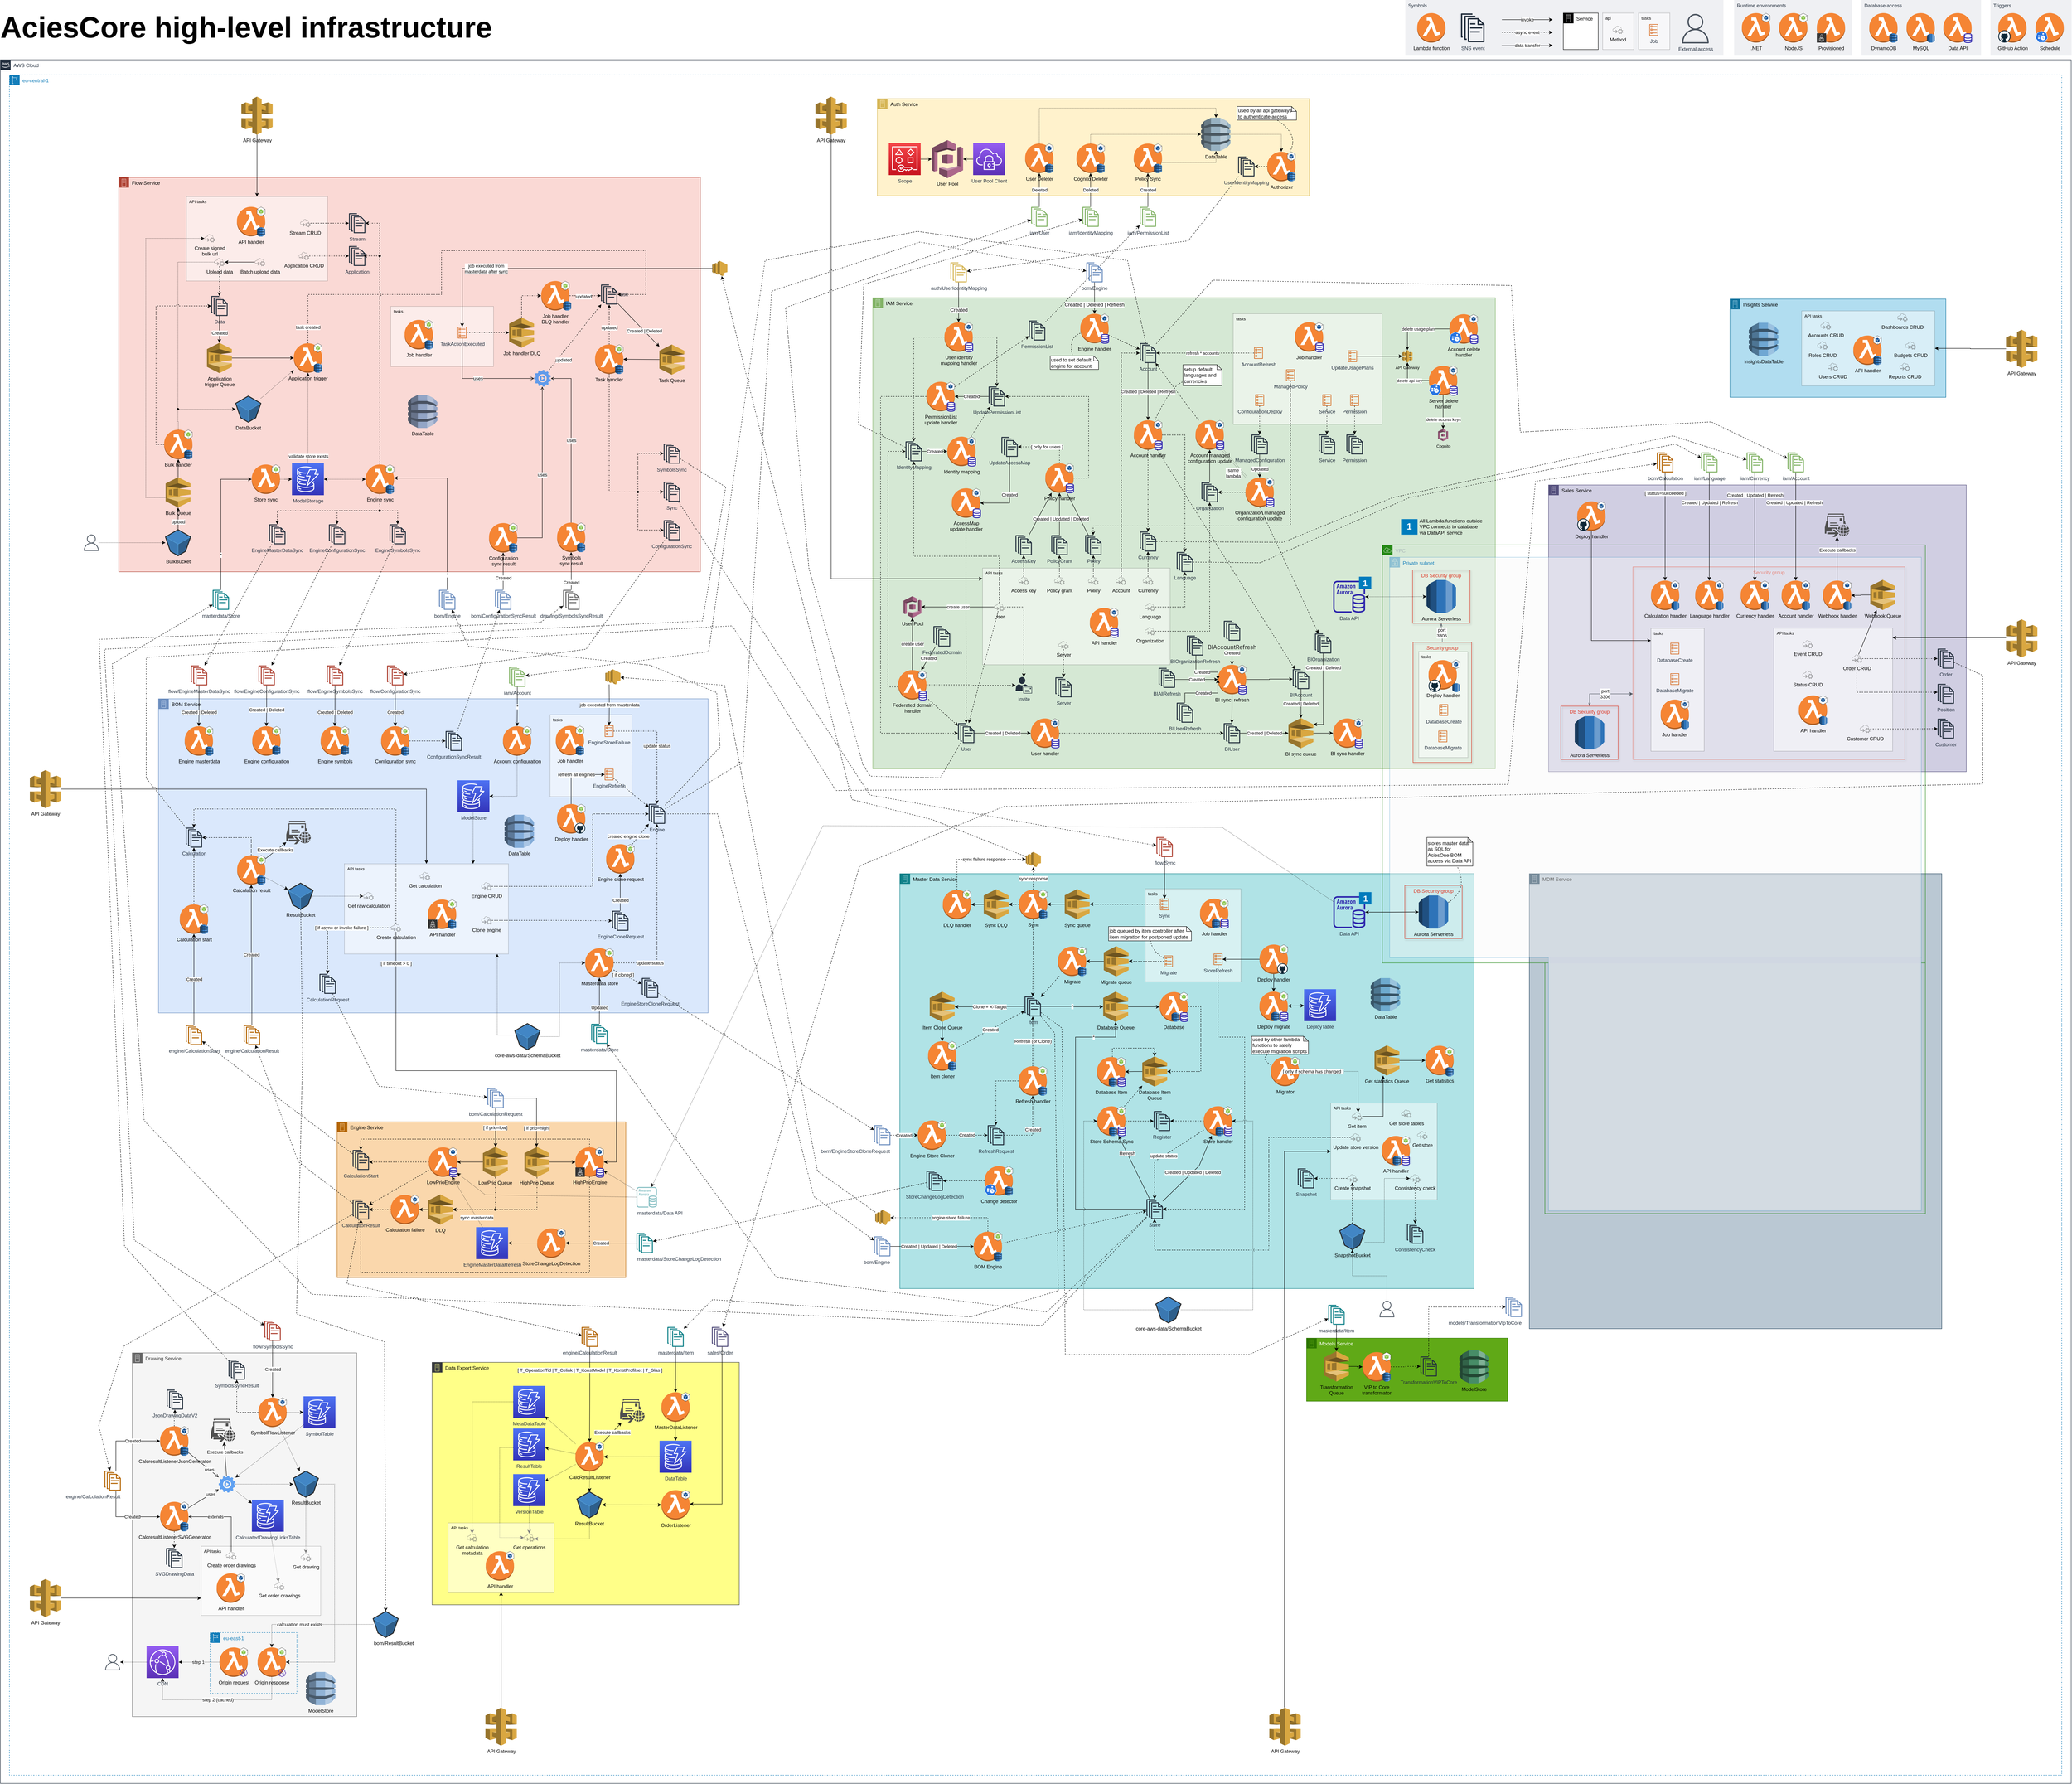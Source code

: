 <mxfile version="19.0.2" type="github">
  <diagram id="Ht1M8jgEwFfnCIfOTk4-" name="Page-1">
    <mxGraphModel dx="1422" dy="3714" grid="0" gridSize="10" guides="1" tooltips="1" connect="1" arrows="1" fold="1" page="0" pageScale="1" pageWidth="1654" pageHeight="1169" background="none" math="0" shadow="0">
      <root>
        <mxCell id="0" />
        <mxCell id="1" parent="0" />
        <mxCell id="MG_Y6pCyTqCPIjZYGsLp-3" value="Sales Service" style="points=[[0,0],[0.25,0],[0.5,0],[0.75,0],[1,0],[1,0.25],[1,0.5],[1,0.75],[1,1],[0.75,1],[0.5,1],[0.25,1],[0,1],[0,0.75],[0,0.5],[0,0.25]];outlineConnect=0;html=1;whiteSpace=wrap;fontSize=12;fontStyle=0;container=1;pointerEvents=0;collapsible=0;recursiveResize=0;shape=mxgraph.aws4.group;grIcon=mxgraph.aws4.group_on_premise;strokeColor=#56517e;fillColor=#d0cee2;verticalAlign=top;align=left;spacingLeft=30;dashed=0;shadow=0;labelBorderColor=none;rounded=0;" parent="1" vertex="1">
          <mxGeometry x="3780" y="-1300" width="1020" height="700" as="geometry" />
        </mxCell>
        <mxCell id="MG_Y6pCyTqCPIjZYGsLp-472" value="Security group" style="fillColor=none;strokeColor=#DD3522;verticalAlign=top;fontStyle=0;fontColor=#DD3522;shadow=1;labelBorderColor=none;container=0;rounded=0;" parent="1" vertex="1">
          <mxGeometry x="3986.07" y="-1100" width="663.93" height="470" as="geometry" />
        </mxCell>
        <mxCell id="MG_Y6pCyTqCPIjZYGsLp-177" value="MDM Service" style="points=[[0,0],[0.25,0],[0.5,0],[0.75,0],[1,0],[1,0.25],[1,0.5],[1,0.75],[1,1],[0.75,1],[0.5,1],[0.25,1],[0,1],[0,0.75],[0,0.5],[0,0.25]];outlineConnect=0;html=1;whiteSpace=wrap;fontSize=12;fontStyle=0;container=1;pointerEvents=0;collapsible=0;recursiveResize=0;shape=mxgraph.aws4.group;grIcon=mxgraph.aws4.group_on_premise;verticalAlign=top;align=left;spacingLeft=30;dashed=0;shadow=0;labelBorderColor=none;rounded=0;fillColor=#bac8d3;strokeColor=#23445d;" parent="1" vertex="1">
          <mxGeometry x="3733" y="-351" width="1007" height="1111" as="geometry" />
        </mxCell>
        <mxCell id="kaWND6Cx6Aoph9KSR8mc-131" value="Engine Service" style="points=[[0,0],[0.25,0],[0.5,0],[0.75,0],[1,0],[1,0.25],[1,0.5],[1,0.75],[1,1],[0.75,1],[0.5,1],[0.25,1],[0,1],[0,0.75],[0,0.5],[0,0.25]];outlineConnect=0;html=1;whiteSpace=wrap;fontSize=12;fontStyle=0;container=0;pointerEvents=0;collapsible=0;recursiveResize=0;shape=mxgraph.aws4.group;grIcon=mxgraph.aws4.group_on_premise;strokeColor=#b46504;fillColor=#fad7ac;verticalAlign=top;align=left;spacingLeft=30;dashed=0;shadow=0;labelBorderColor=none;rounded=0;" parent="1" vertex="1">
          <mxGeometry x="822" y="255" width="705" height="380" as="geometry" />
        </mxCell>
        <mxCell id="jZVaUwOg5UY3L9NAnvdq-71" value="AWS Cloud" style="points=[[0,0],[0.25,0],[0.5,0],[0.75,0],[1,0],[1,0.25],[1,0.5],[1,0.75],[1,1],[0.75,1],[0.5,1],[0.25,1],[0,1],[0,0.75],[0,0.5],[0,0.25]];outlineConnect=0;gradientColor=none;html=1;whiteSpace=wrap;fontSize=12;fontStyle=0;shape=mxgraph.aws4.group;grIcon=mxgraph.aws4.group_aws_cloud_alt;strokeColor=#232F3E;fillColor=none;verticalAlign=top;align=left;spacingLeft=30;fontColor=#232F3E;dashed=0;labelBackgroundColor=none;container=0;pointerEvents=0;collapsible=0;recursiveResize=0;rounded=0;" parent="1" vertex="1">
          <mxGeometry y="-2338" width="5056" height="4208" as="geometry" />
        </mxCell>
        <mxCell id="-YpMA92dBFZE6ZYRX2BH-199" value="" style="edgeStyle=orthogonalEdgeStyle;rounded=0;orthogonalLoop=1;jettySize=auto;html=1;fontColor=default;labelBackgroundColor=default;" parent="1" source="-YpMA92dBFZE6ZYRX2BH-200" target="-YpMA92dBFZE6ZYRX2BH-169" edge="1">
          <mxGeometry relative="1" as="geometry">
            <mxPoint x="2524.5" y="-591.5" as="sourcePoint" />
          </mxGeometry>
        </mxCell>
        <mxCell id="ogOppKeJ_-I_Vzot9XTo-1" value="BOM Service" style="points=[[0,0],[0.25,0],[0.5,0],[0.75,0],[1,0],[1,0.25],[1,0.5],[1,0.75],[1,1],[0.75,1],[0.5,1],[0.25,1],[0,1],[0,0.75],[0,0.5],[0,0.25]];outlineConnect=0;html=1;whiteSpace=wrap;fontSize=12;fontStyle=0;container=1;pointerEvents=0;collapsible=0;recursiveResize=0;shape=mxgraph.aws4.group;grIcon=mxgraph.aws4.group_on_premise;strokeColor=#6c8ebf;fillColor=#dae8fc;verticalAlign=top;align=left;spacingLeft=30;dashed=0;shadow=0;labelBorderColor=none;rounded=0;" parent="1" vertex="1">
          <mxGeometry x="386" y="-778" width="1342" height="767" as="geometry" />
        </mxCell>
        <mxCell id="ogOppKeJ_-I_Vzot9XTo-2" value="API tasks" style="dashed=1;verticalAlign=top;fontStyle=0;labelBackgroundColor=none;fontSize=10;dashPattern=1 1;align=left;spacingLeft=5;gradientColor=none;rounded=0;sketch=0;shadow=0;opacity=50;" parent="ogOppKeJ_-I_Vzot9XTo-1" vertex="1">
          <mxGeometry x="454" y="403" width="400.37" height="220" as="geometry" />
        </mxCell>
        <mxCell id="ogOppKeJ_-I_Vzot9XTo-33" value="" style="rounded=0;orthogonalLoop=1;jettySize=auto;html=1;dashed=1;fontColor=default;edgeStyle=orthogonalEdgeStyle;" parent="ogOppKeJ_-I_Vzot9XTo-1" source="ogOppKeJ_-I_Vzot9XTo-111" target="ogOppKeJ_-I_Vzot9XTo-82" edge="1">
          <mxGeometry relative="1" as="geometry">
            <mxPoint x="726.37" y="-260.88" as="targetPoint" />
            <mxPoint x="577.37" y="555.118" as="sourcePoint" />
            <Array as="points">
              <mxPoint x="1060" y="458" />
              <mxPoint x="1060" y="281" />
            </Array>
          </mxGeometry>
        </mxCell>
        <mxCell id="ogOppKeJ_-I_Vzot9XTo-42" value="tasks" style="dashed=1;verticalAlign=top;fontStyle=0;labelBackgroundColor=none;fontSize=10;dashPattern=1 1;align=left;spacingLeft=5;gradientColor=none;strokeColor=default;rounded=0;sketch=0;shadow=0;opacity=50;" parent="ogOppKeJ_-I_Vzot9XTo-1" vertex="1">
          <mxGeometry x="956" y="39" width="200" height="200" as="geometry" />
        </mxCell>
        <mxCell id="ogOppKeJ_-I_Vzot9XTo-47" value="EngineStoreFailure" style="sketch=0;outlineConnect=0;fontColor=#232F3E;gradientColor=none;fillColor=#D45B07;strokeColor=none;dashed=0;verticalLabelPosition=bottom;verticalAlign=top;align=center;html=1;fontSize=12;fontStyle=0;aspect=fixed;pointerEvents=1;shape=mxgraph.aws4.ecs_task;" parent="ogOppKeJ_-I_Vzot9XTo-1" vertex="1">
          <mxGeometry x="1089.42" y="65" width="21.58" height="28" as="geometry" />
        </mxCell>
        <mxCell id="ogOppKeJ_-I_Vzot9XTo-48" value="EngineRefresh" style="sketch=0;outlineConnect=0;fontColor=#232F3E;gradientColor=none;fillColor=#D45B07;strokeColor=none;dashed=0;verticalLabelPosition=bottom;verticalAlign=top;align=center;html=1;fontSize=12;fontStyle=0;aspect=fixed;pointerEvents=1;shape=mxgraph.aws4.ecs_task;" parent="ogOppKeJ_-I_Vzot9XTo-1" vertex="1">
          <mxGeometry x="1089.42" y="171" width="21.58" height="28" as="geometry" />
        </mxCell>
        <mxCell id="ogOppKeJ_-I_Vzot9XTo-82" value="Engine" style="outlineConnect=0;fontColor=#232F3E;gradientColor=none;fillColor=#232F3D;strokeColor=none;dashed=0;verticalLabelPosition=bottom;verticalAlign=top;align=center;html=1;fontSize=12;fontStyle=0;aspect=fixed;pointerEvents=1;shape=mxgraph.aws4.documents;shadow=0;labelBorderColor=none;rounded=0;labelPosition=center;" parent="ogOppKeJ_-I_Vzot9XTo-1" vertex="1">
          <mxGeometry x="1197.0" y="256" width="40" height="50" as="geometry" />
        </mxCell>
        <mxCell id="ogOppKeJ_-I_Vzot9XTo-110" value="Create calculation" style="sketch=0;pointerEvents=1;shadow=0;dashed=0;html=1;strokeColor=none;fillColor=#505050;labelPosition=center;verticalLabelPosition=bottom;outlineConnect=0;verticalAlign=top;align=center;shape=mxgraph.office.clouds.cloud_service_request;rounded=0;glass=1;fontSize=12;opacity=50;" parent="ogOppKeJ_-I_Vzot9XTo-1" vertex="1">
          <mxGeometry x="567" y="549" width="25.5" height="20" as="geometry" />
        </mxCell>
        <mxCell id="ogOppKeJ_-I_Vzot9XTo-111" value="Engine CRUD" style="sketch=0;pointerEvents=1;shadow=0;dashed=0;html=1;strokeColor=none;fillColor=#505050;labelPosition=center;verticalLabelPosition=bottom;outlineConnect=0;verticalAlign=top;align=center;shape=mxgraph.office.clouds.cloud_service_request;rounded=0;glass=1;fontSize=12;opacity=50;" parent="ogOppKeJ_-I_Vzot9XTo-1" vertex="1">
          <mxGeometry x="788" y="448" width="25.5" height="20" as="geometry" />
        </mxCell>
        <mxCell id="ogOppKeJ_-I_Vzot9XTo-117" value="Clone engine" style="sketch=0;pointerEvents=1;shadow=0;dashed=0;html=1;strokeColor=none;fillColor=#505050;labelPosition=center;verticalLabelPosition=bottom;outlineConnect=0;verticalAlign=top;align=center;shape=mxgraph.office.clouds.cloud_service_request;rounded=0;glass=1;fontSize=12;opacity=50;" parent="ogOppKeJ_-I_Vzot9XTo-1" vertex="1">
          <mxGeometry x="788.25" y="531" width="25.5" height="20" as="geometry" />
        </mxCell>
        <mxCell id="kaWND6Cx6Aoph9KSR8mc-2" value="" style="edgeStyle=orthogonalEdgeStyle;rounded=0;orthogonalLoop=1;jettySize=auto;html=1;fontSize=12;elbow=vertical;horizontal=1;labelBackgroundColor=default;" parent="ogOppKeJ_-I_Vzot9XTo-1" source="kaWND6Cx6Aoph9KSR8mc-1" target="ogOppKeJ_-I_Vzot9XTo-48" edge="1">
          <mxGeometry relative="1" as="geometry">
            <mxPoint x="1175" y="150.0" as="sourcePoint" />
            <mxPoint x="1363.701" y="468.5" as="targetPoint" />
            <Array as="points">
              <mxPoint x="1008" y="185" />
            </Array>
          </mxGeometry>
        </mxCell>
        <mxCell id="kaWND6Cx6Aoph9KSR8mc-68" value="" style="edgeStyle=orthogonalEdgeStyle;rounded=0;orthogonalLoop=1;jettySize=auto;html=1;dashed=1;fontColor=default;" parent="ogOppKeJ_-I_Vzot9XTo-1" source="ogOppKeJ_-I_Vzot9XTo-117" target="kaWND6Cx6Aoph9KSR8mc-32" edge="1">
          <mxGeometry relative="1" as="geometry">
            <mxPoint x="726.37" y="-200.88" as="targetPoint" />
            <mxPoint x="577.37" y="615.118" as="sourcePoint" />
          </mxGeometry>
        </mxCell>
        <mxCell id="kaWND6Cx6Aoph9KSR8mc-71" value="Get raw calculation" style="sketch=0;pointerEvents=1;shadow=0;dashed=0;html=1;strokeColor=none;fillColor=#505050;labelPosition=center;verticalLabelPosition=bottom;outlineConnect=0;verticalAlign=top;align=center;shape=mxgraph.office.clouds.cloud_service_request;rounded=0;glass=1;fontSize=12;opacity=50;" parent="ogOppKeJ_-I_Vzot9XTo-1" vertex="1">
          <mxGeometry x="500" y="472" width="25.5" height="20" as="geometry" />
        </mxCell>
        <mxCell id="kaWND6Cx6Aoph9KSR8mc-72" style="edgeStyle=orthogonalEdgeStyle;rounded=0;orthogonalLoop=1;jettySize=auto;html=1;fontColor=none;dashed=1;dashPattern=1 2;" parent="ogOppKeJ_-I_Vzot9XTo-1" source="ogOppKeJ_-I_Vzot9XTo-122" target="kaWND6Cx6Aoph9KSR8mc-71" edge="1">
          <mxGeometry relative="1" as="geometry">
            <mxPoint x="-15.5" y="91.941" as="sourcePoint" />
            <mxPoint x="473" y="440" as="targetPoint" />
          </mxGeometry>
        </mxCell>
        <mxCell id="kaWND6Cx6Aoph9KSR8mc-73" value="Get calculation" style="sketch=0;pointerEvents=1;shadow=0;dashed=0;html=1;strokeColor=none;fillColor=#505050;labelPosition=center;verticalLabelPosition=bottom;outlineConnect=0;verticalAlign=top;align=center;shape=mxgraph.office.clouds.cloud_service_request;rounded=0;glass=1;fontSize=12;opacity=50;" parent="ogOppKeJ_-I_Vzot9XTo-1" vertex="1">
          <mxGeometry x="638" y="423" width="25.5" height="20" as="geometry" />
        </mxCell>
        <mxCell id="kaWND6Cx6Aoph9KSR8mc-85" value="created engine clone" style="rounded=0;orthogonalLoop=1;jettySize=auto;html=1;dashed=1;fontColor=default;" parent="ogOppKeJ_-I_Vzot9XTo-1" source="kaWND6Cx6Aoph9KSR8mc-30" target="ogOppKeJ_-I_Vzot9XTo-82" edge="1">
          <mxGeometry x="-0.728" y="19" relative="1" as="geometry">
            <mxPoint x="713.37" y="-90.88" as="targetPoint" />
            <mxPoint x="564.37" y="725.118" as="sourcePoint" />
            <mxPoint as="offset" />
          </mxGeometry>
        </mxCell>
        <mxCell id="kaWND6Cx6Aoph9KSR8mc-91" value="update status" style="edgeStyle=orthogonalEdgeStyle;rounded=0;orthogonalLoop=1;jettySize=auto;html=1;dashed=1;fontColor=default;" parent="ogOppKeJ_-I_Vzot9XTo-1" source="ogOppKeJ_-I_Vzot9XTo-22" target="ogOppKeJ_-I_Vzot9XTo-82" edge="1">
          <mxGeometry x="-0.601" relative="1" as="geometry">
            <mxPoint x="705" y="689.64" as="targetPoint" />
            <mxPoint x="703" y="586" as="sourcePoint" />
            <Array as="points">
              <mxPoint x="1217" y="645" />
            </Array>
            <mxPoint as="offset" />
          </mxGeometry>
        </mxCell>
        <mxCell id="kaWND6Cx6Aoph9KSR8mc-92" value="update status" style="edgeStyle=orthogonalEdgeStyle;rounded=0;orthogonalLoop=1;jettySize=auto;html=1;dashed=1;fontColor=default;startArrow=none;endArrow=classic;endFill=1;" parent="ogOppKeJ_-I_Vzot9XTo-1" source="ogOppKeJ_-I_Vzot9XTo-47" target="ogOppKeJ_-I_Vzot9XTo-82" edge="1">
          <mxGeometry relative="1" as="geometry">
            <mxPoint x="1188" y="81" as="targetPoint" />
          </mxGeometry>
        </mxCell>
        <mxCell id="kaWND6Cx6Aoph9KSR8mc-97" value="Calculation" style="outlineConnect=0;fontColor=#232F3E;gradientColor=none;fillColor=#232F3D;strokeColor=none;dashed=0;verticalLabelPosition=bottom;verticalAlign=top;align=center;html=1;fontSize=12;fontStyle=0;aspect=fixed;pointerEvents=1;shape=mxgraph.aws4.documents;shadow=0;labelBorderColor=none;rounded=0;labelPosition=center;" parent="ogOppKeJ_-I_Vzot9XTo-1" vertex="1">
          <mxGeometry x="66.5" y="314" width="40" height="50" as="geometry" />
        </mxCell>
        <mxCell id="kaWND6Cx6Aoph9KSR8mc-98" value="" style="rounded=0;orthogonalLoop=1;jettySize=auto;html=1;dashed=1;fontColor=default;edgeStyle=orthogonalEdgeStyle;" parent="ogOppKeJ_-I_Vzot9XTo-1" source="ogOppKeJ_-I_Vzot9XTo-110" target="kaWND6Cx6Aoph9KSR8mc-97" edge="1">
          <mxGeometry relative="1" as="geometry">
            <mxPoint x="486.37" y="-200.88" as="targetPoint" />
            <mxPoint x="337.37" y="615.118" as="sourcePoint" />
            <Array as="points">
              <mxPoint x="580" y="269" />
            </Array>
          </mxGeometry>
        </mxCell>
        <mxCell id="kaWND6Cx6Aoph9KSR8mc-99" value="" style="edgeStyle=orthogonalEdgeStyle;rounded=0;orthogonalLoop=1;jettySize=auto;html=1;dashed=1;fontColor=default;jumpStyle=sharp;" parent="ogOppKeJ_-I_Vzot9XTo-1" source="kaWND6Cx6Aoph9KSR8mc-24" target="kaWND6Cx6Aoph9KSR8mc-97" edge="1">
          <mxGeometry relative="1" as="geometry">
            <mxPoint x="468" y="341" as="targetPoint" />
            <mxPoint x="298" y="332.5" as="sourcePoint" />
          </mxGeometry>
        </mxCell>
        <mxCell id="kaWND6Cx6Aoph9KSR8mc-100" value="" style="edgeStyle=orthogonalEdgeStyle;rounded=0;orthogonalLoop=1;jettySize=auto;html=1;dashed=1;fontColor=default;" parent="ogOppKeJ_-I_Vzot9XTo-1" source="kaWND6Cx6Aoph9KSR8mc-27" target="kaWND6Cx6Aoph9KSR8mc-97" edge="1">
          <mxGeometry relative="1" as="geometry">
            <mxPoint x="748" y="401" as="targetPoint" />
            <mxPoint x="578" y="392.5" as="sourcePoint" />
            <Array as="points">
              <mxPoint x="227" y="339" />
            </Array>
          </mxGeometry>
        </mxCell>
        <mxCell id="kaWND6Cx6Aoph9KSR8mc-16" value="Created | Deleted" style="edgeStyle=orthogonalEdgeStyle;rounded=0;orthogonalLoop=1;jettySize=auto;html=1;fontColor=default;" parent="ogOppKeJ_-I_Vzot9XTo-1" source="kaWND6Cx6Aoph9KSR8mc-17" target="kaWND6Cx6Aoph9KSR8mc-15" edge="1">
          <mxGeometry x="0.303" relative="1" as="geometry">
            <mxPoint x="-2551.364" y="1979.5" as="targetPoint" />
            <mxPoint y="1" as="offset" />
          </mxGeometry>
        </mxCell>
        <mxCell id="kaWND6Cx6Aoph9KSR8mc-17" value="flow/EngineMasterDataSync" style="outlineConnect=0;fontColor=#232F3E;gradientColor=none;fillColor=#AE4132;strokeColor=none;dashed=0;verticalLabelPosition=bottom;verticalAlign=top;align=center;html=1;fontSize=12;fontStyle=0;aspect=fixed;pointerEvents=1;shape=mxgraph.aws4.documents;shadow=0;labelBorderColor=none;rounded=0;labelPosition=center;" parent="ogOppKeJ_-I_Vzot9XTo-1" vertex="1">
          <mxGeometry x="79" y="-82" width="40" height="50" as="geometry" />
        </mxCell>
        <mxCell id="kaWND6Cx6Aoph9KSR8mc-19" value="Created | Deleted" style="edgeStyle=orthogonalEdgeStyle;rounded=0;orthogonalLoop=1;jettySize=auto;html=1;fontColor=default;" parent="ogOppKeJ_-I_Vzot9XTo-1" source="kaWND6Cx6Aoph9KSR8mc-20" target="kaWND6Cx6Aoph9KSR8mc-18" edge="1">
          <mxGeometry x="0.203" relative="1" as="geometry">
            <mxPoint x="-4278.364" y="3229.5" as="targetPoint" />
            <mxPoint as="offset" />
          </mxGeometry>
        </mxCell>
        <mxCell id="kaWND6Cx6Aoph9KSR8mc-20" value="flow/EngineConfigurationSync" style="outlineConnect=0;fontColor=#232F3E;gradientColor=none;fillColor=#AE4132;strokeColor=none;dashed=0;verticalLabelPosition=bottom;verticalAlign=top;align=center;html=1;fontSize=12;fontStyle=0;aspect=fixed;pointerEvents=1;shape=mxgraph.aws4.documents;shadow=0;labelBorderColor=none;rounded=0;labelPosition=center;" parent="ogOppKeJ_-I_Vzot9XTo-1" vertex="1">
          <mxGeometry x="244" y="-82" width="40" height="50" as="geometry" />
        </mxCell>
        <mxCell id="kaWND6Cx6Aoph9KSR8mc-22" value="Created | Deleted" style="edgeStyle=orthogonalEdgeStyle;rounded=0;orthogonalLoop=1;jettySize=auto;html=1;fontColor=default;" parent="ogOppKeJ_-I_Vzot9XTo-1" source="kaWND6Cx6Aoph9KSR8mc-23" target="kaWND6Cx6Aoph9KSR8mc-21" edge="1">
          <mxGeometry x="0.303" relative="1" as="geometry">
            <mxPoint x="-6055.364" y="4483.62" as="targetPoint" />
            <mxPoint y="1" as="offset" />
          </mxGeometry>
        </mxCell>
        <mxCell id="kaWND6Cx6Aoph9KSR8mc-23" value="flow/EngineSymbolsSync" style="outlineConnect=0;fontColor=#232F3E;gradientColor=none;fillColor=#AE4132;strokeColor=none;dashed=0;verticalLabelPosition=bottom;verticalAlign=top;align=center;html=1;fontSize=12;fontStyle=0;aspect=fixed;pointerEvents=1;shape=mxgraph.aws4.documents;shadow=0;labelBorderColor=none;rounded=0;labelPosition=center;" parent="ogOppKeJ_-I_Vzot9XTo-1" vertex="1">
          <mxGeometry x="411" y="-82" width="40" height="50" as="geometry" />
        </mxCell>
        <mxCell id="kaWND6Cx6Aoph9KSR8mc-52" value="" style="group" parent="ogOppKeJ_-I_Vzot9XTo-1" vertex="1" connectable="0">
          <mxGeometry x="64" y="67" width="70" height="72" as="geometry" />
        </mxCell>
        <mxCell id="kaWND6Cx6Aoph9KSR8mc-15" value="Engine masterdata" style="outlineConnect=0;dashed=0;verticalLabelPosition=bottom;verticalAlign=top;align=center;html=1;shape=mxgraph.aws3.lambda_function;fillColor=#F58534;gradientColor=none;shadow=0;labelBorderColor=none;fontColor=default;strokeColor=default;strokeWidth=1;rounded=0;" parent="kaWND6Cx6Aoph9KSR8mc-52" vertex="1">
          <mxGeometry width="69" height="72" as="geometry" />
        </mxCell>
        <mxCell id="kaWND6Cx6Aoph9KSR8mc-40" value="" style="outlineConnect=0;dashed=0;verticalLabelPosition=bottom;verticalAlign=top;align=center;html=1;shape=mxgraph.aws3.android;fillColor=#8CC64F;gradientColor=none;fontColor=none;" parent="kaWND6Cx6Aoph9KSR8mc-52" vertex="1">
          <mxGeometry x="50" width="19" height="23" as="geometry" />
        </mxCell>
        <mxCell id="kaWND6Cx6Aoph9KSR8mc-825" value="" style="outlineConnect=0;dashed=0;verticalLabelPosition=bottom;verticalAlign=top;align=center;html=1;shape=mxgraph.aws3.dynamo_db;fillColor=#2E73B8;gradientColor=none;shadow=0;sketch=0;fontColor=none;strokeColor=default;strokeWidth=1;fontSize=12;" parent="kaWND6Cx6Aoph9KSR8mc-52" vertex="1">
          <mxGeometry x="50" y="49.5" width="20" height="22.5" as="geometry" />
        </mxCell>
        <mxCell id="kaWND6Cx6Aoph9KSR8mc-53" value="" style="group" parent="ogOppKeJ_-I_Vzot9XTo-1" vertex="1" connectable="0">
          <mxGeometry x="229" y="67" width="70" height="70" as="geometry" />
        </mxCell>
        <mxCell id="kaWND6Cx6Aoph9KSR8mc-18" value="Engine configuration" style="outlineConnect=0;dashed=0;verticalLabelPosition=bottom;verticalAlign=top;align=center;html=1;shape=mxgraph.aws3.lambda_function;fillColor=#F58534;gradientColor=none;shadow=0;labelBorderColor=none;fontColor=default;strokeColor=default;strokeWidth=1;rounded=0;" parent="kaWND6Cx6Aoph9KSR8mc-53" vertex="1">
          <mxGeometry width="69" height="72" as="geometry" />
        </mxCell>
        <mxCell id="kaWND6Cx6Aoph9KSR8mc-41" value="" style="outlineConnect=0;dashed=0;verticalLabelPosition=bottom;verticalAlign=top;align=center;html=1;shape=mxgraph.aws3.android;fillColor=#8CC64F;gradientColor=none;fontColor=none;" parent="kaWND6Cx6Aoph9KSR8mc-53" vertex="1">
          <mxGeometry x="48.87" width="20.13" height="23" as="geometry" />
        </mxCell>
        <mxCell id="kaWND6Cx6Aoph9KSR8mc-826" value="" style="outlineConnect=0;dashed=0;verticalLabelPosition=bottom;verticalAlign=top;align=center;html=1;shape=mxgraph.aws3.dynamo_db;fillColor=#2E73B8;gradientColor=none;shadow=0;sketch=0;fontColor=none;strokeColor=default;strokeWidth=1;fontSize=12;" parent="kaWND6Cx6Aoph9KSR8mc-53" vertex="1">
          <mxGeometry x="48.87" y="47.5" width="20" height="22.5" as="geometry" />
        </mxCell>
        <mxCell id="kaWND6Cx6Aoph9KSR8mc-54" value="" style="group" parent="ogOppKeJ_-I_Vzot9XTo-1" vertex="1" connectable="0">
          <mxGeometry x="396" y="67" width="70" height="70" as="geometry" />
        </mxCell>
        <mxCell id="kaWND6Cx6Aoph9KSR8mc-21" value="Engine symbols" style="outlineConnect=0;dashed=0;verticalLabelPosition=bottom;verticalAlign=top;align=center;html=1;shape=mxgraph.aws3.lambda_function;fillColor=#F58534;gradientColor=none;shadow=0;labelBorderColor=none;fontColor=default;strokeColor=default;strokeWidth=1;rounded=0;" parent="kaWND6Cx6Aoph9KSR8mc-54" vertex="1">
          <mxGeometry width="69" height="72" as="geometry" />
        </mxCell>
        <mxCell id="kaWND6Cx6Aoph9KSR8mc-42" value="" style="outlineConnect=0;dashed=0;verticalLabelPosition=bottom;verticalAlign=top;align=center;html=1;shape=mxgraph.aws3.android;fillColor=#8CC64F;gradientColor=none;fontColor=none;" parent="kaWND6Cx6Aoph9KSR8mc-54" vertex="1">
          <mxGeometry x="48.87" width="20.13" height="23" as="geometry" />
        </mxCell>
        <mxCell id="kaWND6Cx6Aoph9KSR8mc-827" value="" style="outlineConnect=0;dashed=0;verticalLabelPosition=bottom;verticalAlign=top;align=center;html=1;shape=mxgraph.aws3.dynamo_db;fillColor=#2E73B8;gradientColor=none;shadow=0;sketch=0;fontColor=none;strokeColor=default;strokeWidth=1;fontSize=12;" parent="kaWND6Cx6Aoph9KSR8mc-54" vertex="1">
          <mxGeometry x="48.94" y="47.5" width="20" height="22.5" as="geometry" />
        </mxCell>
        <mxCell id="kaWND6Cx6Aoph9KSR8mc-50" value="" style="group" parent="ogOppKeJ_-I_Vzot9XTo-1" vertex="1" connectable="0">
          <mxGeometry x="1042" y="609" width="69" height="72" as="geometry" />
        </mxCell>
        <mxCell id="ogOppKeJ_-I_Vzot9XTo-22" value="Masterdata store" style="outlineConnect=0;dashed=0;verticalLabelPosition=bottom;verticalAlign=top;align=center;html=1;shape=mxgraph.aws3.lambda_function;fillColor=#F58534;gradientColor=none;shadow=0;labelBorderColor=none;fontColor=default;strokeColor=default;strokeWidth=1;rounded=0;" parent="kaWND6Cx6Aoph9KSR8mc-50" vertex="1">
          <mxGeometry width="69" height="72" as="geometry" />
        </mxCell>
        <mxCell id="kaWND6Cx6Aoph9KSR8mc-38" value="" style="outlineConnect=0;dashed=0;verticalLabelPosition=bottom;verticalAlign=top;align=center;html=1;shape=mxgraph.aws3.android;fillColor=#8CC64F;gradientColor=none;fontColor=none;" parent="kaWND6Cx6Aoph9KSR8mc-50" vertex="1">
          <mxGeometry x="48.87" width="20.13" height="23" as="geometry" />
        </mxCell>
        <mxCell id="ogOppKeJ_-I_Vzot9XTo-122" value="ResultBucket" style="verticalLabelPosition=bottom;html=1;verticalAlign=top;strokeWidth=1;align=center;outlineConnect=0;dashed=0;outlineConnect=0;shape=mxgraph.aws3d.s3Bucket;fillColor=#4286c5;strokeColor=#57A2D8;aspect=fixed;" parent="ogOppKeJ_-I_Vzot9XTo-1" vertex="1">
          <mxGeometry x="316" y="450.1" width="61.5" height="63.8" as="geometry" />
        </mxCell>
        <mxCell id="kaWND6Cx6Aoph9KSR8mc-66" style="rounded=0;orthogonalLoop=1;jettySize=auto;html=1;fontColor=none;dashed=1;dashPattern=1 2;" parent="ogOppKeJ_-I_Vzot9XTo-1" source="kaWND6Cx6Aoph9KSR8mc-27" target="ogOppKeJ_-I_Vzot9XTo-122" edge="1">
          <mxGeometry relative="1" as="geometry">
            <mxPoint x="261" y="349.863" as="sourcePoint" />
            <mxPoint x="-434" y="-44.12" as="targetPoint" />
          </mxGeometry>
        </mxCell>
        <mxCell id="kaWND6Cx6Aoph9KSR8mc-56" value="" style="group" parent="ogOppKeJ_-I_Vzot9XTo-1" vertex="1" connectable="0">
          <mxGeometry x="192" y="382" width="69" height="72" as="geometry" />
        </mxCell>
        <mxCell id="kaWND6Cx6Aoph9KSR8mc-27" value="Calculation result" style="outlineConnect=0;dashed=0;verticalLabelPosition=bottom;verticalAlign=top;align=center;html=1;shape=mxgraph.aws3.lambda_function;fillColor=#F58534;gradientColor=none;shadow=0;labelBorderColor=none;fontColor=default;strokeColor=default;strokeWidth=1;rounded=0;" parent="kaWND6Cx6Aoph9KSR8mc-56" vertex="1">
          <mxGeometry width="69" height="72" as="geometry" />
        </mxCell>
        <mxCell id="kaWND6Cx6Aoph9KSR8mc-45" value="" style="outlineConnect=0;dashed=0;verticalLabelPosition=bottom;verticalAlign=top;align=center;html=1;shape=mxgraph.aws3.android;fillColor=#8CC64F;gradientColor=none;fontColor=none;" parent="kaWND6Cx6Aoph9KSR8mc-56" vertex="1">
          <mxGeometry x="48.87" width="20.13" height="23" as="geometry" />
        </mxCell>
        <mxCell id="kaWND6Cx6Aoph9KSR8mc-830" value="" style="outlineConnect=0;dashed=0;verticalLabelPosition=bottom;verticalAlign=top;align=center;html=1;shape=mxgraph.aws3.dynamo_db;fillColor=#2E73B8;gradientColor=none;shadow=0;sketch=0;fontColor=none;strokeColor=default;strokeWidth=1;fontSize=12;" parent="kaWND6Cx6Aoph9KSR8mc-56" vertex="1">
          <mxGeometry x="49" y="49.5" width="20" height="22.5" as="geometry" />
        </mxCell>
        <mxCell id="kaWND6Cx6Aoph9KSR8mc-31" value="Created" style="edgeStyle=orthogonalEdgeStyle;rounded=0;orthogonalLoop=1;jettySize=auto;html=1;fontColor=default;" parent="ogOppKeJ_-I_Vzot9XTo-1" source="kaWND6Cx6Aoph9KSR8mc-32" target="kaWND6Cx6Aoph9KSR8mc-30" edge="1">
          <mxGeometry x="-0.427" relative="1" as="geometry">
            <mxPoint x="-11267.864" y="8293.5" as="targetPoint" />
            <mxPoint as="offset" />
          </mxGeometry>
        </mxCell>
        <mxCell id="kaWND6Cx6Aoph9KSR8mc-32" value="EngineCloneRequest" style="outlineConnect=0;fontColor=#232F3E;gradientColor=none;fillColor=#232F3D;strokeColor=none;dashed=0;verticalLabelPosition=bottom;verticalAlign=top;align=center;html=1;fontSize=12;fontStyle=0;aspect=fixed;pointerEvents=1;shape=mxgraph.aws4.documents;shadow=0;labelBorderColor=none;rounded=0;labelPosition=center;" parent="ogOppKeJ_-I_Vzot9XTo-1" vertex="1">
          <mxGeometry x="1107.5" y="517" width="40" height="50" as="geometry" />
        </mxCell>
        <mxCell id="kaWND6Cx6Aoph9KSR8mc-83" value="" style="sketch=0;pointerEvents=1;shadow=0;dashed=0;html=1;strokeColor=none;fillColor=#505050;labelPosition=center;verticalLabelPosition=bottom;verticalAlign=top;outlineConnect=0;align=center;shape=mxgraph.office.communications.remote_move_request;fontColor=none;" parent="ogOppKeJ_-I_Vzot9XTo-1" vertex="1">
          <mxGeometry x="312" y="298" width="60" height="57" as="geometry" />
        </mxCell>
        <mxCell id="kaWND6Cx6Aoph9KSR8mc-84" value="Execute callbacks" style="rounded=0;orthogonalLoop=1;jettySize=auto;html=1;fontColor=default;" parent="ogOppKeJ_-I_Vzot9XTo-1" source="kaWND6Cx6Aoph9KSR8mc-27" target="kaWND6Cx6Aoph9KSR8mc-83" edge="1">
          <mxGeometry x="-0.024" y="2" relative="1" as="geometry">
            <mxPoint x="-10210.864" y="6338.5" as="targetPoint" />
            <mxPoint x="193.525" y="342" as="sourcePoint" />
            <mxPoint as="offset" />
          </mxGeometry>
        </mxCell>
        <mxCell id="kaWND6Cx6Aoph9KSR8mc-48" value="" style="group" parent="ogOppKeJ_-I_Vzot9XTo-1" vertex="1" connectable="0">
          <mxGeometry x="973" y="257" width="69" height="72" as="geometry" />
        </mxCell>
        <mxCell id="kaWND6Cx6Aoph9KSR8mc-415" value="" style="group" parent="kaWND6Cx6Aoph9KSR8mc-48" vertex="1" connectable="0">
          <mxGeometry width="69" height="72" as="geometry" />
        </mxCell>
        <mxCell id="kaWND6Cx6Aoph9KSR8mc-1" value="Deploy handler" style="outlineConnect=0;dashed=0;verticalLabelPosition=bottom;verticalAlign=top;align=center;html=1;shape=mxgraph.aws3.lambda_function;fillColor=#F58534;gradientColor=none;shadow=0;labelBorderColor=none;fontColor=default;strokeColor=default;strokeWidth=1;rounded=0;" parent="kaWND6Cx6Aoph9KSR8mc-415" vertex="1">
          <mxGeometry width="69" height="72" as="geometry" />
        </mxCell>
        <mxCell id="kaWND6Cx6Aoph9KSR8mc-36" value="" style="outlineConnect=0;dashed=0;verticalLabelPosition=bottom;verticalAlign=top;align=center;html=1;shape=mxgraph.aws3.android;fillColor=#8CC64F;gradientColor=none;fontColor=none;" parent="kaWND6Cx6Aoph9KSR8mc-415" vertex="1">
          <mxGeometry x="48.87" width="20.13" height="23" as="geometry" />
        </mxCell>
        <mxCell id="kaWND6Cx6Aoph9KSR8mc-414" value="" style="dashed=0;outlineConnect=0;html=1;align=center;labelPosition=center;verticalLabelPosition=bottom;verticalAlign=top;shape=mxgraph.weblogos.github;shadow=0;sketch=0;fontColor=none;strokeColor=default;strokeWidth=1;fillColor=#333333;gradientColor=none;" parent="kaWND6Cx6Aoph9KSR8mc-415" vertex="1">
          <mxGeometry x="43" y="46" width="26" height="26" as="geometry" />
        </mxCell>
        <mxCell id="kaWND6Cx6Aoph9KSR8mc-89" value="EngineStoreCloneRequest" style="outlineConnect=0;fontColor=#232F3E;gradientColor=none;fillColor=#232F3D;strokeColor=none;dashed=0;verticalLabelPosition=bottom;verticalAlign=top;align=center;html=1;fontSize=12;fontStyle=0;aspect=fixed;pointerEvents=1;shape=mxgraph.aws4.documents;shadow=0;labelBorderColor=none;rounded=0;labelPosition=center;" parent="ogOppKeJ_-I_Vzot9XTo-1" vertex="1">
          <mxGeometry x="1180" y="681" width="40" height="50" as="geometry" />
        </mxCell>
        <mxCell id="kaWND6Cx6Aoph9KSR8mc-90" value="[ if cloned ]" style="rounded=0;orthogonalLoop=1;jettySize=auto;html=1;dashed=1;fontColor=default;" parent="ogOppKeJ_-I_Vzot9XTo-1" source="ogOppKeJ_-I_Vzot9XTo-22" target="kaWND6Cx6Aoph9KSR8mc-89" edge="1">
          <mxGeometry x="-0.325" y="-1" relative="1" as="geometry">
            <mxPoint x="577" y="173.9" as="targetPoint" />
            <mxPoint x="575" y="70.26" as="sourcePoint" />
            <mxPoint as="offset" />
          </mxGeometry>
        </mxCell>
        <mxCell id="kaWND6Cx6Aoph9KSR8mc-55" value="" style="group" parent="ogOppKeJ_-I_Vzot9XTo-1" vertex="1" connectable="0">
          <mxGeometry x="52" y="502" width="69" height="72" as="geometry" />
        </mxCell>
        <mxCell id="kaWND6Cx6Aoph9KSR8mc-24" value="Calculation start" style="outlineConnect=0;dashed=0;verticalLabelPosition=bottom;verticalAlign=top;align=center;html=1;shape=mxgraph.aws3.lambda_function;fillColor=#F58534;gradientColor=none;shadow=0;labelBorderColor=none;fontColor=default;strokeColor=default;strokeWidth=1;rounded=0;" parent="kaWND6Cx6Aoph9KSR8mc-55" vertex="1">
          <mxGeometry width="69" height="72" as="geometry" />
        </mxCell>
        <mxCell id="kaWND6Cx6Aoph9KSR8mc-44" value="" style="outlineConnect=0;dashed=0;verticalLabelPosition=bottom;verticalAlign=top;align=center;html=1;shape=mxgraph.aws3.android;fillColor=#8CC64F;gradientColor=none;fontColor=none;" parent="kaWND6Cx6Aoph9KSR8mc-55" vertex="1">
          <mxGeometry x="48.87" width="20.13" height="23" as="geometry" />
        </mxCell>
        <mxCell id="kaWND6Cx6Aoph9KSR8mc-829" value="" style="outlineConnect=0;dashed=0;verticalLabelPosition=bottom;verticalAlign=top;align=center;html=1;shape=mxgraph.aws3.dynamo_db;fillColor=#2E73B8;gradientColor=none;shadow=0;sketch=0;fontColor=none;strokeColor=default;strokeWidth=1;fontSize=12;" parent="kaWND6Cx6Aoph9KSR8mc-55" vertex="1">
          <mxGeometry x="49" y="49.5" width="20" height="22.5" as="geometry" />
        </mxCell>
        <mxCell id="kaWND6Cx6Aoph9KSR8mc-34" value="Created" style="edgeStyle=orthogonalEdgeStyle;rounded=0;orthogonalLoop=1;jettySize=auto;html=1;fontColor=default;" parent="ogOppKeJ_-I_Vzot9XTo-1" source="kaWND6Cx6Aoph9KSR8mc-35" target="kaWND6Cx6Aoph9KSR8mc-33" edge="1">
          <mxGeometry x="0.318" relative="1" as="geometry">
            <mxPoint x="-12760.864" y="9003.5" as="targetPoint" />
            <mxPoint as="offset" />
          </mxGeometry>
        </mxCell>
        <mxCell id="kaWND6Cx6Aoph9KSR8mc-35" value="flow/ConfigurationSync" style="outlineConnect=0;fontColor=#232F3E;gradientColor=none;fillColor=#AE4132;strokeColor=none;dashed=0;verticalLabelPosition=bottom;verticalAlign=top;align=center;html=1;fontSize=12;fontStyle=0;aspect=fixed;pointerEvents=1;shape=mxgraph.aws4.documents;shadow=0;labelBorderColor=none;rounded=0;labelPosition=center;" parent="ogOppKeJ_-I_Vzot9XTo-1" vertex="1">
          <mxGeometry x="558" y="-82" width="40" height="50" as="geometry" />
        </mxCell>
        <mxCell id="kaWND6Cx6Aoph9KSR8mc-58" value="" style="group" parent="ogOppKeJ_-I_Vzot9XTo-1" vertex="1" connectable="0">
          <mxGeometry x="543.5" y="67" width="69" height="72" as="geometry" />
        </mxCell>
        <mxCell id="kaWND6Cx6Aoph9KSR8mc-33" value="Configuration sync" style="outlineConnect=0;dashed=0;verticalLabelPosition=bottom;verticalAlign=top;align=center;html=1;shape=mxgraph.aws3.lambda_function;fillColor=#F58534;gradientColor=none;shadow=0;labelBorderColor=none;fontColor=default;strokeColor=default;strokeWidth=1;rounded=0;" parent="kaWND6Cx6Aoph9KSR8mc-58" vertex="1">
          <mxGeometry width="69" height="72" as="geometry" />
        </mxCell>
        <mxCell id="kaWND6Cx6Aoph9KSR8mc-47" value="" style="outlineConnect=0;dashed=0;verticalLabelPosition=bottom;verticalAlign=top;align=center;html=1;shape=mxgraph.aws3.android;fillColor=#8CC64F;gradientColor=none;fontColor=none;" parent="kaWND6Cx6Aoph9KSR8mc-58" vertex="1">
          <mxGeometry x="48.87" width="20.13" height="23" as="geometry" />
        </mxCell>
        <mxCell id="kaWND6Cx6Aoph9KSR8mc-828" value="" style="outlineConnect=0;dashed=0;verticalLabelPosition=bottom;verticalAlign=top;align=center;html=1;shape=mxgraph.aws3.dynamo_db;fillColor=#2E73B8;gradientColor=none;shadow=0;sketch=0;fontColor=none;strokeColor=default;strokeWidth=1;fontSize=12;" parent="kaWND6Cx6Aoph9KSR8mc-58" vertex="1">
          <mxGeometry x="49" y="49.5" width="20" height="22.5" as="geometry" />
        </mxCell>
        <mxCell id="kaWND6Cx6Aoph9KSR8mc-74" value="ConfigurationSyncResult" style="outlineConnect=0;fontColor=#232F3E;gradientColor=none;fillColor=#232F3D;strokeColor=none;dashed=0;verticalLabelPosition=bottom;verticalAlign=top;align=center;html=1;fontSize=12;fontStyle=0;aspect=fixed;pointerEvents=1;shape=mxgraph.aws4.documents;shadow=0;labelBorderColor=none;rounded=0;labelPosition=center;" parent="ogOppKeJ_-I_Vzot9XTo-1" vertex="1">
          <mxGeometry x="701" y="78" width="40" height="50" as="geometry" />
        </mxCell>
        <mxCell id="kaWND6Cx6Aoph9KSR8mc-75" value="" style="edgeStyle=orthogonalEdgeStyle;rounded=0;orthogonalLoop=1;jettySize=auto;html=1;dashed=1;fontColor=default;" parent="ogOppKeJ_-I_Vzot9XTo-1" source="kaWND6Cx6Aoph9KSR8mc-33" target="kaWND6Cx6Aoph9KSR8mc-74" edge="1">
          <mxGeometry relative="1" as="geometry">
            <mxPoint x="175" y="376.618" as="targetPoint" />
            <mxPoint x="795.529" y="144.5" as="sourcePoint" />
          </mxGeometry>
        </mxCell>
        <mxCell id="kaWND6Cx6Aoph9KSR8mc-57" value="" style="group" parent="ogOppKeJ_-I_Vzot9XTo-1" vertex="1" connectable="0">
          <mxGeometry x="1093" y="355" width="69" height="72" as="geometry" />
        </mxCell>
        <mxCell id="kaWND6Cx6Aoph9KSR8mc-30" value="Engine clone request" style="outlineConnect=0;dashed=0;verticalLabelPosition=bottom;verticalAlign=top;align=center;html=1;shape=mxgraph.aws3.lambda_function;fillColor=#F58534;gradientColor=none;shadow=0;labelBorderColor=none;fontColor=default;strokeColor=default;strokeWidth=1;rounded=0;" parent="kaWND6Cx6Aoph9KSR8mc-57" vertex="1">
          <mxGeometry width="69" height="72" as="geometry" />
        </mxCell>
        <mxCell id="kaWND6Cx6Aoph9KSR8mc-46" value="" style="outlineConnect=0;dashed=0;verticalLabelPosition=bottom;verticalAlign=top;align=center;html=1;shape=mxgraph.aws3.android;fillColor=#8CC64F;gradientColor=none;fontColor=none;" parent="kaWND6Cx6Aoph9KSR8mc-57" vertex="1">
          <mxGeometry x="48.87" width="20.13" height="23" as="geometry" />
        </mxCell>
        <mxCell id="kaWND6Cx6Aoph9KSR8mc-59" value="" style="group" parent="ogOppKeJ_-I_Vzot9XTo-1" vertex="1" connectable="0">
          <mxGeometry x="658" y="490" width="69" height="72" as="geometry" />
        </mxCell>
        <mxCell id="kaWND6Cx6Aoph9KSR8mc-385" value="" style="group" parent="kaWND6Cx6Aoph9KSR8mc-59" vertex="1" connectable="0">
          <mxGeometry width="69" height="72" as="geometry" />
        </mxCell>
        <mxCell id="ogOppKeJ_-I_Vzot9XTo-12" value="API handler" style="outlineConnect=0;dashed=0;verticalLabelPosition=bottom;verticalAlign=top;align=center;html=1;shape=mxgraph.aws3.lambda_function;fillColor=#F58534;gradientColor=none;shadow=0;labelBorderColor=none;fontColor=default;strokeColor=default;strokeWidth=1;rounded=0;" parent="kaWND6Cx6Aoph9KSR8mc-385" vertex="1">
          <mxGeometry width="69" height="72" as="geometry" />
        </mxCell>
        <mxCell id="kaWND6Cx6Aoph9KSR8mc-43" value="" style="outlineConnect=0;dashed=0;verticalLabelPosition=bottom;verticalAlign=top;align=center;html=1;shape=mxgraph.aws3.android;fillColor=#8CC64F;gradientColor=none;fontColor=none;" parent="kaWND6Cx6Aoph9KSR8mc-385" vertex="1">
          <mxGeometry x="48.87" width="20.13" height="23" as="geometry" />
        </mxCell>
        <mxCell id="kaWND6Cx6Aoph9KSR8mc-384" value="" style="sketch=0;points=[[0,0,0],[0.25,0,0],[0.5,0,0],[0.75,0,0],[1,0,0],[0,1,0],[0.25,1,0],[0.5,1,0],[0.75,1,0],[1,1,0],[0,0.25,0],[0,0.5,0],[0,0.75,0],[1,0.25,0],[1,0.5,0],[1,0.75,0]];outlineConnect=0;fontColor=#232F3E;gradientColor=none;gradientDirection=north;fillColor=#333333;strokeColor=#ffffff;dashed=0;verticalLabelPosition=bottom;verticalAlign=top;align=center;html=1;fontSize=12;fontStyle=0;aspect=fixed;shape=mxgraph.aws4.resourceIcon;resIcon=mxgraph.aws4.bottlerocket;shadow=0;" parent="kaWND6Cx6Aoph9KSR8mc-385" vertex="1">
          <mxGeometry y="49.13" width="22.87" height="22.87" as="geometry" />
        </mxCell>
        <mxCell id="kaWND6Cx6Aoph9KSR8mc-831" value="" style="outlineConnect=0;dashed=0;verticalLabelPosition=bottom;verticalAlign=top;align=center;html=1;shape=mxgraph.aws3.dynamo_db;fillColor=#2E73B8;gradientColor=none;shadow=0;sketch=0;fontColor=none;strokeColor=default;strokeWidth=1;fontSize=12;" parent="kaWND6Cx6Aoph9KSR8mc-385" vertex="1">
          <mxGeometry x="48.87" y="49.5" width="20" height="22.5" as="geometry" />
        </mxCell>
        <mxCell id="kaWND6Cx6Aoph9KSR8mc-795" value="DataTable" style="outlineConnect=0;dashed=0;verticalLabelPosition=bottom;verticalAlign=top;align=center;html=1;shape=mxgraph.aws3.dynamo_db;fillColor=#2E73B8;gradientColor=none;shadow=0;sketch=0;fontColor=none;strokeColor=default;strokeWidth=1;opacity=50;" parent="ogOppKeJ_-I_Vzot9XTo-1" vertex="1">
          <mxGeometry x="845" y="283" width="72" height="81" as="geometry" />
        </mxCell>
        <mxCell id="ogOppKeJ_-I_Vzot9XTo-121" value="ModelStore" style="sketch=0;points=[[0,0,0],[0.25,0,0],[0.5,0,0],[0.75,0,0],[1,0,0],[0,1,0],[0.25,1,0],[0.5,1,0],[0.75,1,0],[1,1,0],[0,0.25,0],[0,0.5,0],[0,0.75,0],[1,0.25,0],[1,0.5,0],[1,0.75,0]];outlineConnect=0;fontColor=#232F3E;gradientColor=#4D72F3;gradientDirection=north;fillColor=#3334B9;strokeColor=#ffffff;dashed=0;verticalLabelPosition=bottom;verticalAlign=top;align=center;html=1;fontSize=12;fontStyle=0;aspect=fixed;shape=mxgraph.aws4.resourceIcon;resIcon=mxgraph.aws4.dynamodb;" parent="ogOppKeJ_-I_Vzot9XTo-1" vertex="1">
          <mxGeometry x="730" y="199" width="78" height="78" as="geometry" />
        </mxCell>
        <mxCell id="kaWND6Cx6Aoph9KSR8mc-123" style="edgeStyle=orthogonalEdgeStyle;rounded=0;orthogonalLoop=1;jettySize=auto;html=1;fontColor=none;dashed=1;dashPattern=1 2;" parent="ogOppKeJ_-I_Vzot9XTo-1" source="ogOppKeJ_-I_Vzot9XTo-121" target="ogOppKeJ_-I_Vzot9XTo-2" edge="1">
          <mxGeometry relative="1" as="geometry">
            <mxPoint x="224.5" y="91.941" as="sourcePoint" />
            <mxPoint x="713" y="440" as="targetPoint" />
            <Array as="points">
              <mxPoint x="768" y="347" />
              <mxPoint x="768" y="347" />
            </Array>
          </mxGeometry>
        </mxCell>
        <mxCell id="kaWND6Cx6Aoph9KSR8mc-51" value="" style="group" parent="ogOppKeJ_-I_Vzot9XTo-1" vertex="1" connectable="0">
          <mxGeometry x="841" y="67" width="69" height="72" as="geometry" />
        </mxCell>
        <mxCell id="kaWND6Cx6Aoph9KSR8mc-12" value="Account configuration" style="outlineConnect=0;dashed=0;verticalLabelPosition=bottom;verticalAlign=top;align=center;html=1;shape=mxgraph.aws3.lambda_function;fillColor=#F58534;gradientColor=none;shadow=0;labelBorderColor=none;fontColor=default;strokeColor=default;strokeWidth=1;rounded=0;" parent="kaWND6Cx6Aoph9KSR8mc-51" vertex="1">
          <mxGeometry width="69" height="72" as="geometry" />
        </mxCell>
        <mxCell id="kaWND6Cx6Aoph9KSR8mc-39" value="" style="outlineConnect=0;dashed=0;verticalLabelPosition=bottom;verticalAlign=top;align=center;html=1;shape=mxgraph.aws3.android;fillColor=#8CC64F;gradientColor=none;fontColor=none;" parent="kaWND6Cx6Aoph9KSR8mc-51" vertex="1">
          <mxGeometry x="48.87" width="20.13" height="23" as="geometry" />
        </mxCell>
        <mxCell id="kaWND6Cx6Aoph9KSR8mc-79" value="" style="edgeStyle=orthogonalEdgeStyle;rounded=0;orthogonalLoop=1;jettySize=auto;html=1;fontColor=none;dashed=1;dashPattern=1 2;" parent="ogOppKeJ_-I_Vzot9XTo-1" source="kaWND6Cx6Aoph9KSR8mc-12" target="ogOppKeJ_-I_Vzot9XTo-121" edge="1">
          <mxGeometry relative="1" as="geometry">
            <Array as="points">
              <mxPoint x="876" y="238" />
            </Array>
          </mxGeometry>
        </mxCell>
        <mxCell id="kaWND6Cx6Aoph9KSR8mc-49" value="" style="group" parent="ogOppKeJ_-I_Vzot9XTo-1" vertex="1" connectable="0">
          <mxGeometry x="970" y="66" width="69" height="72" as="geometry" />
        </mxCell>
        <mxCell id="ogOppKeJ_-I_Vzot9XTo-54" value="Job handler" style="outlineConnect=0;dashed=0;verticalLabelPosition=bottom;verticalAlign=top;align=center;html=1;shape=mxgraph.aws3.lambda_function;fillColor=#F58534;gradientColor=none;shadow=0;labelBorderColor=none;fontColor=default;strokeColor=default;strokeWidth=1;rounded=0;" parent="kaWND6Cx6Aoph9KSR8mc-49" vertex="1">
          <mxGeometry width="69" height="72" as="geometry" />
        </mxCell>
        <mxCell id="kaWND6Cx6Aoph9KSR8mc-37" value="" style="outlineConnect=0;dashed=0;verticalLabelPosition=bottom;verticalAlign=top;align=center;html=1;shape=mxgraph.aws3.android;fillColor=#8CC64F;gradientColor=none;fontColor=none;" parent="kaWND6Cx6Aoph9KSR8mc-49" vertex="1">
          <mxGeometry x="48.87" width="20.13" height="23" as="geometry" />
        </mxCell>
        <mxCell id="kaWND6Cx6Aoph9KSR8mc-832" value="" style="outlineConnect=0;dashed=0;verticalLabelPosition=bottom;verticalAlign=top;align=center;html=1;shape=mxgraph.aws3.dynamo_db;fillColor=#2E73B8;gradientColor=none;shadow=0;sketch=0;fontColor=none;strokeColor=default;strokeWidth=1;fontSize=12;" parent="kaWND6Cx6Aoph9KSR8mc-49" vertex="1">
          <mxGeometry x="49" y="49.5" width="20" height="22.5" as="geometry" />
        </mxCell>
        <mxCell id="ogOppKeJ_-I_Vzot9XTo-83" value="refresh all engines" style="rounded=0;orthogonalLoop=1;jettySize=auto;html=1;dashed=1;fontColor=default;startArrow=none;endArrow=classic;endFill=1;" parent="ogOppKeJ_-I_Vzot9XTo-1" source="ogOppKeJ_-I_Vzot9XTo-48" target="ogOppKeJ_-I_Vzot9XTo-82" edge="1">
          <mxGeometry x="-1" y="-91" relative="1" as="geometry">
            <mxPoint x="1188" y="81" as="targetPoint" />
            <mxPoint x="-33" y="-79" as="offset" />
          </mxGeometry>
        </mxCell>
        <mxCell id="kaWND6Cx6Aoph9KSR8mc-432" value="Flow Service" style="points=[[0,0],[0.25,0],[0.5,0],[0.75,0],[1,0],[1,0.25],[1,0.5],[1,0.75],[1,1],[0.75,1],[0.5,1],[0.25,1],[0,1],[0,0.75],[0,0.5],[0,0.25]];outlineConnect=0;html=1;whiteSpace=wrap;fontSize=12;fontStyle=0;container=1;pointerEvents=0;collapsible=0;recursiveResize=0;shape=mxgraph.aws4.group;grIcon=mxgraph.aws4.group_on_premise;strokeColor=#ae4132;fillColor=#fad9d5;verticalAlign=top;align=left;spacingLeft=30;dashed=0;shadow=0;labelBorderColor=none;rounded=0;" parent="1" vertex="1">
          <mxGeometry x="289" y="-2051" width="1420" height="963" as="geometry" />
        </mxCell>
        <mxCell id="kaWND6Cx6Aoph9KSR8mc-435" value="tasks" style="dashed=1;verticalAlign=top;fontStyle=0;labelBackgroundColor=none;fontSize=10;dashPattern=1 1;align=left;spacingLeft=5;gradientColor=none;strokeColor=default;rounded=0;sketch=0;shadow=0;opacity=50;container=0;" parent="kaWND6Cx6Aoph9KSR8mc-432" vertex="1">
          <mxGeometry x="664" y="315" width="251" height="147" as="geometry" />
        </mxCell>
        <mxCell id="kaWND6Cx6Aoph9KSR8mc-794" value="" style="group" parent="kaWND6Cx6Aoph9KSR8mc-432" vertex="1" connectable="0">
          <mxGeometry x="165" y="47" width="345" height="206" as="geometry" />
        </mxCell>
        <mxCell id="kaWND6Cx6Aoph9KSR8mc-433" value="API tasks" style="dashed=1;verticalAlign=top;fontStyle=0;labelBackgroundColor=none;fontSize=10;dashPattern=1 1;align=left;spacingLeft=5;gradientColor=none;rounded=0;sketch=0;shadow=0;opacity=50;" parent="kaWND6Cx6Aoph9KSR8mc-794" vertex="1">
          <mxGeometry width="345" height="206" as="geometry" />
        </mxCell>
        <mxCell id="kaWND6Cx6Aoph9KSR8mc-440" value="Upload data" style="sketch=0;pointerEvents=1;shadow=0;dashed=0;html=1;strokeColor=none;fillColor=#505050;labelPosition=center;verticalLabelPosition=bottom;outlineConnect=0;verticalAlign=top;align=center;shape=mxgraph.office.clouds.cloud_service_request;rounded=0;glass=1;fontSize=12;opacity=50;" parent="kaWND6Cx6Aoph9KSR8mc-794" vertex="1">
          <mxGeometry x="68" y="150" width="25.5" height="20" as="geometry" />
        </mxCell>
        <mxCell id="kaWND6Cx6Aoph9KSR8mc-441" value="Application CRUD" style="sketch=0;pointerEvents=1;shadow=0;dashed=0;html=1;strokeColor=none;fillColor=#505050;labelPosition=center;verticalLabelPosition=bottom;outlineConnect=0;verticalAlign=top;align=center;shape=mxgraph.office.clouds.cloud_service_request;rounded=0;glass=1;fontSize=12;opacity=50;" parent="kaWND6Cx6Aoph9KSR8mc-794" vertex="1">
          <mxGeometry x="274.37" y="135" width="25.5" height="20" as="geometry" />
        </mxCell>
        <mxCell id="kaWND6Cx6Aoph9KSR8mc-442" value="Stream CRUD" style="sketch=0;pointerEvents=1;shadow=0;dashed=0;html=1;strokeColor=none;fillColor=#505050;labelPosition=center;verticalLabelPosition=bottom;outlineConnect=0;verticalAlign=top;align=center;shape=mxgraph.office.clouds.cloud_service_request;rounded=0;glass=1;fontSize=12;opacity=50;" parent="kaWND6Cx6Aoph9KSR8mc-794" vertex="1">
          <mxGeometry x="277.69" y="55" width="25.5" height="20" as="geometry" />
        </mxCell>
        <mxCell id="kaWND6Cx6Aoph9KSR8mc-446" value="Batch upload data" style="sketch=0;pointerEvents=1;shadow=0;dashed=0;html=1;strokeColor=none;fillColor=#505050;labelPosition=center;verticalLabelPosition=bottom;outlineConnect=0;verticalAlign=top;align=center;shape=mxgraph.office.clouds.cloud_service_request;rounded=0;glass=1;fontSize=12;opacity=50;" parent="kaWND6Cx6Aoph9KSR8mc-794" vertex="1">
          <mxGeometry x="167" y="150" width="25.5" height="20" as="geometry" />
        </mxCell>
        <mxCell id="kaWND6Cx6Aoph9KSR8mc-448" value="Create signed&lt;br&gt;bulk url" style="sketch=0;pointerEvents=1;shadow=0;dashed=0;html=1;strokeColor=none;fillColor=#505050;labelPosition=center;verticalLabelPosition=bottom;outlineConnect=0;verticalAlign=top;align=center;shape=mxgraph.office.clouds.cloud_service_request;rounded=0;glass=1;fontSize=12;opacity=50;" parent="kaWND6Cx6Aoph9KSR8mc-794" vertex="1">
          <mxGeometry x="44.12" y="92" width="25.5" height="20" as="geometry" />
        </mxCell>
        <mxCell id="kaWND6Cx6Aoph9KSR8mc-713" value="" style="rounded=0;orthogonalLoop=1;jettySize=auto;html=1;fontColor=default;" parent="kaWND6Cx6Aoph9KSR8mc-794" source="kaWND6Cx6Aoph9KSR8mc-446" target="kaWND6Cx6Aoph9KSR8mc-440" edge="1">
          <mxGeometry relative="1" as="geometry" />
        </mxCell>
        <mxCell id="kaWND6Cx6Aoph9KSR8mc-582" value="" style="group" parent="kaWND6Cx6Aoph9KSR8mc-794" vertex="1" connectable="0">
          <mxGeometry x="123.5" y="25" width="69" height="72.5" as="geometry" />
        </mxCell>
        <mxCell id="kaWND6Cx6Aoph9KSR8mc-583" value="" style="group" parent="kaWND6Cx6Aoph9KSR8mc-582" vertex="1" connectable="0">
          <mxGeometry width="69" height="72.5" as="geometry" />
        </mxCell>
        <mxCell id="kaWND6Cx6Aoph9KSR8mc-796" value="" style="group" parent="kaWND6Cx6Aoph9KSR8mc-583" vertex="1" connectable="0">
          <mxGeometry width="69" height="72.5" as="geometry" />
        </mxCell>
        <mxCell id="kaWND6Cx6Aoph9KSR8mc-584" value="API handler" style="outlineConnect=0;dashed=0;verticalLabelPosition=bottom;verticalAlign=top;align=center;html=1;shape=mxgraph.aws3.lambda_function;fillColor=#F58534;gradientColor=none;shadow=0;labelBorderColor=none;fontColor=default;strokeColor=default;strokeWidth=1;rounded=0;" parent="kaWND6Cx6Aoph9KSR8mc-796" vertex="1">
          <mxGeometry width="69" height="72" as="geometry" />
        </mxCell>
        <mxCell id="kaWND6Cx6Aoph9KSR8mc-585" value="" style="outlineConnect=0;dashed=0;verticalLabelPosition=bottom;verticalAlign=top;align=center;html=1;shape=mxgraph.aws3.android;fillColor=#8CC64F;gradientColor=none;fontColor=none;" parent="kaWND6Cx6Aoph9KSR8mc-796" vertex="1">
          <mxGeometry x="48.87" width="20.13" height="23" as="geometry" />
        </mxCell>
        <mxCell id="kaWND6Cx6Aoph9KSR8mc-793" value="" style="outlineConnect=0;dashed=0;verticalLabelPosition=bottom;verticalAlign=top;align=center;html=1;shape=mxgraph.aws3.dynamo_db;fillColor=#2E73B8;gradientColor=none;shadow=0;sketch=0;fontColor=none;strokeColor=default;strokeWidth=1;fontSize=12;" parent="kaWND6Cx6Aoph9KSR8mc-796" vertex="1">
          <mxGeometry x="49" y="50" width="20" height="22.5" as="geometry" />
        </mxCell>
        <mxCell id="kaWND6Cx6Aoph9KSR8mc-558" value="" style="edgeStyle=orthogonalEdgeStyle;rounded=0;orthogonalLoop=1;jettySize=auto;html=1;fontColor=none;dashed=1;dashPattern=1 2;" parent="kaWND6Cx6Aoph9KSR8mc-432" edge="1">
          <mxGeometry relative="1" as="geometry">
            <mxPoint x="887.0" y="317" as="targetPoint" />
          </mxGeometry>
        </mxCell>
        <mxCell id="kaWND6Cx6Aoph9KSR8mc-595" value="DataBucket" style="verticalLabelPosition=bottom;html=1;verticalAlign=top;strokeWidth=1;align=center;outlineConnect=0;dashed=0;outlineConnect=0;shape=mxgraph.aws3d.s3Bucket;fillColor=#4286c5;strokeColor=#57A2D8;aspect=fixed;" parent="kaWND6Cx6Aoph9KSR8mc-432" vertex="1">
          <mxGeometry x="285.43" y="534" width="61.5" height="63.8" as="geometry" />
        </mxCell>
        <mxCell id="kaWND6Cx6Aoph9KSR8mc-597" value="ModelStorage" style="sketch=0;points=[[0,0,0],[0.25,0,0],[0.5,0,0],[0.75,0,0],[1,0,0],[0,1,0],[0.25,1,0],[0.5,1,0],[0.75,1,0],[1,1,0],[0,0.25,0],[0,0.5,0],[0,0.75,0],[1,0.25,0],[1,0.5,0],[1,0.75,0]];outlineConnect=0;fontColor=#232F3E;gradientColor=#4D72F3;gradientDirection=north;fillColor=#3334B9;strokeColor=#ffffff;dashed=0;verticalLabelPosition=bottom;verticalAlign=top;align=center;html=1;fontSize=12;fontStyle=0;aspect=fixed;shape=mxgraph.aws4.resourceIcon;resIcon=mxgraph.aws4.dynamodb;" parent="kaWND6Cx6Aoph9KSR8mc-432" vertex="1">
          <mxGeometry x="422.82" y="698" width="78" height="78" as="geometry" />
        </mxCell>
        <mxCell id="kaWND6Cx6Aoph9KSR8mc-616" value="" style="rounded=0;orthogonalLoop=1;jettySize=auto;html=1;fontColor=none;dashed=1;dashPattern=1 2;" parent="kaWND6Cx6Aoph9KSR8mc-432" source="kaWND6Cx6Aoph9KSR8mc-595" target="kaWND6Cx6Aoph9KSR8mc-609" edge="1">
          <mxGeometry relative="1" as="geometry">
            <mxPoint x="501.75" y="72" as="targetPoint" />
          </mxGeometry>
        </mxCell>
        <mxCell id="kaWND6Cx6Aoph9KSR8mc-618" value="Task Queue" style="outlineConnect=0;dashed=0;verticalLabelPosition=bottom;verticalAlign=top;align=center;html=1;shape=mxgraph.aws3.sqs;fillColor=#D9A741;gradientColor=none;shadow=0;labelBorderColor=none;fontColor=default;strokeColor=default;strokeWidth=1;rounded=0;aspect=fixed;" parent="kaWND6Cx6Aoph9KSR8mc-432" vertex="1">
          <mxGeometry x="1320" y="408" width="60.87" height="74" as="geometry" />
        </mxCell>
        <mxCell id="kaWND6Cx6Aoph9KSR8mc-620" value="Task" style="outlineConnect=0;fontColor=#232F3E;gradientColor=none;fillColor=#232F3D;strokeColor=none;dashed=0;verticalLabelPosition=middle;verticalAlign=middle;align=left;html=1;fontSize=12;fontStyle=0;aspect=fixed;pointerEvents=1;shape=mxgraph.aws4.documents;shadow=0;labelBorderColor=none;rounded=0;labelPosition=right;" parent="kaWND6Cx6Aoph9KSR8mc-432" vertex="1">
          <mxGeometry x="1177.43" y="261" width="40" height="50" as="geometry" />
        </mxCell>
        <mxCell id="kaWND6Cx6Aoph9KSR8mc-621" value="Created | Deleted" style="rounded=0;orthogonalLoop=1;jettySize=auto;html=1;fontColor=default;" parent="kaWND6Cx6Aoph9KSR8mc-432" source="kaWND6Cx6Aoph9KSR8mc-620" target="kaWND6Cx6Aoph9KSR8mc-618" edge="1">
          <mxGeometry x="0.27" relative="1" as="geometry">
            <mxPoint x="-838.12" y="2139.9" as="targetPoint" />
            <mxPoint as="offset" />
            <mxPoint x="-838.12" y="2070.26" as="sourcePoint" />
          </mxGeometry>
        </mxCell>
        <mxCell id="kaWND6Cx6Aoph9KSR8mc-624" value="Task" style="group" parent="kaWND6Cx6Aoph9KSR8mc-432" vertex="1" connectable="0">
          <mxGeometry x="1162.93" y="408" width="69" height="72" as="geometry" />
        </mxCell>
        <mxCell id="kaWND6Cx6Aoph9KSR8mc-625" value="Task handler" style="outlineConnect=0;dashed=0;verticalLabelPosition=bottom;verticalAlign=top;align=center;html=1;shape=mxgraph.aws3.lambda_function;fillColor=#F58534;gradientColor=none;shadow=0;labelBorderColor=none;fontColor=default;strokeColor=default;strokeWidth=1;rounded=0;" parent="kaWND6Cx6Aoph9KSR8mc-624" vertex="1">
          <mxGeometry width="69" height="72" as="geometry" />
        </mxCell>
        <mxCell id="kaWND6Cx6Aoph9KSR8mc-626" value="" style="outlineConnect=0;dashed=0;verticalLabelPosition=bottom;verticalAlign=top;align=center;html=1;shape=mxgraph.aws3.android;fillColor=#8CC64F;gradientColor=none;fontColor=none;" parent="kaWND6Cx6Aoph9KSR8mc-624" vertex="1">
          <mxGeometry x="48.87" width="20.13" height="23" as="geometry" />
        </mxCell>
        <mxCell id="kaWND6Cx6Aoph9KSR8mc-806" value="" style="outlineConnect=0;dashed=0;verticalLabelPosition=bottom;verticalAlign=top;align=center;html=1;shape=mxgraph.aws3.dynamo_db;fillColor=#2E73B8;gradientColor=none;shadow=0;sketch=0;fontColor=none;strokeColor=default;strokeWidth=1;fontSize=12;" parent="kaWND6Cx6Aoph9KSR8mc-624" vertex="1">
          <mxGeometry x="49" y="49.5" width="20" height="22.5" as="geometry" />
        </mxCell>
        <mxCell id="kaWND6Cx6Aoph9KSR8mc-628" value="" style="rounded=0;orthogonalLoop=1;jettySize=auto;html=1;fontColor=default;" parent="kaWND6Cx6Aoph9KSR8mc-432" source="kaWND6Cx6Aoph9KSR8mc-618" target="kaWND6Cx6Aoph9KSR8mc-625" edge="1">
          <mxGeometry relative="1" as="geometry">
            <mxPoint x="844.198" y="-64" as="sourcePoint" />
            <mxPoint x="844.129" y="-11" as="targetPoint" />
          </mxGeometry>
        </mxCell>
        <mxCell id="kaWND6Cx6Aoph9KSR8mc-638" value="" style="edgeStyle=orthogonalEdgeStyle;rounded=0;orthogonalLoop=1;jettySize=auto;html=1;fontColor=none;dashed=1;dashPattern=1 2;startArrow=classic;startFill=1;" parent="kaWND6Cx6Aoph9KSR8mc-432" source="kaWND6Cx6Aoph9KSR8mc-597" target="kaWND6Cx6Aoph9KSR8mc-632" edge="1">
          <mxGeometry relative="1" as="geometry">
            <mxPoint x="585.62" y="-110" as="targetPoint" />
          </mxGeometry>
        </mxCell>
        <mxCell id="kaWND6Cx6Aoph9KSR8mc-645" value="drawing/SymbolsSyncResult" style="outlineConnect=0;fontColor=#232F3E;gradientColor=none;fillColor=#666666;strokeColor=none;dashed=0;verticalLabelPosition=bottom;verticalAlign=top;align=center;html=1;fontSize=12;fontStyle=0;aspect=fixed;pointerEvents=1;shape=mxgraph.aws4.documents;shadow=0;labelBorderColor=none;rounded=0;labelPosition=center;" parent="kaWND6Cx6Aoph9KSR8mc-432" vertex="1">
          <mxGeometry x="1084.87" y="1006.5" width="40" height="50" as="geometry" />
        </mxCell>
        <mxCell id="kaWND6Cx6Aoph9KSR8mc-646" value="Conf" style="group" parent="kaWND6Cx6Aoph9KSR8mc-432" vertex="1" connectable="0">
          <mxGeometry x="1070.23" y="843" width="68.63" height="72" as="geometry" />
        </mxCell>
        <mxCell id="kaWND6Cx6Aoph9KSR8mc-647" value="Symbols&lt;br&gt;sync result" style="outlineConnect=0;dashed=0;verticalLabelPosition=bottom;verticalAlign=top;align=center;html=1;shape=mxgraph.aws3.lambda_function;fillColor=#F58534;gradientColor=none;shadow=0;labelBorderColor=none;fontColor=default;strokeColor=default;strokeWidth=1;rounded=0;" parent="kaWND6Cx6Aoph9KSR8mc-646" vertex="1">
          <mxGeometry width="68.63" height="72" as="geometry" />
        </mxCell>
        <mxCell id="kaWND6Cx6Aoph9KSR8mc-648" value="" style="outlineConnect=0;dashed=0;verticalLabelPosition=bottom;verticalAlign=top;align=center;html=1;shape=mxgraph.aws3.android;fillColor=#8CC64F;gradientColor=none;fontColor=none;" parent="kaWND6Cx6Aoph9KSR8mc-646" vertex="1">
          <mxGeometry x="48.608" width="20.022" height="23" as="geometry" />
        </mxCell>
        <mxCell id="kaWND6Cx6Aoph9KSR8mc-805" value="" style="outlineConnect=0;dashed=0;verticalLabelPosition=bottom;verticalAlign=top;align=center;html=1;shape=mxgraph.aws3.dynamo_db;fillColor=#2E73B8;gradientColor=none;shadow=0;sketch=0;fontColor=none;strokeColor=default;strokeWidth=1;fontSize=12;" parent="kaWND6Cx6Aoph9KSR8mc-646" vertex="1">
          <mxGeometry x="48.61" y="49.5" width="20" height="22.5" as="geometry" />
        </mxCell>
        <mxCell id="kaWND6Cx6Aoph9KSR8mc-649" value="Created" style="edgeStyle=orthogonalEdgeStyle;rounded=0;orthogonalLoop=1;jettySize=auto;html=1;fontColor=default;" parent="kaWND6Cx6Aoph9KSR8mc-432" source="kaWND6Cx6Aoph9KSR8mc-645" target="kaWND6Cx6Aoph9KSR8mc-647" edge="1">
          <mxGeometry x="-0.604" relative="1" as="geometry">
            <mxPoint x="-2324.85" y="5408" as="sourcePoint" />
            <mxPoint x="-2324.85" y="5465.1" as="targetPoint" />
            <mxPoint as="offset" />
          </mxGeometry>
        </mxCell>
        <mxCell id="kaWND6Cx6Aoph9KSR8mc-651" value="masterdata/Store" style="outlineConnect=0;fontColor=#232F3E;gradientColor=none;fillColor=#0E8088;strokeColor=none;dashed=0;verticalLabelPosition=bottom;verticalAlign=top;align=center;html=1;fontSize=12;fontStyle=0;aspect=fixed;pointerEvents=1;shape=mxgraph.aws4.documents;shadow=0;labelBorderColor=none;rounded=0;labelPosition=center;" parent="kaWND6Cx6Aoph9KSR8mc-432" vertex="1">
          <mxGeometry x="229.19" y="1006.5" width="40" height="50" as="geometry" />
        </mxCell>
        <mxCell id="kaWND6Cx6Aoph9KSR8mc-652" value="Store" style="group" parent="kaWND6Cx6Aoph9KSR8mc-432" vertex="1" connectable="0">
          <mxGeometry x="324.69" y="701" width="69" height="72" as="geometry" />
        </mxCell>
        <mxCell id="kaWND6Cx6Aoph9KSR8mc-653" value="Store sync" style="outlineConnect=0;dashed=0;verticalLabelPosition=bottom;verticalAlign=top;align=center;html=1;shape=mxgraph.aws3.lambda_function;fillColor=#F58534;gradientColor=none;shadow=0;labelBorderColor=none;fontColor=default;strokeColor=default;strokeWidth=1;rounded=0;" parent="kaWND6Cx6Aoph9KSR8mc-652" vertex="1">
          <mxGeometry width="69" height="72" as="geometry" />
        </mxCell>
        <mxCell id="kaWND6Cx6Aoph9KSR8mc-654" value="" style="outlineConnect=0;dashed=0;verticalLabelPosition=bottom;verticalAlign=top;align=center;html=1;shape=mxgraph.aws3.android;fillColor=#8CC64F;gradientColor=none;fontColor=none;" parent="kaWND6Cx6Aoph9KSR8mc-652" vertex="1">
          <mxGeometry x="48.87" width="20.13" height="23" as="geometry" />
        </mxCell>
        <mxCell id="kaWND6Cx6Aoph9KSR8mc-655" value="*" style="edgeStyle=orthogonalEdgeStyle;rounded=0;orthogonalLoop=1;jettySize=auto;html=1;fontColor=default;" parent="kaWND6Cx6Aoph9KSR8mc-432" source="kaWND6Cx6Aoph9KSR8mc-651" target="kaWND6Cx6Aoph9KSR8mc-653" edge="1">
          <mxGeometry x="-0.507" relative="1" as="geometry">
            <mxPoint x="-854.6" y="3666" as="sourcePoint" />
            <mxPoint x="-854.6" y="3723.1" as="targetPoint" />
            <Array as="points">
              <mxPoint x="249" y="737" />
            </Array>
            <mxPoint as="offset" />
          </mxGeometry>
        </mxCell>
        <mxCell id="kaWND6Cx6Aoph9KSR8mc-672" value="" style="edgeStyle=orthogonalEdgeStyle;rounded=0;orthogonalLoop=1;jettySize=auto;html=1;fontColor=none;dashed=1;dashPattern=1 2;" parent="kaWND6Cx6Aoph9KSR8mc-432" source="kaWND6Cx6Aoph9KSR8mc-823" target="kaWND6Cx6Aoph9KSR8mc-595" edge="1">
          <mxGeometry relative="1" as="geometry">
            <mxPoint x="-1229" y="3254" as="targetPoint" />
          </mxGeometry>
        </mxCell>
        <mxCell id="kaWND6Cx6Aoph9KSR8mc-668" value="" style="edgeStyle=orthogonalEdgeStyle;rounded=0;orthogonalLoop=1;jettySize=auto;html=1;fontColor=default;" parent="kaWND6Cx6Aoph9KSR8mc-432" source="kaWND6Cx6Aoph9KSR8mc-660" target="kaWND6Cx6Aoph9KSR8mc-666" edge="1">
          <mxGeometry relative="1" as="geometry">
            <mxPoint x="-1541.863" y="4458" as="sourcePoint" />
            <mxPoint x="-1541.863" y="4340" as="targetPoint" />
          </mxGeometry>
        </mxCell>
        <mxCell id="kaWND6Cx6Aoph9KSR8mc-659" value="BulkBucket" style="verticalLabelPosition=bottom;html=1;verticalAlign=top;strokeWidth=1;align=center;outlineConnect=0;dashed=0;outlineConnect=0;shape=mxgraph.aws3d.s3Bucket;fillColor=#4286c5;strokeColor=#57A2D8;aspect=fixed;" parent="kaWND6Cx6Aoph9KSR8mc-432" vertex="1">
          <mxGeometry x="114" y="860.1" width="61.5" height="63.8" as="geometry" />
        </mxCell>
        <mxCell id="kaWND6Cx6Aoph9KSR8mc-671" value="upload" style="edgeStyle=orthogonalEdgeStyle;rounded=0;orthogonalLoop=1;jettySize=auto;html=1;fontColor=none;" parent="kaWND6Cx6Aoph9KSR8mc-432" source="kaWND6Cx6Aoph9KSR8mc-659" target="kaWND6Cx6Aoph9KSR8mc-660" edge="1">
          <mxGeometry x="-0.294" relative="1" as="geometry">
            <mxPoint x="-1269.94" y="2830" as="targetPoint" />
            <mxPoint as="offset" />
          </mxGeometry>
        </mxCell>
        <mxCell id="kaWND6Cx6Aoph9KSR8mc-630" value="bom/Engine" style="outlineConnect=0;fontColor=#232F3E;gradientColor=none;fillColor=#6C8EBF;strokeColor=none;dashed=0;verticalLabelPosition=bottom;verticalAlign=top;align=center;html=1;fontSize=12;fontStyle=0;aspect=fixed;pointerEvents=1;shape=mxgraph.aws4.documents;shadow=0;labelBorderColor=none;rounded=0;labelPosition=center;" parent="kaWND6Cx6Aoph9KSR8mc-432" vertex="1">
          <mxGeometry x="781.87" y="1006.5" width="40" height="50" as="geometry" />
        </mxCell>
        <mxCell id="kaWND6Cx6Aoph9KSR8mc-631" value="Eng" style="group" parent="kaWND6Cx6Aoph9KSR8mc-432" vertex="1" connectable="0">
          <mxGeometry x="603" y="701" width="69" height="72" as="geometry" />
        </mxCell>
        <mxCell id="kaWND6Cx6Aoph9KSR8mc-802" value="" style="group" parent="kaWND6Cx6Aoph9KSR8mc-631" vertex="1" connectable="0">
          <mxGeometry width="69" height="72" as="geometry" />
        </mxCell>
        <mxCell id="kaWND6Cx6Aoph9KSR8mc-632" value="Engine sync" style="outlineConnect=0;dashed=0;verticalLabelPosition=bottom;verticalAlign=top;align=center;html=1;shape=mxgraph.aws3.lambda_function;fillColor=#F58534;gradientColor=none;shadow=0;labelBorderColor=none;fontColor=default;strokeColor=default;strokeWidth=1;rounded=0;" parent="kaWND6Cx6Aoph9KSR8mc-802" vertex="1">
          <mxGeometry width="69" height="72" as="geometry" />
        </mxCell>
        <mxCell id="kaWND6Cx6Aoph9KSR8mc-633" value="" style="outlineConnect=0;dashed=0;verticalLabelPosition=bottom;verticalAlign=top;align=center;html=1;shape=mxgraph.aws3.android;fillColor=#8CC64F;gradientColor=none;fontColor=none;" parent="kaWND6Cx6Aoph9KSR8mc-802" vertex="1">
          <mxGeometry x="48.87" width="20.13" height="23" as="geometry" />
        </mxCell>
        <mxCell id="kaWND6Cx6Aoph9KSR8mc-801" value="" style="outlineConnect=0;dashed=0;verticalLabelPosition=bottom;verticalAlign=top;align=center;html=1;shape=mxgraph.aws3.dynamo_db;fillColor=#2E73B8;gradientColor=none;shadow=0;sketch=0;fontColor=none;strokeColor=default;strokeWidth=1;fontSize=12;" parent="kaWND6Cx6Aoph9KSR8mc-802" vertex="1">
          <mxGeometry x="49" y="49.5" width="20" height="22.5" as="geometry" />
        </mxCell>
        <mxCell id="kaWND6Cx6Aoph9KSR8mc-634" value="*" style="rounded=0;orthogonalLoop=1;jettySize=auto;html=1;fontColor=default;edgeStyle=orthogonalEdgeStyle;" parent="kaWND6Cx6Aoph9KSR8mc-432" source="kaWND6Cx6Aoph9KSR8mc-630" target="kaWND6Cx6Aoph9KSR8mc-632" edge="1">
          <mxGeometry x="-0.816" relative="1" as="geometry">
            <mxPoint x="1539.58" y="870" as="sourcePoint" />
            <mxPoint x="1539.58" y="927.1" as="targetPoint" />
            <Array as="points">
              <mxPoint x="802" y="734" />
            </Array>
            <mxPoint as="offset" />
          </mxGeometry>
        </mxCell>
        <mxCell id="kaWND6Cx6Aoph9KSR8mc-702" value="" style="rounded=0;orthogonalLoop=1;jettySize=auto;html=1;dashed=1;fontColor=default;" parent="kaWND6Cx6Aoph9KSR8mc-432" source="kaWND6Cx6Aoph9KSR8mc-774" target="kaWND6Cx6Aoph9KSR8mc-620" edge="1">
          <mxGeometry relative="1" as="geometry">
            <mxPoint x="666" y="1184.36" as="targetPoint" />
            <mxPoint x="552.5" y="1290" as="sourcePoint" />
          </mxGeometry>
        </mxCell>
        <mxCell id="kaWND6Cx6Aoph9KSR8mc-703" value="updated" style="edgeLabel;html=1;align=center;verticalAlign=middle;resizable=0;points=[];fontColor=none;" parent="kaWND6Cx6Aoph9KSR8mc-702" vertex="1" connectable="0">
          <mxGeometry x="-0.908" relative="1" as="geometry">
            <mxPoint x="29" y="-17" as="offset" />
          </mxGeometry>
        </mxCell>
        <mxCell id="kaWND6Cx6Aoph9KSR8mc-707" value="" style="edgeStyle=orthogonalEdgeStyle;rounded=0;orthogonalLoop=1;jettySize=auto;html=1;fontColor=none;dashed=1;dashPattern=1 2;" parent="kaWND6Cx6Aoph9KSR8mc-432" source="kaWND6Cx6Aoph9KSR8mc-659" target="kaWND6Cx6Aoph9KSR8mc-448" edge="1">
          <mxGeometry relative="1" as="geometry">
            <mxPoint x="501.75" y="102" as="targetPoint" />
            <Array as="points">
              <mxPoint x="145" y="782" />
              <mxPoint x="66" y="782" />
              <mxPoint x="66" y="149" />
            </Array>
          </mxGeometry>
        </mxCell>
        <mxCell id="kaWND6Cx6Aoph9KSR8mc-709" value="" style="edgeStyle=orthogonalEdgeStyle;rounded=0;orthogonalLoop=1;jettySize=auto;html=1;fontColor=none;dashed=1;dashPattern=1 2;endArrow=none;endFill=0;" parent="kaWND6Cx6Aoph9KSR8mc-432" source="kaWND6Cx6Aoph9KSR8mc-440" target="kaWND6Cx6Aoph9KSR8mc-823" edge="1">
          <mxGeometry relative="1" as="geometry">
            <mxPoint x="501.75" y="102" as="targetPoint" />
            <Array as="points">
              <mxPoint x="144" y="207" />
            </Array>
          </mxGeometry>
        </mxCell>
        <mxCell id="kaWND6Cx6Aoph9KSR8mc-711" value="" style="edgeStyle=orthogonalEdgeStyle;rounded=0;orthogonalLoop=1;jettySize=auto;html=1;dashed=1;fontColor=default;" parent="kaWND6Cx6Aoph9KSR8mc-432" source="kaWND6Cx6Aoph9KSR8mc-440" target="kaWND6Cx6Aoph9KSR8mc-605" edge="1">
          <mxGeometry relative="1" as="geometry">
            <mxPoint x="796" y="1314.36" as="targetPoint" />
            <mxPoint x="682.5" y="1420" as="sourcePoint" />
          </mxGeometry>
        </mxCell>
        <mxCell id="kaWND6Cx6Aoph9KSR8mc-716" value="Stream" style="outlineConnect=0;fontColor=#232F3E;gradientColor=none;fillColor=#232F3D;strokeColor=none;dashed=0;verticalLabelPosition=bottom;verticalAlign=top;align=center;html=1;fontSize=12;fontStyle=0;aspect=fixed;pointerEvents=1;shape=mxgraph.aws4.documents;shadow=0;labelBorderColor=none;rounded=0;labelPosition=center;" parent="kaWND6Cx6Aoph9KSR8mc-432" vertex="1">
          <mxGeometry x="562.0" y="87" width="40" height="50" as="geometry" />
        </mxCell>
        <mxCell id="kaWND6Cx6Aoph9KSR8mc-717" value="" style="edgeStyle=orthogonalEdgeStyle;rounded=0;orthogonalLoop=1;jettySize=auto;html=1;dashed=1;fontColor=default;" parent="kaWND6Cx6Aoph9KSR8mc-432" source="kaWND6Cx6Aoph9KSR8mc-442" target="kaWND6Cx6Aoph9KSR8mc-716" edge="1">
          <mxGeometry relative="1" as="geometry">
            <mxPoint x="606" y="1344.36" as="targetPoint" />
            <mxPoint x="492.5" y="1450" as="sourcePoint" />
          </mxGeometry>
        </mxCell>
        <mxCell id="kaWND6Cx6Aoph9KSR8mc-718" value="Application" style="outlineConnect=0;fontColor=#232F3E;gradientColor=none;fillColor=#232F3D;strokeColor=none;dashed=0;verticalLabelPosition=bottom;verticalAlign=top;align=center;html=1;fontSize=12;fontStyle=0;aspect=fixed;pointerEvents=1;shape=mxgraph.aws4.documents;shadow=0;labelBorderColor=none;rounded=0;labelPosition=center;" parent="kaWND6Cx6Aoph9KSR8mc-432" vertex="1">
          <mxGeometry x="562.0" y="167" width="40" height="50" as="geometry" />
        </mxCell>
        <mxCell id="kaWND6Cx6Aoph9KSR8mc-719" value="" style="edgeStyle=orthogonalEdgeStyle;rounded=0;orthogonalLoop=1;jettySize=auto;html=1;dashed=1;fontColor=default;" parent="kaWND6Cx6Aoph9KSR8mc-432" source="kaWND6Cx6Aoph9KSR8mc-441" target="kaWND6Cx6Aoph9KSR8mc-718" edge="1">
          <mxGeometry relative="1" as="geometry">
            <mxPoint x="606" y="1284.36" as="targetPoint" />
            <mxPoint x="492.5" y="1390" as="sourcePoint" />
          </mxGeometry>
        </mxCell>
        <mxCell id="kaWND6Cx6Aoph9KSR8mc-723" value="task created" style="edgeStyle=orthogonalEdgeStyle;rounded=0;orthogonalLoop=1;jettySize=auto;html=1;dashed=1;fontColor=default;jumpStyle=arc;" parent="kaWND6Cx6Aoph9KSR8mc-432" source="kaWND6Cx6Aoph9KSR8mc-609" target="kaWND6Cx6Aoph9KSR8mc-620" edge="1">
          <mxGeometry x="-0.936" relative="1" as="geometry">
            <mxPoint x="786" y="1164.36" as="targetPoint" />
            <mxPoint x="672.5" y="1270" as="sourcePoint" />
            <Array as="points">
              <mxPoint x="462" y="286" />
              <mxPoint x="788" y="286" />
              <mxPoint x="788" y="179" />
              <mxPoint x="1287" y="179" />
              <mxPoint x="1287" y="286" />
            </Array>
            <mxPoint as="offset" />
          </mxGeometry>
        </mxCell>
        <mxCell id="kaWND6Cx6Aoph9KSR8mc-732" value="Sync" style="outlineConnect=0;fontColor=#232F3E;gradientColor=none;fillColor=#232F3D;strokeColor=none;dashed=0;verticalLabelPosition=bottom;verticalAlign=top;align=center;html=1;fontSize=12;fontStyle=0;aspect=fixed;pointerEvents=1;shape=mxgraph.aws4.documents;shadow=0;labelBorderColor=none;rounded=0;labelPosition=center;" parent="kaWND6Cx6Aoph9KSR8mc-432" vertex="1">
          <mxGeometry x="1330.44" y="742.5" width="40" height="50" as="geometry" />
        </mxCell>
        <mxCell id="kaWND6Cx6Aoph9KSR8mc-733" value="" style="edgeStyle=orthogonalEdgeStyle;rounded=0;orthogonalLoop=1;jettySize=auto;html=1;dashed=1;fontColor=default;" parent="kaWND6Cx6Aoph9KSR8mc-432" source="kaWND6Cx6Aoph9KSR8mc-742" target="kaWND6Cx6Aoph9KSR8mc-732" edge="1">
          <mxGeometry relative="1" as="geometry">
            <mxPoint x="736" y="1274.36" as="targetPoint" />
            <mxPoint x="622.5" y="1380" as="sourcePoint" />
          </mxGeometry>
        </mxCell>
        <mxCell id="kaWND6Cx6Aoph9KSR8mc-735" value="ConfigurationSync" style="outlineConnect=0;fontColor=#232F3E;gradientColor=none;fillColor=#232F3D;strokeColor=none;dashed=0;verticalLabelPosition=bottom;verticalAlign=top;align=center;html=1;fontSize=12;fontStyle=0;aspect=fixed;pointerEvents=1;shape=mxgraph.aws4.documents;shadow=0;labelBorderColor=none;rounded=0;labelPosition=center;" parent="kaWND6Cx6Aoph9KSR8mc-432" vertex="1">
          <mxGeometry x="1330.44" y="836.5" width="40" height="50" as="geometry" />
        </mxCell>
        <mxCell id="kaWND6Cx6Aoph9KSR8mc-736" value="SymbolsSync" style="outlineConnect=0;fontColor=#232F3E;gradientColor=none;fillColor=#232F3D;strokeColor=none;dashed=0;verticalLabelPosition=bottom;verticalAlign=top;align=center;html=1;fontSize=12;fontStyle=0;aspect=fixed;pointerEvents=1;shape=mxgraph.aws4.documents;shadow=0;labelBorderColor=none;rounded=0;labelPosition=center;" parent="kaWND6Cx6Aoph9KSR8mc-432" vertex="1">
          <mxGeometry x="1330.44" y="649.5" width="40" height="50" as="geometry" />
        </mxCell>
        <mxCell id="kaWND6Cx6Aoph9KSR8mc-737" value="" style="edgeStyle=orthogonalEdgeStyle;rounded=0;orthogonalLoop=1;jettySize=auto;html=1;dashed=1;fontColor=default;" parent="kaWND6Cx6Aoph9KSR8mc-432" source="kaWND6Cx6Aoph9KSR8mc-742" target="kaWND6Cx6Aoph9KSR8mc-735" edge="1">
          <mxGeometry relative="1" as="geometry">
            <mxPoint x="736" y="1274.36" as="targetPoint" />
            <mxPoint x="622.5" y="1380" as="sourcePoint" />
            <Array as="points">
              <mxPoint x="1267" y="861" />
            </Array>
          </mxGeometry>
        </mxCell>
        <mxCell id="kaWND6Cx6Aoph9KSR8mc-738" value="" style="edgeStyle=orthogonalEdgeStyle;rounded=0;orthogonalLoop=1;jettySize=auto;html=1;dashed=1;fontColor=default;" parent="kaWND6Cx6Aoph9KSR8mc-432" source="kaWND6Cx6Aoph9KSR8mc-742" target="kaWND6Cx6Aoph9KSR8mc-736" edge="1">
          <mxGeometry relative="1" as="geometry">
            <mxPoint x="736" y="1274.36" as="targetPoint" />
            <mxPoint x="622.5" y="1380" as="sourcePoint" />
            <Array as="points">
              <mxPoint x="1267" y="674" />
            </Array>
          </mxGeometry>
        </mxCell>
        <mxCell id="kaWND6Cx6Aoph9KSR8mc-739" value="" style="edgeStyle=orthogonalEdgeStyle;rounded=0;orthogonalLoop=1;jettySize=auto;html=1;dashed=1;fontColor=default;" parent="kaWND6Cx6Aoph9KSR8mc-432" source="kaWND6Cx6Aoph9KSR8mc-625" target="kaWND6Cx6Aoph9KSR8mc-620" edge="1">
          <mxGeometry relative="1" as="geometry">
            <mxPoint x="666" y="1064.36" as="targetPoint" />
            <mxPoint x="552.5" y="1170" as="sourcePoint" />
          </mxGeometry>
        </mxCell>
        <mxCell id="kaWND6Cx6Aoph9KSR8mc-740" value="updated" style="edgeLabel;html=1;align=center;verticalAlign=middle;resizable=0;points=[];fontColor=none;" parent="kaWND6Cx6Aoph9KSR8mc-739" vertex="1" connectable="0">
          <mxGeometry x="-0.908" relative="1" as="geometry">
            <mxPoint y="-37" as="offset" />
          </mxGeometry>
        </mxCell>
        <mxCell id="kaWND6Cx6Aoph9KSR8mc-742" value="" style="shape=waypoint;sketch=0;fillStyle=solid;size=6;pointerEvents=1;points=[];fillColor=none;resizable=0;rotatable=0;perimeter=centerPerimeter;snapToPoint=1;fontColor=none;" parent="kaWND6Cx6Aoph9KSR8mc-432" vertex="1">
          <mxGeometry x="1247.43" y="748" width="40" height="40" as="geometry" />
        </mxCell>
        <mxCell id="kaWND6Cx6Aoph9KSR8mc-743" value="" style="edgeStyle=orthogonalEdgeStyle;rounded=0;orthogonalLoop=1;jettySize=auto;html=1;dashed=1;fontColor=default;endArrow=none;endFill=0;" parent="kaWND6Cx6Aoph9KSR8mc-432" source="kaWND6Cx6Aoph9KSR8mc-625" target="kaWND6Cx6Aoph9KSR8mc-742" edge="1">
          <mxGeometry relative="1" as="geometry">
            <mxPoint x="806" y="1184.36" as="targetPoint" />
            <mxPoint x="692.5" y="1290" as="sourcePoint" />
            <Array as="points">
              <mxPoint x="1197" y="768" />
            </Array>
          </mxGeometry>
        </mxCell>
        <mxCell id="kaWND6Cx6Aoph9KSR8mc-749" value="" style="edgeStyle=orthogonalEdgeStyle;rounded=0;orthogonalLoop=1;jettySize=auto;html=1;dashed=1;fontColor=default;" parent="kaWND6Cx6Aoph9KSR8mc-432" source="kaWND6Cx6Aoph9KSR8mc-675" target="kaWND6Cx6Aoph9KSR8mc-620" edge="1">
          <mxGeometry relative="1" as="geometry">
            <mxPoint x="666" y="1184.36" as="targetPoint" />
            <mxPoint x="552.5" y="1290" as="sourcePoint" />
            <Array as="points">
              <mxPoint x="1071" y="286" />
            </Array>
          </mxGeometry>
        </mxCell>
        <mxCell id="kaWND6Cx6Aoph9KSR8mc-750" value="updated" style="edgeLabel;html=1;align=center;verticalAlign=middle;resizable=0;points=[];fontColor=none;" parent="kaWND6Cx6Aoph9KSR8mc-749" vertex="1" connectable="0">
          <mxGeometry x="-0.908" relative="1" as="geometry">
            <mxPoint x="31" y="2" as="offset" />
          </mxGeometry>
        </mxCell>
        <mxCell id="kaWND6Cx6Aoph9KSR8mc-752" value="" style="edgeStyle=orthogonalEdgeStyle;rounded=0;orthogonalLoop=1;jettySize=auto;html=1;dashed=1;fontColor=default;" parent="kaWND6Cx6Aoph9KSR8mc-432" source="kaWND6Cx6Aoph9KSR8mc-780" target="kaWND6Cx6Aoph9KSR8mc-718" edge="1">
          <mxGeometry relative="1" as="geometry">
            <mxPoint x="596" y="1284.36" as="targetPoint" />
            <mxPoint x="482.5" y="1390" as="sourcePoint" />
          </mxGeometry>
        </mxCell>
        <mxCell id="kaWND6Cx6Aoph9KSR8mc-753" value="" style="edgeStyle=orthogonalEdgeStyle;rounded=0;orthogonalLoop=1;jettySize=auto;html=1;dashed=1;fontColor=default;" parent="kaWND6Cx6Aoph9KSR8mc-432" source="kaWND6Cx6Aoph9KSR8mc-780" target="kaWND6Cx6Aoph9KSR8mc-716" edge="1">
          <mxGeometry relative="1" as="geometry">
            <mxPoint x="596" y="1294.36" as="targetPoint" />
            <mxPoint x="482.5" y="1400" as="sourcePoint" />
            <Array as="points">
              <mxPoint x="637" y="112" />
            </Array>
          </mxGeometry>
        </mxCell>
        <mxCell id="kaWND6Cx6Aoph9KSR8mc-754" value="EngineMasterDataSync" style="outlineConnect=0;fontColor=#232F3E;gradientColor=none;fillColor=#232F3D;strokeColor=none;dashed=0;verticalLabelPosition=bottom;verticalAlign=top;align=center;html=1;fontSize=12;fontStyle=0;aspect=fixed;pointerEvents=1;shape=mxgraph.aws4.documents;shadow=0;labelBorderColor=none;rounded=0;labelPosition=center;" parent="kaWND6Cx6Aoph9KSR8mc-432" vertex="1">
          <mxGeometry x="367.0" y="846.5" width="40" height="50" as="geometry" />
        </mxCell>
        <mxCell id="kaWND6Cx6Aoph9KSR8mc-755" value="" style="edgeStyle=orthogonalEdgeStyle;rounded=0;orthogonalLoop=1;jettySize=auto;html=1;dashed=1;fontColor=default;exitX=0.74;exitY=0.6;exitDx=0;exitDy=0;exitPerimeter=0;" parent="kaWND6Cx6Aoph9KSR8mc-432" source="kaWND6Cx6Aoph9KSR8mc-756" target="kaWND6Cx6Aoph9KSR8mc-754" edge="1">
          <mxGeometry relative="1" as="geometry">
            <mxPoint x="516" y="1274.36" as="targetPoint" />
            <mxPoint x="402.5" y="1380" as="sourcePoint" />
          </mxGeometry>
        </mxCell>
        <mxCell id="kaWND6Cx6Aoph9KSR8mc-756" value="" style="shape=waypoint;sketch=0;fillStyle=solid;size=6;pointerEvents=1;points=[];fillColor=none;resizable=0;rotatable=0;perimeter=centerPerimeter;snapToPoint=1;fontColor=none;" parent="kaWND6Cx6Aoph9KSR8mc-432" vertex="1">
          <mxGeometry x="617" y="793.9" width="40" height="40" as="geometry" />
        </mxCell>
        <mxCell id="kaWND6Cx6Aoph9KSR8mc-757" value="" style="edgeStyle=orthogonalEdgeStyle;rounded=0;orthogonalLoop=1;jettySize=auto;html=1;dashed=1;fontColor=default;endArrow=none;endFill=0;" parent="kaWND6Cx6Aoph9KSR8mc-432" source="kaWND6Cx6Aoph9KSR8mc-632" edge="1">
          <mxGeometry relative="1" as="geometry">
            <mxPoint x="637" y="803.9" as="targetPoint" />
            <mxPoint x="402.5" y="1390" as="sourcePoint" />
          </mxGeometry>
        </mxCell>
        <mxCell id="kaWND6Cx6Aoph9KSR8mc-758" value="EngineConfigurationSync" style="outlineConnect=0;fontColor=#232F3E;gradientColor=none;fillColor=#232F3D;strokeColor=none;dashed=0;verticalLabelPosition=bottom;verticalAlign=top;align=center;html=1;fontSize=12;fontStyle=0;aspect=fixed;pointerEvents=1;shape=mxgraph.aws4.documents;shadow=0;labelBorderColor=none;rounded=0;labelPosition=center;" parent="kaWND6Cx6Aoph9KSR8mc-432" vertex="1">
          <mxGeometry x="513" y="846.5" width="40" height="50" as="geometry" />
        </mxCell>
        <mxCell id="kaWND6Cx6Aoph9KSR8mc-759" value="" style="edgeStyle=orthogonalEdgeStyle;rounded=0;orthogonalLoop=1;jettySize=auto;html=1;dashed=1;fontColor=default;exitX=0.74;exitY=0.6;exitDx=0;exitDy=0;exitPerimeter=0;" parent="kaWND6Cx6Aoph9KSR8mc-432" source="kaWND6Cx6Aoph9KSR8mc-756" target="kaWND6Cx6Aoph9KSR8mc-758" edge="1">
          <mxGeometry relative="1" as="geometry">
            <mxPoint x="516" y="1274.36" as="targetPoint" />
            <mxPoint x="402.5" y="1380" as="sourcePoint" />
          </mxGeometry>
        </mxCell>
        <mxCell id="kaWND6Cx6Aoph9KSR8mc-760" value="EngineSymbolsSync" style="outlineConnect=0;fontColor=#232F3E;gradientColor=none;fillColor=#232F3D;strokeColor=none;dashed=0;verticalLabelPosition=bottom;verticalAlign=top;align=center;html=1;fontSize=12;fontStyle=0;aspect=fixed;pointerEvents=1;shape=mxgraph.aws4.documents;shadow=0;labelBorderColor=none;rounded=0;labelPosition=center;" parent="kaWND6Cx6Aoph9KSR8mc-432" vertex="1">
          <mxGeometry x="661" y="846.5" width="40" height="50" as="geometry" />
        </mxCell>
        <mxCell id="kaWND6Cx6Aoph9KSR8mc-761" value="" style="edgeStyle=orthogonalEdgeStyle;rounded=0;orthogonalLoop=1;jettySize=auto;html=1;dashed=1;fontColor=default;exitX=0.74;exitY=0.6;exitDx=0;exitDy=0;exitPerimeter=0;" parent="kaWND6Cx6Aoph9KSR8mc-432" source="kaWND6Cx6Aoph9KSR8mc-756" target="kaWND6Cx6Aoph9KSR8mc-760" edge="1">
          <mxGeometry relative="1" as="geometry">
            <mxPoint x="516" y="1274.36" as="targetPoint" />
            <mxPoint x="402.5" y="1380" as="sourcePoint" />
          </mxGeometry>
        </mxCell>
        <mxCell id="kaWND6Cx6Aoph9KSR8mc-767" value="validate store exists" style="rounded=0;orthogonalLoop=1;jettySize=auto;html=1;fontColor=none;dashed=1;dashPattern=1 2;jumpStyle=sharp;shadow=0;" parent="kaWND6Cx6Aoph9KSR8mc-432" source="kaWND6Cx6Aoph9KSR8mc-597" target="kaWND6Cx6Aoph9KSR8mc-609" edge="1">
          <mxGeometry x="-0.841" y="-1" relative="1" as="geometry">
            <mxPoint x="521.75" y="102" as="targetPoint" />
            <mxPoint as="offset" />
          </mxGeometry>
        </mxCell>
        <mxCell id="kaWND6Cx6Aoph9KSR8mc-774" value="" style="sketch=0;html=1;aspect=fixed;strokeColor=none;shadow=0;align=center;verticalAlign=top;fillColor=#3B8DF1;shape=mxgraph.gcp2.play_gear;fontColor=none;opacity=80;" parent="kaWND6Cx6Aoph9KSR8mc-432" vertex="1">
          <mxGeometry x="1014" y="470" width="41" height="41" as="geometry" />
        </mxCell>
        <mxCell id="kaWND6Cx6Aoph9KSR8mc-768" value="uses" style="rounded=0;orthogonalLoop=1;jettySize=auto;html=1;fontColor=default;endArrow=open;endFill=0;edgeStyle=orthogonalEdgeStyle;jumpStyle=sharp;" parent="kaWND6Cx6Aoph9KSR8mc-432" source="kaWND6Cx6Aoph9KSR8mc-641" target="kaWND6Cx6Aoph9KSR8mc-774" edge="1">
          <mxGeometry relative="1" as="geometry">
            <mxPoint x="1330" y="574.801" as="sourcePoint" />
            <mxPoint x="1241.93" y="574.225" as="targetPoint" />
            <Array as="points">
              <mxPoint x="1034" y="880" />
            </Array>
          </mxGeometry>
        </mxCell>
        <mxCell id="kaWND6Cx6Aoph9KSR8mc-640" value="Conf" style="group" parent="kaWND6Cx6Aoph9KSR8mc-432" vertex="1" connectable="0">
          <mxGeometry x="904" y="844" width="69" height="72" as="geometry" />
        </mxCell>
        <mxCell id="kaWND6Cx6Aoph9KSR8mc-804" value="" style="group" parent="kaWND6Cx6Aoph9KSR8mc-640" vertex="1" connectable="0">
          <mxGeometry width="69" height="72" as="geometry" />
        </mxCell>
        <mxCell id="kaWND6Cx6Aoph9KSR8mc-641" value="Configuration&lt;br&gt;sync result" style="outlineConnect=0;dashed=0;verticalLabelPosition=bottom;verticalAlign=top;align=center;html=1;shape=mxgraph.aws3.lambda_function;fillColor=#F58534;gradientColor=none;shadow=0;labelBorderColor=none;fontColor=default;strokeColor=default;strokeWidth=1;rounded=0;" parent="kaWND6Cx6Aoph9KSR8mc-804" vertex="1">
          <mxGeometry width="69" height="72" as="geometry" />
        </mxCell>
        <mxCell id="kaWND6Cx6Aoph9KSR8mc-803" value="" style="outlineConnect=0;dashed=0;verticalLabelPosition=bottom;verticalAlign=top;align=center;html=1;shape=mxgraph.aws3.dynamo_db;fillColor=#2E73B8;gradientColor=none;shadow=0;sketch=0;fontColor=none;strokeColor=default;strokeWidth=1;fontSize=12;" parent="kaWND6Cx6Aoph9KSR8mc-804" vertex="1">
          <mxGeometry x="49" y="49.5" width="20" height="22.5" as="geometry" />
        </mxCell>
        <mxCell id="kaWND6Cx6Aoph9KSR8mc-642" value="" style="outlineConnect=0;dashed=0;verticalLabelPosition=bottom;verticalAlign=top;align=center;html=1;shape=mxgraph.aws3.android;fillColor=#8CC64F;gradientColor=none;fontColor=none;" parent="kaWND6Cx6Aoph9KSR8mc-640" vertex="1">
          <mxGeometry x="48.87" width="20.13" height="23" as="geometry" />
        </mxCell>
        <mxCell id="kaWND6Cx6Aoph9KSR8mc-639" value="bom/ConfigurationSyncResult" style="outlineConnect=0;fontColor=#232F3E;gradientColor=none;fillColor=#6C8EBF;strokeColor=none;dashed=0;verticalLabelPosition=bottom;verticalAlign=top;align=center;html=1;fontSize=12;fontStyle=0;aspect=fixed;pointerEvents=1;shape=mxgraph.aws4.documents;shadow=0;labelBorderColor=none;rounded=0;labelPosition=center;" parent="kaWND6Cx6Aoph9KSR8mc-432" vertex="1">
          <mxGeometry x="918.5" y="1006.5" width="40" height="50" as="geometry" />
        </mxCell>
        <mxCell id="kaWND6Cx6Aoph9KSR8mc-643" value="Created" style="edgeStyle=orthogonalEdgeStyle;rounded=0;orthogonalLoop=1;jettySize=auto;html=1;fontColor=default;" parent="kaWND6Cx6Aoph9KSR8mc-432" source="kaWND6Cx6Aoph9KSR8mc-639" target="kaWND6Cx6Aoph9KSR8mc-641" edge="1">
          <mxGeometry x="-0.334" relative="1" as="geometry">
            <mxPoint x="-153.25" y="3326" as="sourcePoint" />
            <mxPoint x="-153.25" y="3383.1" as="targetPoint" />
            <mxPoint y="1" as="offset" />
          </mxGeometry>
        </mxCell>
        <mxCell id="kaWND6Cx6Aoph9KSR8mc-780" value="" style="shape=waypoint;sketch=0;fillStyle=solid;size=6;pointerEvents=1;points=[];fillColor=none;resizable=0;rotatable=0;perimeter=centerPerimeter;snapToPoint=1;fontColor=none;" parent="kaWND6Cx6Aoph9KSR8mc-432" vertex="1">
          <mxGeometry x="617" y="171.8" width="40" height="40" as="geometry" />
        </mxCell>
        <mxCell id="kaWND6Cx6Aoph9KSR8mc-781" value="" style="edgeStyle=orthogonalEdgeStyle;rounded=0;orthogonalLoop=1;jettySize=auto;html=1;dashed=1;fontColor=default;endArrow=none;endFill=0;jumpStyle=sharp;" parent="kaWND6Cx6Aoph9KSR8mc-432" source="kaWND6Cx6Aoph9KSR8mc-632" target="kaWND6Cx6Aoph9KSR8mc-780" edge="1">
          <mxGeometry relative="1" as="geometry">
            <mxPoint x="596" y="1164.36" as="targetPoint" />
            <mxPoint x="482.5" y="1270" as="sourcePoint" />
          </mxGeometry>
        </mxCell>
        <mxCell id="kaWND6Cx6Aoph9KSR8mc-658" value="" style="edgeStyle=orthogonalEdgeStyle;rounded=0;orthogonalLoop=1;jettySize=auto;html=1;fontColor=none;dashed=1;dashPattern=1 2;" parent="kaWND6Cx6Aoph9KSR8mc-432" source="kaWND6Cx6Aoph9KSR8mc-653" target="kaWND6Cx6Aoph9KSR8mc-597" edge="1">
          <mxGeometry relative="1" as="geometry">
            <mxPoint x="774.75" y="-92" as="sourcePoint" />
          </mxGeometry>
        </mxCell>
        <mxCell id="kaWND6Cx6Aoph9KSR8mc-810" value="" style="group" parent="kaWND6Cx6Aoph9KSR8mc-432" vertex="1" connectable="0">
          <mxGeometry x="706" y="531" width="72" height="81" as="geometry" />
        </mxCell>
        <mxCell id="kaWND6Cx6Aoph9KSR8mc-792" value="DataTable" style="outlineConnect=0;dashed=0;verticalLabelPosition=bottom;verticalAlign=top;align=center;html=1;shape=mxgraph.aws3.dynamo_db;fillColor=#2E73B8;gradientColor=none;shadow=0;sketch=0;fontColor=none;strokeColor=default;strokeWidth=1;opacity=50;" parent="kaWND6Cx6Aoph9KSR8mc-810" vertex="1">
          <mxGeometry width="72" height="81" as="geometry" />
        </mxCell>
        <mxCell id="kaWND6Cx6Aoph9KSR8mc-599" value="Job handler DLQ" style="outlineConnect=0;dashed=0;verticalLabelPosition=bottom;verticalAlign=top;align=center;html=1;shape=mxgraph.aws3.sqs;fillColor=#D9A741;gradientColor=none;shadow=0;labelBorderColor=none;fontColor=default;strokeColor=default;strokeWidth=1;rounded=0;aspect=fixed;" parent="kaWND6Cx6Aoph9KSR8mc-432" vertex="1">
          <mxGeometry x="953.13" y="342" width="60.87" height="74" as="geometry" />
        </mxCell>
        <mxCell id="kaWND6Cx6Aoph9KSR8mc-674" value="DLQ" style="group" parent="kaWND6Cx6Aoph9KSR8mc-432" vertex="1" connectable="0">
          <mxGeometry x="1031.37" y="253" width="73.5" height="72" as="geometry" />
        </mxCell>
        <mxCell id="kaWND6Cx6Aoph9KSR8mc-675" value="Job handler&lt;br&gt;DLQ handler" style="outlineConnect=0;dashed=0;verticalLabelPosition=bottom;verticalAlign=top;align=center;html=1;shape=mxgraph.aws3.lambda_function;fillColor=#F58534;gradientColor=none;shadow=0;labelBorderColor=none;fontColor=default;strokeColor=default;strokeWidth=1;rounded=0;" parent="kaWND6Cx6Aoph9KSR8mc-674" vertex="1">
          <mxGeometry width="69" height="72" as="geometry" />
        </mxCell>
        <mxCell id="kaWND6Cx6Aoph9KSR8mc-676" value="" style="outlineConnect=0;dashed=0;verticalLabelPosition=bottom;verticalAlign=top;align=center;html=1;shape=mxgraph.aws3.android;fillColor=#8CC64F;gradientColor=none;fontColor=none;" parent="kaWND6Cx6Aoph9KSR8mc-674" vertex="1">
          <mxGeometry x="48.87" width="20.13" height="23" as="geometry" />
        </mxCell>
        <mxCell id="kaWND6Cx6Aoph9KSR8mc-807" value="" style="outlineConnect=0;dashed=0;verticalLabelPosition=bottom;verticalAlign=top;align=center;html=1;shape=mxgraph.aws3.dynamo_db;fillColor=#2E73B8;gradientColor=none;shadow=0;sketch=0;fontColor=none;strokeColor=default;strokeWidth=1;fontSize=12;" parent="kaWND6Cx6Aoph9KSR8mc-674" vertex="1">
          <mxGeometry x="53.5" y="49.5" width="20" height="22.5" as="geometry" />
        </mxCell>
        <mxCell id="kaWND6Cx6Aoph9KSR8mc-680" value="" style="rounded=0;orthogonalLoop=1;jettySize=auto;html=1;fontColor=default;dashed=1;edgeStyle=orthogonalEdgeStyle;" parent="kaWND6Cx6Aoph9KSR8mc-432" source="kaWND6Cx6Aoph9KSR8mc-599" target="kaWND6Cx6Aoph9KSR8mc-675" edge="1">
          <mxGeometry relative="1" as="geometry">
            <mxPoint x="-1053.25" y="4860" as="sourcePoint" />
            <mxPoint x="-1178.38" y="4860" as="targetPoint" />
            <Array as="points">
              <mxPoint x="984" y="289" />
            </Array>
          </mxGeometry>
        </mxCell>
        <mxCell id="kaWND6Cx6Aoph9KSR8mc-689" value="TaskActionExecuted" style="sketch=0;outlineConnect=0;fontColor=#232F3E;gradientColor=none;fillColor=#D45B07;strokeColor=none;dashed=0;verticalLabelPosition=bottom;verticalAlign=top;align=center;html=1;fontSize=12;fontStyle=0;aspect=fixed;pointerEvents=1;shape=mxgraph.aws4.ecs_task;container=0;" parent="kaWND6Cx6Aoph9KSR8mc-432" vertex="1">
          <mxGeometry x="827.79" y="365" width="21.58" height="28" as="geometry" />
        </mxCell>
        <mxCell id="kaWND6Cx6Aoph9KSR8mc-818" value="" style="group" parent="kaWND6Cx6Aoph9KSR8mc-432" vertex="1" connectable="0">
          <mxGeometry x="698" y="348" width="69.0" height="72" as="geometry" />
        </mxCell>
        <mxCell id="kaWND6Cx6Aoph9KSR8mc-502" value="Job handler" style="outlineConnect=0;dashed=0;verticalLabelPosition=bottom;verticalAlign=top;align=center;html=1;shape=mxgraph.aws3.lambda_function;fillColor=#F58534;gradientColor=none;shadow=0;labelBorderColor=none;fontColor=default;strokeColor=default;strokeWidth=1;rounded=0;container=0;" parent="kaWND6Cx6Aoph9KSR8mc-818" vertex="1">
          <mxGeometry width="69" height="72" as="geometry" />
        </mxCell>
        <mxCell id="kaWND6Cx6Aoph9KSR8mc-503" value="" style="outlineConnect=0;dashed=0;verticalLabelPosition=bottom;verticalAlign=top;align=center;html=1;shape=mxgraph.aws3.android;fillColor=#8CC64F;gradientColor=none;fontColor=none;container=0;" parent="kaWND6Cx6Aoph9KSR8mc-818" vertex="1">
          <mxGeometry x="48.87" width="20.13" height="23" as="geometry" />
        </mxCell>
        <mxCell id="kaWND6Cx6Aoph9KSR8mc-808" value="" style="outlineConnect=0;dashed=0;verticalLabelPosition=bottom;verticalAlign=top;align=center;html=1;shape=mxgraph.aws3.dynamo_db;fillColor=#2E73B8;gradientColor=none;shadow=0;sketch=0;fontColor=none;strokeColor=default;strokeWidth=1;fontSize=12;container=0;" parent="kaWND6Cx6Aoph9KSR8mc-818" vertex="1">
          <mxGeometry x="49.0" y="49.5" width="20" height="22.5" as="geometry" />
        </mxCell>
        <mxCell id="kaWND6Cx6Aoph9KSR8mc-819" value="uses" style="rounded=0;orthogonalLoop=1;jettySize=auto;html=1;fontColor=default;endArrow=open;endFill=0;edgeStyle=orthogonalEdgeStyle;jumpStyle=sharp;" parent="kaWND6Cx6Aoph9KSR8mc-432" source="kaWND6Cx6Aoph9KSR8mc-647" target="kaWND6Cx6Aoph9KSR8mc-774" edge="1">
          <mxGeometry relative="1" as="geometry">
            <mxPoint x="1330" y="574.801" as="sourcePoint" />
            <mxPoint x="1241.93" y="574.225" as="targetPoint" />
            <Array as="points">
              <mxPoint x="1105" y="491" />
            </Array>
          </mxGeometry>
        </mxCell>
        <mxCell id="kaWND6Cx6Aoph9KSR8mc-771" value="uses" style="rounded=0;orthogonalLoop=1;jettySize=auto;html=1;fontColor=default;endArrow=open;endFill=0;jumpStyle=sharp;edgeStyle=orthogonalEdgeStyle;" parent="kaWND6Cx6Aoph9KSR8mc-432" source="kaWND6Cx6Aoph9KSR8mc-689" target="kaWND6Cx6Aoph9KSR8mc-774" edge="1">
          <mxGeometry relative="1" as="geometry">
            <mxPoint x="1261" y="583.801" as="sourcePoint" />
            <mxPoint x="930.29" y="407.684" as="targetPoint" />
            <Array as="points">
              <mxPoint x="839" y="491" />
            </Array>
          </mxGeometry>
        </mxCell>
        <mxCell id="kaWND6Cx6Aoph9KSR8mc-600" value="" style="rounded=0;orthogonalLoop=1;jettySize=auto;html=1;fontColor=default;dashed=1;edgeStyle=orthogonalEdgeStyle;" parent="kaWND6Cx6Aoph9KSR8mc-432" source="kaWND6Cx6Aoph9KSR8mc-689" target="kaWND6Cx6Aoph9KSR8mc-599" edge="1">
          <mxGeometry relative="1" as="geometry">
            <mxPoint x="205" y="2250.0" as="sourcePoint" />
            <mxPoint x="79.87" y="2250.0" as="targetPoint" />
          </mxGeometry>
        </mxCell>
        <mxCell id="kaWND6Cx6Aoph9KSR8mc-601" value="Application&lt;br&gt;trigger Queue" style="outlineConnect=0;dashed=0;verticalLabelPosition=bottom;verticalAlign=top;align=center;html=1;shape=mxgraph.aws3.sqs;fillColor=#D9A741;gradientColor=none;shadow=0;labelBorderColor=none;fontColor=default;strokeColor=default;strokeWidth=1;rounded=0;aspect=fixed;" parent="kaWND6Cx6Aoph9KSR8mc-432" vertex="1">
          <mxGeometry x="215.31" y="404" width="60.87" height="74" as="geometry" />
        </mxCell>
        <mxCell id="kaWND6Cx6Aoph9KSR8mc-605" value="Data" style="outlineConnect=0;fontColor=#232F3E;gradientColor=none;fillColor=#232F3D;strokeColor=none;dashed=0;verticalLabelPosition=bottom;verticalAlign=top;align=center;html=1;fontSize=12;fontStyle=0;aspect=fixed;pointerEvents=1;shape=mxgraph.aws4.documents;shadow=0;labelBorderColor=none;rounded=0;labelPosition=center;" parent="kaWND6Cx6Aoph9KSR8mc-432" vertex="1">
          <mxGeometry x="225.74" y="289" width="40" height="50" as="geometry" />
        </mxCell>
        <mxCell id="kaWND6Cx6Aoph9KSR8mc-606" value="Created" style="edgeStyle=orthogonalEdgeStyle;rounded=0;orthogonalLoop=1;jettySize=auto;html=1;fontColor=default;" parent="kaWND6Cx6Aoph9KSR8mc-432" source="kaWND6Cx6Aoph9KSR8mc-605" target="kaWND6Cx6Aoph9KSR8mc-601" edge="1">
          <mxGeometry x="0.245" relative="1" as="geometry">
            <mxPoint x="764.13" y="158" as="targetPoint" />
            <mxPoint y="1" as="offset" />
            <mxPoint x="764.13" y="88.36" as="sourcePoint" />
          </mxGeometry>
        </mxCell>
        <mxCell id="kaWND6Cx6Aoph9KSR8mc-608" value="Applica" style="group" parent="kaWND6Cx6Aoph9KSR8mc-432" vertex="1" connectable="0">
          <mxGeometry x="427.32" y="405" width="69" height="72.0" as="geometry" />
        </mxCell>
        <mxCell id="kaWND6Cx6Aoph9KSR8mc-798" value="" style="group" parent="kaWND6Cx6Aoph9KSR8mc-608" vertex="1" connectable="0">
          <mxGeometry width="69" height="72.0" as="geometry" />
        </mxCell>
        <mxCell id="kaWND6Cx6Aoph9KSR8mc-609" value="Application trigger" style="outlineConnect=0;dashed=0;verticalLabelPosition=bottom;verticalAlign=top;align=center;html=1;shape=mxgraph.aws3.lambda_function;fillColor=#F58534;gradientColor=none;shadow=0;labelBorderColor=none;fontColor=default;strokeColor=default;strokeWidth=1;rounded=0;" parent="kaWND6Cx6Aoph9KSR8mc-798" vertex="1">
          <mxGeometry width="69" height="72" as="geometry" />
        </mxCell>
        <mxCell id="kaWND6Cx6Aoph9KSR8mc-610" value="" style="outlineConnect=0;dashed=0;verticalLabelPosition=bottom;verticalAlign=top;align=center;html=1;shape=mxgraph.aws3.android;fillColor=#8CC64F;gradientColor=none;fontColor=none;" parent="kaWND6Cx6Aoph9KSR8mc-798" vertex="1">
          <mxGeometry x="48.87" width="20.13" height="23" as="geometry" />
        </mxCell>
        <mxCell id="kaWND6Cx6Aoph9KSR8mc-797" value="" style="outlineConnect=0;dashed=0;verticalLabelPosition=bottom;verticalAlign=top;align=center;html=1;shape=mxgraph.aws3.dynamo_db;fillColor=#2E73B8;gradientColor=none;shadow=0;sketch=0;fontColor=none;strokeColor=default;strokeWidth=1;fontSize=12;" parent="kaWND6Cx6Aoph9KSR8mc-798" vertex="1">
          <mxGeometry x="49" y="49.5" width="20" height="22.5" as="geometry" />
        </mxCell>
        <mxCell id="kaWND6Cx6Aoph9KSR8mc-613" value="" style="edgeStyle=orthogonalEdgeStyle;rounded=0;orthogonalLoop=1;jettySize=auto;html=1;fontColor=default;" parent="kaWND6Cx6Aoph9KSR8mc-432" source="kaWND6Cx6Aoph9KSR8mc-601" target="kaWND6Cx6Aoph9KSR8mc-609" edge="1">
          <mxGeometry relative="1" as="geometry">
            <mxPoint x="311.647" y="1993" as="sourcePoint" />
            <mxPoint x="311.647" y="1875" as="targetPoint" />
          </mxGeometry>
        </mxCell>
        <mxCell id="kaWND6Cx6Aoph9KSR8mc-822" value="" style="edgeStyle=orthogonalEdgeStyle;rounded=0;orthogonalLoop=1;jettySize=auto;html=1;dashed=1;fontColor=default;jumpStyle=sharp;" parent="kaWND6Cx6Aoph9KSR8mc-432" source="kaWND6Cx6Aoph9KSR8mc-666" target="kaWND6Cx6Aoph9KSR8mc-605" edge="1">
          <mxGeometry relative="1" as="geometry">
            <mxPoint x="786" y="1184.36" as="targetPoint" />
            <mxPoint x="672.5" y="1290" as="sourcePoint" />
            <Array as="points">
              <mxPoint x="91" y="652" />
              <mxPoint x="91" y="314" />
            </Array>
          </mxGeometry>
        </mxCell>
        <mxCell id="kaWND6Cx6Aoph9KSR8mc-660" value="Bulk Queue" style="outlineConnect=0;dashed=0;verticalLabelPosition=bottom;verticalAlign=top;align=center;html=1;shape=mxgraph.aws3.sqs;fillColor=#D9A741;gradientColor=none;shadow=0;labelBorderColor=none;fontColor=default;strokeColor=default;strokeWidth=1;rounded=0;aspect=fixed;" parent="kaWND6Cx6Aoph9KSR8mc-432" vertex="1">
          <mxGeometry x="114.44" y="732" width="60.87" height="74" as="geometry" />
        </mxCell>
        <mxCell id="kaWND6Cx6Aoph9KSR8mc-665" value="Bulk ha" style="group" parent="kaWND6Cx6Aoph9KSR8mc-432" vertex="1" connectable="0">
          <mxGeometry x="110.81" y="616" width="69.0" height="72" as="geometry" />
        </mxCell>
        <mxCell id="kaWND6Cx6Aoph9KSR8mc-800" value="" style="group" parent="kaWND6Cx6Aoph9KSR8mc-665" vertex="1" connectable="0">
          <mxGeometry width="69.0" height="72" as="geometry" />
        </mxCell>
        <mxCell id="kaWND6Cx6Aoph9KSR8mc-666" value="Bulk handler" style="outlineConnect=0;dashed=0;verticalLabelPosition=bottom;verticalAlign=top;align=center;html=1;shape=mxgraph.aws3.lambda_function;fillColor=#F58534;gradientColor=none;shadow=0;labelBorderColor=none;fontColor=default;strokeColor=default;strokeWidth=1;rounded=0;" parent="kaWND6Cx6Aoph9KSR8mc-800" vertex="1">
          <mxGeometry width="69" height="72" as="geometry" />
        </mxCell>
        <mxCell id="kaWND6Cx6Aoph9KSR8mc-667" value="" style="outlineConnect=0;dashed=0;verticalLabelPosition=bottom;verticalAlign=top;align=center;html=1;shape=mxgraph.aws3.android;fillColor=#8CC64F;gradientColor=none;fontColor=none;" parent="kaWND6Cx6Aoph9KSR8mc-800" vertex="1">
          <mxGeometry x="48.87" width="20.13" height="23" as="geometry" />
        </mxCell>
        <mxCell id="kaWND6Cx6Aoph9KSR8mc-799" value="" style="outlineConnect=0;dashed=0;verticalLabelPosition=bottom;verticalAlign=top;align=center;html=1;shape=mxgraph.aws3.dynamo_db;fillColor=#2E73B8;gradientColor=none;shadow=0;sketch=0;fontColor=none;strokeColor=default;strokeWidth=1;fontSize=12;" parent="kaWND6Cx6Aoph9KSR8mc-800" vertex="1">
          <mxGeometry x="49.0" y="49.5" width="20" height="22.5" as="geometry" />
        </mxCell>
        <mxCell id="kaWND6Cx6Aoph9KSR8mc-823" value="" style="shape=waypoint;sketch=0;fillStyle=solid;size=6;pointerEvents=1;points=[];fillColor=none;resizable=0;rotatable=0;perimeter=centerPerimeter;snapToPoint=1;fontColor=none;" parent="kaWND6Cx6Aoph9KSR8mc-432" vertex="1">
          <mxGeometry x="124.31" y="546.0" width="40" height="40" as="geometry" />
        </mxCell>
        <mxCell id="kaWND6Cx6Aoph9KSR8mc-824" value="" style="edgeStyle=orthogonalEdgeStyle;rounded=0;orthogonalLoop=1;jettySize=auto;html=1;fontColor=none;dashed=1;dashPattern=1 2;endArrow=none;endFill=0;" parent="kaWND6Cx6Aoph9KSR8mc-432" source="kaWND6Cx6Aoph9KSR8mc-666" target="kaWND6Cx6Aoph9KSR8mc-823" edge="1">
          <mxGeometry relative="1" as="geometry">
            <mxPoint x="501.75" y="212" as="targetPoint" />
          </mxGeometry>
        </mxCell>
        <mxCell id="kaWND6Cx6Aoph9KSR8mc-762" value="" style="rounded=0;orthogonalLoop=1;jettySize=auto;html=1;dashed=1;fontColor=default;" parent="1" source="kaWND6Cx6Aoph9KSR8mc-760" target="kaWND6Cx6Aoph9KSR8mc-23" edge="1">
          <mxGeometry relative="1" as="geometry">
            <mxPoint x="775" y="-786.64" as="targetPoint" />
            <mxPoint x="661.5" y="-681" as="sourcePoint" />
          </mxGeometry>
        </mxCell>
        <mxCell id="kaWND6Cx6Aoph9KSR8mc-763" value="" style="rounded=0;orthogonalLoop=1;jettySize=auto;html=1;dashed=1;fontColor=default;" parent="1" source="kaWND6Cx6Aoph9KSR8mc-758" target="kaWND6Cx6Aoph9KSR8mc-20" edge="1">
          <mxGeometry relative="1" as="geometry">
            <mxPoint x="775" y="-786.64" as="targetPoint" />
            <mxPoint x="661.5" y="-681" as="sourcePoint" />
          </mxGeometry>
        </mxCell>
        <mxCell id="kaWND6Cx6Aoph9KSR8mc-764" value="" style="rounded=0;orthogonalLoop=1;jettySize=auto;html=1;dashed=1;fontColor=default;" parent="1" source="kaWND6Cx6Aoph9KSR8mc-754" target="kaWND6Cx6Aoph9KSR8mc-17" edge="1">
          <mxGeometry relative="1" as="geometry">
            <mxPoint x="775" y="-786.64" as="targetPoint" />
            <mxPoint x="661.5" y="-681" as="sourcePoint" />
          </mxGeometry>
        </mxCell>
        <mxCell id="kaWND6Cx6Aoph9KSR8mc-766" value="" style="rounded=0;orthogonalLoop=1;jettySize=auto;html=1;dashed=1;fontColor=default;" parent="1" source="kaWND6Cx6Aoph9KSR8mc-735" target="kaWND6Cx6Aoph9KSR8mc-35" edge="1">
          <mxGeometry relative="1" as="geometry">
            <mxPoint x="775" y="-786.64" as="targetPoint" />
            <mxPoint x="661.5" y="-681" as="sourcePoint" />
            <Array as="points">
              <mxPoint x="1430" y="-899" />
            </Array>
          </mxGeometry>
        </mxCell>
        <mxCell id="kaWND6Cx6Aoph9KSR8mc-765" value="" style="rounded=0;orthogonalLoop=1;jettySize=auto;html=1;dashed=1;fontColor=default;" parent="1" source="kaWND6Cx6Aoph9KSR8mc-74" target="kaWND6Cx6Aoph9KSR8mc-639" edge="1">
          <mxGeometry relative="1" as="geometry">
            <mxPoint x="1133" y="-1192" as="targetPoint" />
            <mxPoint x="775" y="-786.64" as="sourcePoint" />
          </mxGeometry>
        </mxCell>
        <mxCell id="kaWND6Cx6Aoph9KSR8mc-336" value="masterdata/StoreChangeLogDetection" style="outlineConnect=0;fontColor=#232F3E;gradientColor=none;fillColor=#0E8088;strokeColor=none;dashed=0;verticalLabelPosition=bottom;verticalAlign=top;align=left;html=1;fontSize=12;fontStyle=0;aspect=fixed;pointerEvents=1;shape=mxgraph.aws4.documents;shadow=0;labelBorderColor=none;rounded=0;labelPosition=center;" parent="1" vertex="1">
          <mxGeometry x="1553" y="526" width="40" height="50" as="geometry" />
        </mxCell>
        <mxCell id="kaWND6Cx6Aoph9KSR8mc-187" value="Created" style="edgeStyle=orthogonalEdgeStyle;rounded=0;orthogonalLoop=1;jettySize=auto;html=1;fontColor=default;" parent="1" source="kaWND6Cx6Aoph9KSR8mc-336" target="kaWND6Cx6Aoph9KSR8mc-333" edge="1">
          <mxGeometry relative="1" as="geometry">
            <mxPoint x="-2738.364" y="478.5" as="targetPoint" />
          </mxGeometry>
        </mxCell>
        <mxCell id="kaWND6Cx6Aoph9KSR8mc-77" value="" style="outlineConnect=0;dashed=0;verticalLabelPosition=bottom;verticalAlign=top;align=center;html=1;shape=mxgraph.aws3.sns;fillColor=#D9A741;gradientColor=none;fontColor=none;" parent="1" vertex="1">
          <mxGeometry x="1477" y="-850" width="37" height="37" as="geometry" />
        </mxCell>
        <mxCell id="kaWND6Cx6Aoph9KSR8mc-78" value="job executed from masterdata" style="edgeStyle=orthogonalEdgeStyle;rounded=0;orthogonalLoop=1;jettySize=auto;html=1;fontColor=default;" parent="1" target="ogOppKeJ_-I_Vzot9XTo-47" edge="1">
          <mxGeometry relative="1" as="geometry">
            <mxPoint x="1486.234" y="-813" as="sourcePoint" />
          </mxGeometry>
        </mxCell>
        <mxCell id="ogOppKeJ_-I_Vzot9XTo-26" value="masterdata/Store" style="outlineConnect=0;fontColor=#232F3E;gradientColor=none;fillColor=#0E8088;strokeColor=none;dashed=0;verticalLabelPosition=bottom;verticalAlign=top;align=center;html=1;fontSize=12;fontStyle=0;aspect=fixed;pointerEvents=1;shape=mxgraph.aws4.documents;shadow=0;labelBorderColor=none;rounded=0;labelPosition=center;" parent="1" vertex="1">
          <mxGeometry x="1442.5" y="15" width="40" height="50" as="geometry" />
        </mxCell>
        <mxCell id="ogOppKeJ_-I_Vzot9XTo-23" value="Updated" style="edgeStyle=orthogonalEdgeStyle;rounded=0;orthogonalLoop=1;jettySize=auto;html=1;fontColor=default;" parent="1" source="ogOppKeJ_-I_Vzot9XTo-26" target="ogOppKeJ_-I_Vzot9XTo-22" edge="1">
          <mxGeometry x="-0.301" relative="1" as="geometry">
            <mxPoint x="2191.636" y="-2053.62" as="targetPoint" />
            <mxPoint as="offset" />
          </mxGeometry>
        </mxCell>
        <mxCell id="kaWND6Cx6Aoph9KSR8mc-8" value="core-aws-data/SchemaBucket" style="verticalLabelPosition=bottom;html=1;verticalAlign=top;strokeWidth=1;align=center;outlineConnect=0;dashed=0;outlineConnect=0;shape=mxgraph.aws3d.s3Bucket;fillColor=#4286c5;strokeColor=#57A2D8;aspect=fixed;" parent="1" vertex="1">
          <mxGeometry x="1256" y="15" width="61.5" height="63.8" as="geometry" />
        </mxCell>
        <mxCell id="kaWND6Cx6Aoph9KSR8mc-65" style="edgeStyle=orthogonalEdgeStyle;rounded=0;orthogonalLoop=1;jettySize=auto;html=1;fontColor=none;dashed=1;dashPattern=1 2;" parent="1" source="kaWND6Cx6Aoph9KSR8mc-8" target="ogOppKeJ_-I_Vzot9XTo-2" edge="1">
          <mxGeometry relative="1" as="geometry">
            <Array as="points">
              <mxPoint x="1213" y="43" />
            </Array>
          </mxGeometry>
        </mxCell>
        <mxCell id="kaWND6Cx6Aoph9KSR8mc-14" value="iam/Account" style="outlineConnect=0;fontColor=#232F3E;gradientColor=none;fillColor=#82B366;strokeColor=none;dashed=0;verticalLabelPosition=bottom;verticalAlign=top;align=center;html=1;fontSize=12;fontStyle=0;aspect=fixed;pointerEvents=1;shape=mxgraph.aws4.documents;shadow=0;labelBorderColor=none;rounded=0;labelPosition=center;" parent="1" vertex="1">
          <mxGeometry x="1242" y="-856.5" width="40" height="50" as="geometry" />
        </mxCell>
        <mxCell id="kaWND6Cx6Aoph9KSR8mc-13" value="*" style="edgeStyle=orthogonalEdgeStyle;rounded=0;orthogonalLoop=1;jettySize=auto;html=1;fontColor=default;" parent="1" source="kaWND6Cx6Aoph9KSR8mc-14" target="kaWND6Cx6Aoph9KSR8mc-12" edge="1">
          <mxGeometry relative="1" as="geometry">
            <mxPoint x="991.136" y="-697.5" as="targetPoint" />
          </mxGeometry>
        </mxCell>
        <mxCell id="kaWND6Cx6Aoph9KSR8mc-28" value="" style="rounded=0;orthogonalLoop=1;jettySize=auto;html=1;fontColor=default;jumpStyle=sharp;dashed=1;" parent="1" source="kaWND6Cx6Aoph9KSR8mc-378" target="sDrA-Yixja7IUZplaz4x-5" edge="1">
          <mxGeometry relative="1" as="geometry">
            <mxPoint x="-9223.364" y="5914.5" as="targetPoint" />
            <Array as="points">
              <mxPoint x="727" y="352" />
            </Array>
          </mxGeometry>
        </mxCell>
        <mxCell id="kaWND6Cx6Aoph9KSR8mc-25" value="" style="rounded=0;orthogonalLoop=1;jettySize=auto;html=1;fontColor=default;jumpStyle=sharp;dashed=1;" parent="1" source="kaWND6Cx6Aoph9KSR8mc-393" target="sDrA-Yixja7IUZplaz4x-6" edge="1">
          <mxGeometry relative="1" as="geometry">
            <mxPoint x="-6975.364" y="4699.5" as="targetPoint" />
          </mxGeometry>
        </mxCell>
        <mxCell id="kaWND6Cx6Aoph9KSR8mc-337" value="HighPrio Queue" style="outlineConnect=0;dashed=0;verticalLabelPosition=bottom;verticalAlign=top;align=center;html=1;shape=mxgraph.aws3.sqs;fillColor=#D9A741;gradientColor=none;shadow=0;labelBorderColor=none;fontColor=default;strokeColor=default;strokeWidth=1;rounded=0;" parent="1" vertex="1">
          <mxGeometry x="1279.57" y="316" width="60.87" height="74" as="geometry" />
        </mxCell>
        <mxCell id="kaWND6Cx6Aoph9KSR8mc-339" value="" style="rounded=0;orthogonalLoop=1;jettySize=auto;html=1;fontColor=default;dashed=1;edgeStyle=orthogonalEdgeStyle;" parent="1" source="sDrA-Yixja7IUZplaz4x-12" target="kaWND6Cx6Aoph9KSR8mc-358" edge="1">
          <mxGeometry relative="1" as="geometry">
            <mxPoint x="1228.44" y="469" as="sourcePoint" />
            <mxPoint x="1166.87" y="304.408" as="targetPoint" />
          </mxGeometry>
        </mxCell>
        <mxCell id="kaWND6Cx6Aoph9KSR8mc-340" value="" style="edgeStyle=orthogonalEdgeStyle;rounded=0;orthogonalLoop=1;jettySize=auto;html=1;fontColor=default;" parent="1" source="kaWND6Cx6Aoph9KSR8mc-337" target="kaWND6Cx6Aoph9KSR8mc-240" edge="1">
          <mxGeometry relative="1" as="geometry">
            <mxPoint x="620.004" y="547" as="sourcePoint" />
            <mxPoint x="622.276" y="509.0" as="targetPoint" />
          </mxGeometry>
        </mxCell>
        <mxCell id="kaWND6Cx6Aoph9KSR8mc-358" value="DLQ" style="outlineConnect=0;dashed=0;verticalLabelPosition=bottom;verticalAlign=top;align=center;html=1;shape=mxgraph.aws3.sqs;fillColor=#D9A741;gradientColor=none;shadow=0;labelBorderColor=none;fontColor=default;strokeColor=default;strokeWidth=1;rounded=0;aspect=fixed;" parent="1" vertex="1">
          <mxGeometry x="1043.57" y="432" width="60.87" height="74" as="geometry" />
        </mxCell>
        <mxCell id="kaWND6Cx6Aoph9KSR8mc-359" value="" style="rounded=0;orthogonalLoop=1;jettySize=auto;html=1;fontColor=default;dashed=1;edgeStyle=orthogonalEdgeStyle;" parent="1" source="sDrA-Yixja7IUZplaz4x-12" target="kaWND6Cx6Aoph9KSR8mc-358" edge="1">
          <mxGeometry relative="1" as="geometry">
            <mxPoint x="1228.44" y="469" as="sourcePoint" />
            <mxPoint x="1166.87" y="294.813" as="targetPoint" />
          </mxGeometry>
        </mxCell>
        <mxCell id="kaWND6Cx6Aoph9KSR8mc-366" value="" style="edgeStyle=orthogonalEdgeStyle;rounded=0;orthogonalLoop=1;jettySize=auto;html=1;fontColor=default;elbow=vertical;jumpStyle=sharp;" parent="1" source="kaWND6Cx6Aoph9KSR8mc-358" target="kaWND6Cx6Aoph9KSR8mc-364" edge="1">
          <mxGeometry relative="1" as="geometry">
            <mxPoint x="-1205.996" y="395" as="sourcePoint" />
            <mxPoint x="-1203.724" y="357.0" as="targetPoint" />
          </mxGeometry>
        </mxCell>
        <mxCell id="kaWND6Cx6Aoph9KSR8mc-330" value="EngineMasterDataRefresh" style="sketch=0;points=[[0,0,0],[0.25,0,0],[0.5,0,0],[0.75,0,0],[1,0,0],[0,1,0],[0.25,1,0],[0.5,1,0],[0.75,1,0],[1,1,0],[0,0.25,0],[0,0.5,0],[0,0.75,0],[1,0.25,0],[1,0.5,0],[1,0.75,0]];outlineConnect=0;fontColor=#232F3E;gradientColor=#4D72F3;gradientDirection=north;fillColor=#3334B9;strokeColor=#ffffff;dashed=0;verticalLabelPosition=bottom;verticalAlign=top;align=center;html=1;fontSize=12;fontStyle=0;aspect=fixed;shape=mxgraph.aws4.resourceIcon;resIcon=mxgraph.aws4.dynamodb;" parent="1" vertex="1">
          <mxGeometry x="1161.5" y="512" width="78" height="78" as="geometry" />
        </mxCell>
        <mxCell id="kaWND6Cx6Aoph9KSR8mc-357" value="LowPrio Queue" style="outlineConnect=0;dashed=0;verticalLabelPosition=bottom;verticalAlign=top;align=center;html=1;shape=mxgraph.aws3.sqs;fillColor=#D9A741;gradientColor=none;shadow=0;labelBorderColor=none;fontColor=default;strokeColor=default;strokeWidth=1;rounded=0;" parent="1" vertex="1">
          <mxGeometry x="1178" y="316" width="60.87" height="74" as="geometry" />
        </mxCell>
        <mxCell id="kaWND6Cx6Aoph9KSR8mc-360" value="" style="edgeStyle=orthogonalEdgeStyle;rounded=0;orthogonalLoop=1;jettySize=auto;html=1;fontColor=default;" parent="1" source="kaWND6Cx6Aoph9KSR8mc-357" target="kaWND6Cx6Aoph9KSR8mc-354" edge="1">
          <mxGeometry relative="1" as="geometry">
            <mxPoint x="-1011.996" y="171" as="sourcePoint" />
            <mxPoint x="-1009.724" y="133.0" as="targetPoint" />
          </mxGeometry>
        </mxCell>
        <mxCell id="kaWND6Cx6Aoph9KSR8mc-217" value="" style="edgeStyle=orthogonalEdgeStyle;rounded=0;orthogonalLoop=1;jettySize=auto;html=1;fontColor=none;dashed=1;dashPattern=1 2;" parent="1" source="kaWND6Cx6Aoph9KSR8mc-333" target="kaWND6Cx6Aoph9KSR8mc-330" edge="1">
          <mxGeometry relative="1" as="geometry">
            <mxPoint x="626" y="-96" as="sourcePoint" />
          </mxGeometry>
        </mxCell>
        <mxCell id="kaWND6Cx6Aoph9KSR8mc-367" value="sync masterdata" style="rounded=0;orthogonalLoop=1;jettySize=auto;html=1;fontColor=none;dashed=1;dashPattern=1 2;" parent="1" source="kaWND6Cx6Aoph9KSR8mc-330" target="kaWND6Cx6Aoph9KSR8mc-354" edge="1">
          <mxGeometry x="-0.622" relative="1" as="geometry">
            <mxPoint x="626" y="-76" as="sourcePoint" />
            <mxPoint as="offset" />
          </mxGeometry>
        </mxCell>
        <mxCell id="kaWND6Cx6Aoph9KSR8mc-369" value="masterdata/Data API" style="sketch=0;outlineConnect=0;fontColor=#232F3E;gradientColor=none;fillColor=#0E8088;strokeColor=none;dashed=0;verticalLabelPosition=bottom;verticalAlign=top;align=left;html=1;fontSize=12;fontStyle=0;aspect=fixed;pointerEvents=1;shape=mxgraph.aws4.aurora_instance;rounded=0;shadow=0;glass=1;opacity=50;" parent="1" vertex="1">
          <mxGeometry x="1553" y="414" width="50" height="50" as="geometry" />
        </mxCell>
        <mxCell id="kaWND6Cx6Aoph9KSR8mc-371" value="" style="rounded=0;orthogonalLoop=1;jettySize=auto;html=1;fontColor=none;dashed=1;dashPattern=1 2;" parent="1" source="kaWND6Cx6Aoph9KSR8mc-369" target="kaWND6Cx6Aoph9KSR8mc-354" edge="1">
          <mxGeometry relative="1" as="geometry">
            <mxPoint x="756" y="-116" as="sourcePoint" />
            <Array as="points">
              <mxPoint x="1184" y="433" />
            </Array>
          </mxGeometry>
        </mxCell>
        <mxCell id="kaWND6Cx6Aoph9KSR8mc-378" value="CalculationResult" style="outlineConnect=0;fontColor=#232F3E;gradientColor=none;fillColor=#232F3D;strokeColor=none;dashed=0;verticalLabelPosition=bottom;verticalAlign=top;align=center;html=1;fontSize=12;fontStyle=0;aspect=fixed;pointerEvents=1;shape=mxgraph.aws4.documents;shadow=0;labelBorderColor=none;rounded=0;labelPosition=center;" parent="1" vertex="1">
          <mxGeometry x="860" y="444" width="40" height="50" as="geometry" />
        </mxCell>
        <mxCell id="kaWND6Cx6Aoph9KSR8mc-380" value="" style="rounded=0;orthogonalLoop=1;jettySize=auto;html=1;dashed=1;fontColor=default;" parent="1" source="kaWND6Cx6Aoph9KSR8mc-354" target="kaWND6Cx6Aoph9KSR8mc-378" edge="1">
          <mxGeometry relative="1" as="geometry">
            <mxPoint x="-1144.5" y="1283.618" as="targetPoint" />
            <mxPoint x="1120" y="277" as="sourcePoint" />
          </mxGeometry>
        </mxCell>
        <mxCell id="kaWND6Cx6Aoph9KSR8mc-381" value="" style="rounded=0;orthogonalLoop=1;jettySize=auto;html=1;dashed=1;fontColor=default;edgeStyle=orthogonalEdgeStyle;" parent="1" source="kaWND6Cx6Aoph9KSR8mc-364" target="kaWND6Cx6Aoph9KSR8mc-378" edge="1">
          <mxGeometry relative="1" as="geometry">
            <mxPoint x="-1244.5" y="1212.618" as="targetPoint" />
            <mxPoint x="814" y="68" as="sourcePoint" />
          </mxGeometry>
        </mxCell>
        <mxCell id="kaWND6Cx6Aoph9KSR8mc-370" value="" style="rounded=0;orthogonalLoop=1;jettySize=auto;html=1;fontColor=none;dashed=1;dashPattern=1 2;" parent="1" source="kaWND6Cx6Aoph9KSR8mc-369" target="kaWND6Cx6Aoph9KSR8mc-240" edge="1">
          <mxGeometry relative="1" as="geometry">
            <mxPoint x="686" y="-116" as="sourcePoint" />
          </mxGeometry>
        </mxCell>
        <mxCell id="kaWND6Cx6Aoph9KSR8mc-393" value="CalculationStart" style="outlineConnect=0;fontColor=#232F3E;gradientColor=none;fillColor=#232F3D;strokeColor=none;dashed=0;verticalLabelPosition=bottom;verticalAlign=top;align=center;html=1;fontSize=12;fontStyle=0;aspect=fixed;pointerEvents=1;shape=mxgraph.aws4.documents;shadow=0;labelBorderColor=none;rounded=0;labelPosition=center;" parent="1" vertex="1">
          <mxGeometry x="860" y="323" width="40" height="50" as="geometry" />
        </mxCell>
        <mxCell id="kaWND6Cx6Aoph9KSR8mc-394" value="" style="edgeStyle=orthogonalEdgeStyle;rounded=0;orthogonalLoop=1;jettySize=auto;html=1;dashed=1;fontColor=default;" parent="1" source="kaWND6Cx6Aoph9KSR8mc-354" target="kaWND6Cx6Aoph9KSR8mc-393" edge="1">
          <mxGeometry relative="1" as="geometry">
            <mxPoint x="-1144.5" y="1323.618" as="targetPoint" />
            <mxPoint x="1120" y="277" as="sourcePoint" />
            <Array as="points">
              <mxPoint x="949" y="353" />
              <mxPoint x="949" y="353" />
            </Array>
          </mxGeometry>
        </mxCell>
        <mxCell id="kaWND6Cx6Aoph9KSR8mc-331" value="Store" style="group" parent="1" vertex="1" connectable="0">
          <mxGeometry x="1310.57" y="515" width="69" height="72" as="geometry" />
        </mxCell>
        <mxCell id="kaWND6Cx6Aoph9KSR8mc-332" value="" style="group" parent="kaWND6Cx6Aoph9KSR8mc-331" vertex="1" connectable="0">
          <mxGeometry width="69" height="72" as="geometry" />
        </mxCell>
        <mxCell id="kaWND6Cx6Aoph9KSR8mc-333" value="StoreChangeLogDetection" style="outlineConnect=0;dashed=0;verticalLabelPosition=bottom;verticalAlign=top;align=center;html=1;shape=mxgraph.aws3.lambda_function;fillColor=#F58534;gradientColor=none;shadow=0;labelBorderColor=none;fontColor=default;strokeColor=default;strokeWidth=1;rounded=0;" parent="kaWND6Cx6Aoph9KSR8mc-332" vertex="1">
          <mxGeometry width="69" height="72" as="geometry" />
        </mxCell>
        <mxCell id="kaWND6Cx6Aoph9KSR8mc-334" value="" style="outlineConnect=0;dashed=0;verticalLabelPosition=bottom;verticalAlign=top;align=center;html=1;shape=mxgraph.aws3.android;fillColor=#115193;gradientColor=none;fontColor=none;" parent="kaWND6Cx6Aoph9KSR8mc-332" vertex="1">
          <mxGeometry x="49" width="20" height="22.86" as="geometry" />
        </mxCell>
        <mxCell id="kaWND6Cx6Aoph9KSR8mc-362" value="Store" style="group" parent="1" vertex="1" connectable="0">
          <mxGeometry x="953.0" y="433" width="69" height="72" as="geometry" />
        </mxCell>
        <mxCell id="kaWND6Cx6Aoph9KSR8mc-363" value="" style="group" parent="kaWND6Cx6Aoph9KSR8mc-362" vertex="1" connectable="0">
          <mxGeometry width="69" height="72" as="geometry" />
        </mxCell>
        <mxCell id="kaWND6Cx6Aoph9KSR8mc-364" value="Calculation failure" style="outlineConnect=0;dashed=0;verticalLabelPosition=bottom;verticalAlign=top;align=center;html=1;shape=mxgraph.aws3.lambda_function;fillColor=#F58534;gradientColor=none;shadow=0;labelBorderColor=none;fontColor=default;strokeColor=default;strokeWidth=1;rounded=0;" parent="kaWND6Cx6Aoph9KSR8mc-363" vertex="1">
          <mxGeometry width="69" height="72" as="geometry" />
        </mxCell>
        <mxCell id="kaWND6Cx6Aoph9KSR8mc-365" value="" style="outlineConnect=0;dashed=0;verticalLabelPosition=bottom;verticalAlign=top;align=center;html=1;shape=mxgraph.aws3.android;fillColor=#115193;gradientColor=none;fontColor=none;" parent="kaWND6Cx6Aoph9KSR8mc-363" vertex="1">
          <mxGeometry x="49" width="20" height="22.86" as="geometry" />
        </mxCell>
        <mxCell id="sDrA-Yixja7IUZplaz4x-5" value="engine/CalculationResult" style="outlineConnect=0;fontColor=#232F3E;gradientColor=none;fillColor=#B46504;strokeColor=none;dashed=0;verticalLabelPosition=bottom;verticalAlign=top;align=center;html=1;fontSize=12;fontStyle=0;aspect=fixed;pointerEvents=1;shape=mxgraph.aws4.documents;shadow=0;labelBorderColor=none;rounded=0;labelPosition=center;" parent="1" vertex="1">
          <mxGeometry x="594.01" y="18" width="40" height="50" as="geometry" />
        </mxCell>
        <mxCell id="sDrA-Yixja7IUZplaz4x-6" value="engine/CalculationStart" style="outlineConnect=0;fontColor=#232F3E;gradientColor=none;fillColor=#B46504;strokeColor=none;dashed=0;verticalLabelPosition=bottom;verticalAlign=top;align=center;html=1;fontSize=12;fontStyle=0;aspect=fixed;pointerEvents=1;shape=mxgraph.aws4.documents;shadow=0;labelBorderColor=none;rounded=0;labelPosition=center;" parent="1" vertex="1">
          <mxGeometry x="452.5" y="18" width="40" height="50" as="geometry" />
        </mxCell>
        <mxCell id="sDrA-Yixja7IUZplaz4x-7" value="Created" style="rounded=0;orthogonalLoop=1;jettySize=auto;html=1;fontColor=default;edgeStyle=orthogonalEdgeStyle;jumpStyle=sharp;" parent="1" source="sDrA-Yixja7IUZplaz4x-6" target="kaWND6Cx6Aoph9KSR8mc-24" edge="1">
          <mxGeometry relative="1" as="geometry">
            <mxPoint x="-7065.364" y="4319.5" as="targetPoint" />
          </mxGeometry>
        </mxCell>
        <mxCell id="sDrA-Yixja7IUZplaz4x-8" value="Created" style="rounded=0;orthogonalLoop=1;jettySize=auto;html=1;fontColor=default;edgeStyle=orthogonalEdgeStyle;jumpStyle=sharp;" parent="1" source="sDrA-Yixja7IUZplaz4x-5" target="kaWND6Cx6Aoph9KSR8mc-27" edge="1">
          <mxGeometry relative="1" as="geometry">
            <mxPoint x="-9393.364" y="5534.5" as="targetPoint" />
          </mxGeometry>
        </mxCell>
        <mxCell id="sDrA-Yixja7IUZplaz4x-9" value="CalculationRequest" style="outlineConnect=0;fontColor=#232F3E;gradientColor=none;fillColor=#232F3D;strokeColor=none;dashed=0;verticalLabelPosition=bottom;verticalAlign=top;align=center;html=1;fontSize=12;fontStyle=0;aspect=fixed;pointerEvents=1;shape=mxgraph.aws4.documents;shadow=0;labelBorderColor=none;rounded=0;labelPosition=center;" parent="1" vertex="1">
          <mxGeometry x="779" y="-107" width="40" height="50" as="geometry" />
        </mxCell>
        <mxCell id="kaWND6Cx6Aoph9KSR8mc-70" value="[ if async or invoke failure ]" style="edgeStyle=orthogonalEdgeStyle;rounded=0;orthogonalLoop=1;jettySize=auto;html=1;dashed=1;fontColor=default;" parent="1" source="ogOppKeJ_-I_Vzot9XTo-110" target="sDrA-Yixja7IUZplaz4x-9" edge="1">
          <mxGeometry x="-0.1" relative="1" as="geometry">
            <mxPoint x="872.37" y="-978.88" as="targetPoint" />
            <mxPoint x="723.37" y="-162.882" as="sourcePoint" />
            <mxPoint as="offset" />
          </mxGeometry>
        </mxCell>
        <mxCell id="sDrA-Yixja7IUZplaz4x-10" value="" style="rounded=0;orthogonalLoop=1;jettySize=auto;html=1;fontColor=default;jumpStyle=sharp;dashed=1;" parent="1" source="sDrA-Yixja7IUZplaz4x-9" target="kaWND6Cx6Aoph9KSR8mc-149" edge="1">
          <mxGeometry relative="1" as="geometry">
            <mxPoint x="852.5" y="340.36" as="targetPoint" />
            <mxPoint x="852.5" y="601.64" as="sourcePoint" />
            <Array as="points">
              <mxPoint x="924" y="168" />
            </Array>
          </mxGeometry>
        </mxCell>
        <mxCell id="kaWND6Cx6Aoph9KSR8mc-228" value="[ if prio=high]" style="rounded=0;orthogonalLoop=1;jettySize=auto;html=1;fontColor=default;edgeStyle=orthogonalEdgeStyle;jumpStyle=sharp;" parent="1" source="kaWND6Cx6Aoph9KSR8mc-149" target="kaWND6Cx6Aoph9KSR8mc-337" edge="1">
          <mxGeometry x="0.538" relative="1" as="geometry">
            <mxPoint x="-8958.364" y="5292.62" as="targetPoint" />
            <Array as="points">
              <mxPoint x="1309" y="239" />
              <mxPoint x="1309" y="239" />
            </Array>
            <mxPoint as="offset" />
          </mxGeometry>
        </mxCell>
        <mxCell id="kaWND6Cx6Aoph9KSR8mc-361" value="[ if prio=low]" style="rounded=0;orthogonalLoop=1;jettySize=auto;html=1;fontColor=default;edgeStyle=orthogonalEdgeStyle;jumpStyle=sharp;" parent="1" source="kaWND6Cx6Aoph9KSR8mc-149" target="kaWND6Cx6Aoph9KSR8mc-357" edge="1">
          <mxGeometry x="0.007" y="-1" relative="1" as="geometry">
            <mxPoint x="-8958.364" y="5292.62" as="targetPoint" />
            <mxPoint as="offset" />
            <Array as="points">
              <mxPoint x="1208" y="182" />
              <mxPoint x="1208" y="182" />
            </Array>
          </mxGeometry>
        </mxCell>
        <mxCell id="sDrA-Yixja7IUZplaz4x-12" value="" style="shape=waypoint;sketch=0;fillStyle=solid;size=6;pointerEvents=1;points=[];fillColor=none;resizable=0;rotatable=0;perimeter=centerPerimeter;snapToPoint=1;fontColor=none;" parent="1" vertex="1">
          <mxGeometry x="1188.44" y="449" width="40" height="40" as="geometry" />
        </mxCell>
        <mxCell id="sDrA-Yixja7IUZplaz4x-13" value="" style="rounded=0;orthogonalLoop=1;jettySize=auto;html=1;fontColor=default;dashed=1;edgeStyle=orthogonalEdgeStyle;endArrow=none;endFill=0;" parent="1" source="kaWND6Cx6Aoph9KSR8mc-357" target="sDrA-Yixja7IUZplaz4x-12" edge="1">
          <mxGeometry relative="1" as="geometry">
            <mxPoint x="1228.43" y="478" as="sourcePoint" />
            <mxPoint x="1044.44" y="478" as="targetPoint" />
            <Array as="points">
              <mxPoint x="1208" y="432" />
              <mxPoint x="1208" y="432" />
            </Array>
          </mxGeometry>
        </mxCell>
        <mxCell id="sDrA-Yixja7IUZplaz4x-14" value="" style="rounded=0;orthogonalLoop=1;jettySize=auto;html=1;fontColor=default;dashed=1;edgeStyle=orthogonalEdgeStyle;endArrow=none;endFill=0;" parent="1" source="kaWND6Cx6Aoph9KSR8mc-337" target="sDrA-Yixja7IUZplaz4x-12" edge="1">
          <mxGeometry relative="1" as="geometry">
            <mxPoint x="1228.43" y="478" as="sourcePoint" />
            <mxPoint x="1044.44" y="478" as="targetPoint" />
            <Array as="points">
              <mxPoint x="1310" y="469" />
            </Array>
          </mxGeometry>
        </mxCell>
        <mxCell id="kaWND6Cx6Aoph9KSR8mc-149" value="bom/CalculationRequest" style="outlineConnect=0;fontColor=#232F3E;gradientColor=none;fillColor=#6C8EBF;strokeColor=none;dashed=0;verticalLabelPosition=bottom;verticalAlign=top;align=center;html=1;fontSize=12;fontStyle=0;aspect=fixed;pointerEvents=1;shape=mxgraph.aws4.documents;shadow=0;labelBorderColor=none;rounded=0;labelPosition=center;" parent="1" vertex="1">
          <mxGeometry x="1189" y="172" width="40" height="50" as="geometry" />
        </mxCell>
        <mxCell id="ogOppKeJ_-I_Vzot9XTo-3" value="API Gateway" style="outlineConnect=0;dashed=0;verticalLabelPosition=bottom;verticalAlign=top;align=center;html=1;shape=mxgraph.aws3.api_gateway;fillColor=#D9A741;gradientColor=none;shadow=0;labelBorderColor=none;fontColor=default;strokeColor=default;strokeWidth=1;rounded=0;" parent="1" vertex="1">
          <mxGeometry x="72" y="-604" width="76.5" height="93" as="geometry" />
        </mxCell>
        <mxCell id="ogOppKeJ_-I_Vzot9XTo-4" value="" style="edgeStyle=orthogonalEdgeStyle;rounded=0;orthogonalLoop=1;jettySize=auto;html=1;fontColor=default;" parent="1" source="ogOppKeJ_-I_Vzot9XTo-3" target="ogOppKeJ_-I_Vzot9XTo-2" edge="1">
          <mxGeometry relative="1" as="geometry" />
        </mxCell>
        <mxCell id="kaWND6Cx6Aoph9KSR8mc-580" value="API Gateway" style="outlineConnect=0;dashed=0;verticalLabelPosition=bottom;verticalAlign=top;align=center;html=1;shape=mxgraph.aws3.api_gateway;fillColor=#D9A741;gradientColor=none;shadow=0;labelBorderColor=none;fontColor=default;strokeColor=default;strokeWidth=1;rounded=0;" parent="1" vertex="1">
          <mxGeometry x="588.25" y="-2248" width="76.5" height="93" as="geometry" />
        </mxCell>
        <mxCell id="kaWND6Cx6Aoph9KSR8mc-581" value="" style="edgeStyle=orthogonalEdgeStyle;rounded=0;orthogonalLoop=1;jettySize=auto;html=1;fontColor=default;" parent="1" source="kaWND6Cx6Aoph9KSR8mc-580" target="kaWND6Cx6Aoph9KSR8mc-433" edge="1">
          <mxGeometry relative="1" as="geometry" />
        </mxCell>
        <mxCell id="sDrA-Yixja7IUZplaz4x-30" value="Master Data Service" style="points=[[0,0],[0.25,0],[0.5,0],[0.75,0],[1,0],[1,0.25],[1,0.5],[1,0.75],[1,1],[0.75,1],[0.5,1],[0.25,1],[0,1],[0,0.75],[0,0.5],[0,0.25]];outlineConnect=0;html=1;whiteSpace=wrap;fontSize=12;fontStyle=0;container=0;pointerEvents=0;collapsible=0;recursiveResize=0;shape=mxgraph.aws4.group;grIcon=mxgraph.aws4.group_on_premise;strokeColor=#0e8088;fillColor=#b0e3e6;verticalAlign=top;align=left;spacingLeft=30;dashed=0;shadow=0;labelBorderColor=none;rounded=0;" parent="1" vertex="1">
          <mxGeometry x="2196" y="-351" width="1402" height="1013" as="geometry" />
        </mxCell>
        <mxCell id="tzu9JHN447Q8G9YQLCgH-3" value="eu-central-1" style="points=[[0,0],[0.25,0],[0.5,0],[0.75,0],[1,0],[1,0.25],[1,0.5],[1,0.75],[1,1],[0.75,1],[0.5,1],[0.25,1],[0,1],[0,0.75],[0,0.5],[0,0.25]];outlineConnect=0;gradientColor=none;html=1;whiteSpace=wrap;fontSize=12;fontStyle=0;container=0;pointerEvents=0;collapsible=0;recursiveResize=0;shape=mxgraph.aws4.group;grIcon=mxgraph.aws4.group_region;strokeColor=#147EBA;fillColor=none;verticalAlign=top;align=left;spacingLeft=30;fontColor=#147EBA;dashed=1;rounded=0;" parent="1" vertex="1">
          <mxGeometry x="22" y="-2301" width="5011" height="4151" as="geometry" />
        </mxCell>
        <mxCell id="tzu9JHN447Q8G9YQLCgH-15" value="IAM Service" style="points=[[0,0],[0.25,0],[0.5,0],[0.75,0],[1,0],[1,0.25],[1,0.5],[1,0.75],[1,1],[0.75,1],[0.5,1],[0.25,1],[0,1],[0,0.75],[0,0.5],[0,0.25]];outlineConnect=0;html=1;whiteSpace=wrap;fontSize=12;fontStyle=0;container=1;pointerEvents=0;collapsible=0;recursiveResize=0;shape=mxgraph.aws4.group;grIcon=mxgraph.aws4.group_on_premise;strokeColor=#82b366;fillColor=#d5e8d4;verticalAlign=top;align=left;spacingLeft=30;dashed=0;shadow=0;labelBorderColor=none;rounded=0;" parent="1" vertex="1">
          <mxGeometry x="2130" y="-1757" width="1520" height="1150" as="geometry" />
        </mxCell>
        <mxCell id="-YpMA92dBFZE6ZYRX2BH-229" value="API tasks" style="dashed=1;verticalAlign=top;fontStyle=0;labelBackgroundColor=none;fontSize=10;dashPattern=1 1;align=left;spacingLeft=5;gradientColor=none;rounded=0;sketch=0;shadow=0;opacity=50;" parent="tzu9JHN447Q8G9YQLCgH-15" vertex="1">
          <mxGeometry x="268" y="660" width="458" height="236" as="geometry" />
        </mxCell>
        <mxCell id="tzu9JHN447Q8G9YQLCgH-132" value="User" style="outlineConnect=0;fontColor=#232F3E;gradientColor=none;fillColor=#232F3D;strokeColor=none;dashed=0;verticalLabelPosition=bottom;verticalAlign=top;align=center;html=1;fontSize=12;fontStyle=0;aspect=fixed;pointerEvents=1;shape=mxgraph.aws4.documents;shadow=0;labelBorderColor=none;rounded=0;labelPosition=center;" parent="tzu9JHN447Q8G9YQLCgH-15" vertex="1">
          <mxGeometry x="208" y="1038" width="40" height="50" as="geometry" />
        </mxCell>
        <mxCell id="tzu9JHN447Q8G9YQLCgH-73" value="Created | Deleted" style="edgeStyle=orthogonalEdgeStyle;rounded=0;orthogonalLoop=1;jettySize=auto;html=1;fontColor=default;" parent="tzu9JHN447Q8G9YQLCgH-15" source="tzu9JHN447Q8G9YQLCgH-132" target="tzu9JHN447Q8G9YQLCgH-72" edge="1">
          <mxGeometry relative="1" as="geometry">
            <mxPoint x="1171.186" y="-185.13" as="targetPoint" />
          </mxGeometry>
        </mxCell>
        <mxCell id="tzu9JHN447Q8G9YQLCgH-60" value="Created | Updated | Deleted" style="rounded=0;orthogonalLoop=1;jettySize=auto;html=1;fontColor=default;horizontal=1;labelBackgroundColor=default;" parent="tzu9JHN447Q8G9YQLCgH-15" source="tzu9JHN447Q8G9YQLCgH-126" target="tzu9JHN447Q8G9YQLCgH-59" edge="1">
          <mxGeometry x="-0.237" y="-3" relative="1" as="geometry">
            <mxPoint x="1181.186" y="-78.13" as="targetPoint" />
            <mxPoint as="offset" />
          </mxGeometry>
        </mxCell>
        <mxCell id="tzu9JHN447Q8G9YQLCgH-166" value="" style="rounded=0;orthogonalLoop=1;jettySize=auto;html=1;fontColor=default;endArrow=none;labelBackgroundColor=default;" parent="tzu9JHN447Q8G9YQLCgH-15" source="tzu9JHN447Q8G9YQLCgH-99" target="tzu9JHN447Q8G9YQLCgH-59" edge="1">
          <mxGeometry relative="1" as="geometry">
            <mxPoint x="1247.37" y="-379.933" as="sourcePoint" />
            <mxPoint x="647.37" y="-123.88" as="targetPoint" />
          </mxGeometry>
        </mxCell>
        <mxCell id="tzu9JHN447Q8G9YQLCgH-129" value="" style="rounded=0;orthogonalLoop=1;jettySize=auto;html=1;fontColor=default;" parent="tzu9JHN447Q8G9YQLCgH-15" source="tzu9JHN447Q8G9YQLCgH-101" target="tzu9JHN447Q8G9YQLCgH-59" edge="1">
          <mxGeometry relative="1" as="geometry">
            <mxPoint x="1181.186" y="-78.13" as="targetPoint" />
          </mxGeometry>
        </mxCell>
        <mxCell id="tzu9JHN447Q8G9YQLCgH-111" value="" style="edgeStyle=orthogonalEdgeStyle;rounded=0;orthogonalLoop=1;jettySize=auto;html=1;dashed=1;fontColor=default;" parent="tzu9JHN447Q8G9YQLCgH-15" source="-YpMA92dBFZE6ZYRX2BH-233" target="tzu9JHN447Q8G9YQLCgH-101" edge="1">
          <mxGeometry relative="1" as="geometry">
            <mxPoint x="436.37" y="186.12" as="targetPoint" />
          </mxGeometry>
        </mxCell>
        <mxCell id="tzu9JHN447Q8G9YQLCgH-113" value="" style="edgeStyle=orthogonalEdgeStyle;rounded=0;orthogonalLoop=1;jettySize=auto;html=1;dashed=1;fontColor=default;startArrow=none;" parent="tzu9JHN447Q8G9YQLCgH-15" source="-YpMA92dBFZE6ZYRX2BH-235" target="tzu9JHN447Q8G9YQLCgH-99" edge="1">
          <mxGeometry relative="1" as="geometry">
            <mxPoint x="436.37" y="186.12" as="targetPoint" />
          </mxGeometry>
        </mxCell>
        <mxCell id="tzu9JHN447Q8G9YQLCgH-99" value="Policy" style="outlineConnect=0;fontColor=#232F3E;gradientColor=none;fillColor=#232F3D;strokeColor=none;dashed=0;verticalLabelPosition=bottom;verticalAlign=top;align=center;html=1;fontSize=12;fontStyle=0;aspect=fixed;pointerEvents=1;shape=mxgraph.aws4.documents;shadow=0;labelBorderColor=none;rounded=0;labelPosition=center;" parent="tzu9JHN447Q8G9YQLCgH-15" vertex="1">
          <mxGeometry x="518.5" y="579" width="40" height="50" as="geometry" />
        </mxCell>
        <mxCell id="tzu9JHN447Q8G9YQLCgH-126" value="PolicyGrant" style="outlineConnect=0;fontColor=#232F3E;gradientColor=none;fillColor=#232F3D;strokeColor=none;dashed=0;verticalLabelPosition=bottom;verticalAlign=top;align=center;html=1;fontSize=12;fontStyle=0;aspect=fixed;pointerEvents=1;shape=mxgraph.aws4.documents;shadow=0;labelBorderColor=none;rounded=0;labelPosition=center;" parent="tzu9JHN447Q8G9YQLCgH-15" vertex="1">
          <mxGeometry x="435.75" y="579" width="40" height="50" as="geometry" />
        </mxCell>
        <mxCell id="tzu9JHN447Q8G9YQLCgH-101" value="AccessKey" style="outlineConnect=0;fontColor=#232F3E;gradientColor=none;fillColor=#232F3D;strokeColor=none;dashed=0;verticalLabelPosition=bottom;verticalAlign=top;align=center;html=1;fontSize=12;fontStyle=0;aspect=fixed;pointerEvents=1;shape=mxgraph.aws4.documents;shadow=0;labelBorderColor=none;rounded=0;labelPosition=center;" parent="tzu9JHN447Q8G9YQLCgH-15" vertex="1">
          <mxGeometry x="348.37" y="579" width="40" height="50" as="geometry" />
        </mxCell>
        <mxCell id="tzu9JHN447Q8G9YQLCgH-89" value="Created" style="edgeStyle=orthogonalEdgeStyle;rounded=0;orthogonalLoop=1;jettySize=auto;html=1;fontColor=default;" parent="tzu9JHN447Q8G9YQLCgH-15" source="tzu9JHN447Q8G9YQLCgH-131" target="tzu9JHN447Q8G9YQLCgH-88" edge="1">
          <mxGeometry relative="1" as="geometry">
            <mxPoint x="1525.636" y="-38.56" as="targetPoint" />
          </mxGeometry>
        </mxCell>
        <mxCell id="tzu9JHN447Q8G9YQLCgH-86" value="Created" style="rounded=0;orthogonalLoop=1;jettySize=auto;html=1;fontColor=default;startArrow=none;" parent="tzu9JHN447Q8G9YQLCgH-15" source="tzu9JHN447Q8G9YQLCgH-121" target="tzu9JHN447Q8G9YQLCgH-85" edge="1">
          <mxGeometry relative="1" as="geometry">
            <mxPoint x="756.136" y="505.38" as="targetPoint" />
          </mxGeometry>
        </mxCell>
        <mxCell id="tzu9JHN447Q8G9YQLCgH-131" value="IdentityMapping" style="outlineConnect=0;fontColor=#232F3E;gradientColor=none;fillColor=#232F3D;strokeColor=none;dashed=0;verticalLabelPosition=bottom;verticalAlign=top;align=center;html=1;fontSize=12;fontStyle=0;aspect=fixed;pointerEvents=1;shape=mxgraph.aws4.documents;shadow=0;labelBorderColor=none;rounded=0;labelPosition=center;" parent="tzu9JHN447Q8G9YQLCgH-15" vertex="1">
          <mxGeometry x="80" y="350" width="40" height="50" as="geometry" />
        </mxCell>
        <mxCell id="tzu9JHN447Q8G9YQLCgH-53" value="Created" style="edgeStyle=orthogonalEdgeStyle;rounded=0;orthogonalLoop=1;jettySize=auto;html=1;fontColor=default;" parent="tzu9JHN447Q8G9YQLCgH-15" source="tzu9JHN447Q8G9YQLCgH-134" target="tzu9JHN447Q8G9YQLCgH-51" edge="1">
          <mxGeometry relative="1" as="geometry">
            <mxPoint x="817.816" y="-639.25" as="targetPoint" />
          </mxGeometry>
        </mxCell>
        <mxCell id="tzu9JHN447Q8G9YQLCgH-58" value="Created | Deleted | Refresh" style="edgeStyle=orthogonalEdgeStyle;rounded=0;orthogonalLoop=1;jettySize=auto;html=1;fontColor=default;" parent="tzu9JHN447Q8G9YQLCgH-15" source="tzu9JHN447Q8G9YQLCgH-96" target="tzu9JHN447Q8G9YQLCgH-57" edge="1">
          <mxGeometry relative="1" as="geometry">
            <mxPoint x="539.36" y="952.12" as="targetPoint" />
          </mxGeometry>
        </mxCell>
        <mxCell id="tzu9JHN447Q8G9YQLCgH-98" value="Language" style="outlineConnect=0;fontColor=#232F3E;gradientColor=none;fillColor=#232F3D;strokeColor=none;dashed=0;verticalLabelPosition=bottom;verticalAlign=top;align=center;html=1;fontSize=12;fontStyle=0;aspect=fixed;pointerEvents=1;shape=mxgraph.aws4.documents;shadow=0;labelBorderColor=none;rounded=0;labelPosition=center;" parent="tzu9JHN447Q8G9YQLCgH-15" vertex="1">
          <mxGeometry x="742" y="620.12" width="40" height="50" as="geometry" />
        </mxCell>
        <mxCell id="tzu9JHN447Q8G9YQLCgH-100" value="Server" style="outlineConnect=0;fontColor=#232F3E;gradientColor=none;fillColor=#232F3D;strokeColor=none;dashed=0;verticalLabelPosition=bottom;verticalAlign=top;align=center;html=1;fontSize=12;fontStyle=0;aspect=fixed;pointerEvents=1;shape=mxgraph.aws4.documents;shadow=0;labelBorderColor=none;rounded=0;labelPosition=center;" parent="tzu9JHN447Q8G9YQLCgH-15" vertex="1">
          <mxGeometry x="445.75" y="926" width="40" height="50" as="geometry" />
        </mxCell>
        <mxCell id="tzu9JHN447Q8G9YQLCgH-109" value="" style="edgeStyle=orthogonalEdgeStyle;rounded=0;orthogonalLoop=1;jettySize=auto;html=1;dashed=1;fontColor=default;" parent="tzu9JHN447Q8G9YQLCgH-15" source="-YpMA92dBFZE6ZYRX2BH-238" target="tzu9JHN447Q8G9YQLCgH-98" edge="1">
          <mxGeometry relative="1" as="geometry">
            <mxPoint x="436.37" y="39.12" as="targetPoint" />
          </mxGeometry>
        </mxCell>
        <mxCell id="tzu9JHN447Q8G9YQLCgH-102" value="Invite" style="sketch=0;pointerEvents=1;shadow=0;dashed=0;html=1;strokeColor=none;fillColor=#232F3D;labelPosition=center;verticalLabelPosition=bottom;verticalAlign=top;outlineConnect=0;align=center;shape=mxgraph.office.users.mail_user;fontFamily=Helvetica;fontSize=12;fontColor=#232F3E;gradientColor=none;" parent="tzu9JHN447Q8G9YQLCgH-15" vertex="1">
          <mxGeometry x="348.75" y="926" width="40" height="40" as="geometry" />
        </mxCell>
        <mxCell id="tzu9JHN447Q8G9YQLCgH-110" value="" style="edgeStyle=orthogonalEdgeStyle;rounded=0;orthogonalLoop=1;jettySize=auto;html=1;dashed=1;fontColor=default;" parent="tzu9JHN447Q8G9YQLCgH-15" source="-YpMA92dBFZE6ZYRX2BH-236" target="tzu9JHN447Q8G9YQLCgH-102" edge="1">
          <mxGeometry relative="1" as="geometry">
            <mxPoint x="376.37" y="29.12" as="targetPoint" />
          </mxGeometry>
        </mxCell>
        <mxCell id="tzu9JHN447Q8G9YQLCgH-97" value="Currency" style="outlineConnect=0;fontColor=#232F3E;gradientColor=none;fillColor=#232F3D;strokeColor=none;dashed=0;verticalLabelPosition=bottom;verticalAlign=top;align=center;html=1;fontSize=12;fontStyle=0;aspect=fixed;pointerEvents=1;shape=mxgraph.aws4.documents;shadow=0;labelBorderColor=none;rounded=0;labelPosition=center;" parent="tzu9JHN447Q8G9YQLCgH-15" vertex="1">
          <mxGeometry x="652" y="570.12" width="40" height="50" as="geometry" />
        </mxCell>
        <mxCell id="tzu9JHN447Q8G9YQLCgH-108" value="" style="edgeStyle=orthogonalEdgeStyle;rounded=0;orthogonalLoop=1;jettySize=auto;html=1;dashed=1;fontColor=default;startArrow=none;" parent="tzu9JHN447Q8G9YQLCgH-15" source="-YpMA92dBFZE6ZYRX2BH-237" target="tzu9JHN447Q8G9YQLCgH-97" edge="1">
          <mxGeometry relative="1" as="geometry">
            <mxPoint x="-333.63" y="311.62" as="targetPoint" />
          </mxGeometry>
        </mxCell>
        <mxCell id="tzu9JHN447Q8G9YQLCgH-121" value="FederatedDomain" style="outlineConnect=0;fontColor=#232F3E;gradientColor=none;fillColor=#232F3D;strokeColor=none;dashed=0;verticalLabelPosition=bottom;verticalAlign=top;align=center;html=1;fontSize=12;fontStyle=0;aspect=fixed;pointerEvents=1;shape=mxgraph.aws4.documents;shadow=0;labelBorderColor=none;rounded=0;labelPosition=center;" parent="tzu9JHN447Q8G9YQLCgH-15" vertex="1">
          <mxGeometry x="148" y="801" width="41" height="51.25" as="geometry" />
        </mxCell>
        <mxCell id="tzu9JHN447Q8G9YQLCgH-134" value="UpdatePermissionList" style="outlineConnect=0;fontColor=#232F3E;gradientColor=none;fillColor=#232F3D;strokeColor=none;dashed=0;verticalLabelPosition=bottom;verticalAlign=top;align=center;html=1;fontSize=12;fontStyle=0;aspect=fixed;pointerEvents=1;shape=mxgraph.aws4.documents;shadow=0;labelBorderColor=none;rounded=0;labelPosition=center;" parent="tzu9JHN447Q8G9YQLCgH-15" vertex="1">
          <mxGeometry x="282.87" y="216" width="40" height="50" as="geometry" />
        </mxCell>
        <mxCell id="tzu9JHN447Q8G9YQLCgH-96" value="Account" style="outlineConnect=0;fontColor=#232F3E;gradientColor=none;fillColor=#232F3D;strokeColor=none;dashed=0;verticalLabelPosition=bottom;verticalAlign=top;align=center;html=1;fontSize=12;fontStyle=0;aspect=fixed;pointerEvents=1;shape=mxgraph.aws4.documents;shadow=0;labelBorderColor=none;rounded=0;labelPosition=center;" parent="tzu9JHN447Q8G9YQLCgH-15" vertex="1">
          <mxGeometry x="652" y="110" width="40" height="50" as="geometry" />
        </mxCell>
        <mxCell id="tzu9JHN447Q8G9YQLCgH-107" value="" style="edgeStyle=orthogonalEdgeStyle;rounded=0;orthogonalLoop=1;jettySize=auto;html=1;dashed=1;fontColor=default;" parent="tzu9JHN447Q8G9YQLCgH-15" source="-YpMA92dBFZE6ZYRX2BH-230" target="tzu9JHN447Q8G9YQLCgH-96" edge="1">
          <mxGeometry relative="1" as="geometry">
            <mxPoint x="436.37" y="186.12" as="targetPoint" />
            <Array as="points">
              <mxPoint x="607" y="135" />
            </Array>
          </mxGeometry>
        </mxCell>
        <mxCell id="NP66bcvFqrk8rULDVtvG-17" value="tasks" style="dashed=1;verticalAlign=top;fontStyle=0;labelBackgroundColor=none;fontSize=10;dashPattern=1 1;align=left;spacingLeft=5;gradientColor=none;strokeColor=default;rounded=0;sketch=0;shadow=0;opacity=50;" parent="tzu9JHN447Q8G9YQLCgH-15" vertex="1">
          <mxGeometry x="880" y="39" width="363.5" height="270" as="geometry" />
        </mxCell>
        <mxCell id="NP66bcvFqrk8rULDVtvG-57" value="[ only for users ]" style="edgeStyle=orthogonalEdgeStyle;rounded=0;orthogonalLoop=1;jettySize=auto;html=1;dashed=1;fontColor=default;startArrow=none;" parent="tzu9JHN447Q8G9YQLCgH-15" source="tzu9JHN447Q8G9YQLCgH-59" target="tzu9JHN447Q8G9YQLCgH-133" edge="1">
          <mxGeometry relative="1" as="geometry">
            <mxPoint x="-323.63" y="211.62" as="targetPoint" />
            <Array as="points">
              <mxPoint x="456" y="364" />
            </Array>
          </mxGeometry>
        </mxCell>
        <mxCell id="NP66bcvFqrk8rULDVtvG-59" value="" style="edgeStyle=orthogonalEdgeStyle;rounded=0;orthogonalLoop=1;jettySize=auto;html=1;dashed=1;fontColor=default;startArrow=none;" parent="tzu9JHN447Q8G9YQLCgH-15" source="tzu9JHN447Q8G9YQLCgH-59" target="tzu9JHN447Q8G9YQLCgH-134" edge="1">
          <mxGeometry relative="1" as="geometry">
            <mxPoint x="-323.63" y="211.62" as="targetPoint" />
            <Array as="points">
              <mxPoint x="527" y="440" />
              <mxPoint x="527" y="241" />
            </Array>
          </mxGeometry>
        </mxCell>
        <mxCell id="NP66bcvFqrk8rULDVtvG-61" value="" style="edgeStyle=orthogonalEdgeStyle;rounded=0;orthogonalLoop=1;jettySize=auto;html=1;dashed=1;fontColor=default;startArrow=none;" parent="tzu9JHN447Q8G9YQLCgH-15" source="tzu9JHN447Q8G9YQLCgH-48" target="tzu9JHN447Q8G9YQLCgH-132" edge="1">
          <mxGeometry relative="1" as="geometry">
            <mxPoint x="-333.63" y="331.62" as="targetPoint" />
            <mxPoint x="62.37" y="440.12" as="sourcePoint" />
          </mxGeometry>
        </mxCell>
        <mxCell id="-YpMA92dBFZE6ZYRX2BH-4" value="Permission" style="sketch=0;outlineConnect=0;fontColor=#232F3E;gradientColor=none;fillColor=#D45B07;strokeColor=none;dashed=0;verticalLabelPosition=bottom;verticalAlign=top;align=center;html=1;fontSize=12;fontStyle=0;aspect=fixed;pointerEvents=1;shape=mxgraph.aws4.ecs_task;" parent="tzu9JHN447Q8G9YQLCgH-15" vertex="1">
          <mxGeometry x="1165.63" y="236" width="21.58" height="28" as="geometry" />
        </mxCell>
        <mxCell id="-YpMA92dBFZE6ZYRX2BH-25" value="Service" style="sketch=0;outlineConnect=0;fontColor=#232F3E;gradientColor=none;fillColor=#D45B07;strokeColor=none;dashed=0;verticalLabelPosition=bottom;verticalAlign=top;align=center;html=1;fontSize=12;fontStyle=0;aspect=fixed;pointerEvents=1;shape=mxgraph.aws4.ecs_task;" parent="tzu9JHN447Q8G9YQLCgH-15" vertex="1">
          <mxGeometry x="1098" y="236" width="21.58" height="28" as="geometry" />
        </mxCell>
        <mxCell id="NP66bcvFqrk8rULDVtvG-24" value="" style="rounded=0;orthogonalLoop=1;jettySize=auto;html=1;fontColor=default;dashed=1;edgeStyle=orthogonalEdgeStyle;" parent="tzu9JHN447Q8G9YQLCgH-15" source="-YpMA92dBFZE6ZYRX2BH-28" target="tzu9JHN447Q8G9YQLCgH-96" edge="1">
          <mxGeometry relative="1" as="geometry">
            <mxPoint x="457.5" y="646" as="sourcePoint" />
            <mxPoint x="256.49" y="810.0" as="targetPoint" />
          </mxGeometry>
        </mxCell>
        <mxCell id="NP66bcvFqrk8rULDVtvG-51" value="refresh * accounts" style="edgeLabel;html=1;align=center;verticalAlign=middle;resizable=0;points=[];fontSize=10;fontColor=#000000;" parent="NP66bcvFqrk8rULDVtvG-24" vertex="1" connectable="0">
          <mxGeometry x="-0.172" relative="1" as="geometry">
            <mxPoint x="-27" as="offset" />
          </mxGeometry>
        </mxCell>
        <mxCell id="-YpMA92dBFZE6ZYRX2BH-28" value="AccountRefresh" style="sketch=0;outlineConnect=0;fontColor=#232F3E;gradientColor=none;fillColor=#D45B07;strokeColor=none;dashed=0;verticalLabelPosition=bottom;verticalAlign=top;align=center;html=1;fontSize=12;fontStyle=0;aspect=fixed;pointerEvents=1;shape=mxgraph.aws4.ecs_task;" parent="tzu9JHN447Q8G9YQLCgH-15" vertex="1">
          <mxGeometry x="931" y="121" width="21.58" height="28" as="geometry" />
        </mxCell>
        <mxCell id="-YpMA92dBFZE6ZYRX2BH-26" value="ConfigurationDeploy" style="sketch=0;outlineConnect=0;fontColor=#232F3E;gradientColor=none;fillColor=#D45B07;strokeColor=none;dashed=0;verticalLabelPosition=bottom;verticalAlign=top;align=center;html=1;fontSize=12;fontStyle=0;aspect=fixed;pointerEvents=1;shape=mxgraph.aws4.ecs_task;" parent="tzu9JHN447Q8G9YQLCgH-15" vertex="1">
          <mxGeometry x="933.79" y="236" width="21.58" height="28" as="geometry" />
        </mxCell>
        <mxCell id="-YpMA92dBFZE6ZYRX2BH-180" value="API Gateway" style="outlineConnect=0;dashed=0;verticalLabelPosition=bottom;verticalAlign=top;align=center;html=1;shape=mxgraph.aws3.api_gateway;fillColor=#D9A741;gradientColor=none;labelBackgroundColor=none;fontSize=10;fontColor=#000000;" parent="tzu9JHN447Q8G9YQLCgH-15" vertex="1">
          <mxGeometry x="1293" y="127.75" width="24.68" height="30" as="geometry" />
        </mxCell>
        <mxCell id="-YpMA92dBFZE6ZYRX2BH-27" value="ManagedPolicy" style="sketch=0;outlineConnect=0;fontColor=#232F3E;gradientColor=none;fillColor=#D45B07;strokeColor=none;dashed=0;verticalLabelPosition=bottom;verticalAlign=top;align=center;html=1;fontSize=12;fontStyle=0;aspect=fixed;pointerEvents=1;shape=mxgraph.aws4.ecs_task;" parent="tzu9JHN447Q8G9YQLCgH-15" vertex="1">
          <mxGeometry x="1009.08" y="175" width="21.58" height="28" as="geometry" />
        </mxCell>
        <mxCell id="NP66bcvFqrk8rULDVtvG-32" value="" style="edgeStyle=orthogonalEdgeStyle;rounded=0;orthogonalLoop=1;jettySize=auto;html=1;dashed=1;fontColor=default;startArrow=none;" parent="tzu9JHN447Q8G9YQLCgH-15" source="-YpMA92dBFZE6ZYRX2BH-27" target="tzu9JHN447Q8G9YQLCgH-99" edge="1">
          <mxGeometry relative="1" as="geometry">
            <mxPoint x="253.5" y="106" as="targetPoint" />
            <Array as="points">
              <mxPoint x="1020" y="557" />
              <mxPoint x="538" y="557" />
            </Array>
          </mxGeometry>
        </mxCell>
        <mxCell id="tzu9JHN447Q8G9YQLCgH-106" value="" style="edgeStyle=orthogonalEdgeStyle;rounded=0;orthogonalLoop=1;jettySize=auto;html=1;dashed=1;fontColor=default;" parent="tzu9JHN447Q8G9YQLCgH-15" source="-YpMA92dBFZE6ZYRX2BH-231" target="tzu9JHN447Q8G9YQLCgH-95" edge="1">
          <mxGeometry relative="1" as="geometry">
            <mxPoint x="436.37" y="116.12" as="targetPoint" />
          </mxGeometry>
        </mxCell>
        <mxCell id="tzu9JHN447Q8G9YQLCgH-124" value="ManagedConfiguration" style="outlineConnect=0;fontColor=#232F3E;gradientColor=none;fillColor=#232F3D;strokeColor=none;dashed=0;verticalLabelPosition=bottom;verticalAlign=top;align=center;html=1;fontSize=12;fontStyle=0;aspect=fixed;pointerEvents=1;shape=mxgraph.aws4.documents;shadow=0;labelBorderColor=none;rounded=0;labelPosition=center;" parent="tzu9JHN447Q8G9YQLCgH-15" vertex="1">
          <mxGeometry x="924.58" y="333" width="40" height="50" as="geometry" />
        </mxCell>
        <mxCell id="NP66bcvFqrk8rULDVtvG-52" value="" style="edgeStyle=orthogonalEdgeStyle;rounded=0;orthogonalLoop=1;jettySize=auto;html=1;dashed=1;fontColor=default;startArrow=none;" parent="tzu9JHN447Q8G9YQLCgH-15" source="-YpMA92dBFZE6ZYRX2BH-26" target="tzu9JHN447Q8G9YQLCgH-124" edge="1">
          <mxGeometry relative="1" as="geometry">
            <mxPoint x="223.5" y="116" as="targetPoint" />
          </mxGeometry>
        </mxCell>
        <mxCell id="tzu9JHN447Q8G9YQLCgH-75" value="Updated" style="edgeStyle=orthogonalEdgeStyle;rounded=0;orthogonalLoop=1;jettySize=auto;html=1;fontColor=default;" parent="tzu9JHN447Q8G9YQLCgH-15" source="tzu9JHN447Q8G9YQLCgH-124" target="tzu9JHN447Q8G9YQLCgH-74" edge="1">
          <mxGeometry x="0.226" relative="1" as="geometry">
            <mxPoint x="1142.186" y="241.87" as="targetPoint" />
            <mxPoint y="1" as="offset" />
          </mxGeometry>
        </mxCell>
        <mxCell id="NP66bcvFqrk8rULDVtvG-41" value="Service" style="outlineConnect=0;fontColor=#232F3E;gradientColor=none;fillColor=#232F3D;strokeColor=none;dashed=0;verticalLabelPosition=bottom;verticalAlign=top;align=center;html=1;fontSize=12;fontStyle=0;aspect=fixed;pointerEvents=1;shape=mxgraph.aws4.documents;shadow=0;labelBorderColor=none;rounded=0;labelPosition=center;" parent="tzu9JHN447Q8G9YQLCgH-15" vertex="1">
          <mxGeometry x="1088.79" y="333" width="40" height="50" as="geometry" />
        </mxCell>
        <mxCell id="NP66bcvFqrk8rULDVtvG-46" value="" style="edgeStyle=orthogonalEdgeStyle;rounded=0;orthogonalLoop=1;jettySize=auto;html=1;dashed=1;fontColor=default;startArrow=none;" parent="tzu9JHN447Q8G9YQLCgH-15" source="-YpMA92dBFZE6ZYRX2BH-25" target="NP66bcvFqrk8rULDVtvG-41" edge="1">
          <mxGeometry relative="1" as="geometry">
            <mxPoint x="-193" y="-223.5" as="targetPoint" />
          </mxGeometry>
        </mxCell>
        <mxCell id="NP66bcvFqrk8rULDVtvG-39" value="Permission" style="outlineConnect=0;fontColor=#232F3E;gradientColor=none;fillColor=#232F3D;strokeColor=none;dashed=0;verticalLabelPosition=bottom;verticalAlign=top;align=center;html=1;fontSize=12;fontStyle=0;aspect=fixed;pointerEvents=1;shape=mxgraph.aws4.documents;shadow=0;labelBorderColor=none;rounded=0;labelPosition=center;" parent="tzu9JHN447Q8G9YQLCgH-15" vertex="1">
          <mxGeometry x="1156.42" y="333" width="40" height="50" as="geometry" />
        </mxCell>
        <mxCell id="NP66bcvFqrk8rULDVtvG-44" value="" style="edgeStyle=orthogonalEdgeStyle;rounded=0;orthogonalLoop=1;jettySize=auto;html=1;dashed=1;fontColor=default;startArrow=none;" parent="tzu9JHN447Q8G9YQLCgH-15" source="-YpMA92dBFZE6ZYRX2BH-4" target="NP66bcvFqrk8rULDVtvG-39" edge="1">
          <mxGeometry relative="1" as="geometry">
            <mxPoint x="-153" y="-223.5" as="targetPoint" />
          </mxGeometry>
        </mxCell>
        <mxCell id="-YpMA92dBFZE6ZYRX2BH-157" value="UpdateUsagePlans" style="sketch=0;outlineConnect=0;fontColor=#232F3E;gradientColor=none;fillColor=#D45B07;strokeColor=none;dashed=0;verticalLabelPosition=bottom;verticalAlign=top;align=center;html=1;fontSize=12;fontStyle=0;aspect=fixed;pointerEvents=1;shape=mxgraph.aws4.ecs_task;" parent="tzu9JHN447Q8G9YQLCgH-15" vertex="1">
          <mxGeometry x="1160.63" y="128.75" width="21.58" height="28" as="geometry" />
        </mxCell>
        <mxCell id="-YpMA92dBFZE6ZYRX2BH-183" value="" style="edgeStyle=orthogonalEdgeStyle;rounded=0;orthogonalLoop=1;jettySize=auto;html=1;fontColor=default;" parent="tzu9JHN447Q8G9YQLCgH-15" source="-YpMA92dBFZE6ZYRX2BH-157" target="-YpMA92dBFZE6ZYRX2BH-180" edge="1">
          <mxGeometry relative="1" as="geometry">
            <mxPoint x="1395.5" y="372" as="targetPoint" />
          </mxGeometry>
        </mxCell>
        <mxCell id="tzu9JHN447Q8G9YQLCgH-123" value="&lt;span style=&quot;color: rgb(36, 36, 36); font-family: -apple-system, BlinkMacSystemFont, &amp;quot;Segoe UI&amp;quot;, &amp;quot;Apple Color Emoji&amp;quot;, &amp;quot;Segoe UI Emoji&amp;quot;, &amp;quot;Segoe UI Web&amp;quot;, sans-serif; font-size: 14px; text-align: start;&quot;&gt;BIAccountRefresh&lt;/span&gt;" style="outlineConnect=0;fontColor=#232F3E;gradientColor=none;fillColor=#232F3D;strokeColor=none;dashed=0;verticalLabelPosition=bottom;verticalAlign=top;align=center;html=1;fontSize=12;fontStyle=0;aspect=fixed;pointerEvents=1;shape=mxgraph.aws4.documents;shadow=0;labelBorderColor=none;rounded=0;labelPosition=center;" parent="tzu9JHN447Q8G9YQLCgH-15" vertex="1">
          <mxGeometry x="857.09" y="788" width="40" height="50" as="geometry" />
        </mxCell>
        <mxCell id="tzu9JHN447Q8G9YQLCgH-71" value="Created" style="edgeStyle=orthogonalEdgeStyle;rounded=0;orthogonalLoop=1;jettySize=auto;html=1;fontColor=default;" parent="tzu9JHN447Q8G9YQLCgH-15" source="tzu9JHN447Q8G9YQLCgH-123" target="tzu9JHN447Q8G9YQLCgH-70" edge="1">
          <mxGeometry relative="1" as="geometry">
            <mxPoint x="2928.406" y="-765.25" as="targetPoint" />
          </mxGeometry>
        </mxCell>
        <mxCell id="NP66bcvFqrk8rULDVtvG-3" value="Cognito" style="outlineConnect=0;dashed=0;verticalLabelPosition=bottom;verticalAlign=top;align=center;html=1;shape=mxgraph.aws3.cognito;fillColor=#AD688B;gradientColor=none;labelBackgroundColor=none;fontSize=10;fontColor=#000000;" parent="tzu9JHN447Q8G9YQLCgH-15" vertex="1">
          <mxGeometry x="1380.16" y="320" width="24.68" height="30" as="geometry" />
        </mxCell>
        <mxCell id="NP66bcvFqrk8rULDVtvG-4" value="delete access keys" style="edgeStyle=orthogonalEdgeStyle;rounded=0;orthogonalLoop=1;jettySize=auto;html=1;fontSize=10;fontColor=#000000;" parent="tzu9JHN447Q8G9YQLCgH-15" source="tzu9JHN447Q8G9YQLCgH-76" target="NP66bcvFqrk8rULDVtvG-3" edge="1">
          <mxGeometry x="0.44" relative="1" as="geometry">
            <mxPoint x="1494.824" y="95" as="sourcePoint" />
            <mxPoint as="offset" />
          </mxGeometry>
        </mxCell>
        <mxCell id="NP66bcvFqrk8rULDVtvG-6" value="delete api key" style="edgeStyle=orthogonalEdgeStyle;rounded=0;orthogonalLoop=1;jettySize=auto;html=1;fontSize=10;fontColor=#000000;" parent="tzu9JHN447Q8G9YQLCgH-15" source="tzu9JHN447Q8G9YQLCgH-76" target="-YpMA92dBFZE6ZYRX2BH-180" edge="1">
          <mxGeometry relative="1" as="geometry" />
        </mxCell>
        <mxCell id="NP66bcvFqrk8rULDVtvG-7" value="delete usage plan" style="edgeStyle=orthogonalEdgeStyle;rounded=0;orthogonalLoop=1;jettySize=auto;html=1;fontSize=10;fontColor=#000000;" parent="tzu9JHN447Q8G9YQLCgH-15" source="tzu9JHN447Q8G9YQLCgH-80" target="-YpMA92dBFZE6ZYRX2BH-180" edge="1">
          <mxGeometry relative="1" as="geometry">
            <mxPoint x="1305.294" y="117.75" as="targetPoint" />
          </mxGeometry>
        </mxCell>
        <mxCell id="-YpMA92dBFZE6ZYRX2BH-226" value="" style="group" parent="tzu9JHN447Q8G9YQLCgH-15" vertex="1" connectable="0">
          <mxGeometry x="1408" y="50" width="82" height="92" as="geometry" />
        </mxCell>
        <mxCell id="tzu9JHN447Q8G9YQLCgH-82" value="" style="group;rounded=0;" parent="-YpMA92dBFZE6ZYRX2BH-226" vertex="1" connectable="0">
          <mxGeometry width="82" height="92" as="geometry" />
        </mxCell>
        <mxCell id="kaWND6Cx6Aoph9KSR8mc-895" value="" style="group" parent="tzu9JHN447Q8G9YQLCgH-82" vertex="1" connectable="0">
          <mxGeometry y="-10" width="69.0" height="72" as="geometry" />
        </mxCell>
        <mxCell id="tzu9JHN447Q8G9YQLCgH-80" value="Account delete&lt;br&gt;handler" style="outlineConnect=0;dashed=0;verticalLabelPosition=bottom;verticalAlign=top;align=center;html=1;shape=mxgraph.aws3.lambda_function;fillColor=#F58534;gradientColor=none;shadow=0;labelBorderColor=none;fontColor=default;strokeColor=default;strokeWidth=1;rounded=0;" parent="kaWND6Cx6Aoph9KSR8mc-895" vertex="1">
          <mxGeometry width="69" height="72" as="geometry" />
        </mxCell>
        <mxCell id="tzu9JHN447Q8G9YQLCgH-81" value="" style="html=1;dashed=0;whitespace=wrap;fillColor=#2875E2;strokeColor=#ffffff;points=[[0.005,0.63,0],[0.1,0.2,0],[0.9,0.2,0],[0.5,0,0],[0.995,0.63,0],[0.72,0.99,0],[0.5,1,0],[0.28,0.99,0]];shape=mxgraph.kubernetes.icon;prIcon=cronjob;shadow=0;labelBorderColor=none;fontColor=default;rounded=0;aspect=fixed;" parent="kaWND6Cx6Aoph9KSR8mc-895" vertex="1">
          <mxGeometry y="43.2" width="30" height="28.8" as="geometry" />
        </mxCell>
        <mxCell id="kaWND6Cx6Aoph9KSR8mc-891" value="" style="html=1;verticalLabelPosition=bottom;align=center;labelBackgroundColor=#ffffff;verticalAlign=top;strokeWidth=2;strokeColor=#2E27AD;shadow=0;dashed=0;shape=mxgraph.ios7.icons.data;sketch=0;fontSize=12;fontColor=none;fillColor=#FFFFFF;gradientColor=none;" parent="kaWND6Cx6Aoph9KSR8mc-895" vertex="1">
          <mxGeometry x="51.13" y="50.33" width="17.87" height="21.67" as="geometry" />
        </mxCell>
        <mxCell id="kaWND6Cx6Aoph9KSR8mc-892" value="" style="outlineConnect=0;dashed=0;verticalLabelPosition=bottom;verticalAlign=top;align=center;html=1;shape=mxgraph.aws3.android;fillColor=#115193;gradientColor=none;fontColor=none;" parent="kaWND6Cx6Aoph9KSR8mc-895" vertex="1">
          <mxGeometry x="49" width="20" height="22.86" as="geometry" />
        </mxCell>
        <mxCell id="-YpMA92dBFZE6ZYRX2BH-230" value="Account" style="sketch=0;pointerEvents=1;shadow=0;dashed=0;html=1;strokeColor=none;fillColor=#505050;labelPosition=center;verticalLabelPosition=bottom;outlineConnect=0;verticalAlign=top;align=center;shape=mxgraph.office.clouds.cloud_service_request;rounded=0;glass=1;fontSize=12;opacity=50;" parent="tzu9JHN447Q8G9YQLCgH-15" vertex="1">
          <mxGeometry x="593" y="681.12" width="25.5" height="20" as="geometry" />
        </mxCell>
        <mxCell id="-YpMA92dBFZE6ZYRX2BH-231" value="Organization" style="sketch=0;pointerEvents=1;shadow=0;dashed=0;html=1;strokeColor=none;fillColor=#505050;labelPosition=center;verticalLabelPosition=bottom;outlineConnect=0;verticalAlign=top;align=center;shape=mxgraph.office.clouds.cloud_service_request;rounded=0;glass=1;fontSize=12;opacity=50;" parent="tzu9JHN447Q8G9YQLCgH-15" vertex="1">
          <mxGeometry x="664" y="804.12" width="25.5" height="20" as="geometry" />
        </mxCell>
        <mxCell id="-YpMA92dBFZE6ZYRX2BH-233" value="Access key" style="sketch=0;pointerEvents=1;shadow=0;dashed=0;html=1;strokeColor=none;fillColor=#505050;labelPosition=center;verticalLabelPosition=bottom;outlineConnect=0;verticalAlign=top;align=center;shape=mxgraph.office.clouds.cloud_service_request;rounded=0;glass=1;fontSize=12;opacity=50;" parent="tzu9JHN447Q8G9YQLCgH-15" vertex="1">
          <mxGeometry x="355.62" y="681.12" width="25.5" height="20" as="geometry" />
        </mxCell>
        <mxCell id="-YpMA92dBFZE6ZYRX2BH-235" value="Policy" style="sketch=0;pointerEvents=1;shadow=0;dashed=0;html=1;strokeColor=none;fillColor=#505050;labelPosition=center;verticalLabelPosition=bottom;outlineConnect=0;verticalAlign=top;align=center;shape=mxgraph.office.clouds.cloud_service_request;rounded=0;glass=1;fontSize=12;opacity=50;" parent="tzu9JHN447Q8G9YQLCgH-15" vertex="1">
          <mxGeometry x="525.75" y="681.12" width="25.5" height="20" as="geometry" />
        </mxCell>
        <mxCell id="-YpMA92dBFZE6ZYRX2BH-236" value="User" style="sketch=0;pointerEvents=1;shadow=0;dashed=0;html=1;strokeColor=none;fillColor=#505050;labelPosition=center;verticalLabelPosition=bottom;outlineConnect=0;verticalAlign=top;align=center;shape=mxgraph.office.clouds.cloud_service_request;rounded=0;glass=1;fontSize=12;opacity=50;" parent="tzu9JHN447Q8G9YQLCgH-15" vertex="1">
          <mxGeometry x="296" y="745" width="25.5" height="20" as="geometry" />
        </mxCell>
        <mxCell id="-YpMA92dBFZE6ZYRX2BH-237" value="Currency" style="sketch=0;pointerEvents=1;shadow=0;dashed=0;html=1;strokeColor=none;fillColor=#505050;labelPosition=center;verticalLabelPosition=bottom;outlineConnect=0;verticalAlign=top;align=center;shape=mxgraph.office.clouds.cloud_service_request;rounded=0;glass=1;fontSize=12;opacity=50;" parent="tzu9JHN447Q8G9YQLCgH-15" vertex="1">
          <mxGeometry x="659.25" y="681.12" width="25.5" height="20" as="geometry" />
        </mxCell>
        <mxCell id="-YpMA92dBFZE6ZYRX2BH-238" value="Language" style="sketch=0;pointerEvents=1;shadow=0;dashed=0;html=1;strokeColor=none;fillColor=#505050;labelPosition=center;verticalLabelPosition=bottom;outlineConnect=0;verticalAlign=top;align=center;shape=mxgraph.office.clouds.cloud_service_request;rounded=0;glass=1;fontSize=12;opacity=50;" parent="tzu9JHN447Q8G9YQLCgH-15" vertex="1">
          <mxGeometry x="664" y="745" width="25.5" height="20" as="geometry" />
        </mxCell>
        <mxCell id="-YpMA92dBFZE6ZYRX2BH-232" value="Server" style="sketch=0;pointerEvents=1;shadow=0;dashed=0;html=1;strokeColor=none;fillColor=#505050;labelPosition=center;verticalLabelPosition=bottom;outlineConnect=0;verticalAlign=top;align=center;shape=mxgraph.office.clouds.cloud_service_request;rounded=0;glass=1;fontSize=12;opacity=50;" parent="tzu9JHN447Q8G9YQLCgH-15" vertex="1">
          <mxGeometry x="453" y="838" width="25.5" height="20" as="geometry" />
        </mxCell>
        <mxCell id="tzu9JHN447Q8G9YQLCgH-185" value="" style="edgeStyle=orthogonalEdgeStyle;rounded=0;orthogonalLoop=1;jettySize=auto;html=1;dashed=1;fontColor=default;" parent="tzu9JHN447Q8G9YQLCgH-15" source="-YpMA92dBFZE6ZYRX2BH-232" target="tzu9JHN447Q8G9YQLCgH-100" edge="1">
          <mxGeometry relative="1" as="geometry">
            <mxPoint x="326.37" y="29.12" as="targetPoint" />
          </mxGeometry>
        </mxCell>
        <mxCell id="-YpMA92dBFZE6ZYRX2BH-234" value="Policy grant" style="sketch=0;pointerEvents=1;shadow=0;dashed=0;html=1;strokeColor=none;fillColor=#505050;labelPosition=center;verticalLabelPosition=bottom;outlineConnect=0;verticalAlign=top;align=center;shape=mxgraph.office.clouds.cloud_service_request;rounded=0;glass=1;fontSize=12;opacity=50;" parent="tzu9JHN447Q8G9YQLCgH-15" vertex="1">
          <mxGeometry x="443" y="681.12" width="25.5" height="20" as="geometry" />
        </mxCell>
        <mxCell id="tzu9JHN447Q8G9YQLCgH-127" value="" style="edgeStyle=orthogonalEdgeStyle;rounded=0;orthogonalLoop=1;jettySize=auto;html=1;dashed=1;fontColor=default;" parent="tzu9JHN447Q8G9YQLCgH-15" source="-YpMA92dBFZE6ZYRX2BH-234" target="tzu9JHN447Q8G9YQLCgH-126" edge="1">
          <mxGeometry relative="1" as="geometry">
            <mxPoint x="436.37" y="186.12" as="targetPoint" />
          </mxGeometry>
        </mxCell>
        <mxCell id="kaWND6Cx6Aoph9KSR8mc-847" value="" style="group" parent="tzu9JHN447Q8G9YQLCgH-15" vertex="1" connectable="0">
          <mxGeometry x="131" y="205" width="69" height="72.0" as="geometry" />
        </mxCell>
        <mxCell id="tzu9JHN447Q8G9YQLCgH-51" value="PermissionList&lt;br&gt;update handler" style="outlineConnect=0;dashed=0;verticalLabelPosition=bottom;verticalAlign=top;align=center;html=1;shape=mxgraph.aws3.lambda_function;fillColor=#F58534;gradientColor=none;shadow=0;labelBorderColor=none;fontColor=default;strokeColor=default;strokeWidth=1;rounded=0;" parent="kaWND6Cx6Aoph9KSR8mc-847" vertex="1">
          <mxGeometry width="69" height="72" as="geometry" />
        </mxCell>
        <mxCell id="kaWND6Cx6Aoph9KSR8mc-845" value="" style="html=1;verticalLabelPosition=bottom;align=center;labelBackgroundColor=#ffffff;verticalAlign=top;strokeWidth=2;strokeColor=#2E27AD;shadow=0;dashed=0;shape=mxgraph.ios7.icons.data;sketch=0;fontSize=12;fontColor=none;fillColor=#FFFFFF;gradientColor=none;" parent="kaWND6Cx6Aoph9KSR8mc-847" vertex="1">
          <mxGeometry x="51.13" y="50.33" width="17.87" height="21.67" as="geometry" />
        </mxCell>
        <mxCell id="kaWND6Cx6Aoph9KSR8mc-846" value="" style="outlineConnect=0;dashed=0;verticalLabelPosition=bottom;verticalAlign=top;align=center;html=1;shape=mxgraph.aws3.android;fillColor=#115193;gradientColor=none;fontColor=none;" parent="kaWND6Cx6Aoph9KSR8mc-847" vertex="1">
          <mxGeometry x="49.0" width="20" height="22.86" as="geometry" />
        </mxCell>
        <mxCell id="kaWND6Cx6Aoph9KSR8mc-850" value="" style="group" parent="tzu9JHN447Q8G9YQLCgH-15" vertex="1" connectable="0">
          <mxGeometry x="421.25" y="404.12" width="69" height="72.0" as="geometry" />
        </mxCell>
        <mxCell id="tzu9JHN447Q8G9YQLCgH-59" value="Policy handler" style="outlineConnect=0;dashed=0;verticalLabelPosition=bottom;verticalAlign=top;align=center;html=1;shape=mxgraph.aws3.lambda_function;fillColor=#F58534;gradientColor=none;shadow=0;labelBorderColor=none;fontColor=default;strokeColor=default;strokeWidth=1;rounded=0;" parent="kaWND6Cx6Aoph9KSR8mc-850" vertex="1">
          <mxGeometry width="69" height="72" as="geometry" />
        </mxCell>
        <mxCell id="kaWND6Cx6Aoph9KSR8mc-848" value="" style="html=1;verticalLabelPosition=bottom;align=center;labelBackgroundColor=#ffffff;verticalAlign=top;strokeWidth=2;strokeColor=#2E27AD;shadow=0;dashed=0;shape=mxgraph.ios7.icons.data;sketch=0;fontSize=12;fontColor=none;fillColor=#FFFFFF;gradientColor=none;" parent="kaWND6Cx6Aoph9KSR8mc-850" vertex="1">
          <mxGeometry x="51.13" y="50.33" width="17.87" height="21.67" as="geometry" />
        </mxCell>
        <mxCell id="kaWND6Cx6Aoph9KSR8mc-849" value="" style="outlineConnect=0;dashed=0;verticalLabelPosition=bottom;verticalAlign=top;align=center;html=1;shape=mxgraph.aws3.android;fillColor=#115193;gradientColor=none;fontColor=none;" parent="kaWND6Cx6Aoph9KSR8mc-850" vertex="1">
          <mxGeometry x="49.0" width="20" height="22.86" as="geometry" />
        </mxCell>
        <mxCell id="kaWND6Cx6Aoph9KSR8mc-876" value="" style="group" parent="tzu9JHN447Q8G9YQLCgH-15" vertex="1" connectable="0">
          <mxGeometry x="62" y="909" width="69" height="73" as="geometry" />
        </mxCell>
        <mxCell id="tzu9JHN447Q8G9YQLCgH-85" value="Federated domain&lt;br&gt;handler" style="outlineConnect=0;dashed=0;verticalLabelPosition=bottom;verticalAlign=top;align=center;html=1;shape=mxgraph.aws3.lambda_function;fillColor=#F58534;gradientColor=none;shadow=0;labelBorderColor=none;fontColor=default;strokeColor=default;strokeWidth=1;rounded=0;" parent="kaWND6Cx6Aoph9KSR8mc-876" vertex="1">
          <mxGeometry width="69" height="72" as="geometry" />
        </mxCell>
        <mxCell id="kaWND6Cx6Aoph9KSR8mc-874" value="" style="html=1;verticalLabelPosition=bottom;align=center;labelBackgroundColor=#ffffff;verticalAlign=top;strokeWidth=2;strokeColor=#2E27AD;shadow=0;dashed=0;shape=mxgraph.ios7.icons.data;sketch=0;fontSize=12;fontColor=none;fillColor=#FFFFFF;gradientColor=none;" parent="kaWND6Cx6Aoph9KSR8mc-876" vertex="1">
          <mxGeometry x="51.13" y="51.33" width="17.87" height="21.67" as="geometry" />
        </mxCell>
        <mxCell id="kaWND6Cx6Aoph9KSR8mc-875" value="" style="outlineConnect=0;dashed=0;verticalLabelPosition=bottom;verticalAlign=top;align=center;html=1;shape=mxgraph.aws3.android;fillColor=#115193;gradientColor=none;fontColor=none;" parent="kaWND6Cx6Aoph9KSR8mc-876" vertex="1">
          <mxGeometry x="49" y="1" width="20" height="22.86" as="geometry" />
        </mxCell>
        <mxCell id="kaWND6Cx6Aoph9KSR8mc-882" value="" style="group" parent="tzu9JHN447Q8G9YQLCgH-15" vertex="1" connectable="0">
          <mxGeometry x="842.59" y="896" width="69.0" height="72" as="geometry" />
        </mxCell>
        <mxCell id="tzu9JHN447Q8G9YQLCgH-70" value="BI sync&amp;nbsp; refresh" style="outlineConnect=0;dashed=0;verticalLabelPosition=bottom;verticalAlign=top;align=center;html=1;shape=mxgraph.aws3.lambda_function;fillColor=#F58534;gradientColor=none;shadow=0;labelBorderColor=none;fontColor=default;strokeColor=default;strokeWidth=1;rounded=0;" parent="kaWND6Cx6Aoph9KSR8mc-882" vertex="1">
          <mxGeometry width="69" height="72" as="geometry" />
        </mxCell>
        <mxCell id="kaWND6Cx6Aoph9KSR8mc-880" value="" style="html=1;verticalLabelPosition=bottom;align=center;labelBackgroundColor=#ffffff;verticalAlign=top;strokeWidth=2;strokeColor=#2E27AD;shadow=0;dashed=0;shape=mxgraph.ios7.icons.data;sketch=0;fontSize=12;fontColor=none;fillColor=#FFFFFF;gradientColor=none;" parent="kaWND6Cx6Aoph9KSR8mc-882" vertex="1">
          <mxGeometry x="51.13" y="50.33" width="17.87" height="21.67" as="geometry" />
        </mxCell>
        <mxCell id="kaWND6Cx6Aoph9KSR8mc-881" value="" style="outlineConnect=0;dashed=0;verticalLabelPosition=bottom;verticalAlign=top;align=center;html=1;shape=mxgraph.aws3.android;fillColor=#115193;gradientColor=none;fontColor=none;" parent="kaWND6Cx6Aoph9KSR8mc-882" vertex="1">
          <mxGeometry x="49" width="20" height="22.86" as="geometry" />
        </mxCell>
        <mxCell id="kaWND6Cx6Aoph9KSR8mc-896" value="" style="group" parent="tzu9JHN447Q8G9YQLCgH-15" vertex="1" connectable="0">
          <mxGeometry x="1358" y="166" width="69" height="72" as="geometry" />
        </mxCell>
        <mxCell id="tzu9JHN447Q8G9YQLCgH-76" value="Server delete&lt;br&gt;handler" style="outlineConnect=0;dashed=0;verticalLabelPosition=bottom;verticalAlign=top;align=center;html=1;shape=mxgraph.aws3.lambda_function;fillColor=#F58534;gradientColor=none;shadow=0;labelBorderColor=none;fontColor=default;strokeColor=default;strokeWidth=1;rounded=0;container=0;" parent="kaWND6Cx6Aoph9KSR8mc-896" vertex="1">
          <mxGeometry width="69" height="72" as="geometry" />
        </mxCell>
        <mxCell id="tzu9JHN447Q8G9YQLCgH-77" value="" style="html=1;dashed=0;whitespace=wrap;fillColor=#2875E2;strokeColor=#ffffff;points=[[0.005,0.63,0],[0.1,0.2,0],[0.9,0.2,0],[0.5,0,0],[0.995,0.63,0],[0.72,0.99,0],[0.5,1,0],[0.28,0.99,0]];shape=mxgraph.kubernetes.icon;prIcon=cronjob;shadow=0;labelBorderColor=none;fontColor=default;rounded=0;aspect=fixed;container=0;" parent="kaWND6Cx6Aoph9KSR8mc-896" vertex="1">
          <mxGeometry y="43.2" width="30" height="28.8" as="geometry" />
        </mxCell>
        <mxCell id="kaWND6Cx6Aoph9KSR8mc-893" value="" style="html=1;verticalLabelPosition=bottom;align=center;labelBackgroundColor=#ffffff;verticalAlign=top;strokeWidth=2;strokeColor=#2E27AD;shadow=0;dashed=0;shape=mxgraph.ios7.icons.data;sketch=0;fontSize=12;fontColor=none;fillColor=#FFFFFF;gradientColor=none;container=0;" parent="kaWND6Cx6Aoph9KSR8mc-896" vertex="1">
          <mxGeometry x="51.13" y="50.33" width="17.87" height="21.67" as="geometry" />
        </mxCell>
        <mxCell id="kaWND6Cx6Aoph9KSR8mc-894" value="" style="outlineConnect=0;dashed=0;verticalLabelPosition=bottom;verticalAlign=top;align=center;html=1;shape=mxgraph.aws3.android;fillColor=#115193;gradientColor=none;fontColor=none;container=0;" parent="kaWND6Cx6Aoph9KSR8mc-896" vertex="1">
          <mxGeometry x="49" width="20" height="22.86" as="geometry" />
        </mxCell>
        <mxCell id="pRshU-5S--dYbijYxuSk-225" value="PermissionList" style="outlineConnect=0;fontColor=#232F3E;gradientColor=none;fillColor=#232F3D;strokeColor=none;dashed=0;verticalLabelPosition=bottom;verticalAlign=top;align=center;html=1;fontSize=12;fontStyle=0;aspect=fixed;pointerEvents=1;shape=mxgraph.aws4.documents;shadow=0;labelBorderColor=none;rounded=0;labelPosition=center;" parent="tzu9JHN447Q8G9YQLCgH-15" vertex="1">
          <mxGeometry x="381.12" y="55.0" width="40" height="50" as="geometry" />
        </mxCell>
        <mxCell id="pRshU-5S--dYbijYxuSk-234" value="" style="rounded=0;orthogonalLoop=1;jettySize=auto;html=1;dashed=1;fontColor=default;startArrow=none;" parent="tzu9JHN447Q8G9YQLCgH-15" source="tzu9JHN447Q8G9YQLCgH-88" target="tzu9JHN447Q8G9YQLCgH-134" edge="1">
          <mxGeometry relative="1" as="geometry">
            <mxPoint x="-323.63" y="211.62" as="targetPoint" />
          </mxGeometry>
        </mxCell>
        <mxCell id="pRshU-5S--dYbijYxuSk-257" value="setup default languages and currencies" style="shape=note2;boundedLbl=1;whiteSpace=wrap;html=1;size=12;verticalAlign=middle;align=left;shadow=0;glass=0;sketch=0;strokeColor=default;fillColor=default;" parent="tzu9JHN447Q8G9YQLCgH-15" vertex="1">
          <mxGeometry x="757.5" y="163.56" width="95" height="50.88" as="geometry" />
        </mxCell>
        <mxCell id="pRshU-5S--dYbijYxuSk-258" value="" style="curved=1;endArrow=none;html=1;rounded=0;dashed=1;jumpStyle=sharp;endFill=0;" parent="tzu9JHN447Q8G9YQLCgH-15" source="tzu9JHN447Q8G9YQLCgH-57" target="pRshU-5S--dYbijYxuSk-257" edge="1">
          <mxGeometry width="50" height="50" relative="1" as="geometry">
            <mxPoint x="692.441" y="663.206" as="sourcePoint" />
            <mxPoint x="-1431.69" y="2321.88" as="targetPoint" />
            <Array as="points">
              <mxPoint x="728" y="215" />
            </Array>
          </mxGeometry>
        </mxCell>
        <mxCell id="pRshU-5S--dYbijYxuSk-260" value="" style="edgeStyle=orthogonalEdgeStyle;rounded=0;orthogonalLoop=1;jettySize=auto;html=1;dashed=1;fontColor=default;startArrow=none;" parent="tzu9JHN447Q8G9YQLCgH-15" source="tzu9JHN447Q8G9YQLCgH-57" target="tzu9JHN447Q8G9YQLCgH-97" edge="1">
          <mxGeometry relative="1" as="geometry">
            <mxPoint x="-333.63" y="311.62" as="targetPoint" />
          </mxGeometry>
        </mxCell>
        <mxCell id="pRshU-5S--dYbijYxuSk-261" value="" style="edgeStyle=orthogonalEdgeStyle;rounded=0;orthogonalLoop=1;jettySize=auto;html=1;dashed=1;fontColor=default;" parent="tzu9JHN447Q8G9YQLCgH-15" source="tzu9JHN447Q8G9YQLCgH-57" target="tzu9JHN447Q8G9YQLCgH-98" edge="1">
          <mxGeometry relative="1" as="geometry">
            <mxPoint x="436.37" y="39.12" as="targetPoint" />
          </mxGeometry>
        </mxCell>
        <mxCell id="pRshU-5S--dYbijYxuSk-262" value="" style="rounded=0;orthogonalLoop=1;jettySize=auto;html=1;fontColor=default;dashed=1;" parent="tzu9JHN447Q8G9YQLCgH-15" source="tzu9JHN447Q8G9YQLCgH-153" target="tzu9JHN447Q8G9YQLCgH-96" edge="1">
          <mxGeometry relative="1" as="geometry">
            <mxPoint x="457.5" y="646" as="sourcePoint" />
            <mxPoint x="256.49" y="810.0" as="targetPoint" />
          </mxGeometry>
        </mxCell>
        <mxCell id="pRshU-5S--dYbijYxuSk-264" value="" style="orthogonalLoop=1;jettySize=auto;html=1;dashed=1;labelBackgroundColor=none;fontColor=default;rounded=0;" parent="tzu9JHN447Q8G9YQLCgH-15" source="tzu9JHN447Q8G9YQLCgH-85" target="tzu9JHN447Q8G9YQLCgH-132" edge="1">
          <mxGeometry relative="1" as="geometry" />
        </mxCell>
        <mxCell id="pRshU-5S--dYbijYxuSk-265" value="User Pool" style="outlineConnect=0;dashed=0;verticalLabelPosition=bottom;verticalAlign=top;align=center;html=1;shape=mxgraph.aws3.cognito;fillColor=#AD688B;gradientColor=none;" parent="tzu9JHN447Q8G9YQLCgH-15" vertex="1">
          <mxGeometry x="75" y="728.5" width="43.6" height="53" as="geometry" />
        </mxCell>
        <mxCell id="pRshU-5S--dYbijYxuSk-266" value="create user" style="edgeStyle=orthogonalEdgeStyle;rounded=0;jumpStyle=sharp;orthogonalLoop=1;jettySize=auto;html=1;startArrow=none;startFill=0;" parent="tzu9JHN447Q8G9YQLCgH-15" source="tzu9JHN447Q8G9YQLCgH-85" target="pRshU-5S--dYbijYxuSk-265" edge="1">
          <mxGeometry relative="1" as="geometry" />
        </mxCell>
        <mxCell id="pRshU-5S--dYbijYxuSk-267" value="" style="edgeStyle=orthogonalEdgeStyle;rounded=0;orthogonalLoop=1;jettySize=auto;html=1;dashed=1;fontColor=default;" parent="tzu9JHN447Q8G9YQLCgH-15" source="tzu9JHN447Q8G9YQLCgH-85" target="tzu9JHN447Q8G9YQLCgH-131" edge="1">
          <mxGeometry relative="1" as="geometry">
            <mxPoint x="436.37" y="186.12" as="targetPoint" />
            <Array as="points">
              <mxPoint x="37" y="950" />
              <mxPoint x="37" y="375" />
            </Array>
          </mxGeometry>
        </mxCell>
        <mxCell id="pRshU-5S--dYbijYxuSk-268" value="" style="edgeStyle=orthogonalEdgeStyle;rounded=0;orthogonalLoop=1;jettySize=auto;html=1;dashed=1;fontColor=default;" parent="tzu9JHN447Q8G9YQLCgH-15" source="tzu9JHN447Q8G9YQLCgH-85" target="tzu9JHN447Q8G9YQLCgH-102" edge="1">
          <mxGeometry relative="1" as="geometry">
            <mxPoint x="376.37" y="29.12" as="targetPoint" />
          </mxGeometry>
        </mxCell>
        <mxCell id="pRshU-5S--dYbijYxuSk-269" value="create user" style="edgeStyle=orthogonalEdgeStyle;rounded=0;jumpStyle=sharp;orthogonalLoop=1;jettySize=auto;html=1;startArrow=none;startFill=0;" parent="tzu9JHN447Q8G9YQLCgH-15" source="-YpMA92dBFZE6ZYRX2BH-236" target="pRshU-5S--dYbijYxuSk-265" edge="1">
          <mxGeometry relative="1" as="geometry" />
        </mxCell>
        <mxCell id="pRshU-5S--dYbijYxuSk-270" value="" style="orthogonalLoop=1;jettySize=auto;html=1;dashed=1;labelBackgroundColor=none;fontColor=default;rounded=0;" parent="tzu9JHN447Q8G9YQLCgH-15" source="-YpMA92dBFZE6ZYRX2BH-236" target="tzu9JHN447Q8G9YQLCgH-132" edge="1">
          <mxGeometry relative="1" as="geometry" />
        </mxCell>
        <mxCell id="pRshU-5S--dYbijYxuSk-272" value="" style="edgeStyle=orthogonalEdgeStyle;rounded=0;orthogonalLoop=1;jettySize=auto;html=1;dashed=1;fontColor=default;" parent="tzu9JHN447Q8G9YQLCgH-15" source="-YpMA92dBFZE6ZYRX2BH-236" target="tzu9JHN447Q8G9YQLCgH-131" edge="1">
          <mxGeometry relative="1" as="geometry">
            <mxPoint x="436.37" y="186.12" as="targetPoint" />
            <Array as="points">
              <mxPoint x="309" y="631" />
              <mxPoint x="100" y="631" />
            </Array>
          </mxGeometry>
        </mxCell>
        <mxCell id="pRshU-5S--dYbijYxuSk-273" value="" style="edgeStyle=orthogonalEdgeStyle;rounded=0;orthogonalLoop=1;jettySize=auto;html=1;dashed=1;fontColor=default;" parent="tzu9JHN447Q8G9YQLCgH-15" source="tzu9JHN447Q8G9YQLCgH-159" target="tzu9JHN447Q8G9YQLCgH-131" edge="1">
          <mxGeometry relative="1" as="geometry">
            <mxPoint x="436.37" y="186.12" as="targetPoint" />
          </mxGeometry>
        </mxCell>
        <mxCell id="pRshU-5S--dYbijYxuSk-274" value="" style="edgeStyle=orthogonalEdgeStyle;rounded=0;orthogonalLoop=1;jettySize=auto;html=1;dashed=1;fontColor=default;startArrow=none;" parent="tzu9JHN447Q8G9YQLCgH-15" source="tzu9JHN447Q8G9YQLCgH-159" target="tzu9JHN447Q8G9YQLCgH-134" edge="1">
          <mxGeometry relative="1" as="geometry">
            <mxPoint x="-323.63" y="211.62" as="targetPoint" />
          </mxGeometry>
        </mxCell>
        <mxCell id="pRshU-5S--dYbijYxuSk-281" value="" style="rounded=0;orthogonalLoop=1;jettySize=auto;html=1;dashed=1;fontColor=default;" parent="tzu9JHN447Q8G9YQLCgH-15" source="pRshU-5S--dYbijYxuSk-277" target="tzu9JHN447Q8G9YQLCgH-96" edge="1">
          <mxGeometry relative="1" as="geometry">
            <mxPoint x="436.37" y="39.12" as="targetPoint" />
          </mxGeometry>
        </mxCell>
        <mxCell id="pRshU-5S--dYbijYxuSk-282" value="" style="rounded=0;orthogonalLoop=1;jettySize=auto;html=1;dashed=1;fontColor=default;startArrow=none;" parent="tzu9JHN447Q8G9YQLCgH-15" source="tzu9JHN447Q8G9YQLCgH-51" target="pRshU-5S--dYbijYxuSk-225" edge="1">
          <mxGeometry relative="1" as="geometry">
            <mxPoint x="-323.63" y="211.62" as="targetPoint" />
          </mxGeometry>
        </mxCell>
        <mxCell id="kaWND6Cx6Aoph9KSR8mc-858" value="" style="group" parent="tzu9JHN447Q8G9YQLCgH-15" vertex="1" connectable="0">
          <mxGeometry x="175" y="59.88" width="69" height="72.0" as="geometry" />
        </mxCell>
        <mxCell id="tzu9JHN447Q8G9YQLCgH-159" value="User identity&lt;br&gt;mapping handler" style="outlineConnect=0;dashed=0;verticalLabelPosition=bottom;verticalAlign=top;align=center;html=1;shape=mxgraph.aws3.lambda_function;fillColor=#F58534;gradientColor=none;shadow=0;labelBorderColor=none;fontColor=default;strokeColor=default;strokeWidth=1;rounded=0;" parent="kaWND6Cx6Aoph9KSR8mc-858" vertex="1">
          <mxGeometry width="69" height="72" as="geometry" />
        </mxCell>
        <mxCell id="kaWND6Cx6Aoph9KSR8mc-856" value="" style="html=1;verticalLabelPosition=bottom;align=center;labelBackgroundColor=#ffffff;verticalAlign=top;strokeWidth=2;strokeColor=#2E27AD;shadow=0;dashed=0;shape=mxgraph.ios7.icons.data;sketch=0;fontSize=12;fontColor=none;fillColor=#FFFFFF;gradientColor=none;" parent="kaWND6Cx6Aoph9KSR8mc-858" vertex="1">
          <mxGeometry x="51.13" y="50.33" width="17.87" height="21.67" as="geometry" />
        </mxCell>
        <mxCell id="kaWND6Cx6Aoph9KSR8mc-857" value="" style="outlineConnect=0;dashed=0;verticalLabelPosition=bottom;verticalAlign=top;align=center;html=1;shape=mxgraph.aws3.android;fillColor=#115193;gradientColor=none;fontColor=none;" parent="kaWND6Cx6Aoph9KSR8mc-858" vertex="1">
          <mxGeometry x="49" width="20" height="22.86" as="geometry" />
        </mxCell>
        <mxCell id="kaWND6Cx6Aoph9KSR8mc-879" value="" style="group" parent="tzu9JHN447Q8G9YQLCgH-15" vertex="1" connectable="0">
          <mxGeometry x="1127" y="1027" width="69" height="72" as="geometry" />
        </mxCell>
        <mxCell id="tzu9JHN447Q8G9YQLCgH-63" value="BI sync handler" style="outlineConnect=0;dashed=0;verticalLabelPosition=bottom;verticalAlign=top;align=center;html=1;shape=mxgraph.aws3.lambda_function;fillColor=#F58534;gradientColor=none;shadow=0;labelBorderColor=none;fontColor=default;strokeColor=default;strokeWidth=1;rounded=0;" parent="kaWND6Cx6Aoph9KSR8mc-879" vertex="1">
          <mxGeometry x="-3" width="69" height="72" as="geometry" />
        </mxCell>
        <mxCell id="kaWND6Cx6Aoph9KSR8mc-877" value="" style="html=1;verticalLabelPosition=bottom;align=center;labelBackgroundColor=#ffffff;verticalAlign=top;strokeWidth=2;strokeColor=#2E27AD;shadow=0;dashed=0;shape=mxgraph.ios7.icons.data;sketch=0;fontSize=12;fontColor=none;fillColor=#FFFFFF;gradientColor=none;" parent="kaWND6Cx6Aoph9KSR8mc-879" vertex="1">
          <mxGeometry x="51.13" y="50.33" width="17.87" height="21.67" as="geometry" />
        </mxCell>
        <mxCell id="kaWND6Cx6Aoph9KSR8mc-878" value="" style="outlineConnect=0;dashed=0;verticalLabelPosition=bottom;verticalAlign=top;align=center;html=1;shape=mxgraph.aws3.android;fillColor=#115193;gradientColor=none;fontColor=none;" parent="kaWND6Cx6Aoph9KSR8mc-879" vertex="1">
          <mxGeometry x="49" width="20" height="22.86" as="geometry" />
        </mxCell>
        <mxCell id="kaWND6Cx6Aoph9KSR8mc-890" value="" style="group" parent="tzu9JHN447Q8G9YQLCgH-15" vertex="1" connectable="0">
          <mxGeometry x="385.87" y="1027" width="69" height="72" as="geometry" />
        </mxCell>
        <mxCell id="tzu9JHN447Q8G9YQLCgH-72" value="User handler" style="outlineConnect=0;dashed=0;verticalLabelPosition=bottom;verticalAlign=top;align=center;html=1;shape=mxgraph.aws3.lambda_function;fillColor=#F58534;gradientColor=none;shadow=0;labelBorderColor=none;fontColor=default;strokeColor=default;strokeWidth=1;rounded=0;" parent="kaWND6Cx6Aoph9KSR8mc-890" vertex="1">
          <mxGeometry width="69" height="72" as="geometry" />
        </mxCell>
        <mxCell id="kaWND6Cx6Aoph9KSR8mc-888" value="" style="html=1;verticalLabelPosition=bottom;align=center;labelBackgroundColor=#ffffff;verticalAlign=top;strokeWidth=2;strokeColor=#2E27AD;shadow=0;dashed=0;shape=mxgraph.ios7.icons.data;sketch=0;fontSize=12;fontColor=none;fillColor=#FFFFFF;gradientColor=none;" parent="kaWND6Cx6Aoph9KSR8mc-890" vertex="1">
          <mxGeometry x="51.13" y="50.33" width="17.87" height="21.67" as="geometry" />
        </mxCell>
        <mxCell id="kaWND6Cx6Aoph9KSR8mc-889" value="" style="outlineConnect=0;dashed=0;verticalLabelPosition=bottom;verticalAlign=top;align=center;html=1;shape=mxgraph.aws3.android;fillColor=#115193;gradientColor=none;fontColor=none;" parent="kaWND6Cx6Aoph9KSR8mc-890" vertex="1">
          <mxGeometry x="49.0" width="20" height="22.86" as="geometry" />
        </mxCell>
        <mxCell id="kaWND6Cx6Aoph9KSR8mc-861" value="" style="group" parent="tzu9JHN447Q8G9YQLCgH-15" vertex="1" connectable="0">
          <mxGeometry x="637.5" y="299" width="69" height="72" as="geometry" />
        </mxCell>
        <mxCell id="tzu9JHN447Q8G9YQLCgH-57" value="Account handler" style="outlineConnect=0;dashed=0;verticalLabelPosition=bottom;verticalAlign=top;align=center;html=1;shape=mxgraph.aws3.lambda_function;fillColor=#F58534;gradientColor=none;shadow=0;labelBorderColor=none;fontColor=default;strokeColor=default;strokeWidth=1;rounded=0;" parent="kaWND6Cx6Aoph9KSR8mc-861" vertex="1">
          <mxGeometry width="69" height="72" as="geometry" />
        </mxCell>
        <mxCell id="kaWND6Cx6Aoph9KSR8mc-859" value="" style="html=1;verticalLabelPosition=bottom;align=center;labelBackgroundColor=#ffffff;verticalAlign=top;strokeWidth=2;strokeColor=#2E27AD;shadow=0;dashed=0;shape=mxgraph.ios7.icons.data;sketch=0;fontSize=12;fontColor=none;fillColor=#FFFFFF;gradientColor=none;" parent="kaWND6Cx6Aoph9KSR8mc-861" vertex="1">
          <mxGeometry x="51.13" y="50.33" width="17.87" height="21.67" as="geometry" />
        </mxCell>
        <mxCell id="kaWND6Cx6Aoph9KSR8mc-860" value="" style="outlineConnect=0;dashed=0;verticalLabelPosition=bottom;verticalAlign=top;align=center;html=1;shape=mxgraph.aws3.android;fillColor=#115193;gradientColor=none;fontColor=none;" parent="kaWND6Cx6Aoph9KSR8mc-861" vertex="1">
          <mxGeometry x="49.0" width="20" height="22.86" as="geometry" />
        </mxCell>
        <mxCell id="kaWND6Cx6Aoph9KSR8mc-855" value="" style="group" parent="tzu9JHN447Q8G9YQLCgH-15" vertex="1" connectable="0">
          <mxGeometry x="1030.66" y="59.63" width="69" height="72.25" as="geometry" />
        </mxCell>
        <mxCell id="tzu9JHN447Q8G9YQLCgH-37" value="Job handler" style="outlineConnect=0;dashed=0;verticalLabelPosition=bottom;verticalAlign=top;align=center;html=1;shape=mxgraph.aws3.lambda_function;fillColor=#F58534;gradientColor=none;shadow=0;labelBorderColor=none;fontColor=default;strokeColor=default;strokeWidth=1;rounded=0;" parent="kaWND6Cx6Aoph9KSR8mc-855" vertex="1">
          <mxGeometry width="69" height="72" as="geometry" />
        </mxCell>
        <mxCell id="kaWND6Cx6Aoph9KSR8mc-853" value="" style="html=1;verticalLabelPosition=bottom;align=center;labelBackgroundColor=#ffffff;verticalAlign=top;strokeWidth=2;strokeColor=#2E27AD;shadow=0;dashed=0;shape=mxgraph.ios7.icons.data;sketch=0;fontSize=12;fontColor=none;fillColor=#FFFFFF;gradientColor=none;" parent="kaWND6Cx6Aoph9KSR8mc-855" vertex="1">
          <mxGeometry x="51.13" y="50.58" width="17.87" height="21.67" as="geometry" />
        </mxCell>
        <mxCell id="kaWND6Cx6Aoph9KSR8mc-854" value="" style="outlineConnect=0;dashed=0;verticalLabelPosition=bottom;verticalAlign=top;align=center;html=1;shape=mxgraph.aws3.android;fillColor=#115193;gradientColor=none;fontColor=none;" parent="kaWND6Cx6Aoph9KSR8mc-855" vertex="1">
          <mxGeometry x="49.0" y="0.25" width="20" height="22.86" as="geometry" />
        </mxCell>
        <mxCell id="kaWND6Cx6Aoph9KSR8mc-867" value="" style="group" parent="tzu9JHN447Q8G9YQLCgH-15" vertex="1" connectable="0">
          <mxGeometry x="506.87" y="39" width="69" height="72" as="geometry" />
        </mxCell>
        <mxCell id="tzu9JHN447Q8G9YQLCgH-153" value="Engine handler" style="outlineConnect=0;dashed=0;verticalLabelPosition=bottom;verticalAlign=top;align=center;html=1;shape=mxgraph.aws3.lambda_function;fillColor=#F58534;gradientColor=none;shadow=0;labelBorderColor=none;fontColor=default;strokeColor=default;strokeWidth=1;rounded=0;" parent="kaWND6Cx6Aoph9KSR8mc-867" vertex="1">
          <mxGeometry width="69" height="72" as="geometry" />
        </mxCell>
        <mxCell id="kaWND6Cx6Aoph9KSR8mc-865" value="" style="html=1;verticalLabelPosition=bottom;align=center;labelBackgroundColor=#ffffff;verticalAlign=top;strokeWidth=2;strokeColor=#2E27AD;shadow=0;dashed=0;shape=mxgraph.ios7.icons.data;sketch=0;fontSize=12;fontColor=none;fillColor=#FFFFFF;gradientColor=none;" parent="kaWND6Cx6Aoph9KSR8mc-867" vertex="1">
          <mxGeometry x="51.13" y="50.33" width="17.87" height="21.67" as="geometry" />
        </mxCell>
        <mxCell id="kaWND6Cx6Aoph9KSR8mc-866" value="" style="outlineConnect=0;dashed=0;verticalLabelPosition=bottom;verticalAlign=top;align=center;html=1;shape=mxgraph.aws3.android;fillColor=#115193;gradientColor=none;fontColor=none;" parent="kaWND6Cx6Aoph9KSR8mc-867" vertex="1">
          <mxGeometry x="49" width="20" height="22.86" as="geometry" />
        </mxCell>
        <mxCell id="sDrA-Yixja7IUZplaz4x-33" value="used to set default engine for account" style="shape=note2;boundedLbl=1;whiteSpace=wrap;html=1;size=12;verticalAlign=middle;align=left;shadow=0;glass=0;sketch=0;strokeColor=default;fillColor=default;" parent="tzu9JHN447Q8G9YQLCgH-15" vertex="1">
          <mxGeometry x="433.25" y="142" width="118" height="33" as="geometry" />
        </mxCell>
        <mxCell id="sDrA-Yixja7IUZplaz4x-32" value="" style="curved=1;endArrow=none;html=1;rounded=0;dashed=1;jumpStyle=sharp;endFill=0;" parent="tzu9JHN447Q8G9YQLCgH-15" source="tzu9JHN447Q8G9YQLCgH-153" target="sDrA-Yixja7IUZplaz4x-33" edge="1">
          <mxGeometry width="50" height="50" relative="1" as="geometry">
            <mxPoint x="22" y="716.25" as="sourcePoint" />
            <mxPoint x="72" y="666.25" as="targetPoint" />
            <Array as="points">
              <mxPoint x="476" y="97" />
            </Array>
          </mxGeometry>
        </mxCell>
        <mxCell id="tzu9JHN447Q8G9YQLCgH-95" value="Organization" style="outlineConnect=0;fontColor=#232F3E;gradientColor=none;fillColor=#232F3D;strokeColor=none;dashed=0;verticalLabelPosition=bottom;verticalAlign=top;align=center;html=1;fontSize=12;fontStyle=0;aspect=fixed;pointerEvents=1;shape=mxgraph.aws4.documents;shadow=0;labelBorderColor=none;rounded=0;labelPosition=center;" parent="tzu9JHN447Q8G9YQLCgH-15" vertex="1">
          <mxGeometry x="802.5" y="449.88" width="40" height="50" as="geometry" />
        </mxCell>
        <mxCell id="pRshU-5S--dYbijYxuSk-275" value="" style="edgeStyle=orthogonalEdgeStyle;rounded=0;orthogonalLoop=1;jettySize=auto;html=1;fontColor=default;" parent="tzu9JHN447Q8G9YQLCgH-15" source="tzu9JHN447Q8G9YQLCgH-95" target="pRshU-5S--dYbijYxuSk-277" edge="1">
          <mxGeometry relative="1" as="geometry">
            <mxPoint x="703.66" y="659.88" as="targetPoint" />
            <mxPoint x="837.619" y="519.88" as="sourcePoint" />
          </mxGeometry>
        </mxCell>
        <mxCell id="pRshU-5S--dYbijYxuSk-276" value="" style="group" parent="tzu9JHN447Q8G9YQLCgH-15" vertex="1" connectable="0">
          <mxGeometry x="788.0" y="299" width="69" height="72" as="geometry" />
        </mxCell>
        <mxCell id="pRshU-5S--dYbijYxuSk-277" value="Account managed&lt;br&gt;configuration update" style="outlineConnect=0;dashed=0;verticalLabelPosition=bottom;verticalAlign=top;align=center;html=1;shape=mxgraph.aws3.lambda_function;fillColor=#F58534;gradientColor=none;shadow=0;labelBorderColor=none;fontColor=default;strokeColor=default;strokeWidth=1;rounded=0;" parent="pRshU-5S--dYbijYxuSk-276" vertex="1">
          <mxGeometry width="69" height="72" as="geometry" />
        </mxCell>
        <mxCell id="pRshU-5S--dYbijYxuSk-278" value="" style="html=1;verticalLabelPosition=bottom;align=center;labelBackgroundColor=#ffffff;verticalAlign=top;strokeWidth=2;strokeColor=#2E27AD;shadow=0;dashed=0;shape=mxgraph.ios7.icons.data;sketch=0;fontSize=12;fontColor=none;fillColor=#FFFFFF;gradientColor=none;" parent="pRshU-5S--dYbijYxuSk-276" vertex="1">
          <mxGeometry x="51.13" y="50.33" width="17.87" height="21.67" as="geometry" />
        </mxCell>
        <mxCell id="pRshU-5S--dYbijYxuSk-279" value="" style="outlineConnect=0;dashed=0;verticalLabelPosition=bottom;verticalAlign=top;align=center;html=1;shape=mxgraph.aws3.android;fillColor=#115193;gradientColor=none;fontColor=none;" parent="pRshU-5S--dYbijYxuSk-276" vertex="1">
          <mxGeometry x="49.0" width="20" height="22.86" as="geometry" />
        </mxCell>
        <mxCell id="pRshU-5S--dYbijYxuSk-280" value="" style="edgeStyle=orthogonalEdgeStyle;rounded=0;orthogonalLoop=1;jettySize=auto;html=1;dashed=1;fontColor=default;" parent="tzu9JHN447Q8G9YQLCgH-15" source="tzu9JHN447Q8G9YQLCgH-74" target="tzu9JHN447Q8G9YQLCgH-95" edge="1">
          <mxGeometry relative="1" as="geometry">
            <mxPoint x="436.37" y="-121" as="targetPoint" />
          </mxGeometry>
        </mxCell>
        <mxCell id="kaWND6Cx6Aoph9KSR8mc-864" value="Orga" style="group" parent="tzu9JHN447Q8G9YQLCgH-15" vertex="1" connectable="0">
          <mxGeometry x="910.08" y="438.88" width="69" height="72" as="geometry" />
        </mxCell>
        <mxCell id="tzu9JHN447Q8G9YQLCgH-74" value="Organization managed&lt;br&gt;configuration update" style="outlineConnect=0;dashed=0;verticalLabelPosition=bottom;verticalAlign=top;align=center;html=1;shape=mxgraph.aws3.lambda_function;fillColor=#F58534;gradientColor=none;shadow=0;labelBorderColor=none;fontColor=default;strokeColor=default;strokeWidth=1;rounded=0;" parent="kaWND6Cx6Aoph9KSR8mc-864" vertex="1">
          <mxGeometry width="69" height="72" as="geometry" />
        </mxCell>
        <mxCell id="kaWND6Cx6Aoph9KSR8mc-862" value="" style="html=1;verticalLabelPosition=bottom;align=center;labelBackgroundColor=#ffffff;verticalAlign=top;strokeWidth=2;strokeColor=#2E27AD;shadow=0;dashed=0;shape=mxgraph.ios7.icons.data;sketch=0;fontSize=12;fontColor=none;fillColor=#FFFFFF;gradientColor=none;" parent="kaWND6Cx6Aoph9KSR8mc-864" vertex="1">
          <mxGeometry x="51.13" y="50.33" width="17.87" height="21.67" as="geometry" />
        </mxCell>
        <mxCell id="kaWND6Cx6Aoph9KSR8mc-863" value="" style="outlineConnect=0;dashed=0;verticalLabelPosition=bottom;verticalAlign=top;align=center;html=1;shape=mxgraph.aws3.android;fillColor=#115193;gradientColor=none;fontColor=none;" parent="kaWND6Cx6Aoph9KSR8mc-864" vertex="1">
          <mxGeometry x="49.0" width="20" height="22.86" as="geometry" />
        </mxCell>
        <mxCell id="sDrA-Yixja7IUZplaz4x-34" value="" style="group;rotation=90;" parent="tzu9JHN447Q8G9YQLCgH-15" vertex="1" connectable="0">
          <mxGeometry x="1124" y="681" width="93.13" height="88" as="geometry" />
        </mxCell>
        <mxCell id="-YpMA92dBFZE6ZYRX2BH-200" value="Data API" style="sketch=0;outlineConnect=0;fontColor=#232F3E;gradientColor=none;fillColor=#2E27AD;strokeColor=none;dashed=0;verticalLabelPosition=bottom;verticalAlign=top;align=center;html=1;fontSize=12;fontStyle=0;aspect=fixed;pointerEvents=1;shape=mxgraph.aws4.aurora_instance;rounded=0;shadow=0;glass=1;" parent="sDrA-Yixja7IUZplaz4x-34" vertex="1">
          <mxGeometry y="10" width="78" height="78" as="geometry" />
        </mxCell>
        <mxCell id="jZVaUwOg5UY3L9NAnvdq-104" value="1" style="rounded=0;whiteSpace=wrap;html=1;fillColor=#007CBD;strokeColor=none;fontColor=#FFFFFF;fontStyle=1;fontSize=20;labelBackgroundColor=none;" parent="sDrA-Yixja7IUZplaz4x-34" vertex="1">
          <mxGeometry x="63.13" width="30" height="30" as="geometry" />
        </mxCell>
        <mxCell id="tzu9JHN447Q8G9YQLCgH-133" value="UpdateAccessMap" style="outlineConnect=0;fontColor=#232F3E;gradientColor=none;fillColor=#232F3D;strokeColor=none;dashed=0;verticalLabelPosition=bottom;verticalAlign=top;align=center;html=1;fontSize=12;fontStyle=0;aspect=fixed;pointerEvents=1;shape=mxgraph.aws4.documents;shadow=0;labelBorderColor=none;rounded=0;labelPosition=center;" parent="tzu9JHN447Q8G9YQLCgH-15" vertex="1">
          <mxGeometry x="314" y="339" width="40" height="50" as="geometry" />
        </mxCell>
        <mxCell id="tzu9JHN447Q8G9YQLCgH-50" value="Created" style="edgeStyle=orthogonalEdgeStyle;rounded=0;orthogonalLoop=1;jettySize=auto;html=1;fontColor=default;" parent="tzu9JHN447Q8G9YQLCgH-15" source="tzu9JHN447Q8G9YQLCgH-133" target="tzu9JHN447Q8G9YQLCgH-48" edge="1">
          <mxGeometry relative="1" as="geometry">
            <mxPoint x="225" y="447.24" as="targetPoint" />
            <Array as="points">
              <mxPoint x="334" y="501" />
            </Array>
          </mxGeometry>
        </mxCell>
        <mxCell id="kaWND6Cx6Aoph9KSR8mc-844" value="" style="group" parent="tzu9JHN447Q8G9YQLCgH-15" vertex="1" connectable="0">
          <mxGeometry x="193" y="465" width="70" height="72" as="geometry" />
        </mxCell>
        <mxCell id="tzu9JHN447Q8G9YQLCgH-48" value="AccessMap&lt;br&gt;update handler" style="outlineConnect=0;dashed=0;verticalLabelPosition=bottom;verticalAlign=top;align=center;html=1;shape=mxgraph.aws3.lambda_function;fillColor=#F58534;gradientColor=none;shadow=0;labelBorderColor=none;fontColor=default;strokeColor=default;strokeWidth=1;rounded=0;" parent="kaWND6Cx6Aoph9KSR8mc-844" vertex="1">
          <mxGeometry width="69" height="72" as="geometry" />
        </mxCell>
        <mxCell id="kaWND6Cx6Aoph9KSR8mc-841" value="" style="html=1;verticalLabelPosition=bottom;align=center;labelBackgroundColor=#ffffff;verticalAlign=top;strokeWidth=2;strokeColor=#2E27AD;shadow=0;dashed=0;shape=mxgraph.ios7.icons.data;sketch=0;fontSize=12;fontColor=none;fillColor=#FFFFFF;gradientColor=none;" parent="kaWND6Cx6Aoph9KSR8mc-844" vertex="1">
          <mxGeometry x="52.13" y="50.33" width="17.87" height="21.67" as="geometry" />
        </mxCell>
        <mxCell id="kaWND6Cx6Aoph9KSR8mc-842" value="" style="outlineConnect=0;dashed=0;verticalLabelPosition=bottom;verticalAlign=top;align=center;html=1;shape=mxgraph.aws3.android;fillColor=#115193;gradientColor=none;fontColor=none;" parent="kaWND6Cx6Aoph9KSR8mc-844" vertex="1">
          <mxGeometry x="50.0" width="20" height="22.86" as="geometry" />
        </mxCell>
        <mxCell id="pRshU-5S--dYbijYxuSk-291" value="" style="edgeStyle=orthogonalEdgeStyle;rounded=0;orthogonalLoop=1;jettySize=auto;html=1;dashed=1;fontColor=default;startArrow=none;" parent="tzu9JHN447Q8G9YQLCgH-15" source="tzu9JHN447Q8G9YQLCgH-51" target="tzu9JHN447Q8G9YQLCgH-132" edge="1">
          <mxGeometry relative="1" as="geometry">
            <mxPoint x="-333.63" y="331.62" as="targetPoint" />
            <Array as="points">
              <mxPoint x="19" y="241" />
              <mxPoint x="19" y="1063" />
            </Array>
            <mxPoint x="62.37" y="440.12" as="sourcePoint" />
          </mxGeometry>
        </mxCell>
        <mxCell id="kaWND6Cx6Aoph9KSR8mc-873" value="" style="group" parent="tzu9JHN447Q8G9YQLCgH-15" vertex="1" connectable="0">
          <mxGeometry x="182" y="339" width="69" height="72" as="geometry" />
        </mxCell>
        <mxCell id="tzu9JHN447Q8G9YQLCgH-88" value="Identity mapping" style="outlineConnect=0;dashed=0;verticalLabelPosition=bottom;verticalAlign=top;align=center;html=1;shape=mxgraph.aws3.lambda_function;fillColor=#F58534;gradientColor=none;shadow=0;labelBorderColor=none;fontColor=default;strokeColor=default;strokeWidth=1;rounded=0;" parent="kaWND6Cx6Aoph9KSR8mc-873" vertex="1">
          <mxGeometry width="69" height="72" as="geometry" />
        </mxCell>
        <mxCell id="kaWND6Cx6Aoph9KSR8mc-871" value="" style="html=1;verticalLabelPosition=bottom;align=center;labelBackgroundColor=#ffffff;verticalAlign=top;strokeWidth=2;strokeColor=#2E27AD;shadow=0;dashed=0;shape=mxgraph.ios7.icons.data;sketch=0;fontSize=12;fontColor=none;fillColor=#FFFFFF;gradientColor=none;" parent="kaWND6Cx6Aoph9KSR8mc-873" vertex="1">
          <mxGeometry x="51.13" y="50.33" width="17.87" height="21.67" as="geometry" />
        </mxCell>
        <mxCell id="kaWND6Cx6Aoph9KSR8mc-872" value="" style="outlineConnect=0;dashed=0;verticalLabelPosition=bottom;verticalAlign=top;align=center;html=1;shape=mxgraph.aws3.android;fillColor=#115193;gradientColor=none;fontColor=none;" parent="kaWND6Cx6Aoph9KSR8mc-873" vertex="1">
          <mxGeometry x="49" width="20" height="22.86" as="geometry" />
        </mxCell>
        <mxCell id="kaWND6Cx6Aoph9KSR8mc-885" value="" style="group" parent="tzu9JHN447Q8G9YQLCgH-15" vertex="1" connectable="0">
          <mxGeometry x="530" y="757" width="69" height="72.12" as="geometry" />
        </mxCell>
        <mxCell id="tzu9JHN447Q8G9YQLCgH-30" value="API handler" style="outlineConnect=0;dashed=0;verticalLabelPosition=bottom;verticalAlign=top;align=center;html=1;shape=mxgraph.aws3.lambda_function;fillColor=#F58534;gradientColor=none;shadow=0;labelBorderColor=none;fontColor=default;strokeColor=default;strokeWidth=1;rounded=0;" parent="kaWND6Cx6Aoph9KSR8mc-885" vertex="1">
          <mxGeometry y="0.12" width="69" height="72" as="geometry" />
        </mxCell>
        <mxCell id="kaWND6Cx6Aoph9KSR8mc-883" value="" style="html=1;verticalLabelPosition=bottom;align=center;labelBackgroundColor=#ffffff;verticalAlign=top;strokeWidth=2;strokeColor=#2E27AD;shadow=0;dashed=0;shape=mxgraph.ios7.icons.data;sketch=0;fontSize=12;fontColor=none;fillColor=#FFFFFF;gradientColor=none;" parent="kaWND6Cx6Aoph9KSR8mc-885" vertex="1">
          <mxGeometry x="51.13" y="50.33" width="17.87" height="21.67" as="geometry" />
        </mxCell>
        <mxCell id="kaWND6Cx6Aoph9KSR8mc-884" value="" style="outlineConnect=0;dashed=0;verticalLabelPosition=bottom;verticalAlign=top;align=center;html=1;shape=mxgraph.aws3.android;fillColor=#115193;gradientColor=none;fontColor=none;" parent="kaWND6Cx6Aoph9KSR8mc-885" vertex="1">
          <mxGeometry x="49.0" width="20" height="22.86" as="geometry" />
        </mxCell>
        <mxCell id="pRshU-5S--dYbijYxuSk-295" value="same&lt;br&gt;lambda" style="edgeStyle=none;rounded=0;jumpStyle=sharp;orthogonalLoop=1;jettySize=auto;html=1;startArrow=none;startFill=0;shape=link;dashed=1;dashPattern=1 1;opacity=50;" parent="tzu9JHN447Q8G9YQLCgH-15" source="pRshU-5S--dYbijYxuSk-277" target="tzu9JHN447Q8G9YQLCgH-74" edge="1">
          <mxGeometry x="0.317" y="-17" relative="1" as="geometry">
            <mxPoint y="1" as="offset" />
          </mxGeometry>
        </mxCell>
        <mxCell id="-YpMA92dBFZE6ZYRX2BH-222" value="" style="group" parent="tzu9JHN447Q8G9YQLCgH-15" vertex="1" connectable="0">
          <mxGeometry x="1290" y="540.12" width="212.68" height="40" as="geometry" />
        </mxCell>
        <mxCell id="-YpMA92dBFZE6ZYRX2BH-220" value="1" style="rounded=0;whiteSpace=wrap;html=1;fillColor=#007CBD;strokeColor=none;fontColor=#FFFFFF;fontStyle=1;fontSize=22;labelBackgroundColor=none;" parent="-YpMA92dBFZE6ZYRX2BH-222" vertex="1">
          <mxGeometry y="0.25" width="40" height="38" as="geometry" />
        </mxCell>
        <mxCell id="-YpMA92dBFZE6ZYRX2BH-221" value="All Lambda functions outside&lt;br&gt;VPC connects to database&lt;br&gt;via DataAPI service" style="text;html=1;resizable=0;autosize=1;align=left;verticalAlign=middle;points=[];fillColor=none;strokeColor=none;rounded=0;shadow=0;glass=1;sketch=0;fontSize=12;opacity=50;" parent="-YpMA92dBFZE6ZYRX2BH-222" vertex="1">
          <mxGeometry x="42.68" y="-6" width="170" height="50" as="geometry" />
        </mxCell>
        <mxCell id="CPATfPqQTkzfjxo-Pisw-1" value="BIAccount" style="outlineConnect=0;fontColor=#232F3E;gradientColor=none;fillColor=#232F3D;strokeColor=none;dashed=0;verticalLabelPosition=bottom;verticalAlign=top;align=center;html=1;fontSize=12;fontStyle=0;aspect=fixed;pointerEvents=1;shape=mxgraph.aws4.documents;shadow=0;labelBorderColor=none;rounded=0;labelPosition=center;" parent="tzu9JHN447Q8G9YQLCgH-15" vertex="1">
          <mxGeometry x="1025.35" y="906" width="40" height="50" as="geometry" />
        </mxCell>
        <mxCell id="CPATfPqQTkzfjxo-Pisw-3" value="" style="rounded=0;orthogonalLoop=1;jettySize=auto;html=1;dashed=1;fontColor=default;startArrow=none;" parent="tzu9JHN447Q8G9YQLCgH-15" source="tzu9JHN447Q8G9YQLCgH-57" target="CPATfPqQTkzfjxo-Pisw-1" edge="1">
          <mxGeometry relative="1" as="geometry">
            <mxPoint x="-333.63" y="331.62" as="targetPoint" />
          </mxGeometry>
        </mxCell>
        <mxCell id="CPATfPqQTkzfjxo-Pisw-4" value="BIUserRefresh" style="outlineConnect=0;fontColor=#232F3E;gradientColor=none;fillColor=#232F3D;strokeColor=none;dashed=0;verticalLabelPosition=bottom;verticalAlign=top;align=center;html=1;fontSize=12;fontStyle=0;aspect=fixed;pointerEvents=1;shape=mxgraph.aws4.documents;shadow=0;labelBorderColor=none;rounded=0;labelPosition=center;" parent="tzu9JHN447Q8G9YQLCgH-15" vertex="1">
          <mxGeometry x="742" y="988" width="40" height="50" as="geometry" />
        </mxCell>
        <mxCell id="CPATfPqQTkzfjxo-Pisw-5" value="Created" style="edgeStyle=orthogonalEdgeStyle;rounded=0;orthogonalLoop=1;jettySize=auto;html=1;fontColor=default;entryX=0;entryY=0.5;entryDx=0;entryDy=0;entryPerimeter=0;" parent="tzu9JHN447Q8G9YQLCgH-15" source="CPATfPqQTkzfjxo-Pisw-4" target="tzu9JHN447Q8G9YQLCgH-70" edge="1">
          <mxGeometry relative="1" as="geometry">
            <mxPoint x="2928.406" y="-765.25" as="targetPoint" />
            <Array as="points">
              <mxPoint x="762" y="965" />
              <mxPoint x="843" y="965" />
            </Array>
          </mxGeometry>
        </mxCell>
        <mxCell id="CPATfPqQTkzfjxo-Pisw-7" value="" style="edgeStyle=orthogonalEdgeStyle;rounded=0;orthogonalLoop=1;jettySize=auto;html=1;" parent="tzu9JHN447Q8G9YQLCgH-15" source="tzu9JHN447Q8G9YQLCgH-70" target="CPATfPqQTkzfjxo-Pisw-1" edge="1">
          <mxGeometry relative="1" as="geometry" />
        </mxCell>
        <mxCell id="RR7YLjUxsdWL7c0Pwq27-1" value="BIOrganization" style="outlineConnect=0;fontColor=#232F3E;gradientColor=none;fillColor=#232F3D;strokeColor=none;dashed=0;verticalLabelPosition=bottom;verticalAlign=top;align=center;html=1;fontSize=12;fontStyle=0;aspect=fixed;pointerEvents=1;shape=mxgraph.aws4.documents;shadow=0;labelBorderColor=none;rounded=0;labelPosition=center;" vertex="1" parent="tzu9JHN447Q8G9YQLCgH-15">
          <mxGeometry x="1079.58" y="819" width="40" height="50" as="geometry" />
        </mxCell>
        <mxCell id="RR7YLjUxsdWL7c0Pwq27-4" value="" style="rounded=0;orthogonalLoop=1;jettySize=auto;html=1;dashed=1;fontColor=default;startArrow=none;exitX=0.5;exitY=1;exitDx=0;exitDy=0;exitPerimeter=0;" edge="1" parent="tzu9JHN447Q8G9YQLCgH-15" source="tzu9JHN447Q8G9YQLCgH-74" target="RR7YLjUxsdWL7c0Pwq27-1">
          <mxGeometry relative="1" as="geometry">
            <mxPoint x="1040.09" y="916.64" as="targetPoint" />
            <mxPoint x="704.551" y="381" as="sourcePoint" />
          </mxGeometry>
        </mxCell>
        <mxCell id="RR7YLjUxsdWL7c0Pwq27-6" value="BIAllRefresh" style="outlineConnect=0;fontColor=#232F3E;gradientColor=none;fillColor=#232F3D;strokeColor=none;dashed=0;verticalLabelPosition=bottom;verticalAlign=top;align=center;html=1;fontSize=12;fontStyle=0;aspect=fixed;pointerEvents=1;shape=mxgraph.aws4.documents;shadow=0;labelBorderColor=none;rounded=0;labelPosition=center;" vertex="1" parent="tzu9JHN447Q8G9YQLCgH-15">
          <mxGeometry x="698" y="903" width="40" height="50" as="geometry" />
        </mxCell>
        <mxCell id="RR7YLjUxsdWL7c0Pwq27-8" value="Created" style="edgeStyle=orthogonalEdgeStyle;rounded=0;orthogonalLoop=1;jettySize=auto;html=1;fontColor=default;entryX=0;entryY=0.5;entryDx=0;entryDy=0;entryPerimeter=0;" edge="1" parent="tzu9JHN447Q8G9YQLCgH-15" source="RR7YLjUxsdWL7c0Pwq27-6" target="tzu9JHN447Q8G9YQLCgH-70">
          <mxGeometry relative="1" as="geometry">
            <mxPoint x="887.09" y="906" as="targetPoint" />
            <mxPoint x="887.09" y="847.36" as="sourcePoint" />
            <Array as="points">
              <mxPoint x="783" y="932" />
              <mxPoint x="783" y="932" />
            </Array>
          </mxGeometry>
        </mxCell>
        <mxCell id="RR7YLjUxsdWL7c0Pwq27-9" value="BIOrganizationRefresh" style="outlineConnect=0;fontColor=#232F3E;gradientColor=none;fillColor=#232F3D;strokeColor=none;dashed=0;verticalLabelPosition=bottom;verticalAlign=top;align=center;html=1;fontSize=12;fontStyle=0;aspect=fixed;pointerEvents=1;shape=mxgraph.aws4.documents;shadow=0;labelBorderColor=none;rounded=0;labelPosition=center;" vertex="1" parent="tzu9JHN447Q8G9YQLCgH-15">
          <mxGeometry x="767" y="824.12" width="40" height="50" as="geometry" />
        </mxCell>
        <mxCell id="RR7YLjUxsdWL7c0Pwq27-10" value="Created" style="edgeStyle=orthogonalEdgeStyle;rounded=0;orthogonalLoop=1;jettySize=auto;html=1;fontColor=default;entryX=0;entryY=0.5;entryDx=0;entryDy=0;entryPerimeter=0;" edge="1" parent="tzu9JHN447Q8G9YQLCgH-15" source="RR7YLjUxsdWL7c0Pwq27-9" target="tzu9JHN447Q8G9YQLCgH-70">
          <mxGeometry relative="1" as="geometry">
            <mxPoint x="852.59" y="942" as="targetPoint" />
            <mxPoint x="748" y="942.029" as="sourcePoint" />
            <Array as="points">
              <mxPoint x="789" y="914" />
              <mxPoint x="843" y="914" />
            </Array>
          </mxGeometry>
        </mxCell>
        <mxCell id="tzu9JHN447Q8G9YQLCgH-65" value="BI sync queue" style="outlineConnect=0;dashed=0;verticalLabelPosition=bottom;verticalAlign=top;align=center;html=1;shape=mxgraph.aws3.sqs;fillColor=#D9A741;gradientColor=none;shadow=0;labelBorderColor=none;fontColor=default;strokeColor=default;strokeWidth=1;rounded=0;" parent="1" vertex="1">
          <mxGeometry x="3144.91" y="-731" width="60.87" height="74" as="geometry" />
        </mxCell>
        <mxCell id="tzu9JHN447Q8G9YQLCgH-67" value="" style="edgeStyle=orthogonalEdgeStyle;rounded=0;orthogonalLoop=1;jettySize=auto;html=1;fontColor=default;" parent="1" source="tzu9JHN447Q8G9YQLCgH-65" target="tzu9JHN447Q8G9YQLCgH-63" edge="1">
          <mxGeometry relative="1" as="geometry">
            <mxPoint x="2964.26" y="-1373" as="sourcePoint" />
          </mxGeometry>
        </mxCell>
        <mxCell id="tzu9JHN447Q8G9YQLCgH-135" value="BIUser" style="outlineConnect=0;fontColor=#232F3E;gradientColor=none;fillColor=#232F3D;strokeColor=none;dashed=0;verticalLabelPosition=bottom;verticalAlign=top;align=center;html=1;fontSize=12;fontStyle=0;aspect=fixed;pointerEvents=1;shape=mxgraph.aws4.documents;shadow=0;labelBorderColor=none;rounded=0;labelPosition=center;" parent="1" vertex="1">
          <mxGeometry x="2986.84" y="-719" width="40" height="50" as="geometry" />
        </mxCell>
        <mxCell id="tzu9JHN447Q8G9YQLCgH-64" value="Created | Deleted" style="edgeStyle=orthogonalEdgeStyle;rounded=0;orthogonalLoop=1;jettySize=auto;html=1;fontColor=default;" parent="1" source="tzu9JHN447Q8G9YQLCgH-135" target="tzu9JHN447Q8G9YQLCgH-65" edge="1">
          <mxGeometry relative="1" as="geometry">
            <mxPoint x="3194.06" y="-954.5" as="targetPoint" />
          </mxGeometry>
        </mxCell>
        <mxCell id="tzu9JHN447Q8G9YQLCgH-193" value="" style="edgeStyle=orthogonalEdgeStyle;rounded=0;orthogonalLoop=1;jettySize=auto;html=1;fontColor=default;dashed=1;" parent="1" source="tzu9JHN447Q8G9YQLCgH-70" target="tzu9JHN447Q8G9YQLCgH-135" edge="1">
          <mxGeometry relative="1" as="geometry">
            <mxPoint x="3447.34" y="-891" as="sourcePoint" />
            <mxPoint x="3302.84" y="-597" as="targetPoint" />
          </mxGeometry>
        </mxCell>
        <mxCell id="-YpMA92dBFZE6ZYRX2BH-228" value="" style="edgeStyle=orthogonalEdgeStyle;rounded=0;orthogonalLoop=1;jettySize=auto;html=1;dashed=1;fontColor=default;startArrow=none;" parent="1" source="tzu9JHN447Q8G9YQLCgH-72" target="tzu9JHN447Q8G9YQLCgH-135" edge="1">
          <mxGeometry relative="1" as="geometry">
            <mxPoint x="1936.37" y="-1425.38" as="targetPoint" />
          </mxGeometry>
        </mxCell>
        <mxCell id="-YpMA92dBFZE6ZYRX2BH-165" value="Private subnet" style="points=[[0,0],[0.25,0],[0.5,0],[0.75,0],[1,0],[1,0.25],[1,0.5],[1,0.75],[1,1],[0.75,1],[0.5,1],[0.25,1],[0,1],[0,0.75],[0,0.5],[0,0.25]];outlineConnect=0;gradientColor=none;html=1;whiteSpace=wrap;fontSize=12;fontStyle=0;container=0;pointerEvents=0;collapsible=0;recursiveResize=0;shape=mxgraph.aws4.group;grIcon=mxgraph.aws4.group_security_group;grStroke=1;strokeColor=#147EBA;fillColor=#F7F7F7;verticalAlign=top;align=left;spacingLeft=30;fontColor=#147EBA;shadow=0;flipH=0;labelBorderColor=none;rounded=0;sketch=0;opacity=40;" parent="1" vertex="1">
          <mxGeometry x="3392" y="-1123.5" width="1298" height="977.5" as="geometry" />
        </mxCell>
        <mxCell id="tzu9JHN447Q8G9YQLCgH-31" value="API Gateway" style="outlineConnect=0;dashed=0;verticalLabelPosition=bottom;verticalAlign=top;align=center;html=1;shape=mxgraph.aws3.api_gateway;fillColor=#D9A741;gradientColor=none;shadow=0;labelBorderColor=none;fontColor=default;strokeColor=default;strokeWidth=1;rounded=0;" parent="1" vertex="1">
          <mxGeometry x="1990" y="-2248" width="76.5" height="93" as="geometry" />
        </mxCell>
        <mxCell id="tzu9JHN447Q8G9YQLCgH-35" value="" style="edgeStyle=orthogonalEdgeStyle;rounded=0;orthogonalLoop=1;jettySize=auto;html=1;fontColor=default;" parent="1" source="tzu9JHN447Q8G9YQLCgH-31" target="-YpMA92dBFZE6ZYRX2BH-229" edge="1">
          <mxGeometry relative="1" as="geometry">
            <Array as="points">
              <mxPoint x="2028" y="-1071" />
            </Array>
          </mxGeometry>
        </mxCell>
        <mxCell id="sDrA-Yixja7IUZplaz4x-29" value="" style="rounded=0;orthogonalLoop=1;jettySize=auto;html=1;fontColor=default;jumpStyle=sharp;dashed=1;" parent="1" source="tzu9JHN447Q8G9YQLCgH-96" target="kaWND6Cx6Aoph9KSR8mc-14" edge="1">
          <mxGeometry relative="1" as="geometry">
            <mxPoint x="1430.032" y="147.36" as="targetPoint" />
            <mxPoint x="1317.978" y="342.64" as="sourcePoint" />
            <Array as="points">
              <mxPoint x="2752" y="-1848" />
              <mxPoint x="2239" y="-1919" />
              <mxPoint x="1867" y="-1848" />
              <mxPoint x="1729" y="-893" />
            </Array>
          </mxGeometry>
        </mxCell>
        <mxCell id="sDrA-Yixja7IUZplaz4x-35" style="rounded=0;orthogonalLoop=1;jettySize=auto;html=1;fontColor=none;dashed=1;dashPattern=1 2;startArrow=classic;startFill=1;edgeStyle=orthogonalEdgeStyle;" parent="1" source="-YpMA92dBFZE6ZYRX2BH-200" target="-YpMA92dBFZE6ZYRX2BH-169" edge="1">
          <mxGeometry relative="1" as="geometry">
            <mxPoint x="2167" y="-333.048" as="sourcePoint" />
            <mxPoint x="2232" y="-301.109" as="targetPoint" />
          </mxGeometry>
        </mxCell>
        <mxCell id="-YpMA92dBFZE6ZYRX2BH-164" value="VPC" style="points=[[0,0],[0.25,0],[0.5,0],[0.75,0],[1,0],[1,0.25],[1,0.5],[1,0.75],[1,1],[0.75,1],[0.5,1],[0.25,1],[0,1],[0,0.75],[0,0.5],[0,0.25]];outlineConnect=0;gradientColor=none;html=1;whiteSpace=wrap;fontSize=12;fontStyle=0;container=0;pointerEvents=0;collapsible=0;recursiveResize=0;shape=mxgraph.aws4.group;grIcon=mxgraph.aws4.group_vpc;strokeColor=#248814;fillColor=none;verticalAlign=top;align=left;spacingLeft=30;fontColor=#AAB7B8;dashed=0;rounded=0;" parent="1" vertex="1">
          <mxGeometry x="3374" y="-1153.5" width="1326" height="1020.5" as="geometry" />
        </mxCell>
        <mxCell id="sDrA-Yixja7IUZplaz4x-36" value="" style="edgeStyle=orthogonalEdgeStyle;rounded=0;orthogonalLoop=1;jettySize=auto;html=1;fontColor=default;labelBackgroundColor=default;" parent="1" source="sDrA-Yixja7IUZplaz4x-38" target="sDrA-Yixja7IUZplaz4x-42" edge="1">
          <mxGeometry relative="1" as="geometry">
            <mxPoint x="2704.5" y="168.5" as="sourcePoint" />
          </mxGeometry>
        </mxCell>
        <mxCell id="sDrA-Yixja7IUZplaz4x-37" value="" style="group" parent="1" vertex="1" connectable="0">
          <mxGeometry x="3254.37" y="-306" width="93.13" height="88" as="geometry" />
        </mxCell>
        <mxCell id="sDrA-Yixja7IUZplaz4x-38" value="Data API" style="sketch=0;outlineConnect=0;fontColor=#232F3E;gradientColor=none;fillColor=#2E27AD;strokeColor=none;dashed=0;verticalLabelPosition=bottom;verticalAlign=top;align=center;html=1;fontSize=12;fontStyle=0;aspect=fixed;pointerEvents=1;shape=mxgraph.aws4.aurora_instance;rounded=0;shadow=0;glass=1;" parent="sDrA-Yixja7IUZplaz4x-37" vertex="1">
          <mxGeometry y="10" width="78" height="78" as="geometry" />
        </mxCell>
        <mxCell id="sDrA-Yixja7IUZplaz4x-39" value="1" style="rounded=0;whiteSpace=wrap;html=1;fillColor=#007CBD;strokeColor=none;fontColor=#FFFFFF;fontStyle=1;fontSize=20;labelBackgroundColor=none;" parent="sDrA-Yixja7IUZplaz4x-37" vertex="1">
          <mxGeometry x="63.13" width="30" height="30" as="geometry" />
        </mxCell>
        <mxCell id="sDrA-Yixja7IUZplaz4x-40" value="" style="group;rounded=0;" parent="1" vertex="1" connectable="0">
          <mxGeometry x="3429" y="-322.5" width="140" height="130" as="geometry" />
        </mxCell>
        <mxCell id="sDrA-Yixja7IUZplaz4x-41" value="DB Security group" style="fillColor=none;strokeColor=#DD3522;verticalAlign=top;fontStyle=0;fontColor=#DD3522;shadow=1;labelBorderColor=none;container=0;rounded=0;" parent="sDrA-Yixja7IUZplaz4x-40" vertex="1">
          <mxGeometry width="140" height="130" as="geometry" />
        </mxCell>
        <mxCell id="sDrA-Yixja7IUZplaz4x-42" value="Aurora Serverless" style="outlineConnect=0;dashed=0;verticalLabelPosition=bottom;verticalAlign=top;align=center;html=1;shape=mxgraph.aws3.rds;fillColor=#2E73B8;gradientColor=none;shadow=0;labelBorderColor=none;fontColor=default;strokeColor=default;strokeWidth=1;rounded=0;" parent="sDrA-Yixja7IUZplaz4x-40" vertex="1">
          <mxGeometry x="34" y="24.5" width="72" height="81" as="geometry" />
        </mxCell>
        <mxCell id="sDrA-Yixja7IUZplaz4x-53" style="rounded=0;orthogonalLoop=1;jettySize=auto;html=1;fontColor=none;dashed=1;dashPattern=1 2;startArrow=classic;startFill=1;" parent="1" source="sDrA-Yixja7IUZplaz4x-38" target="sDrA-Yixja7IUZplaz4x-42" edge="1">
          <mxGeometry relative="1" as="geometry">
            <mxPoint x="2347" y="426.952" as="sourcePoint" />
            <mxPoint x="2412" y="458.891" as="targetPoint" />
          </mxGeometry>
        </mxCell>
        <mxCell id="sDrA-Yixja7IUZplaz4x-56" value="" style="group" parent="1" vertex="1" connectable="0">
          <mxGeometry x="3074.37" y="-178" width="69" height="72" as="geometry" />
        </mxCell>
        <mxCell id="sDrA-Yixja7IUZplaz4x-57" value="" style="group" parent="sDrA-Yixja7IUZplaz4x-56" vertex="1" connectable="0">
          <mxGeometry width="69" height="72" as="geometry" />
        </mxCell>
        <mxCell id="sDrA-Yixja7IUZplaz4x-58" value="Deploy handler" style="outlineConnect=0;dashed=0;verticalLabelPosition=bottom;verticalAlign=top;align=center;html=1;shape=mxgraph.aws3.lambda_function;fillColor=#F58534;gradientColor=none;shadow=0;labelBorderColor=none;fontColor=default;strokeColor=default;strokeWidth=1;rounded=0;" parent="sDrA-Yixja7IUZplaz4x-57" vertex="1">
          <mxGeometry width="69" height="72" as="geometry" />
        </mxCell>
        <mxCell id="sDrA-Yixja7IUZplaz4x-59" value="" style="outlineConnect=0;dashed=0;verticalLabelPosition=bottom;verticalAlign=top;align=center;html=1;shape=mxgraph.aws3.android;fillColor=#8CC64F;gradientColor=none;fontColor=none;" parent="sDrA-Yixja7IUZplaz4x-57" vertex="1">
          <mxGeometry x="48.87" width="20.13" height="23" as="geometry" />
        </mxCell>
        <mxCell id="sDrA-Yixja7IUZplaz4x-60" value="" style="dashed=0;outlineConnect=0;html=1;align=center;labelPosition=center;verticalLabelPosition=bottom;verticalAlign=top;shape=mxgraph.weblogos.github;shadow=0;sketch=0;fontColor=none;strokeColor=default;strokeWidth=1;fillColor=#333333;gradientColor=none;" parent="sDrA-Yixja7IUZplaz4x-57" vertex="1">
          <mxGeometry x="43" y="46" width="26" height="26" as="geometry" />
        </mxCell>
        <mxCell id="sDrA-Yixja7IUZplaz4x-62" value="tasks" style="dashed=1;verticalAlign=top;fontStyle=0;labelBackgroundColor=none;fontSize=10;dashPattern=1 1;align=left;spacingLeft=5;gradientColor=none;strokeColor=default;rounded=0;sketch=0;shadow=0;opacity=50;" parent="1" vertex="1">
          <mxGeometry x="2795" y="-314" width="234" height="227" as="geometry" />
        </mxCell>
        <mxCell id="sDrA-Yixja7IUZplaz4x-63" value="Migrate" style="sketch=0;outlineConnect=0;fontColor=#232F3E;gradientColor=none;fillColor=#D45B07;strokeColor=none;dashed=0;verticalLabelPosition=bottom;verticalAlign=top;align=center;html=1;fontSize=12;fontStyle=0;aspect=fixed;pointerEvents=1;shape=mxgraph.aws4.ecs_task;" parent="1" vertex="1">
          <mxGeometry x="2841" y="-151" width="21.58" height="28" as="geometry" />
        </mxCell>
        <mxCell id="sDrA-Yixja7IUZplaz4x-64" value="StoreRefresh" style="sketch=0;outlineConnect=0;fontColor=#232F3E;gradientColor=none;fillColor=#D45B07;strokeColor=none;dashed=0;verticalLabelPosition=bottom;verticalAlign=top;align=center;html=1;fontSize=12;fontStyle=0;aspect=fixed;pointerEvents=1;shape=mxgraph.aws4.ecs_task;" parent="1" vertex="1">
          <mxGeometry x="2962.21" y="-156" width="21.58" height="28" as="geometry" />
        </mxCell>
        <mxCell id="sDrA-Yixja7IUZplaz4x-65" value="" style="group" parent="1" vertex="1" connectable="0">
          <mxGeometry x="2929" y="-290" width="69" height="72.42" as="geometry" />
        </mxCell>
        <mxCell id="sDrA-Yixja7IUZplaz4x-66" value="Job handler" style="outlineConnect=0;dashed=0;verticalLabelPosition=bottom;verticalAlign=top;align=center;html=1;shape=mxgraph.aws3.lambda_function;fillColor=#F58534;gradientColor=none;shadow=0;labelBorderColor=none;fontColor=default;strokeColor=default;strokeWidth=1;rounded=0;" parent="sDrA-Yixja7IUZplaz4x-65" vertex="1">
          <mxGeometry width="69" height="72" as="geometry" />
        </mxCell>
        <mxCell id="sDrA-Yixja7IUZplaz4x-67" value="" style="outlineConnect=0;dashed=0;verticalLabelPosition=bottom;verticalAlign=top;align=center;html=1;shape=mxgraph.aws3.android;fillColor=#8CC64F;gradientColor=none;fontColor=none;" parent="sDrA-Yixja7IUZplaz4x-65" vertex="1">
          <mxGeometry x="48.87" width="20.13" height="23" as="geometry" />
        </mxCell>
        <mxCell id="sDrA-Yixja7IUZplaz4x-73" value="" style="html=1;verticalLabelPosition=bottom;align=center;labelBackgroundColor=#ffffff;verticalAlign=top;strokeWidth=2;strokeColor=#2E27AD;shadow=0;dashed=0;shape=mxgraph.ios7.icons.data;sketch=0;fontSize=12;fontColor=none;fillColor=#FFFFFF;gradientColor=none;" parent="sDrA-Yixja7IUZplaz4x-65" vertex="1">
          <mxGeometry x="51.13" y="50.33" width="17.87" height="21.67" as="geometry" />
        </mxCell>
        <mxCell id="sDrA-Yixja7IUZplaz4x-100" value="" style="outlineConnect=0;dashed=0;verticalLabelPosition=bottom;verticalAlign=top;align=center;html=1;shape=mxgraph.aws3.dynamo_db;fillColor=#2E73B8;gradientColor=none;shadow=0;sketch=0;fontColor=none;strokeColor=default;strokeWidth=1;fontSize=12;" parent="sDrA-Yixja7IUZplaz4x-65" vertex="1">
          <mxGeometry x="28.87" y="49.92" width="20" height="22.5" as="geometry" />
        </mxCell>
        <mxCell id="-YpMA92dBFZE6ZYRX2BH-167" value="" style="group;rounded=0;" parent="1" vertex="1" connectable="0">
          <mxGeometry x="3448" y="-1092.5" width="140" height="130" as="geometry" />
        </mxCell>
        <mxCell id="-YpMA92dBFZE6ZYRX2BH-168" value="DB Security group" style="fillColor=none;strokeColor=#DD3522;verticalAlign=top;fontStyle=0;fontColor=#DD3522;shadow=1;labelBorderColor=none;container=0;rounded=0;" parent="-YpMA92dBFZE6ZYRX2BH-167" vertex="1">
          <mxGeometry width="140" height="130" as="geometry" />
        </mxCell>
        <mxCell id="-YpMA92dBFZE6ZYRX2BH-169" value="Aurora Serverless" style="outlineConnect=0;dashed=0;verticalLabelPosition=bottom;verticalAlign=top;align=center;html=1;shape=mxgraph.aws3.rds;fillColor=#2E73B8;gradientColor=none;shadow=0;labelBorderColor=none;fontColor=default;strokeColor=default;strokeWidth=1;rounded=0;" parent="-YpMA92dBFZE6ZYRX2BH-167" vertex="1">
          <mxGeometry x="34" y="24.5" width="72" height="81" as="geometry" />
        </mxCell>
        <mxCell id="tzu9JHN447Q8G9YQLCgH-29" value="port&lt;br&gt;3306" style="edgeStyle=orthogonalEdgeStyle;html=1;endArrow=openThin;elbow=vertical;startArrow=none;startFill=0;endFill=0;strokeColor=#545B64;rounded=0;fontColor=default;" parent="1" source="tzu9JHN447Q8G9YQLCgH-25" target="-YpMA92dBFZE6ZYRX2BH-168" edge="1">
          <mxGeometry width="100" relative="1" as="geometry">
            <mxPoint x="3609" y="-863.5" as="sourcePoint" />
            <mxPoint x="3359" y="-1018.5" as="targetPoint" />
          </mxGeometry>
        </mxCell>
        <mxCell id="tzu9JHN447Q8G9YQLCgH-25" value="Security group" style="fillColor=none;strokeColor=#DD3522;verticalAlign=top;fontStyle=0;fontColor=#DD3522;shadow=1;labelBorderColor=none;container=0;rounded=0;" parent="1" vertex="1">
          <mxGeometry x="3449" y="-916" width="143" height="293.5" as="geometry" />
        </mxCell>
        <mxCell id="sDrA-Yixja7IUZplaz4x-75" value="" style="group" parent="1" vertex="1" connectable="0">
          <mxGeometry x="3074.21" y="-63" width="69" height="72" as="geometry" />
        </mxCell>
        <mxCell id="sDrA-Yixja7IUZplaz4x-76" value="Deploy migrate" style="outlineConnect=0;dashed=0;verticalLabelPosition=bottom;verticalAlign=top;align=center;html=1;shape=mxgraph.aws3.lambda_function;fillColor=#F58534;gradientColor=none;shadow=0;labelBorderColor=none;fontColor=default;strokeColor=default;strokeWidth=1;rounded=0;" parent="sDrA-Yixja7IUZplaz4x-75" vertex="1">
          <mxGeometry width="69" height="72" as="geometry" />
        </mxCell>
        <mxCell id="sDrA-Yixja7IUZplaz4x-77" value="" style="outlineConnect=0;dashed=0;verticalLabelPosition=bottom;verticalAlign=top;align=center;html=1;shape=mxgraph.aws3.android;fillColor=#8CC64F;gradientColor=none;fontColor=none;" parent="sDrA-Yixja7IUZplaz4x-75" vertex="1">
          <mxGeometry x="48.87" width="20.13" height="23" as="geometry" />
        </mxCell>
        <mxCell id="sDrA-Yixja7IUZplaz4x-101" value="" style="outlineConnect=0;dashed=0;verticalLabelPosition=bottom;verticalAlign=top;align=center;html=1;shape=mxgraph.aws3.dynamo_db;fillColor=#2E73B8;gradientColor=none;shadow=0;sketch=0;fontColor=none;strokeColor=default;strokeWidth=1;fontSize=12;" parent="sDrA-Yixja7IUZplaz4x-75" vertex="1">
          <mxGeometry x="28.87" y="49.5" width="20" height="22.5" as="geometry" />
        </mxCell>
        <mxCell id="sDrA-Yixja7IUZplaz4x-300" value="" style="html=1;verticalLabelPosition=bottom;align=center;labelBackgroundColor=#ffffff;verticalAlign=top;strokeWidth=2;strokeColor=#2E27AD;shadow=0;dashed=0;shape=mxgraph.ios7.icons.data;sketch=0;fontSize=12;fontColor=none;fillColor=#FFFFFF;gradientColor=none;" parent="sDrA-Yixja7IUZplaz4x-75" vertex="1">
          <mxGeometry x="51.13" y="50.33" width="17.87" height="21.67" as="geometry" />
        </mxCell>
        <mxCell id="sDrA-Yixja7IUZplaz4x-79" value="Sync" style="sketch=0;outlineConnect=0;fontColor=#232F3E;gradientColor=none;fillColor=#D45B07;strokeColor=none;dashed=0;verticalLabelPosition=bottom;verticalAlign=top;align=center;html=1;fontSize=12;fontStyle=0;aspect=fixed;pointerEvents=1;shape=mxgraph.aws4.ecs_task;" parent="1" vertex="1">
          <mxGeometry x="2831.58" y="-290" width="21.58" height="28" as="geometry" />
        </mxCell>
        <mxCell id="sDrA-Yixja7IUZplaz4x-81" value="" style="edgeStyle=orthogonalEdgeStyle;rounded=0;orthogonalLoop=1;jettySize=auto;html=1;fontColor=default;" parent="1" source="sDrA-Yixja7IUZplaz4x-58" target="sDrA-Yixja7IUZplaz4x-76" edge="1">
          <mxGeometry relative="1" as="geometry">
            <mxPoint x="2974.769" y="20" as="sourcePoint" />
            <mxPoint x="2974.769" y="120" as="targetPoint" />
          </mxGeometry>
        </mxCell>
        <mxCell id="sDrA-Yixja7IUZplaz4x-82" value="" style="edgeStyle=orthogonalEdgeStyle;rounded=0;orthogonalLoop=1;jettySize=auto;html=1;fontColor=default;" parent="1" source="sDrA-Yixja7IUZplaz4x-58" target="sDrA-Yixja7IUZplaz4x-64" edge="1">
          <mxGeometry relative="1" as="geometry">
            <mxPoint x="2974.769" y="20" as="sourcePoint" />
            <mxPoint x="2974.769" y="120" as="targetPoint" />
          </mxGeometry>
        </mxCell>
        <mxCell id="sDrA-Yixja7IUZplaz4x-84" value="flow/Sync" style="outlineConnect=0;fontColor=#232F3E;gradientColor=none;fillColor=#AE4132;strokeColor=none;dashed=0;verticalLabelPosition=bottom;verticalAlign=top;align=center;html=1;fontSize=12;fontStyle=0;aspect=fixed;pointerEvents=1;shape=mxgraph.aws4.documents;shadow=0;labelBorderColor=none;rounded=0;labelPosition=center;" parent="1" vertex="1">
          <mxGeometry x="2822.58" y="-441" width="40" height="50" as="geometry" />
        </mxCell>
        <mxCell id="sDrA-Yixja7IUZplaz4x-85" value="" style="rounded=0;orthogonalLoop=1;jettySize=auto;html=1;fontColor=default;jumpStyle=sharp;dashed=1;" parent="1" source="kaWND6Cx6Aoph9KSR8mc-732" target="sDrA-Yixja7IUZplaz4x-84" edge="1">
          <mxGeometry relative="1" as="geometry">
            <mxPoint x="1631.499" y="37.64" as="targetPoint" />
            <mxPoint x="2661.121" y="-1282.52" as="sourcePoint" />
            <Array as="points">
              <mxPoint x="2123" y="-543" />
            </Array>
          </mxGeometry>
        </mxCell>
        <mxCell id="sDrA-Yixja7IUZplaz4x-86" value="" style="edgeStyle=orthogonalEdgeStyle;rounded=0;orthogonalLoop=1;jettySize=auto;html=1;fontColor=default;" parent="1" source="sDrA-Yixja7IUZplaz4x-84" target="sDrA-Yixja7IUZplaz4x-79" edge="1">
          <mxGeometry relative="1" as="geometry">
            <mxPoint x="2849.349" y="20" as="sourcePoint" />
            <mxPoint x="2849.349" y="120" as="targetPoint" />
          </mxGeometry>
        </mxCell>
        <mxCell id="sDrA-Yixja7IUZplaz4x-87" value="job queued by item controller after item migration for postponed update" style="shape=note2;boundedLbl=1;whiteSpace=wrap;html=1;size=12;verticalAlign=middle;align=left;shadow=0;glass=0;sketch=0;strokeColor=default;fillColor=default;" parent="1" vertex="1">
          <mxGeometry x="2705.69" y="-222" width="202.29" height="35" as="geometry" />
        </mxCell>
        <mxCell id="sDrA-Yixja7IUZplaz4x-88" value="" style="curved=1;endArrow=none;html=1;rounded=0;dashed=1;jumpStyle=sharp;endFill=0;" parent="1" source="sDrA-Yixja7IUZplaz4x-63" target="sDrA-Yixja7IUZplaz4x-87" edge="1">
          <mxGeometry width="50" height="50" relative="1" as="geometry">
            <mxPoint x="2832" y="-416.997" as="sourcePoint" />
            <mxPoint x="717" y="1514.88" as="targetPoint" />
            <Array as="points">
              <mxPoint x="2811" y="-163" />
            </Array>
          </mxGeometry>
        </mxCell>
        <mxCell id="sDrA-Yixja7IUZplaz4x-90" value="" style="rounded=0;orthogonalLoop=1;jettySize=auto;html=1;fontColor=default;jumpStyle=sharp;dashed=1;" parent="1" source="sDrA-Yixja7IUZplaz4x-91" target="kaWND6Cx6Aoph9KSR8mc-790" edge="1">
          <mxGeometry relative="1" as="geometry">
            <mxPoint x="1055" y="-1982.004" as="targetPoint" />
            <mxPoint x="2444.56" y="-1109.616" as="sourcePoint" />
            <Array as="points">
              <mxPoint x="2275" y="-483" />
              <mxPoint x="2079" y="-532" />
            </Array>
          </mxGeometry>
        </mxCell>
        <mxCell id="sDrA-Yixja7IUZplaz4x-91" value="" style="outlineConnect=0;dashed=0;verticalLabelPosition=bottom;verticalAlign=top;align=center;html=1;shape=mxgraph.aws3.sns;fillColor=#D9A741;gradientColor=none;fontColor=none;" parent="1" vertex="1">
          <mxGeometry x="2503.56" y="-404" width="37" height="37" as="geometry" />
        </mxCell>
        <mxCell id="sDrA-Yixja7IUZplaz4x-93" value="sync response" style="rounded=0;orthogonalLoop=1;jettySize=auto;html=1;fontColor=default;jumpStyle=sharp;dashed=1;edgeStyle=orthogonalEdgeStyle;" parent="1" source="sDrA-Yixja7IUZplaz4x-135" target="sDrA-Yixja7IUZplaz4x-91" edge="1">
          <mxGeometry relative="1" as="geometry">
            <mxPoint x="1086" y="-1982.004" as="targetPoint" />
            <mxPoint x="2475.56" y="-1109.616" as="sourcePoint" />
          </mxGeometry>
        </mxCell>
        <mxCell id="kaWND6Cx6Aoph9KSR8mc-790" value="" style="outlineConnect=0;dashed=0;verticalLabelPosition=bottom;verticalAlign=top;align=center;html=1;shape=mxgraph.aws3.sns;fillColor=#D9A741;gradientColor=none;fontColor=none;" parent="1" vertex="1">
          <mxGeometry x="1738" y="-1847" width="37" height="37" as="geometry" />
        </mxCell>
        <mxCell id="kaWND6Cx6Aoph9KSR8mc-789" value="job executed from&lt;br&gt;masterdata after sync" style="edgeStyle=orthogonalEdgeStyle;rounded=0;orthogonalLoop=1;jettySize=auto;html=1;fontColor=default;" parent="1" source="kaWND6Cx6Aoph9KSR8mc-790" target="kaWND6Cx6Aoph9KSR8mc-689" edge="1">
          <mxGeometry x="0.469" relative="1" as="geometry">
            <mxPoint x="-2245.85" y="3389" as="sourcePoint" />
            <mxPoint x="-2245.85" y="3446.1" as="targetPoint" />
            <mxPoint x="1" as="offset" />
          </mxGeometry>
        </mxCell>
        <mxCell id="sDrA-Yixja7IUZplaz4x-95" value="" style="group" parent="1" vertex="1" connectable="0">
          <mxGeometry x="3345.82" y="-96" width="72" height="81" as="geometry" />
        </mxCell>
        <mxCell id="sDrA-Yixja7IUZplaz4x-96" value="DataTable" style="outlineConnect=0;dashed=0;verticalLabelPosition=bottom;verticalAlign=top;align=center;html=1;shape=mxgraph.aws3.dynamo_db;fillColor=#2E73B8;gradientColor=none;shadow=0;sketch=0;fontColor=none;strokeColor=default;strokeWidth=1;opacity=50;" parent="sDrA-Yixja7IUZplaz4x-95" vertex="1">
          <mxGeometry width="72" height="81" as="geometry" />
        </mxCell>
        <mxCell id="sDrA-Yixja7IUZplaz4x-97" value="" style="rounded=0;orthogonalLoop=1;jettySize=auto;html=1;fontColor=none;dashed=1;dashPattern=1 2;" parent="1" source="sDrA-Yixja7IUZplaz4x-38" target="kaWND6Cx6Aoph9KSR8mc-369" edge="1">
          <mxGeometry relative="1" as="geometry">
            <mxPoint x="3100.21" y="-430.535" as="sourcePoint" />
            <Array as="points">
              <mxPoint x="2983" y="-464" />
              <mxPoint x="2008" y="-468" />
            </Array>
          </mxGeometry>
        </mxCell>
        <mxCell id="kaWND6Cx6Aoph9KSR8mc-724" value="" style="sketch=0;outlineConnect=0;fontColor=#232F3E;gradientColor=none;fillColor=#232F3D;strokeColor=none;dashed=0;verticalLabelPosition=bottom;verticalAlign=top;align=center;html=1;fontSize=12;fontStyle=0;aspect=fixed;pointerEvents=1;shape=mxgraph.aws4.user;shadow=0;opacity=80;" parent="1" vertex="1">
          <mxGeometry x="202" y="-1179" width="40" height="40" as="geometry" />
        </mxCell>
        <mxCell id="kaWND6Cx6Aoph9KSR8mc-725" value="" style="edgeStyle=orthogonalEdgeStyle;rounded=0;orthogonalLoop=1;jettySize=auto;html=1;fontColor=none;dashed=1;dashPattern=1 2;" parent="1" source="kaWND6Cx6Aoph9KSR8mc-724" target="kaWND6Cx6Aoph9KSR8mc-659" edge="1">
          <mxGeometry relative="1" as="geometry">
            <mxPoint x="800.75" y="-2169" as="targetPoint" />
          </mxGeometry>
        </mxCell>
        <mxCell id="kaWND6Cx6Aoph9KSR8mc-87" style="rounded=0;orthogonalLoop=1;jettySize=auto;html=1;fontColor=none;dashed=1;dashPattern=1 2;edgeStyle=orthogonalEdgeStyle;jumpStyle=sharp;" parent="1" source="kaWND6Cx6Aoph9KSR8mc-8" target="ogOppKeJ_-I_Vzot9XTo-22" edge="1">
          <mxGeometry relative="1" as="geometry">
            <Array as="points">
              <mxPoint x="1365" y="47" />
              <mxPoint x="1365" y="-133" />
            </Array>
          </mxGeometry>
        </mxCell>
        <mxCell id="sDrA-Yixja7IUZplaz4x-103" value="SnapshotBucket" style="verticalLabelPosition=bottom;html=1;verticalAlign=top;strokeWidth=1;align=center;outlineConnect=0;dashed=0;outlineConnect=0;shape=mxgraph.aws3d.s3Bucket;fillColor=#4286c5;strokeColor=#57A2D8;aspect=fixed;" parent="1" vertex="1">
          <mxGeometry x="3270" y="503" width="61.5" height="63.8" as="geometry" />
        </mxCell>
        <mxCell id="sDrA-Yixja7IUZplaz4x-108" style="rounded=0;orthogonalLoop=1;jettySize=auto;html=1;fontColor=none;dashed=1;dashPattern=1 2;startArrow=classic;startFill=1;" parent="1" source="sDrA-Yixja7IUZplaz4x-76" target="sDrA-Yixja7IUZplaz4x-284" edge="1">
          <mxGeometry relative="1" as="geometry">
            <mxPoint x="3162.369" y="-247.1" as="sourcePoint" />
            <mxPoint x="3283" y="-247.408" as="targetPoint" />
          </mxGeometry>
        </mxCell>
        <mxCell id="sDrA-Yixja7IUZplaz4x-132" value="Sync queue" style="outlineConnect=0;dashed=0;verticalLabelPosition=bottom;verticalAlign=top;align=center;html=1;shape=mxgraph.aws3.sqs;fillColor=#D9A741;gradientColor=none;shadow=0;labelBorderColor=none;fontColor=default;strokeColor=default;strokeWidth=1;rounded=0;" parent="1" vertex="1">
          <mxGeometry x="2598.62" y="-313.5" width="60.87" height="74" as="geometry" />
        </mxCell>
        <mxCell id="sDrA-Yixja7IUZplaz4x-133" value="" style="edgeStyle=orthogonalEdgeStyle;rounded=0;orthogonalLoop=1;jettySize=auto;html=1;fontColor=none;dashed=1;" parent="1" source="sDrA-Yixja7IUZplaz4x-79" target="sDrA-Yixja7IUZplaz4x-132" edge="1">
          <mxGeometry relative="1" as="geometry">
            <mxPoint x="2796.928" y="-416" as="targetPoint" />
            <mxPoint x="2796.837" y="-361.9" as="sourcePoint" />
          </mxGeometry>
        </mxCell>
        <mxCell id="sDrA-Yixja7IUZplaz4x-134" value="Sync" style="group" parent="1" vertex="1" connectable="0">
          <mxGeometry x="2487" y="-312" width="69" height="72" as="geometry" />
        </mxCell>
        <mxCell id="sDrA-Yixja7IUZplaz4x-135" value="Sync" style="outlineConnect=0;dashed=0;verticalLabelPosition=bottom;verticalAlign=top;align=center;html=1;shape=mxgraph.aws3.lambda_function;fillColor=#F58534;gradientColor=none;shadow=0;labelBorderColor=none;fontColor=default;strokeColor=default;strokeWidth=1;rounded=0;" parent="sDrA-Yixja7IUZplaz4x-134" vertex="1">
          <mxGeometry width="69" height="72" as="geometry" />
        </mxCell>
        <mxCell id="sDrA-Yixja7IUZplaz4x-136" value="" style="outlineConnect=0;dashed=0;verticalLabelPosition=bottom;verticalAlign=top;align=center;html=1;shape=mxgraph.aws3.android;fillColor=#8CC64F;gradientColor=none;fontColor=none;" parent="sDrA-Yixja7IUZplaz4x-134" vertex="1">
          <mxGeometry x="48.87" width="20.13" height="23" as="geometry" />
        </mxCell>
        <mxCell id="sDrA-Yixja7IUZplaz4x-137" value="" style="outlineConnect=0;dashed=0;verticalLabelPosition=bottom;verticalAlign=top;align=center;html=1;shape=mxgraph.aws3.dynamo_db;fillColor=#2E73B8;gradientColor=none;shadow=0;sketch=0;fontColor=none;strokeColor=default;strokeWidth=1;fontSize=12;" parent="sDrA-Yixja7IUZplaz4x-134" vertex="1">
          <mxGeometry x="49.0" y="49.5" width="20" height="22.5" as="geometry" />
        </mxCell>
        <mxCell id="sDrA-Yixja7IUZplaz4x-138" value="" style="edgeStyle=orthogonalEdgeStyle;rounded=0;orthogonalLoop=1;jettySize=auto;html=1;fontColor=default;" parent="1" source="sDrA-Yixja7IUZplaz4x-132" target="sDrA-Yixja7IUZplaz4x-135" edge="1">
          <mxGeometry relative="1" as="geometry">
            <mxPoint x="2965.294" y="-727" as="sourcePoint" />
            <mxPoint x="2964.588" y="-765" as="targetPoint" />
          </mxGeometry>
        </mxCell>
        <mxCell id="sDrA-Yixja7IUZplaz4x-139" value="Migrate queue" style="outlineConnect=0;dashed=0;verticalLabelPosition=bottom;verticalAlign=top;align=center;html=1;shape=mxgraph.aws3.sqs;fillColor=#D9A741;gradientColor=none;shadow=0;labelBorderColor=none;fontColor=default;strokeColor=default;strokeWidth=1;rounded=0;" parent="1" vertex="1">
          <mxGeometry x="2694" y="-174" width="60.87" height="74" as="geometry" />
        </mxCell>
        <mxCell id="sDrA-Yixja7IUZplaz4x-140" value="" style="edgeStyle=orthogonalEdgeStyle;rounded=0;orthogonalLoop=1;jettySize=auto;html=1;fontColor=none;dashed=1;" parent="1" source="sDrA-Yixja7IUZplaz4x-63" target="sDrA-Yixja7IUZplaz4x-139" edge="1">
          <mxGeometry relative="1" as="geometry">
            <mxPoint x="2796.928" y="-416" as="targetPoint" />
            <mxPoint x="2796.837" y="-361.9" as="sourcePoint" />
          </mxGeometry>
        </mxCell>
        <mxCell id="sDrA-Yixja7IUZplaz4x-142" value="Item" style="outlineConnect=0;fontColor=#232F3E;gradientColor=none;fillColor=#232F3D;strokeColor=none;dashed=0;verticalLabelPosition=bottom;verticalAlign=top;align=center;html=1;fontSize=12;fontStyle=0;aspect=fixed;pointerEvents=1;shape=mxgraph.aws4.documents;shadow=0;labelBorderColor=none;rounded=0;labelPosition=center;" parent="1" vertex="1">
          <mxGeometry x="2500.56" y="-52" width="40" height="50" as="geometry" />
        </mxCell>
        <mxCell id="sDrA-Yixja7IUZplaz4x-143" value="" style="rounded=0;orthogonalLoop=1;jettySize=auto;html=1;fontColor=default;dashed=1;" parent="1" source="sDrA-Yixja7IUZplaz4x-145" target="sDrA-Yixja7IUZplaz4x-142" edge="1">
          <mxGeometry relative="1" as="geometry">
            <mxPoint x="2844.719" y="-18" as="sourcePoint" />
            <mxPoint x="3200.5" y="154" as="targetPoint" />
          </mxGeometry>
        </mxCell>
        <mxCell id="sDrA-Yixja7IUZplaz4x-144" value="Migrate" style="group" parent="1" vertex="1" connectable="0">
          <mxGeometry x="2582" y="-173" width="69" height="72" as="geometry" />
        </mxCell>
        <mxCell id="sDrA-Yixja7IUZplaz4x-145" value="Migrate" style="outlineConnect=0;dashed=0;verticalLabelPosition=bottom;verticalAlign=top;align=center;html=1;shape=mxgraph.aws3.lambda_function;fillColor=#F58534;gradientColor=none;shadow=0;labelBorderColor=none;fontColor=default;strokeColor=default;strokeWidth=1;rounded=0;" parent="sDrA-Yixja7IUZplaz4x-144" vertex="1">
          <mxGeometry width="69" height="72" as="geometry" />
        </mxCell>
        <mxCell id="sDrA-Yixja7IUZplaz4x-146" value="" style="outlineConnect=0;dashed=0;verticalLabelPosition=bottom;verticalAlign=top;align=center;html=1;shape=mxgraph.aws3.android;fillColor=#8CC64F;gradientColor=none;fontColor=none;" parent="sDrA-Yixja7IUZplaz4x-144" vertex="1">
          <mxGeometry x="48.87" width="20.13" height="23" as="geometry" />
        </mxCell>
        <mxCell id="sDrA-Yixja7IUZplaz4x-147" value="" style="outlineConnect=0;dashed=0;verticalLabelPosition=bottom;verticalAlign=top;align=center;html=1;shape=mxgraph.aws3.dynamo_db;fillColor=#2E73B8;gradientColor=none;shadow=0;sketch=0;fontColor=none;strokeColor=default;strokeWidth=1;fontSize=12;" parent="sDrA-Yixja7IUZplaz4x-144" vertex="1">
          <mxGeometry x="49.0" y="49.5" width="20" height="22.5" as="geometry" />
        </mxCell>
        <mxCell id="sDrA-Yixja7IUZplaz4x-148" value="" style="edgeStyle=orthogonalEdgeStyle;rounded=0;orthogonalLoop=1;jettySize=auto;html=1;fontColor=default;" parent="1" source="sDrA-Yixja7IUZplaz4x-139" target="sDrA-Yixja7IUZplaz4x-145" edge="1">
          <mxGeometry relative="1" as="geometry">
            <mxPoint x="2975.294" y="-727" as="sourcePoint" />
            <mxPoint x="2974.588" y="-765" as="targetPoint" />
          </mxGeometry>
        </mxCell>
        <mxCell id="sDrA-Yixja7IUZplaz4x-150" value="Sync DLQ" style="outlineConnect=0;dashed=0;verticalLabelPosition=bottom;verticalAlign=top;align=center;html=1;shape=mxgraph.aws3.sqs;fillColor=#D9A741;gradientColor=none;shadow=0;labelBorderColor=none;fontColor=default;strokeColor=default;strokeWidth=1;rounded=0;aspect=fixed;" parent="1" vertex="1">
          <mxGeometry x="2401.0" y="-313" width="60.87" height="74" as="geometry" />
        </mxCell>
        <mxCell id="sDrA-Yixja7IUZplaz4x-152" value="" style="group" parent="1" vertex="1" connectable="0">
          <mxGeometry x="2301" y="-311.5" width="69" height="72" as="geometry" />
        </mxCell>
        <mxCell id="sDrA-Yixja7IUZplaz4x-153" value="DLQ handler" style="outlineConnect=0;dashed=0;verticalLabelPosition=bottom;verticalAlign=top;align=center;html=1;shape=mxgraph.aws3.lambda_function;fillColor=#F58534;gradientColor=none;shadow=0;labelBorderColor=none;fontColor=default;strokeColor=default;strokeWidth=1;rounded=0;" parent="sDrA-Yixja7IUZplaz4x-152" vertex="1">
          <mxGeometry width="69" height="72" as="geometry" />
        </mxCell>
        <mxCell id="sDrA-Yixja7IUZplaz4x-154" value="" style="outlineConnect=0;dashed=0;verticalLabelPosition=bottom;verticalAlign=top;align=center;html=1;shape=mxgraph.aws3.android;fillColor=#8CC64F;gradientColor=none;fontColor=none;" parent="sDrA-Yixja7IUZplaz4x-152" vertex="1">
          <mxGeometry x="48.87" width="20.13" height="23" as="geometry" />
        </mxCell>
        <mxCell id="sDrA-Yixja7IUZplaz4x-156" value="" style="edgeStyle=orthogonalEdgeStyle;rounded=0;orthogonalLoop=1;jettySize=auto;html=1;fontColor=default;" parent="1" source="sDrA-Yixja7IUZplaz4x-150" target="sDrA-Yixja7IUZplaz4x-153" edge="1">
          <mxGeometry relative="1" as="geometry">
            <mxPoint x="2965.294" y="-727" as="sourcePoint" />
            <mxPoint x="2964.588" y="-765" as="targetPoint" />
          </mxGeometry>
        </mxCell>
        <mxCell id="sDrA-Yixja7IUZplaz4x-157" value="" style="rounded=0;orthogonalLoop=1;jettySize=auto;html=1;fontColor=default;jumpStyle=sharp;dashed=1;edgeStyle=orthogonalEdgeStyle;" parent="1" source="sDrA-Yixja7IUZplaz4x-153" target="sDrA-Yixja7IUZplaz4x-91" edge="1">
          <mxGeometry relative="1" as="geometry">
            <mxPoint x="1086" y="-1982.004" as="targetPoint" />
            <mxPoint x="2475.56" y="-1109.616" as="sourcePoint" />
            <Array as="points">
              <mxPoint x="2336" y="-386" />
            </Array>
          </mxGeometry>
        </mxCell>
        <mxCell id="sDrA-Yixja7IUZplaz4x-160" value="sync failure response" style="edgeLabel;html=1;align=center;verticalAlign=middle;resizable=0;points=[];" parent="sDrA-Yixja7IUZplaz4x-157" vertex="1" connectable="0">
          <mxGeometry x="-0.011" y="-1" relative="1" as="geometry">
            <mxPoint x="20" y="-1" as="offset" />
          </mxGeometry>
        </mxCell>
        <mxCell id="sDrA-Yixja7IUZplaz4x-159" value="" style="rounded=0;orthogonalLoop=1;jettySize=auto;html=1;fontColor=default;jumpStyle=sharp;dashed=1;edgeStyle=orthogonalEdgeStyle;" parent="1" source="sDrA-Yixja7IUZplaz4x-135" target="sDrA-Yixja7IUZplaz4x-150" edge="1">
          <mxGeometry relative="1" as="geometry">
            <mxPoint x="1086" y="-1982.004" as="targetPoint" />
            <mxPoint x="2475.56" y="-1109.616" as="sourcePoint" />
          </mxGeometry>
        </mxCell>
        <mxCell id="sDrA-Yixja7IUZplaz4x-161" value="" style="rounded=0;orthogonalLoop=1;jettySize=auto;html=1;fontColor=default;dashed=1;edgeStyle=orthogonalEdgeStyle;" parent="1" source="sDrA-Yixja7IUZplaz4x-135" target="sDrA-Yixja7IUZplaz4x-142" edge="1">
          <mxGeometry relative="1" as="geometry">
            <mxPoint x="2874.719" y="-18" as="sourcePoint" />
            <mxPoint x="3230.5" y="154" as="targetPoint" />
          </mxGeometry>
        </mxCell>
        <mxCell id="sDrA-Yixja7IUZplaz4x-177" value="" style="edgeStyle=orthogonalEdgeStyle;rounded=0;orthogonalLoop=1;jettySize=auto;html=1;fontColor=default;" parent="1" source="sDrA-Yixja7IUZplaz4x-162" target="sDrA-Yixja7IUZplaz4x-173" edge="1">
          <mxGeometry relative="1" as="geometry">
            <mxPoint x="3057.294" y="-617" as="sourcePoint" />
            <mxPoint x="3056.588" y="-655" as="targetPoint" />
          </mxGeometry>
        </mxCell>
        <mxCell id="sDrA-Yixja7IUZplaz4x-179" value="Database Queue" style="outlineConnect=0;dashed=0;verticalLabelPosition=bottom;verticalAlign=top;align=center;html=1;shape=mxgraph.aws3.sqs;fillColor=#D9A741;gradientColor=none;shadow=0;labelBorderColor=none;fontColor=default;strokeColor=default;strokeWidth=1;rounded=0;" parent="1" vertex="1">
          <mxGeometry x="2692.62" y="-63" width="60.87" height="74" as="geometry" />
        </mxCell>
        <mxCell id="sDrA-Yixja7IUZplaz4x-180" value="Da" style="group" parent="1" vertex="1" connectable="0">
          <mxGeometry x="2830.5" y="-62" width="69" height="72.42" as="geometry" />
        </mxCell>
        <mxCell id="sDrA-Yixja7IUZplaz4x-181" value="Database" style="outlineConnect=0;dashed=0;verticalLabelPosition=bottom;verticalAlign=top;align=center;html=1;shape=mxgraph.aws3.lambda_function;fillColor=#F58534;gradientColor=none;shadow=0;labelBorderColor=none;fontColor=default;strokeColor=default;strokeWidth=1;rounded=0;" parent="sDrA-Yixja7IUZplaz4x-180" vertex="1">
          <mxGeometry width="69" height="72" as="geometry" />
        </mxCell>
        <mxCell id="sDrA-Yixja7IUZplaz4x-182" value="" style="outlineConnect=0;dashed=0;verticalLabelPosition=bottom;verticalAlign=top;align=center;html=1;shape=mxgraph.aws3.android;fillColor=#8CC64F;gradientColor=none;fontColor=none;" parent="sDrA-Yixja7IUZplaz4x-180" vertex="1">
          <mxGeometry x="48.87" width="20.13" height="23" as="geometry" />
        </mxCell>
        <mxCell id="sDrA-Yixja7IUZplaz4x-183" value="" style="html=1;verticalLabelPosition=bottom;align=center;labelBackgroundColor=#ffffff;verticalAlign=top;strokeWidth=2;strokeColor=#2E27AD;shadow=0;dashed=0;shape=mxgraph.ios7.icons.data;sketch=0;fontSize=12;fontColor=none;fillColor=#FFFFFF;gradientColor=none;" parent="sDrA-Yixja7IUZplaz4x-180" vertex="1">
          <mxGeometry x="51.13" y="50.33" width="17.87" height="21.67" as="geometry" />
        </mxCell>
        <mxCell id="sDrA-Yixja7IUZplaz4x-184" value="" style="outlineConnect=0;dashed=0;verticalLabelPosition=bottom;verticalAlign=top;align=center;html=1;shape=mxgraph.aws3.dynamo_db;fillColor=#2E73B8;gradientColor=none;shadow=0;sketch=0;fontColor=none;strokeColor=default;strokeWidth=1;fontSize=12;" parent="sDrA-Yixja7IUZplaz4x-180" vertex="1">
          <mxGeometry x="28.87" y="49.92" width="20" height="22.5" as="geometry" />
        </mxCell>
        <mxCell id="sDrA-Yixja7IUZplaz4x-185" value="" style="edgeStyle=orthogonalEdgeStyle;rounded=0;orthogonalLoop=1;jettySize=auto;html=1;fontColor=default;" parent="1" source="sDrA-Yixja7IUZplaz4x-179" target="sDrA-Yixja7IUZplaz4x-181" edge="1">
          <mxGeometry relative="1" as="geometry">
            <mxPoint x="3213.294" y="-686.09" as="sourcePoint" />
            <mxPoint x="3212.588" y="-724.09" as="targetPoint" />
          </mxGeometry>
        </mxCell>
        <mxCell id="sDrA-Yixja7IUZplaz4x-187" value="" style="rounded=0;orthogonalLoop=1;jettySize=auto;html=1;fontColor=none;dashed=1;edgeStyle=orthogonalEdgeStyle;" parent="1" source="sDrA-Yixja7IUZplaz4x-173" target="sDrA-Yixja7IUZplaz4x-162" edge="1">
          <mxGeometry relative="1" as="geometry">
            <mxPoint x="2761.49" y="-156.5" as="targetPoint" />
            <mxPoint x="3029.131" y="-156" as="sourcePoint" />
            <Array as="points">
              <mxPoint x="2715" y="75" />
              <mxPoint x="2818" y="75" />
            </Array>
          </mxGeometry>
        </mxCell>
        <mxCell id="sDrA-Yixja7IUZplaz4x-188" value="" style="edgeStyle=orthogonalEdgeStyle;rounded=0;orthogonalLoop=1;jettySize=auto;html=1;fontColor=none;dashed=1;" parent="1" source="sDrA-Yixja7IUZplaz4x-181" target="sDrA-Yixja7IUZplaz4x-162" edge="1">
          <mxGeometry relative="1" as="geometry">
            <mxPoint x="2751.49" y="-186.5" as="targetPoint" />
            <mxPoint x="3019.131" y="-186" as="sourcePoint" />
            <Array as="points">
              <mxPoint x="2931" y="-26" />
              <mxPoint x="2931" y="132" />
            </Array>
          </mxGeometry>
        </mxCell>
        <mxCell id="sDrA-Yixja7IUZplaz4x-189" value="Store" style="outlineConnect=0;fontColor=#232F3E;gradientColor=none;fillColor=#232F3D;strokeColor=none;dashed=0;verticalLabelPosition=bottom;verticalAlign=top;align=center;html=1;fontSize=12;fontStyle=0;aspect=fixed;pointerEvents=1;shape=mxgraph.aws4.documents;shadow=0;labelBorderColor=none;rounded=0;labelPosition=center;" parent="1" vertex="1">
          <mxGeometry x="2798.21" y="443" width="40" height="50" as="geometry" />
        </mxCell>
        <mxCell id="sDrA-Yixja7IUZplaz4x-194" value="Refresh" style="rounded=0;orthogonalLoop=1;jettySize=auto;html=1;fontColor=default;" parent="1" source="sDrA-Yixja7IUZplaz4x-189" target="sDrA-Yixja7IUZplaz4x-223" edge="1">
          <mxGeometry x="0.446" relative="1" as="geometry">
            <mxPoint x="2861.294" y="-666.09" as="sourcePoint" />
            <mxPoint x="2817.5" y="368" as="targetPoint" />
            <mxPoint as="offset" />
          </mxGeometry>
        </mxCell>
        <mxCell id="sDrA-Yixja7IUZplaz4x-195" value="" style="rounded=0;orthogonalLoop=1;jettySize=auto;html=1;fontColor=none;dashed=1;" parent="1" source="sDrA-Yixja7IUZplaz4x-223" target="sDrA-Yixja7IUZplaz4x-162" edge="1">
          <mxGeometry relative="1" as="geometry">
            <mxPoint x="2699.49" y="-316.5" as="targetPoint" />
            <mxPoint x="2817.5" y="186" as="sourcePoint" />
          </mxGeometry>
        </mxCell>
        <mxCell id="sDrA-Yixja7IUZplaz4x-197" value="*" style="edgeStyle=orthogonalEdgeStyle;rounded=0;orthogonalLoop=1;jettySize=auto;html=1;fontColor=default;" parent="1" source="sDrA-Yixja7IUZplaz4x-189" target="sDrA-Yixja7IUZplaz4x-179" edge="1">
          <mxGeometry x="0.749" relative="1" as="geometry">
            <mxPoint x="2861.294" y="-666.09" as="sourcePoint" />
            <mxPoint x="2860.588" y="-704.09" as="targetPoint" />
            <mxPoint as="offset" />
            <Array as="points">
              <mxPoint x="2625" y="468" />
              <mxPoint x="2625" y="48" />
              <mxPoint x="2723" y="48" />
            </Array>
          </mxGeometry>
        </mxCell>
        <mxCell id="sDrA-Yixja7IUZplaz4x-198" value="Get statistics Queue" style="outlineConnect=0;dashed=0;verticalLabelPosition=bottom;verticalAlign=top;align=center;html=1;shape=mxgraph.aws3.sqs;fillColor=#D9A741;gradientColor=none;shadow=0;labelBorderColor=none;fontColor=default;strokeColor=default;strokeWidth=1;rounded=0;aspect=fixed;" parent="1" vertex="1">
          <mxGeometry x="3355.0" y="68" width="60.87" height="74" as="geometry" />
        </mxCell>
        <mxCell id="sDrA-Yixja7IUZplaz4x-199" value="Get" style="group" parent="1" vertex="1" connectable="0">
          <mxGeometry x="3479.29" y="72" width="69" height="72" as="geometry" />
        </mxCell>
        <mxCell id="sDrA-Yixja7IUZplaz4x-200" value="Get statistics" style="outlineConnect=0;dashed=0;verticalLabelPosition=bottom;verticalAlign=top;align=center;html=1;shape=mxgraph.aws3.lambda_function;fillColor=#F58534;gradientColor=none;shadow=0;labelBorderColor=none;fontColor=default;strokeColor=default;strokeWidth=1;rounded=0;" parent="sDrA-Yixja7IUZplaz4x-199" vertex="1">
          <mxGeometry y="-3" width="69" height="72" as="geometry" />
        </mxCell>
        <mxCell id="sDrA-Yixja7IUZplaz4x-201" value="" style="outlineConnect=0;dashed=0;verticalLabelPosition=bottom;verticalAlign=top;align=center;html=1;shape=mxgraph.aws3.android;fillColor=#8CC64F;gradientColor=none;fontColor=none;" parent="sDrA-Yixja7IUZplaz4x-199" vertex="1">
          <mxGeometry x="48.87" width="20.13" height="23" as="geometry" />
        </mxCell>
        <mxCell id="sDrA-Yixja7IUZplaz4x-202" value="" style="outlineConnect=0;dashed=0;verticalLabelPosition=bottom;verticalAlign=top;align=center;html=1;shape=mxgraph.aws3.dynamo_db;fillColor=#2E73B8;gradientColor=none;shadow=0;sketch=0;fontColor=none;strokeColor=default;strokeWidth=1;fontSize=12;" parent="sDrA-Yixja7IUZplaz4x-199" vertex="1">
          <mxGeometry x="49.0" y="49.5" width="20" height="22.5" as="geometry" />
        </mxCell>
        <mxCell id="sDrA-Yixja7IUZplaz4x-203" value="" style="edgeStyle=orthogonalEdgeStyle;rounded=0;orthogonalLoop=1;jettySize=auto;html=1;fontColor=default;" parent="1" source="sDrA-Yixja7IUZplaz4x-198" target="sDrA-Yixja7IUZplaz4x-200" edge="1">
          <mxGeometry relative="1" as="geometry">
            <mxPoint x="4041.724" y="-88" as="sourcePoint" />
            <mxPoint x="4041.018" y="-126" as="targetPoint" />
          </mxGeometry>
        </mxCell>
        <mxCell id="sDrA-Yixja7IUZplaz4x-204" value="*" style="edgeStyle=orthogonalEdgeStyle;rounded=0;orthogonalLoop=1;jettySize=auto;html=1;fontColor=default;" parent="1" source="sDrA-Yixja7IUZplaz4x-142" target="sDrA-Yixja7IUZplaz4x-179" edge="1">
          <mxGeometry relative="1" as="geometry">
            <mxPoint x="2861.294" y="-726.09" as="sourcePoint" />
            <mxPoint x="2860.588" y="-764.09" as="targetPoint" />
          </mxGeometry>
        </mxCell>
        <mxCell id="sDrA-Yixja7IUZplaz4x-205" value="bom/Engine" style="outlineConnect=0;fontColor=#232F3E;gradientColor=none;fillColor=#6C8EBF;strokeColor=none;dashed=0;verticalLabelPosition=bottom;verticalAlign=top;align=right;html=1;fontSize=12;fontStyle=0;aspect=fixed;pointerEvents=1;shape=mxgraph.aws4.documents;shadow=0;labelBorderColor=none;rounded=0;labelPosition=center;" parent="1" vertex="1">
          <mxGeometry x="2133" y="534" width="40" height="50" as="geometry" />
        </mxCell>
        <mxCell id="sDrA-Yixja7IUZplaz4x-206" value="" style="rounded=0;orthogonalLoop=1;jettySize=auto;html=1;fontColor=default;jumpStyle=sharp;dashed=1;" parent="1" source="ogOppKeJ_-I_Vzot9XTo-82" target="sDrA-Yixja7IUZplaz4x-205" edge="1">
          <mxGeometry relative="1" as="geometry">
            <mxPoint x="852.5" y="340.36" as="targetPoint" />
            <mxPoint x="852.5" y="601.64" as="sourcePoint" />
            <Array as="points">
              <mxPoint x="1751" y="-497" />
              <mxPoint x="1986" y="437" />
            </Array>
          </mxGeometry>
        </mxCell>
        <mxCell id="sDrA-Yixja7IUZplaz4x-207" value="E" style="group" parent="1" vertex="1" connectable="0">
          <mxGeometry x="2376.5" y="523" width="69" height="72" as="geometry" />
        </mxCell>
        <mxCell id="sDrA-Yixja7IUZplaz4x-208" value="BOM Engine" style="outlineConnect=0;dashed=0;verticalLabelPosition=bottom;verticalAlign=top;align=center;html=1;shape=mxgraph.aws3.lambda_function;fillColor=#F58534;gradientColor=none;shadow=0;labelBorderColor=none;fontColor=default;strokeColor=default;strokeWidth=1;rounded=0;" parent="sDrA-Yixja7IUZplaz4x-207" vertex="1">
          <mxGeometry width="69" height="72" as="geometry" />
        </mxCell>
        <mxCell id="sDrA-Yixja7IUZplaz4x-209" value="" style="outlineConnect=0;dashed=0;verticalLabelPosition=bottom;verticalAlign=top;align=center;html=1;shape=mxgraph.aws3.android;fillColor=#8CC64F;gradientColor=none;fontColor=none;" parent="sDrA-Yixja7IUZplaz4x-207" vertex="1">
          <mxGeometry x="48.87" width="20.13" height="23" as="geometry" />
        </mxCell>
        <mxCell id="sDrA-Yixja7IUZplaz4x-210" value="" style="outlineConnect=0;dashed=0;verticalLabelPosition=bottom;verticalAlign=top;align=center;html=1;shape=mxgraph.aws3.dynamo_db;fillColor=#2E73B8;gradientColor=none;shadow=0;sketch=0;fontColor=none;strokeColor=default;strokeWidth=1;fontSize=12;" parent="sDrA-Yixja7IUZplaz4x-207" vertex="1">
          <mxGeometry x="49.0" y="49.5" width="20" height="22.5" as="geometry" />
        </mxCell>
        <mxCell id="sDrA-Yixja7IUZplaz4x-211" value="Created | Updated | Deleted" style="edgeStyle=orthogonalEdgeStyle;rounded=0;orthogonalLoop=1;jettySize=auto;html=1;fontColor=default;" parent="1" source="sDrA-Yixja7IUZplaz4x-205" target="sDrA-Yixja7IUZplaz4x-208" edge="1">
          <mxGeometry x="-0.08" relative="1" as="geometry">
            <mxPoint x="3062.294" y="23.5" as="sourcePoint" />
            <mxPoint x="3061.588" y="-14.5" as="targetPoint" />
            <mxPoint as="offset" />
          </mxGeometry>
        </mxCell>
        <mxCell id="sDrA-Yixja7IUZplaz4x-216" value="Created | Updated | Deleted" style="rounded=0;orthogonalLoop=1;jettySize=auto;html=1;fontColor=default;" parent="1" source="sDrA-Yixja7IUZplaz4x-189" target="sDrA-Yixja7IUZplaz4x-218" edge="1">
          <mxGeometry relative="1" as="geometry">
            <mxPoint x="2995.294" y="-417" as="sourcePoint" />
            <mxPoint x="2994.588" y="-455" as="targetPoint" />
            <Array as="points">
              <mxPoint x="2927" y="362" />
            </Array>
          </mxGeometry>
        </mxCell>
        <mxCell id="sDrA-Yixja7IUZplaz4x-227" value="RefreshRequest" style="outlineConnect=0;fontColor=#232F3E;gradientColor=none;fillColor=#232F3D;strokeColor=none;dashed=0;verticalLabelPosition=bottom;verticalAlign=top;align=center;html=1;fontSize=12;fontStyle=0;aspect=fixed;pointerEvents=1;shape=mxgraph.aws4.documents;shadow=0;labelBorderColor=none;rounded=0;labelPosition=center;" parent="1" vertex="1">
          <mxGeometry x="2410.5" y="262.5" width="40" height="50" as="geometry" />
        </mxCell>
        <mxCell id="sDrA-Yixja7IUZplaz4x-228" value="Migrate" style="group" parent="1" vertex="1" connectable="0">
          <mxGeometry x="2486" y="119" width="69" height="72" as="geometry" />
        </mxCell>
        <mxCell id="sDrA-Yixja7IUZplaz4x-229" value="Refresh handler" style="outlineConnect=0;dashed=0;verticalLabelPosition=bottom;verticalAlign=top;align=center;html=1;shape=mxgraph.aws3.lambda_function;fillColor=#F58534;gradientColor=none;shadow=0;labelBorderColor=none;fontColor=default;strokeColor=default;strokeWidth=1;rounded=0;" parent="sDrA-Yixja7IUZplaz4x-228" vertex="1">
          <mxGeometry width="69" height="72" as="geometry" />
        </mxCell>
        <mxCell id="sDrA-Yixja7IUZplaz4x-230" value="" style="outlineConnect=0;dashed=0;verticalLabelPosition=bottom;verticalAlign=top;align=center;html=1;shape=mxgraph.aws3.android;fillColor=#8CC64F;gradientColor=none;fontColor=none;" parent="sDrA-Yixja7IUZplaz4x-228" vertex="1">
          <mxGeometry x="48.87" width="20.13" height="23" as="geometry" />
        </mxCell>
        <mxCell id="sDrA-Yixja7IUZplaz4x-231" value="" style="outlineConnect=0;dashed=0;verticalLabelPosition=bottom;verticalAlign=top;align=center;html=1;shape=mxgraph.aws3.dynamo_db;fillColor=#2E73B8;gradientColor=none;shadow=0;sketch=0;fontColor=none;strokeColor=default;strokeWidth=1;fontSize=12;" parent="sDrA-Yixja7IUZplaz4x-228" vertex="1">
          <mxGeometry x="49.0" y="49.5" width="20" height="22.5" as="geometry" />
        </mxCell>
        <mxCell id="sDrA-Yixja7IUZplaz4x-232" value="Created" style="edgeStyle=orthogonalEdgeStyle;rounded=0;orthogonalLoop=1;jettySize=auto;html=1;fontColor=none;dashed=1;" parent="1" source="sDrA-Yixja7IUZplaz4x-227" target="sDrA-Yixja7IUZplaz4x-229" edge="1">
          <mxGeometry relative="1" as="geometry">
            <mxPoint x="3669" y="397" as="targetPoint" />
            <mxPoint x="3760.131" y="-395" as="sourcePoint" />
          </mxGeometry>
        </mxCell>
        <mxCell id="sDrA-Yixja7IUZplaz4x-233" value="Migrate" style="group" parent="1" vertex="1" connectable="0">
          <mxGeometry x="3102" y="95.91" width="69" height="72" as="geometry" />
        </mxCell>
        <mxCell id="sDrA-Yixja7IUZplaz4x-234" value="Migrator" style="outlineConnect=0;dashed=0;verticalLabelPosition=bottom;verticalAlign=top;align=center;html=1;shape=mxgraph.aws3.lambda_function;fillColor=#F58534;gradientColor=none;shadow=0;labelBorderColor=none;fontColor=default;strokeColor=default;strokeWidth=1;rounded=0;" parent="sDrA-Yixja7IUZplaz4x-233" vertex="1">
          <mxGeometry width="69" height="72" as="geometry" />
        </mxCell>
        <mxCell id="sDrA-Yixja7IUZplaz4x-235" value="" style="outlineConnect=0;dashed=0;verticalLabelPosition=bottom;verticalAlign=top;align=center;html=1;shape=mxgraph.aws3.android;fillColor=#8CC64F;gradientColor=none;fontColor=none;" parent="sDrA-Yixja7IUZplaz4x-233" vertex="1">
          <mxGeometry x="48.87" width="20.13" height="23" as="geometry" />
        </mxCell>
        <mxCell id="sDrA-Yixja7IUZplaz4x-244" value="bom/EngineStoreCloneRequest" style="outlineConnect=0;fontColor=#232F3E;gradientColor=none;fillColor=#6C8EBF;strokeColor=none;dashed=0;verticalLabelPosition=bottom;verticalAlign=top;align=right;html=1;fontSize=12;fontStyle=0;aspect=fixed;pointerEvents=1;shape=mxgraph.aws4.documents;shadow=0;labelBorderColor=none;rounded=0;labelPosition=center;" parent="1" vertex="1">
          <mxGeometry x="2133" y="262.5" width="40" height="50" as="geometry" />
        </mxCell>
        <mxCell id="sDrA-Yixja7IUZplaz4x-245" value="Engi" style="group" parent="1" vertex="1" connectable="0">
          <mxGeometry x="2240" y="251.5" width="69" height="72" as="geometry" />
        </mxCell>
        <mxCell id="sDrA-Yixja7IUZplaz4x-246" value="Engine Store Cloner" style="outlineConnect=0;dashed=0;verticalLabelPosition=bottom;verticalAlign=top;align=center;html=1;shape=mxgraph.aws3.lambda_function;fillColor=#F58534;gradientColor=none;shadow=0;labelBorderColor=none;fontColor=default;strokeColor=default;strokeWidth=1;rounded=0;" parent="sDrA-Yixja7IUZplaz4x-245" vertex="1">
          <mxGeometry width="69" height="72" as="geometry" />
        </mxCell>
        <mxCell id="sDrA-Yixja7IUZplaz4x-247" value="" style="outlineConnect=0;dashed=0;verticalLabelPosition=bottom;verticalAlign=top;align=center;html=1;shape=mxgraph.aws3.android;fillColor=#8CC64F;gradientColor=none;fontColor=none;" parent="sDrA-Yixja7IUZplaz4x-245" vertex="1">
          <mxGeometry x="48.87" width="20.13" height="23" as="geometry" />
        </mxCell>
        <mxCell id="sDrA-Yixja7IUZplaz4x-249" value="Created" style="edgeStyle=orthogonalEdgeStyle;rounded=0;orthogonalLoop=1;jettySize=auto;html=1;fontColor=none;dashed=1;" parent="1" source="sDrA-Yixja7IUZplaz4x-244" target="sDrA-Yixja7IUZplaz4x-246" edge="1">
          <mxGeometry relative="1" as="geometry">
            <mxPoint x="3082.49" y="-35.5" as="targetPoint" />
            <mxPoint x="3350.131" y="-35" as="sourcePoint" />
          </mxGeometry>
        </mxCell>
        <mxCell id="sDrA-Yixja7IUZplaz4x-250" value="" style="rounded=0;orthogonalLoop=1;jettySize=auto;html=1;fontColor=default;jumpStyle=sharp;dashed=1;" parent="1" source="kaWND6Cx6Aoph9KSR8mc-89" target="sDrA-Yixja7IUZplaz4x-244" edge="1">
          <mxGeometry relative="1" as="geometry">
            <mxPoint x="852.5" y="340.36" as="targetPoint" />
            <mxPoint x="852.5" y="601.64" as="sourcePoint" />
          </mxGeometry>
        </mxCell>
        <mxCell id="sDrA-Yixja7IUZplaz4x-251" value="Item Clone Queue" style="outlineConnect=0;dashed=0;verticalLabelPosition=bottom;verticalAlign=top;align=center;html=1;shape=mxgraph.aws3.sqs;fillColor=#D9A741;gradientColor=none;shadow=0;labelBorderColor=none;fontColor=default;strokeColor=default;strokeWidth=1;rounded=0;" parent="1" vertex="1">
          <mxGeometry x="2269.07" y="-63" width="60.87" height="74" as="geometry" />
        </mxCell>
        <mxCell id="sDrA-Yixja7IUZplaz4x-252" value="Clone + X-Target" style="rounded=0;orthogonalLoop=1;jettySize=auto;html=1;fontColor=default;edgeStyle=orthogonalEdgeStyle;" parent="1" source="sDrA-Yixja7IUZplaz4x-142" target="sDrA-Yixja7IUZplaz4x-251" edge="1">
          <mxGeometry relative="1" as="geometry">
            <mxPoint x="2831.294" y="-726.09" as="sourcePoint" />
            <mxPoint x="2830.588" y="-764.09" as="targetPoint" />
          </mxGeometry>
        </mxCell>
        <mxCell id="sDrA-Yixja7IUZplaz4x-253" value="It" style="group" parent="1" vertex="1" connectable="0">
          <mxGeometry x="2265" y="58" width="69" height="72" as="geometry" />
        </mxCell>
        <mxCell id="sDrA-Yixja7IUZplaz4x-254" value="Item cloner" style="outlineConnect=0;dashed=0;verticalLabelPosition=bottom;verticalAlign=top;align=center;html=1;shape=mxgraph.aws3.lambda_function;fillColor=#F58534;gradientColor=none;shadow=0;labelBorderColor=none;fontColor=default;strokeColor=default;strokeWidth=1;rounded=0;" parent="sDrA-Yixja7IUZplaz4x-253" vertex="1">
          <mxGeometry width="69" height="72" as="geometry" />
        </mxCell>
        <mxCell id="sDrA-Yixja7IUZplaz4x-255" value="" style="outlineConnect=0;dashed=0;verticalLabelPosition=bottom;verticalAlign=top;align=center;html=1;shape=mxgraph.aws3.android;fillColor=#8CC64F;gradientColor=none;fontColor=none;" parent="sDrA-Yixja7IUZplaz4x-253" vertex="1">
          <mxGeometry x="48.87" width="20.13" height="23" as="geometry" />
        </mxCell>
        <mxCell id="sDrA-Yixja7IUZplaz4x-256" value="" style="outlineConnect=0;dashed=0;verticalLabelPosition=bottom;verticalAlign=top;align=center;html=1;shape=mxgraph.aws3.dynamo_db;fillColor=#2E73B8;gradientColor=none;shadow=0;sketch=0;fontColor=none;strokeColor=default;strokeWidth=1;fontSize=12;" parent="sDrA-Yixja7IUZplaz4x-253" vertex="1">
          <mxGeometry x="49.0" y="49.5" width="20" height="22.5" as="geometry" />
        </mxCell>
        <mxCell id="sDrA-Yixja7IUZplaz4x-257" value="" style="edgeStyle=orthogonalEdgeStyle;rounded=0;orthogonalLoop=1;jettySize=auto;html=1;fontColor=default;" parent="1" source="sDrA-Yixja7IUZplaz4x-251" target="sDrA-Yixja7IUZplaz4x-254" edge="1">
          <mxGeometry relative="1" as="geometry">
            <mxPoint x="2983.364" y="-735.09" as="sourcePoint" />
            <mxPoint x="2982.658" y="-773.09" as="targetPoint" />
          </mxGeometry>
        </mxCell>
        <mxCell id="sDrA-Yixja7IUZplaz4x-265" value="Change" style="group" parent="1" vertex="1" connectable="0">
          <mxGeometry x="2403" y="363" width="69" height="72.0" as="geometry" />
        </mxCell>
        <mxCell id="sDrA-Yixja7IUZplaz4x-266" value="Change detector" style="outlineConnect=0;dashed=0;verticalLabelPosition=bottom;verticalAlign=top;align=center;html=1;shape=mxgraph.aws3.lambda_function;fillColor=#F58534;gradientColor=none;shadow=0;labelBorderColor=none;fontColor=default;strokeColor=default;strokeWidth=1;rounded=0;" parent="sDrA-Yixja7IUZplaz4x-265" vertex="1">
          <mxGeometry width="69" height="72" as="geometry" />
        </mxCell>
        <mxCell id="sDrA-Yixja7IUZplaz4x-267" value="" style="outlineConnect=0;dashed=0;verticalLabelPosition=bottom;verticalAlign=top;align=center;html=1;shape=mxgraph.aws3.android;fillColor=#8CC64F;gradientColor=none;fontColor=none;" parent="sDrA-Yixja7IUZplaz4x-265" vertex="1">
          <mxGeometry x="48.87" width="20.13" height="23" as="geometry" />
        </mxCell>
        <mxCell id="sDrA-Yixja7IUZplaz4x-268" value="" style="outlineConnect=0;dashed=0;verticalLabelPosition=bottom;verticalAlign=top;align=center;html=1;shape=mxgraph.aws3.dynamo_db;fillColor=#2E73B8;gradientColor=none;shadow=0;sketch=0;fontColor=none;strokeColor=default;strokeWidth=1;fontSize=12;" parent="sDrA-Yixja7IUZplaz4x-265" vertex="1">
          <mxGeometry x="49.0" y="49.5" width="20" height="22.5" as="geometry" />
        </mxCell>
        <mxCell id="sDrA-Yixja7IUZplaz4x-269" value="" style="html=1;dashed=0;whitespace=wrap;fillColor=#2875E2;strokeColor=#ffffff;points=[[0.005,0.63,0],[0.1,0.2,0],[0.9,0.2,0],[0.5,0,0],[0.995,0.63,0],[0.72,0.99,0],[0.5,1,0],[0.28,0.99,0]];shape=mxgraph.kubernetes.icon;prIcon=cronjob;shadow=0;labelBorderColor=none;fontColor=default;rounded=0;aspect=fixed;" parent="sDrA-Yixja7IUZplaz4x-265" vertex="1">
          <mxGeometry y="43.2" width="30" height="28.8" as="geometry" />
        </mxCell>
        <mxCell id="sDrA-Yixja7IUZplaz4x-270" value="" style="rounded=0;orthogonalLoop=1;jettySize=auto;html=1;fontColor=default;dashed=1;" parent="1" source="sDrA-Yixja7IUZplaz4x-208" target="sDrA-Yixja7IUZplaz4x-189" edge="1">
          <mxGeometry relative="1" as="geometry">
            <mxPoint x="2874.719" y="-18" as="sourcePoint" />
            <mxPoint x="3230.5" y="154" as="targetPoint" />
          </mxGeometry>
        </mxCell>
        <mxCell id="sDrA-Yixja7IUZplaz4x-271" value="" style="outlineConnect=0;dashed=0;verticalLabelPosition=bottom;verticalAlign=top;align=center;html=1;shape=mxgraph.aws3.sns;fillColor=#D9A741;gradientColor=none;fontColor=none;" parent="1" vertex="1">
          <mxGeometry x="2136" y="470" width="37" height="37" as="geometry" />
        </mxCell>
        <mxCell id="sDrA-Yixja7IUZplaz4x-272" value="" style="rounded=0;orthogonalLoop=1;jettySize=auto;html=1;fontColor=default;jumpStyle=sharp;dashed=1;edgeStyle=orthogonalEdgeStyle;" parent="1" source="sDrA-Yixja7IUZplaz4x-208" target="sDrA-Yixja7IUZplaz4x-271" edge="1">
          <mxGeometry relative="1" as="geometry">
            <mxPoint x="1114" y="-1550.504" as="targetPoint" />
            <mxPoint x="2503.56" y="-678.116" as="sourcePoint" />
            <Array as="points">
              <mxPoint x="2411" y="489" />
            </Array>
          </mxGeometry>
        </mxCell>
        <mxCell id="sDrA-Yixja7IUZplaz4x-273" value="engine store failure" style="edgeLabel;html=1;align=center;verticalAlign=middle;resizable=0;points=[];" parent="sDrA-Yixja7IUZplaz4x-272" vertex="1" connectable="0">
          <mxGeometry x="-0.011" y="-1" relative="1" as="geometry">
            <mxPoint x="9" y="1" as="offset" />
          </mxGeometry>
        </mxCell>
        <mxCell id="sDrA-Yixja7IUZplaz4x-274" value="" style="rounded=0;orthogonalLoop=1;jettySize=auto;html=1;fontColor=default;jumpStyle=sharp;dashed=1;" parent="1" source="sDrA-Yixja7IUZplaz4x-271" target="kaWND6Cx6Aoph9KSR8mc-77" edge="1">
          <mxGeometry relative="1" as="geometry">
            <mxPoint x="1055" y="-1982.004" as="targetPoint" />
            <mxPoint x="2444.56" y="-1109.616" as="sourcePoint" />
            <Array as="points">
              <mxPoint x="1995" y="375" />
              <mxPoint x="1768" y="-811" />
            </Array>
          </mxGeometry>
        </mxCell>
        <mxCell id="sDrA-Yixja7IUZplaz4x-275" value="Created" style="edgeStyle=orthogonalEdgeStyle;rounded=0;orthogonalLoop=1;jettySize=auto;html=1;fontColor=default;dashed=1;" parent="1" source="sDrA-Yixja7IUZplaz4x-246" target="sDrA-Yixja7IUZplaz4x-227" edge="1">
          <mxGeometry relative="1" as="geometry">
            <mxPoint x="2984.719" y="162" as="sourcePoint" />
            <mxPoint x="3340.5" y="334" as="targetPoint" />
          </mxGeometry>
        </mxCell>
        <mxCell id="sDrA-Yixja7IUZplaz4x-276" value="Refresh (or Clone)" style="rounded=0;orthogonalLoop=1;jettySize=auto;html=1;fontColor=default;dashed=1;edgeStyle=orthogonalEdgeStyle;" parent="1" source="sDrA-Yixja7IUZplaz4x-229" target="sDrA-Yixja7IUZplaz4x-142" edge="1">
          <mxGeometry relative="1" as="geometry">
            <mxPoint x="2874.719" y="-18" as="sourcePoint" />
            <mxPoint x="3230.5" y="154" as="targetPoint" />
          </mxGeometry>
        </mxCell>
        <mxCell id="sDrA-Yixja7IUZplaz4x-278" value="" style="rounded=0;orthogonalLoop=1;jettySize=auto;html=1;fontColor=default;dashed=1;edgeStyle=orthogonalEdgeStyle;" parent="1" source="sDrA-Yixja7IUZplaz4x-229" target="sDrA-Yixja7IUZplaz4x-227" edge="1">
          <mxGeometry relative="1" as="geometry">
            <mxPoint x="2984.719" y="162" as="sourcePoint" />
            <mxPoint x="3340.5" y="334" as="targetPoint" />
          </mxGeometry>
        </mxCell>
        <mxCell id="sDrA-Yixja7IUZplaz4x-279" value="" style="rounded=0;orthogonalLoop=1;jettySize=auto;html=1;dashed=1;fontColor=default;" parent="1" source="sDrA-Yixja7IUZplaz4x-189" target="kaWND6Cx6Aoph9KSR8mc-651" edge="1">
          <mxGeometry relative="1" as="geometry">
            <mxPoint x="775" y="-786.64" as="targetPoint" />
            <mxPoint x="661.5" y="-681" as="sourcePoint" />
            <Array as="points">
              <mxPoint x="2544" y="752" />
              <mxPoint x="760" y="676" />
              <mxPoint x="351" y="252" />
              <mxPoint x="273" y="-863" />
            </Array>
          </mxGeometry>
        </mxCell>
        <mxCell id="sDrA-Yixja7IUZplaz4x-280" value="StoreChangeLogDetection" style="outlineConnect=0;fontColor=#232F3E;gradientColor=none;fillColor=#232F3D;strokeColor=none;dashed=0;verticalLabelPosition=bottom;verticalAlign=top;align=center;html=1;fontSize=12;fontStyle=0;aspect=fixed;pointerEvents=1;shape=mxgraph.aws4.documents;shadow=0;labelBorderColor=none;rounded=0;labelPosition=center;" parent="1" vertex="1">
          <mxGeometry x="2261" y="374" width="40" height="50" as="geometry" />
        </mxCell>
        <mxCell id="sDrA-Yixja7IUZplaz4x-281" value="" style="rounded=0;orthogonalLoop=1;jettySize=auto;html=1;dashed=1;fontColor=default;" parent="1" source="sDrA-Yixja7IUZplaz4x-280" target="kaWND6Cx6Aoph9KSR8mc-336" edge="1">
          <mxGeometry relative="1" as="geometry">
            <mxPoint x="775" y="-786.64" as="targetPoint" />
            <mxPoint x="661.5" y="-681" as="sourcePoint" />
          </mxGeometry>
        </mxCell>
        <mxCell id="sDrA-Yixja7IUZplaz4x-282" value="" style="edgeStyle=orthogonalEdgeStyle;rounded=0;orthogonalLoop=1;jettySize=auto;html=1;fontColor=default;dashed=1;" parent="1" source="sDrA-Yixja7IUZplaz4x-266" target="sDrA-Yixja7IUZplaz4x-280" edge="1">
          <mxGeometry relative="1" as="geometry">
            <mxPoint x="3686.719" y="-86" as="sourcePoint" />
            <mxPoint x="4042.5" y="86" as="targetPoint" />
          </mxGeometry>
        </mxCell>
        <mxCell id="sDrA-Yixja7IUZplaz4x-283" value="" style="rounded=0;orthogonalLoop=1;jettySize=auto;html=1;fontColor=default;jumpStyle=sharp;dashed=1;" parent="1" source="sDrA-Yixja7IUZplaz4x-189" target="ogOppKeJ_-I_Vzot9XTo-26" edge="1">
          <mxGeometry relative="1" as="geometry">
            <mxPoint x="852.5" y="340.36" as="targetPoint" />
            <mxPoint x="852.5" y="601.64" as="sourcePoint" />
            <Array as="points">
              <mxPoint x="2555" y="719" />
              <mxPoint x="1895" y="635" />
            </Array>
          </mxGeometry>
        </mxCell>
        <mxCell id="sDrA-Yixja7IUZplaz4x-284" value="DeployTable" style="sketch=0;points=[[0,0,0],[0.25,0,0],[0.5,0,0],[0.75,0,0],[1,0,0],[0,1,0],[0.25,1,0],[0.5,1,0],[0.75,1,0],[1,1,0],[0,0.25,0],[0,0.5,0],[0,0.75,0],[1,0.25,0],[1,0.5,0],[1,0.75,0]];outlineConnect=0;fontColor=#232F3E;gradientColor=#4D72F3;gradientDirection=north;fillColor=#3334B9;strokeColor=#ffffff;dashed=0;verticalLabelPosition=bottom;verticalAlign=top;align=center;html=1;fontSize=12;fontStyle=0;aspect=fixed;shape=mxgraph.aws4.resourceIcon;resIcon=mxgraph.aws4.dynamodb;shadow=0;glass=0;" parent="1" vertex="1">
          <mxGeometry x="3183" y="-69" width="78" height="78" as="geometry" />
        </mxCell>
        <mxCell id="sDrA-Yixja7IUZplaz4x-287" value="" style="edgeStyle=orthogonalEdgeStyle;rounded=0;orthogonalLoop=1;jettySize=auto;html=1;fontColor=default;dashed=1;" parent="1" source="sDrA-Yixja7IUZplaz4x-218" target="sDrA-Yixja7IUZplaz4x-286" edge="1">
          <mxGeometry relative="1" as="geometry">
            <mxPoint x="2864.719" y="17" as="sourcePoint" />
            <mxPoint x="3220.5" y="189" as="targetPoint" />
            <Array as="points">
              <mxPoint x="2907" y="253" />
            </Array>
          </mxGeometry>
        </mxCell>
        <mxCell id="sDrA-Yixja7IUZplaz4x-288" value="update status" style="rounded=0;orthogonalLoop=1;jettySize=auto;html=1;fontColor=default;dashed=1;" parent="1" source="sDrA-Yixja7IUZplaz4x-218" target="sDrA-Yixja7IUZplaz4x-189" edge="1">
          <mxGeometry relative="1" as="geometry">
            <mxPoint x="2874.719" y="-18" as="sourcePoint" />
            <mxPoint x="3230.5" y="154" as="targetPoint" />
            <Array as="points">
              <mxPoint x="2818" y="352" />
            </Array>
          </mxGeometry>
        </mxCell>
        <mxCell id="sDrA-Yixja7IUZplaz4x-130" value="API Gateway" style="outlineConnect=0;dashed=0;verticalLabelPosition=bottom;verticalAlign=top;align=center;html=1;shape=mxgraph.aws3.api_gateway;fillColor=#D9A741;gradientColor=none;shadow=0;labelBorderColor=none;fontColor=default;strokeColor=default;strokeWidth=1;rounded=0;" parent="1" vertex="1">
          <mxGeometry x="3098.25" y="1685" width="76.5" height="93" as="geometry" />
        </mxCell>
        <mxCell id="sDrA-Yixja7IUZplaz4x-131" value="" style="edgeStyle=orthogonalEdgeStyle;rounded=0;orthogonalLoop=1;jettySize=auto;html=1;fontColor=default;" parent="1" source="sDrA-Yixja7IUZplaz4x-130" target="sDrA-Yixja7IUZplaz4x-109" edge="1">
          <mxGeometry relative="1" as="geometry">
            <mxPoint x="3393" y="200" as="targetPoint" />
            <Array as="points">
              <mxPoint x="3135" y="327" />
            </Array>
          </mxGeometry>
        </mxCell>
        <mxCell id="sDrA-Yixja7IUZplaz4x-291" value="core-aws-data/SchemaBucket" style="verticalLabelPosition=bottom;html=1;verticalAlign=top;strokeWidth=1;align=center;outlineConnect=0;dashed=0;outlineConnect=0;shape=mxgraph.aws3d.s3Bucket;fillColor=#4286c5;strokeColor=#57A2D8;aspect=fixed;" parent="1" vertex="1">
          <mxGeometry x="2821.04" y="682" width="61.5" height="63.8" as="geometry" />
        </mxCell>
        <mxCell id="sDrA-Yixja7IUZplaz4x-295" value="" style="rounded=0;orthogonalLoop=1;jettySize=auto;html=1;fontColor=default;dashed=1;edgeStyle=orthogonalEdgeStyle;" parent="1" source="sDrA-Yixja7IUZplaz4x-223" target="sDrA-Yixja7IUZplaz4x-286" edge="1">
          <mxGeometry relative="1" as="geometry">
            <mxPoint x="2874.719" y="-78" as="sourcePoint" />
            <mxPoint x="3230.5" y="94" as="targetPoint" />
          </mxGeometry>
        </mxCell>
        <mxCell id="sDrA-Yixja7IUZplaz4x-109" value="API tasks" style="dashed=1;verticalAlign=top;fontStyle=0;labelBackgroundColor=none;fontSize=10;dashPattern=1 1;align=left;spacingLeft=5;gradientColor=none;rounded=0;sketch=0;shadow=0;opacity=50;" parent="1" vertex="1">
          <mxGeometry x="3248" y="209" width="260" height="236" as="geometry" />
        </mxCell>
        <mxCell id="sDrA-Yixja7IUZplaz4x-112" value="Create snapshot" style="sketch=0;pointerEvents=1;shadow=0;dashed=0;html=1;strokeColor=none;fillColor=#505050;labelPosition=center;verticalLabelPosition=bottom;outlineConnect=0;verticalAlign=top;align=center;shape=mxgraph.office.clouds.cloud_service_request;rounded=0;glass=1;fontSize=12;opacity=50;" parent="1" vertex="1">
          <mxGeometry x="3288" y="383" width="25.5" height="20" as="geometry" />
        </mxCell>
        <mxCell id="sDrA-Yixja7IUZplaz4x-114" value="Get item" style="sketch=0;pointerEvents=1;shadow=0;dashed=0;html=1;strokeColor=none;fillColor=#505050;labelPosition=center;verticalLabelPosition=bottom;outlineConnect=0;verticalAlign=top;align=center;shape=mxgraph.office.clouds.cloud_service_request;rounded=0;glass=1;fontSize=12;opacity=50;" parent="1" vertex="1">
          <mxGeometry x="3299.5" y="231.5" width="25.5" height="20" as="geometry" />
        </mxCell>
        <mxCell id="sDrA-Yixja7IUZplaz4x-115" value="Get store tables" style="sketch=0;pointerEvents=1;shadow=0;dashed=0;html=1;strokeColor=none;fillColor=#505050;labelPosition=center;verticalLabelPosition=bottom;outlineConnect=0;verticalAlign=top;align=center;shape=mxgraph.office.clouds.cloud_service_request;rounded=0;glass=1;fontSize=12;opacity=50;" parent="1" vertex="1">
          <mxGeometry x="3420" y="225" width="25.5" height="20" as="geometry" />
        </mxCell>
        <mxCell id="sDrA-Yixja7IUZplaz4x-116" value="Get store" style="sketch=0;pointerEvents=1;shadow=0;dashed=0;html=1;strokeColor=none;fillColor=#505050;labelPosition=center;verticalLabelPosition=bottom;outlineConnect=0;verticalAlign=top;align=center;shape=mxgraph.office.clouds.cloud_service_request;rounded=0;glass=1;fontSize=12;opacity=50;" parent="1" vertex="1">
          <mxGeometry x="3459" y="277.5" width="25.5" height="20" as="geometry" />
        </mxCell>
        <mxCell id="sDrA-Yixja7IUZplaz4x-118" value="Consistency check" style="sketch=0;pointerEvents=1;shadow=0;dashed=0;html=1;strokeColor=none;fillColor=#505050;labelPosition=center;verticalLabelPosition=bottom;outlineConnect=0;verticalAlign=top;align=center;shape=mxgraph.office.clouds.cloud_service_request;rounded=0;glass=1;fontSize=12;opacity=50;" parent="1" vertex="1">
          <mxGeometry x="3441.5" y="383" width="25.5" height="20" as="geometry" />
        </mxCell>
        <mxCell id="sDrA-Yixja7IUZplaz4x-124" value="" style="group" parent="1" vertex="1" connectable="0">
          <mxGeometry x="3372.5" y="289.21" width="69" height="72" as="geometry" />
        </mxCell>
        <mxCell id="sDrA-Yixja7IUZplaz4x-125" value="" style="group" parent="sDrA-Yixja7IUZplaz4x-124" vertex="1" connectable="0">
          <mxGeometry width="69" height="72" as="geometry" />
        </mxCell>
        <mxCell id="sDrA-Yixja7IUZplaz4x-126" value="API handler" style="outlineConnect=0;dashed=0;verticalLabelPosition=bottom;verticalAlign=top;align=center;html=1;shape=mxgraph.aws3.lambda_function;fillColor=#F58534;gradientColor=none;shadow=0;labelBorderColor=none;fontColor=default;strokeColor=default;strokeWidth=1;rounded=0;" parent="sDrA-Yixja7IUZplaz4x-125" vertex="1">
          <mxGeometry width="69" height="72" as="geometry" />
        </mxCell>
        <mxCell id="sDrA-Yixja7IUZplaz4x-127" value="" style="outlineConnect=0;dashed=0;verticalLabelPosition=bottom;verticalAlign=top;align=center;html=1;shape=mxgraph.aws3.android;fillColor=#8CC64F;gradientColor=none;fontColor=none;" parent="sDrA-Yixja7IUZplaz4x-125" vertex="1">
          <mxGeometry x="48.87" width="20.13" height="23" as="geometry" />
        </mxCell>
        <mxCell id="sDrA-Yixja7IUZplaz4x-129" value="" style="outlineConnect=0;dashed=0;verticalLabelPosition=bottom;verticalAlign=top;align=center;html=1;shape=mxgraph.aws3.dynamo_db;fillColor=#2E73B8;gradientColor=none;shadow=0;sketch=0;fontColor=none;strokeColor=default;strokeWidth=1;fontSize=12;" parent="sDrA-Yixja7IUZplaz4x-125" vertex="1">
          <mxGeometry x="26.87" y="49.08" width="20" height="22.5" as="geometry" />
        </mxCell>
        <mxCell id="pRshU-5S--dYbijYxuSk-240" value="" style="html=1;verticalLabelPosition=bottom;align=center;labelBackgroundColor=#ffffff;verticalAlign=top;strokeWidth=2;strokeColor=#2E27AD;shadow=0;dashed=0;shape=mxgraph.ios7.icons.data;sketch=0;fontSize=12;fontColor=none;fillColor=#FFFFFF;gradientColor=none;" parent="sDrA-Yixja7IUZplaz4x-125" vertex="1">
          <mxGeometry x="50.0" y="49.5" width="17.87" height="21.67" as="geometry" />
        </mxCell>
        <mxCell id="sDrA-Yixja7IUZplaz4x-297" value="" style="rounded=0;orthogonalLoop=1;jettySize=auto;html=1;fontColor=default;jumpStyle=sharp;dashed=1;" parent="1" source="ogOppKeJ_-I_Vzot9XTo-82" target="cJXZwNyfRslq_jb3BvbA-10" edge="1">
          <mxGeometry relative="1" as="geometry">
            <mxPoint x="1055" y="-1982.004" as="targetPoint" />
            <mxPoint x="2444.56" y="-1109.616" as="sourcePoint" />
            <Array as="points">
              <mxPoint x="1813" y="-624" />
              <mxPoint x="1883" y="-1773" />
              <mxPoint x="2245" y="-1893" />
            </Array>
          </mxGeometry>
        </mxCell>
        <mxCell id="sDrA-Yixja7IUZplaz4x-298" value="used by other lambda functions to safely execute migration scripts" style="shape=note2;boundedLbl=1;whiteSpace=wrap;html=1;size=12;verticalAlign=middle;align=left;shadow=0;glass=0;sketch=0;strokeColor=default;fillColor=default;" parent="1" vertex="1">
          <mxGeometry x="3055" y="46" width="138.63" height="44" as="geometry" />
        </mxCell>
        <mxCell id="sDrA-Yixja7IUZplaz4x-299" value="" style="curved=1;endArrow=none;html=1;rounded=0;dashed=1;jumpStyle=sharp;endFill=0;" parent="1" source="sDrA-Yixja7IUZplaz4x-234" target="sDrA-Yixja7IUZplaz4x-298" edge="1">
          <mxGeometry width="50" height="50" relative="1" as="geometry">
            <mxPoint x="3296.841" y="216.127" as="sourcePoint" />
            <mxPoint x="3058.225" y="96.58" as="targetPoint" />
            <Array as="points">
              <mxPoint x="3077" y="103" />
            </Array>
          </mxGeometry>
        </mxCell>
        <mxCell id="sDrA-Yixja7IUZplaz4x-301" value="Created" style="rounded=0;orthogonalLoop=1;jettySize=auto;html=1;fontColor=default;dashed=1;" parent="1" source="sDrA-Yixja7IUZplaz4x-254" target="sDrA-Yixja7IUZplaz4x-142" edge="1">
          <mxGeometry relative="1" as="geometry">
            <mxPoint x="2844.719" y="-18" as="sourcePoint" />
            <mxPoint x="3200.5" y="154" as="targetPoint" />
          </mxGeometry>
        </mxCell>
        <mxCell id="pRshU-5S--dYbijYxuSk-2" value="" style="group" parent="1" vertex="1" connectable="0">
          <mxGeometry x="1046" y="317" width="69.0" height="72" as="geometry" />
        </mxCell>
        <mxCell id="kaWND6Cx6Aoph9KSR8mc-352" value="LowP" style="group" parent="pRshU-5S--dYbijYxuSk-2" vertex="1" connectable="0">
          <mxGeometry width="69" height="72" as="geometry" />
        </mxCell>
        <mxCell id="kaWND6Cx6Aoph9KSR8mc-353" value="" style="group" parent="kaWND6Cx6Aoph9KSR8mc-352" vertex="1" connectable="0">
          <mxGeometry width="69" height="72" as="geometry" />
        </mxCell>
        <mxCell id="kaWND6Cx6Aoph9KSR8mc-354" value="LowPrioEngine" style="outlineConnect=0;dashed=0;verticalLabelPosition=bottom;verticalAlign=top;align=center;html=1;shape=mxgraph.aws3.lambda_function;fillColor=#F58534;gradientColor=none;shadow=0;labelBorderColor=none;fontColor=default;strokeColor=default;strokeWidth=1;rounded=0;" parent="kaWND6Cx6Aoph9KSR8mc-353" vertex="1">
          <mxGeometry width="69" height="72" as="geometry" />
        </mxCell>
        <mxCell id="kaWND6Cx6Aoph9KSR8mc-355" value="" style="outlineConnect=0;dashed=0;verticalLabelPosition=bottom;verticalAlign=top;align=center;html=1;shape=mxgraph.aws3.android;fillColor=#115193;gradientColor=none;fontColor=none;" parent="kaWND6Cx6Aoph9KSR8mc-353" vertex="1">
          <mxGeometry x="49" width="20" height="22.86" as="geometry" />
        </mxCell>
        <mxCell id="pRshU-5S--dYbijYxuSk-1" value="" style="html=1;verticalLabelPosition=bottom;align=center;labelBackgroundColor=#ffffff;verticalAlign=top;strokeWidth=2;strokeColor=#2E27AD;shadow=0;dashed=0;shape=mxgraph.ios7.icons.data;sketch=0;fontSize=12;fontColor=none;fillColor=#FFFFFF;gradientColor=none;" parent="pRshU-5S--dYbijYxuSk-2" vertex="1">
          <mxGeometry x="51.13" y="50.33" width="17.87" height="21.67" as="geometry" />
        </mxCell>
        <mxCell id="pRshU-5S--dYbijYxuSk-4" value="" style="group" parent="1" vertex="1" connectable="0">
          <mxGeometry x="1404" y="317" width="69" height="73.0" as="geometry" />
        </mxCell>
        <mxCell id="kaWND6Cx6Aoph9KSR8mc-239" value="" style="group" parent="pRshU-5S--dYbijYxuSk-4" vertex="1" connectable="0">
          <mxGeometry width="69" height="72" as="geometry" />
        </mxCell>
        <mxCell id="kaWND6Cx6Aoph9KSR8mc-249" value="" style="group" parent="kaWND6Cx6Aoph9KSR8mc-239" vertex="1" connectable="0">
          <mxGeometry width="69" height="72" as="geometry" />
        </mxCell>
        <mxCell id="kaWND6Cx6Aoph9KSR8mc-383" value="" style="group" parent="kaWND6Cx6Aoph9KSR8mc-249" vertex="1" connectable="0">
          <mxGeometry width="69" height="72" as="geometry" />
        </mxCell>
        <mxCell id="kaWND6Cx6Aoph9KSR8mc-240" value="HighPrioEngine" style="outlineConnect=0;dashed=0;verticalLabelPosition=bottom;verticalAlign=top;align=center;html=1;shape=mxgraph.aws3.lambda_function;fillColor=#F58534;gradientColor=none;shadow=0;labelBorderColor=none;fontColor=default;strokeColor=default;strokeWidth=1;rounded=0;" parent="kaWND6Cx6Aoph9KSR8mc-383" vertex="1">
          <mxGeometry width="69" height="72" as="geometry" />
        </mxCell>
        <mxCell id="kaWND6Cx6Aoph9KSR8mc-241" value="" style="outlineConnect=0;dashed=0;verticalLabelPosition=bottom;verticalAlign=top;align=center;html=1;shape=mxgraph.aws3.android;fillColor=#115193;gradientColor=none;fontColor=none;" parent="kaWND6Cx6Aoph9KSR8mc-383" vertex="1">
          <mxGeometry x="49" width="20" height="22.86" as="geometry" />
        </mxCell>
        <mxCell id="pRshU-5S--dYbijYxuSk-10" value="" style="sketch=0;points=[[0,0,0],[0.25,0,0],[0.5,0,0],[0.75,0,0],[1,0,0],[0,1,0],[0.25,1,0],[0.5,1,0],[0.75,1,0],[1,1,0],[0,0.25,0],[0,0.5,0],[0,0.75,0],[1,0.25,0],[1,0.5,0],[1,0.75,0]];outlineConnect=0;fontColor=#232F3E;gradientColor=none;gradientDirection=north;fillColor=#333333;strokeColor=#ffffff;dashed=0;verticalLabelPosition=bottom;verticalAlign=top;align=center;html=1;fontSize=12;fontStyle=0;aspect=fixed;shape=mxgraph.aws4.resourceIcon;resIcon=mxgraph.aws4.bottlerocket;shadow=0;" parent="kaWND6Cx6Aoph9KSR8mc-383" vertex="1">
          <mxGeometry x="-5.329e-14" y="49.13" width="22.87" height="22.87" as="geometry" />
        </mxCell>
        <mxCell id="pRshU-5S--dYbijYxuSk-3" value="" style="html=1;verticalLabelPosition=bottom;align=center;labelBackgroundColor=#ffffff;verticalAlign=top;strokeWidth=2;strokeColor=#2E27AD;shadow=0;dashed=0;shape=mxgraph.ios7.icons.data;sketch=0;fontSize=12;fontColor=none;fillColor=#FFFFFF;gradientColor=none;" parent="pRshU-5S--dYbijYxuSk-4" vertex="1">
          <mxGeometry x="51.13" y="51.33" width="17.87" height="21.67" as="geometry" />
        </mxCell>
        <mxCell id="pRshU-5S--dYbijYxuSk-11" value="Auth Service" style="points=[[0,0],[0.25,0],[0.5,0],[0.75,0],[1,0],[1,0.25],[1,0.5],[1,0.75],[1,1],[0.75,1],[0.5,1],[0.25,1],[0,1],[0,0.75],[0,0.5],[0,0.25]];outlineConnect=0;html=1;whiteSpace=wrap;fontSize=12;fontStyle=0;container=0;pointerEvents=0;collapsible=0;recursiveResize=0;shape=mxgraph.aws4.group;grIcon=mxgraph.aws4.group_on_premise;strokeColor=#d6b656;fillColor=#fff2cc;verticalAlign=top;align=left;spacingLeft=30;dashed=0;shadow=0;labelBorderColor=none;rounded=0;" parent="1" vertex="1">
          <mxGeometry x="2141" y="-2243" width="1055" height="237" as="geometry" />
        </mxCell>
        <mxCell id="pRshU-5S--dYbijYxuSk-170" value="" style="group" parent="1" vertex="1" connectable="0">
          <mxGeometry x="2931.5" y="-2196.5" width="72" height="81" as="geometry" />
        </mxCell>
        <mxCell id="pRshU-5S--dYbijYxuSk-171" value="DataTable" style="outlineConnect=0;dashed=0;verticalLabelPosition=bottom;verticalAlign=top;align=center;html=1;shape=mxgraph.aws3.dynamo_db;fillColor=#2E73B8;gradientColor=none;shadow=0;sketch=0;fontColor=none;strokeColor=default;strokeWidth=1;opacity=50;" parent="pRshU-5S--dYbijYxuSk-170" vertex="1">
          <mxGeometry width="72" height="81" as="geometry" />
        </mxCell>
        <mxCell id="pRshU-5S--dYbijYxuSk-172" value="" style="group" parent="1" vertex="1" connectable="0">
          <mxGeometry x="3093" y="-2113.5" width="69" height="73.0" as="geometry" />
        </mxCell>
        <mxCell id="pRshU-5S--dYbijYxuSk-173" value="" style="group" parent="pRshU-5S--dYbijYxuSk-172" vertex="1" connectable="0">
          <mxGeometry width="69" height="72" as="geometry" />
        </mxCell>
        <mxCell id="pRshU-5S--dYbijYxuSk-174" value="" style="group" parent="pRshU-5S--dYbijYxuSk-173" vertex="1" connectable="0">
          <mxGeometry width="69" height="72" as="geometry" />
        </mxCell>
        <mxCell id="pRshU-5S--dYbijYxuSk-175" value="" style="group" parent="pRshU-5S--dYbijYxuSk-174" vertex="1" connectable="0">
          <mxGeometry width="69" height="72" as="geometry" />
        </mxCell>
        <mxCell id="pRshU-5S--dYbijYxuSk-176" value="Authorizer" style="outlineConnect=0;dashed=0;verticalLabelPosition=bottom;verticalAlign=top;align=center;html=1;shape=mxgraph.aws3.lambda_function;fillColor=#F58534;gradientColor=none;shadow=0;labelBorderColor=none;fontColor=default;strokeColor=default;strokeWidth=1;rounded=0;" parent="pRshU-5S--dYbijYxuSk-175" vertex="1">
          <mxGeometry width="69" height="72" as="geometry" />
        </mxCell>
        <mxCell id="pRshU-5S--dYbijYxuSk-177" value="" style="outlineConnect=0;dashed=0;verticalLabelPosition=bottom;verticalAlign=top;align=center;html=1;shape=mxgraph.aws3.android;fillColor=#115193;gradientColor=none;fontColor=none;" parent="pRshU-5S--dYbijYxuSk-175" vertex="1">
          <mxGeometry x="49" width="20" height="22.86" as="geometry" />
        </mxCell>
        <mxCell id="pRshU-5S--dYbijYxuSk-180" value="" style="outlineConnect=0;dashed=0;verticalLabelPosition=bottom;verticalAlign=top;align=center;html=1;shape=mxgraph.aws3.dynamo_db;fillColor=#2E73B8;gradientColor=none;shadow=0;sketch=0;fontColor=none;strokeColor=default;strokeWidth=1;fontSize=12;" parent="pRshU-5S--dYbijYxuSk-175" vertex="1">
          <mxGeometry x="49" y="49.5" width="20" height="22.5" as="geometry" />
        </mxCell>
        <mxCell id="pRshU-5S--dYbijYxuSk-182" value="User Pool" style="outlineConnect=0;dashed=0;verticalLabelPosition=bottom;verticalAlign=top;align=center;html=1;shape=mxgraph.aws3.cognito;fillColor=#AD688B;gradientColor=none;" parent="1" vertex="1">
          <mxGeometry x="2274" y="-2142" width="76.5" height="93" as="geometry" />
        </mxCell>
        <mxCell id="pRshU-5S--dYbijYxuSk-187" value="iam/PermissionList" style="outlineConnect=0;fontColor=#232F3E;gradientColor=none;fillColor=#82B366;strokeColor=none;dashed=0;verticalLabelPosition=bottom;verticalAlign=top;align=center;html=1;fontSize=12;fontStyle=0;aspect=fixed;pointerEvents=1;shape=mxgraph.aws4.documents;shadow=0;labelBorderColor=none;rounded=0;labelPosition=center;" parent="1" vertex="1">
          <mxGeometry x="2781.73" y="-1979.5" width="40" height="50" as="geometry" />
        </mxCell>
        <mxCell id="pRshU-5S--dYbijYxuSk-188" value="Policy" style="group" parent="1" vertex="1" connectable="0">
          <mxGeometry x="2767.23" y="-2133.5" width="69" height="73.0" as="geometry" />
        </mxCell>
        <mxCell id="pRshU-5S--dYbijYxuSk-189" value="" style="group" parent="pRshU-5S--dYbijYxuSk-188" vertex="1" connectable="0">
          <mxGeometry width="69" height="72" as="geometry" />
        </mxCell>
        <mxCell id="pRshU-5S--dYbijYxuSk-190" value="" style="group" parent="pRshU-5S--dYbijYxuSk-189" vertex="1" connectable="0">
          <mxGeometry width="69" height="72" as="geometry" />
        </mxCell>
        <mxCell id="pRshU-5S--dYbijYxuSk-191" value="" style="group" parent="pRshU-5S--dYbijYxuSk-190" vertex="1" connectable="0">
          <mxGeometry width="69" height="72" as="geometry" />
        </mxCell>
        <mxCell id="pRshU-5S--dYbijYxuSk-192" value="Policy Sync" style="outlineConnect=0;dashed=0;verticalLabelPosition=bottom;verticalAlign=top;align=center;html=1;shape=mxgraph.aws3.lambda_function;fillColor=#F58534;gradientColor=none;shadow=0;labelBorderColor=none;fontColor=default;strokeColor=default;strokeWidth=1;rounded=0;" parent="pRshU-5S--dYbijYxuSk-191" vertex="1">
          <mxGeometry width="69" height="72" as="geometry" />
        </mxCell>
        <mxCell id="pRshU-5S--dYbijYxuSk-193" value="" style="outlineConnect=0;dashed=0;verticalLabelPosition=bottom;verticalAlign=top;align=center;html=1;shape=mxgraph.aws3.android;fillColor=#115193;gradientColor=none;fontColor=none;" parent="pRshU-5S--dYbijYxuSk-191" vertex="1">
          <mxGeometry x="49" width="20" height="22.86" as="geometry" />
        </mxCell>
        <mxCell id="pRshU-5S--dYbijYxuSk-195" value="" style="outlineConnect=0;dashed=0;verticalLabelPosition=bottom;verticalAlign=top;align=center;html=1;shape=mxgraph.aws3.dynamo_db;fillColor=#2E73B8;gradientColor=none;shadow=0;sketch=0;fontColor=none;strokeColor=default;strokeWidth=1;fontSize=12;" parent="pRshU-5S--dYbijYxuSk-191" vertex="1">
          <mxGeometry x="49" y="49.5" width="20" height="22.5" as="geometry" />
        </mxCell>
        <mxCell id="pRshU-5S--dYbijYxuSk-196" value="Created" style="edgeStyle=orthogonalEdgeStyle;rounded=0;orthogonalLoop=1;jettySize=auto;html=1;fontColor=default;startArrow=none;" parent="1" source="pRshU-5S--dYbijYxuSk-187" target="pRshU-5S--dYbijYxuSk-192" edge="1">
          <mxGeometry relative="1" as="geometry">
            <mxPoint x="3154.29" y="-1334.933" as="targetPoint" />
            <mxPoint x="3230.29" y="-1334" as="sourcePoint" />
          </mxGeometry>
        </mxCell>
        <mxCell id="pRshU-5S--dYbijYxuSk-197" value="iam/User" style="outlineConnect=0;fontColor=#232F3E;gradientColor=none;fillColor=#82B366;strokeColor=none;dashed=0;verticalLabelPosition=bottom;verticalAlign=top;align=center;html=1;fontSize=12;fontStyle=0;aspect=fixed;pointerEvents=1;shape=mxgraph.aws4.documents;shadow=0;labelBorderColor=none;rounded=0;labelPosition=center;" parent="1" vertex="1">
          <mxGeometry x="2516.5" y="-1979.5" width="40" height="50" as="geometry" />
        </mxCell>
        <mxCell id="pRshU-5S--dYbijYxuSk-198" value="U" style="group" parent="1" vertex="1" connectable="0">
          <mxGeometry x="2502" y="-2133.5" width="69" height="73.0" as="geometry" />
        </mxCell>
        <mxCell id="pRshU-5S--dYbijYxuSk-199" value="" style="group" parent="pRshU-5S--dYbijYxuSk-198" vertex="1" connectable="0">
          <mxGeometry width="69" height="72" as="geometry" />
        </mxCell>
        <mxCell id="pRshU-5S--dYbijYxuSk-200" value="" style="group" parent="pRshU-5S--dYbijYxuSk-199" vertex="1" connectable="0">
          <mxGeometry width="69" height="72" as="geometry" />
        </mxCell>
        <mxCell id="pRshU-5S--dYbijYxuSk-201" value="" style="group" parent="pRshU-5S--dYbijYxuSk-200" vertex="1" connectable="0">
          <mxGeometry width="69" height="72" as="geometry" />
        </mxCell>
        <mxCell id="pRshU-5S--dYbijYxuSk-202" value="User Deleter" style="outlineConnect=0;dashed=0;verticalLabelPosition=bottom;verticalAlign=top;align=center;html=1;shape=mxgraph.aws3.lambda_function;fillColor=#F58534;gradientColor=none;shadow=0;labelBorderColor=none;fontColor=default;strokeColor=default;strokeWidth=1;rounded=0;" parent="pRshU-5S--dYbijYxuSk-201" vertex="1">
          <mxGeometry width="69" height="72" as="geometry" />
        </mxCell>
        <mxCell id="pRshU-5S--dYbijYxuSk-203" value="" style="outlineConnect=0;dashed=0;verticalLabelPosition=bottom;verticalAlign=top;align=center;html=1;shape=mxgraph.aws3.android;fillColor=#115193;gradientColor=none;fontColor=none;" parent="pRshU-5S--dYbijYxuSk-201" vertex="1">
          <mxGeometry x="49" width="20" height="22.86" as="geometry" />
        </mxCell>
        <mxCell id="pRshU-5S--dYbijYxuSk-204" value="" style="outlineConnect=0;dashed=0;verticalLabelPosition=bottom;verticalAlign=top;align=center;html=1;shape=mxgraph.aws3.dynamo_db;fillColor=#2E73B8;gradientColor=none;shadow=0;sketch=0;fontColor=none;strokeColor=default;strokeWidth=1;fontSize=12;" parent="pRshU-5S--dYbijYxuSk-201" vertex="1">
          <mxGeometry x="49" y="49.5" width="20" height="22.5" as="geometry" />
        </mxCell>
        <mxCell id="pRshU-5S--dYbijYxuSk-205" value="Deleted" style="edgeStyle=orthogonalEdgeStyle;rounded=0;orthogonalLoop=1;jettySize=auto;html=1;fontColor=default;startArrow=none;" parent="1" source="pRshU-5S--dYbijYxuSk-197" target="pRshU-5S--dYbijYxuSk-202" edge="1">
          <mxGeometry relative="1" as="geometry">
            <mxPoint x="2903.56" y="-1332.433" as="targetPoint" />
            <mxPoint x="2979.56" y="-1331.5" as="sourcePoint" />
          </mxGeometry>
        </mxCell>
        <mxCell id="pRshU-5S--dYbijYxuSk-206" value="iam/IdentityMapping" style="outlineConnect=0;fontColor=#232F3E;gradientColor=none;fillColor=#82B366;strokeColor=none;dashed=0;verticalLabelPosition=bottom;verticalAlign=top;align=center;html=1;fontSize=12;fontStyle=0;aspect=fixed;pointerEvents=1;shape=mxgraph.aws4.documents;shadow=0;labelBorderColor=none;rounded=0;labelPosition=center;" parent="1" vertex="1">
          <mxGeometry x="2641.79" y="-1979.5" width="40" height="50" as="geometry" />
        </mxCell>
        <mxCell id="pRshU-5S--dYbijYxuSk-207" value="C" style="group" parent="1" vertex="1" connectable="0">
          <mxGeometry x="2627.29" y="-2133.5" width="69" height="73.0" as="geometry" />
        </mxCell>
        <mxCell id="pRshU-5S--dYbijYxuSk-208" value="" style="group" parent="pRshU-5S--dYbijYxuSk-207" vertex="1" connectable="0">
          <mxGeometry width="69" height="72" as="geometry" />
        </mxCell>
        <mxCell id="pRshU-5S--dYbijYxuSk-209" value="" style="group" parent="pRshU-5S--dYbijYxuSk-208" vertex="1" connectable="0">
          <mxGeometry width="69" height="72" as="geometry" />
        </mxCell>
        <mxCell id="pRshU-5S--dYbijYxuSk-210" value="" style="group" parent="pRshU-5S--dYbijYxuSk-209" vertex="1" connectable="0">
          <mxGeometry width="69" height="72" as="geometry" />
        </mxCell>
        <mxCell id="pRshU-5S--dYbijYxuSk-211" value="Cognito Deleter" style="outlineConnect=0;dashed=0;verticalLabelPosition=bottom;verticalAlign=top;align=center;html=1;shape=mxgraph.aws3.lambda_function;fillColor=#F58534;gradientColor=none;shadow=0;labelBorderColor=none;fontColor=default;strokeColor=default;strokeWidth=1;rounded=0;" parent="pRshU-5S--dYbijYxuSk-210" vertex="1">
          <mxGeometry width="69" height="72" as="geometry" />
        </mxCell>
        <mxCell id="pRshU-5S--dYbijYxuSk-212" value="" style="outlineConnect=0;dashed=0;verticalLabelPosition=bottom;verticalAlign=top;align=center;html=1;shape=mxgraph.aws3.android;fillColor=#115193;gradientColor=none;fontColor=none;" parent="pRshU-5S--dYbijYxuSk-210" vertex="1">
          <mxGeometry x="49" width="20" height="22.86" as="geometry" />
        </mxCell>
        <mxCell id="pRshU-5S--dYbijYxuSk-213" value="" style="outlineConnect=0;dashed=0;verticalLabelPosition=bottom;verticalAlign=top;align=center;html=1;shape=mxgraph.aws3.dynamo_db;fillColor=#2E73B8;gradientColor=none;shadow=0;sketch=0;fontColor=none;strokeColor=default;strokeWidth=1;fontSize=12;" parent="pRshU-5S--dYbijYxuSk-210" vertex="1">
          <mxGeometry x="49" y="49.5" width="20" height="22.5" as="geometry" />
        </mxCell>
        <mxCell id="pRshU-5S--dYbijYxuSk-214" value="Deleted" style="edgeStyle=orthogonalEdgeStyle;rounded=0;orthogonalLoop=1;jettySize=auto;html=1;fontColor=default;startArrow=none;" parent="1" source="pRshU-5S--dYbijYxuSk-206" target="pRshU-5S--dYbijYxuSk-211" edge="1">
          <mxGeometry relative="1" as="geometry">
            <mxPoint x="3028.85" y="-1332.433" as="targetPoint" />
            <mxPoint x="3104.85" y="-1331.5" as="sourcePoint" />
          </mxGeometry>
        </mxCell>
        <mxCell id="pRshU-5S--dYbijYxuSk-219" value="" style="edgeStyle=orthogonalEdgeStyle;rounded=0;orthogonalLoop=1;jettySize=auto;html=1;" parent="1" source="pRshU-5S--dYbijYxuSk-215" target="pRshU-5S--dYbijYxuSk-182" edge="1">
          <mxGeometry relative="1" as="geometry" />
        </mxCell>
        <mxCell id="pRshU-5S--dYbijYxuSk-215" value="User Pool Client" style="sketch=0;points=[[0,0,0],[0.25,0,0],[0.5,0,0],[0.75,0,0],[1,0,0],[0,1,0],[0.25,1,0],[0.5,1,0],[0.75,1,0],[1,1,0],[0,0.25,0],[0,0.5,0],[0,0.75,0],[1,0.25,0],[1,0.5,0],[1,0.75,0]];outlineConnect=0;fontColor=#232F3E;gradientColor=#945DF2;gradientDirection=north;fillColor=#5A30B5;strokeColor=#ffffff;dashed=0;verticalLabelPosition=bottom;verticalAlign=top;align=center;html=1;fontSize=12;fontStyle=0;aspect=fixed;shape=mxgraph.aws4.resourceIcon;resIcon=mxgraph.aws4.client_vpn;" parent="1" vertex="1">
          <mxGeometry x="2375" y="-2134.5" width="78" height="78" as="geometry" />
        </mxCell>
        <mxCell id="pRshU-5S--dYbijYxuSk-218" value="" style="edgeStyle=orthogonalEdgeStyle;rounded=0;orthogonalLoop=1;jettySize=auto;html=1;" parent="1" source="pRshU-5S--dYbijYxuSk-217" target="pRshU-5S--dYbijYxuSk-182" edge="1">
          <mxGeometry relative="1" as="geometry" />
        </mxCell>
        <mxCell id="pRshU-5S--dYbijYxuSk-217" value="Scope" style="sketch=0;points=[[0,0,0],[0.25,0,0],[0.5,0,0],[0.75,0,0],[1,0,0],[0,1,0],[0.25,1,0],[0.5,1,0],[0.75,1,0],[1,1,0],[0,0.25,0],[0,0.5,0],[0,0.75,0],[1,0.25,0],[1,0.5,0],[1,0.75,0]];outlineConnect=0;fontColor=#232F3E;gradientColor=#F54749;gradientDirection=north;fillColor=#C7131F;strokeColor=#ffffff;dashed=0;verticalLabelPosition=bottom;verticalAlign=top;align=center;html=1;fontSize=12;fontStyle=0;aspect=fixed;shape=mxgraph.aws4.resourceIcon;resIcon=mxgraph.aws4.resource_access_manager;" parent="1" vertex="1">
          <mxGeometry x="2169" y="-2134.5" width="78" height="78" as="geometry" />
        </mxCell>
        <mxCell id="pRshU-5S--dYbijYxuSk-220" value="UserIdentityMapping" style="outlineConnect=0;fontColor=#232F3E;gradientColor=none;fillColor=#232F3D;strokeColor=none;dashed=0;verticalLabelPosition=bottom;verticalAlign=top;align=center;html=1;fontSize=12;fontStyle=0;aspect=fixed;pointerEvents=1;shape=mxgraph.aws4.documents;shadow=0;labelBorderColor=none;rounded=0;labelPosition=center;" parent="1" vertex="1">
          <mxGeometry x="3022.0" y="-2102.5" width="40" height="50" as="geometry" />
        </mxCell>
        <mxCell id="pRshU-5S--dYbijYxuSk-221" value="" style="rounded=0;orthogonalLoop=1;jettySize=auto;html=1;fontColor=default;jumpStyle=sharp;dashed=1;" parent="1" source="pRshU-5S--dYbijYxuSk-220" target="cJXZwNyfRslq_jb3BvbA-14" edge="1">
          <mxGeometry relative="1" as="geometry">
            <mxPoint x="4662.23" y="-656.998" as="targetPoint" />
            <mxPoint x="3722.002" y="-2070.88" as="sourcePoint" />
            <Array as="points">
              <mxPoint x="2900" y="-1896" />
            </Array>
          </mxGeometry>
        </mxCell>
        <mxCell id="pRshU-5S--dYbijYxuSk-222" value="" style="rounded=0;orthogonalLoop=1;jettySize=auto;html=1;fontColor=default;jumpStyle=sharp;dashed=1;" parent="1" source="tzu9JHN447Q8G9YQLCgH-131" target="pRshU-5S--dYbijYxuSk-206" edge="1">
          <mxGeometry relative="1" as="geometry">
            <mxPoint x="4662.23" y="-656.998" as="targetPoint" />
            <mxPoint x="3722.002" y="-2070.88" as="sourcePoint" />
            <Array as="points">
              <mxPoint x="2095" y="-1448" />
              <mxPoint x="2108" y="-1790" />
            </Array>
          </mxGeometry>
        </mxCell>
        <mxCell id="pRshU-5S--dYbijYxuSk-223" value="" style="rounded=0;orthogonalLoop=1;jettySize=auto;html=1;fontColor=default;jumpStyle=sharp;dashed=1;" parent="1" source="tzu9JHN447Q8G9YQLCgH-132" target="pRshU-5S--dYbijYxuSk-197" edge="1">
          <mxGeometry relative="1" as="geometry">
            <mxPoint x="4662.23" y="-656.998" as="targetPoint" />
            <mxPoint x="3722.002" y="-2070.88" as="sourcePoint" />
            <Array as="points">
              <mxPoint x="2295" y="-585" />
              <mxPoint x="2124" y="-589" />
              <mxPoint x="2106" y="-617" />
              <mxPoint x="1974" y="-1097" />
              <mxPoint x="1917" y="-1733" />
            </Array>
          </mxGeometry>
        </mxCell>
        <mxCell id="pRshU-5S--dYbijYxuSk-224" value="" style="rounded=0;orthogonalLoop=1;jettySize=auto;html=1;fontColor=default;jumpStyle=sharp;dashed=1;" parent="1" source="pRshU-5S--dYbijYxuSk-225" target="pRshU-5S--dYbijYxuSk-187" edge="1">
          <mxGeometry relative="1" as="geometry">
            <mxPoint x="4662.23" y="-656.998" as="targetPoint" />
            <mxPoint x="3722.002" y="-2070.88" as="sourcePoint" />
          </mxGeometry>
        </mxCell>
        <mxCell id="pRshU-5S--dYbijYxuSk-226" value="used by all api gateways to authenticate access" style="shape=note2;boundedLbl=1;whiteSpace=wrap;html=1;size=12;verticalAlign=middle;align=left;shadow=0;glass=0;sketch=0;strokeColor=default;fillColor=default;" parent="1" vertex="1">
          <mxGeometry x="3019.5" y="-2224" width="145" height="33.12" as="geometry" />
        </mxCell>
        <mxCell id="pRshU-5S--dYbijYxuSk-227" value="" style="curved=1;endArrow=none;html=1;rounded=0;dashed=1;jumpStyle=sharp;endFill=0;" parent="1" source="pRshU-5S--dYbijYxuSk-176" target="pRshU-5S--dYbijYxuSk-226" edge="1">
          <mxGeometry width="50" height="50" relative="1" as="geometry">
            <mxPoint x="2226" y="-2353.997" as="sourcePoint" />
            <mxPoint x="111" y="-422.12" as="targetPoint" />
            <Array as="points">
              <mxPoint x="3172" y="-2155" />
            </Array>
          </mxGeometry>
        </mxCell>
        <mxCell id="pRshU-5S--dYbijYxuSk-229" style="rounded=0;orthogonalLoop=1;jettySize=auto;html=1;fontColor=none;dashed=1;dashPattern=1 2;startArrow=none;startFill=0;edgeStyle=orthogonalEdgeStyle;" parent="1" source="pRshU-5S--dYbijYxuSk-171" target="pRshU-5S--dYbijYxuSk-176" edge="1">
          <mxGeometry relative="1" as="geometry">
            <mxPoint x="3117.5" y="-2155.5" as="sourcePoint" />
            <mxPoint x="2787.939" y="-2092.079" as="targetPoint" />
          </mxGeometry>
        </mxCell>
        <mxCell id="pRshU-5S--dYbijYxuSk-230" style="rounded=0;orthogonalLoop=1;jettySize=auto;html=1;fontColor=none;dashed=1;dashPattern=1 2;startArrow=none;startFill=0;edgeStyle=orthogonalEdgeStyle;" parent="1" source="pRshU-5S--dYbijYxuSk-192" target="pRshU-5S--dYbijYxuSk-171" edge="1">
          <mxGeometry relative="1" as="geometry">
            <mxPoint x="1716.69" y="-2210.004" as="sourcePoint" />
            <mxPoint x="2057.0" y="-2217.64" as="targetPoint" />
            <Array as="points">
              <mxPoint x="2968" y="-2087" />
            </Array>
          </mxGeometry>
        </mxCell>
        <mxCell id="pRshU-5S--dYbijYxuSk-231" value="" style="edgeStyle=orthogonalEdgeStyle;rounded=0;orthogonalLoop=1;jettySize=auto;html=1;dashed=1;fontColor=default;startArrow=none;" parent="1" source="pRshU-5S--dYbijYxuSk-176" target="pRshU-5S--dYbijYxuSk-220" edge="1">
          <mxGeometry relative="1" as="geometry">
            <mxPoint x="1767" y="-1970.5" as="targetPoint" />
          </mxGeometry>
        </mxCell>
        <mxCell id="pRshU-5S--dYbijYxuSk-232" style="rounded=0;orthogonalLoop=1;jettySize=auto;html=1;fontColor=none;dashed=1;dashPattern=1 2;startArrow=none;startFill=0;edgeStyle=orthogonalEdgeStyle;" parent="1" source="pRshU-5S--dYbijYxuSk-211" target="pRshU-5S--dYbijYxuSk-171" edge="1">
          <mxGeometry relative="1" as="geometry">
            <mxPoint x="1716.69" y="-2210.004" as="sourcePoint" />
            <mxPoint x="2057.0" y="-2217.64" as="targetPoint" />
            <Array as="points">
              <mxPoint x="2662" y="-2156" />
            </Array>
          </mxGeometry>
        </mxCell>
        <mxCell id="pRshU-5S--dYbijYxuSk-233" style="rounded=0;orthogonalLoop=1;jettySize=auto;html=1;fontColor=none;dashed=1;dashPattern=1 2;startArrow=none;startFill=0;edgeStyle=orthogonalEdgeStyle;" parent="1" source="pRshU-5S--dYbijYxuSk-202" target="pRshU-5S--dYbijYxuSk-171" edge="1">
          <mxGeometry relative="1" as="geometry">
            <mxPoint x="1716.69" y="-2210.004" as="sourcePoint" />
            <mxPoint x="2057.0" y="-2217.64" as="targetPoint" />
            <Array as="points">
              <mxPoint x="2537" y="-2220" />
              <mxPoint x="2968" y="-2220" />
            </Array>
          </mxGeometry>
        </mxCell>
        <mxCell id="pRshU-5S--dYbijYxuSk-236" style="edgeStyle=orthogonalEdgeStyle;rounded=0;orthogonalLoop=1;jettySize=auto;html=1;fontColor=none;dashed=1;dashPattern=1 2;" parent="1" source="sDrA-Yixja7IUZplaz4x-103" target="sDrA-Yixja7IUZplaz4x-118" edge="1">
          <mxGeometry relative="1" as="geometry">
            <Array as="points">
              <mxPoint x="3379" y="549" />
              <mxPoint x="3379" y="393" />
            </Array>
          </mxGeometry>
        </mxCell>
        <mxCell id="pRshU-5S--dYbijYxuSk-237" value="" style="rounded=0;orthogonalLoop=1;jettySize=auto;html=1;fontColor=none;dashed=1;edgeStyle=orthogonalEdgeStyle;" parent="1" source="sDrA-Yixja7IUZplaz4x-103" target="sDrA-Yixja7IUZplaz4x-112" edge="1">
          <mxGeometry relative="1" as="geometry">
            <mxPoint x="2671.49" y="-106.5" as="targetPoint" />
            <mxPoint x="2939.131" y="-106" as="sourcePoint" />
          </mxGeometry>
        </mxCell>
        <mxCell id="pRshU-5S--dYbijYxuSk-238" value="" style="sketch=0;outlineConnect=0;fontColor=#232F3E;gradientColor=none;fillColor=#232F3D;strokeColor=none;dashed=0;verticalLabelPosition=bottom;verticalAlign=top;align=center;html=1;fontSize=12;fontStyle=0;aspect=fixed;pointerEvents=1;shape=mxgraph.aws4.user;shadow=0;opacity=80;" parent="1" vertex="1">
          <mxGeometry x="3365.43" y="692" width="40" height="40" as="geometry" />
        </mxCell>
        <mxCell id="pRshU-5S--dYbijYxuSk-239" value="" style="edgeStyle=orthogonalEdgeStyle;rounded=0;orthogonalLoop=1;jettySize=auto;html=1;fontColor=none;dashed=1;dashPattern=1 2;" parent="1" source="pRshU-5S--dYbijYxuSk-238" target="sDrA-Yixja7IUZplaz4x-103" edge="1">
          <mxGeometry relative="1" as="geometry">
            <mxPoint x="3735.019" y="-68.1" as="targetPoint" />
            <Array as="points">
              <mxPoint x="3385" y="631" />
              <mxPoint x="3301" y="631" />
            </Array>
          </mxGeometry>
        </mxCell>
        <mxCell id="pRshU-5S--dYbijYxuSk-241" value="Update store version" style="sketch=0;pointerEvents=1;shadow=0;dashed=0;html=1;strokeColor=none;fillColor=#505050;labelPosition=center;verticalLabelPosition=bottom;outlineConnect=0;verticalAlign=top;align=center;shape=mxgraph.office.clouds.cloud_service_request;rounded=0;glass=1;fontSize=12;opacity=50;" parent="1" vertex="1">
          <mxGeometry x="3296.25" y="283" width="25.5" height="20" as="geometry" />
        </mxCell>
        <mxCell id="pRshU-5S--dYbijYxuSk-243" value="" style="edgeStyle=orthogonalEdgeStyle;rounded=0;orthogonalLoop=1;jettySize=auto;html=1;fontColor=default;dashed=1;" parent="1" source="pRshU-5S--dYbijYxuSk-241" target="sDrA-Yixja7IUZplaz4x-189" edge="1">
          <mxGeometry relative="1" as="geometry">
            <mxPoint x="3626.719" y="-46" as="sourcePoint" />
            <mxPoint x="3982.5" y="126" as="targetPoint" />
            <Array as="points">
              <mxPoint x="3097" y="293" />
              <mxPoint x="3097" y="568" />
              <mxPoint x="2818" y="568" />
            </Array>
          </mxGeometry>
        </mxCell>
        <mxCell id="pRshU-5S--dYbijYxuSk-244" value="Snapshot" style="outlineConnect=0;fontColor=#232F3E;gradientColor=none;fillColor=#232F3D;strokeColor=none;dashed=0;verticalLabelPosition=bottom;verticalAlign=top;align=center;html=1;fontSize=12;fontStyle=0;aspect=fixed;pointerEvents=1;shape=mxgraph.aws4.documents;shadow=0;labelBorderColor=none;rounded=0;labelPosition=center;" parent="1" vertex="1">
          <mxGeometry x="3167.5" y="368" width="40" height="50" as="geometry" />
        </mxCell>
        <mxCell id="pRshU-5S--dYbijYxuSk-245" value="" style="edgeStyle=orthogonalEdgeStyle;rounded=0;orthogonalLoop=1;jettySize=auto;html=1;fontColor=default;dashed=1;" parent="1" source="sDrA-Yixja7IUZplaz4x-112" target="pRshU-5S--dYbijYxuSk-244" edge="1">
          <mxGeometry relative="1" as="geometry">
            <mxPoint x="3606.719" y="-46" as="sourcePoint" />
            <mxPoint x="3962.5" y="126" as="targetPoint" />
          </mxGeometry>
        </mxCell>
        <mxCell id="pRshU-5S--dYbijYxuSk-246" value="ConsistencyCheck" style="outlineConnect=0;fontColor=#232F3E;gradientColor=none;fillColor=#232F3D;strokeColor=none;dashed=0;verticalLabelPosition=bottom;verticalAlign=top;align=center;html=1;fontSize=12;fontStyle=0;aspect=fixed;pointerEvents=1;shape=mxgraph.aws4.documents;shadow=0;labelBorderColor=none;rounded=0;labelPosition=center;" parent="1" vertex="1">
          <mxGeometry x="3434.25" y="503" width="40" height="50" as="geometry" />
        </mxCell>
        <mxCell id="pRshU-5S--dYbijYxuSk-247" value="" style="edgeStyle=orthogonalEdgeStyle;rounded=0;orthogonalLoop=1;jettySize=auto;html=1;fontColor=default;dashed=1;" parent="1" source="sDrA-Yixja7IUZplaz4x-118" target="pRshU-5S--dYbijYxuSk-246" edge="1">
          <mxGeometry relative="1" as="geometry">
            <mxPoint x="3606.719" y="-46" as="sourcePoint" />
            <mxPoint x="3962.5" y="126" as="targetPoint" />
          </mxGeometry>
        </mxCell>
        <mxCell id="pRshU-5S--dYbijYxuSk-248" value="[ only if schema has changed ]" style="edgeStyle=orthogonalEdgeStyle;rounded=0;orthogonalLoop=1;jettySize=auto;html=1;fontColor=none;dashed=1;dashPattern=1 2;" parent="1" source="sDrA-Yixja7IUZplaz4x-234" target="sDrA-Yixja7IUZplaz4x-114" edge="1">
          <mxGeometry x="-0.719" relative="1" as="geometry">
            <mxPoint x="3735.019" y="-68.1" as="targetPoint" />
            <Array as="points">
              <mxPoint x="3315" y="132" />
            </Array>
            <mxPoint as="offset" />
          </mxGeometry>
        </mxCell>
        <mxCell id="pRshU-5S--dYbijYxuSk-249" value="" style="edgeStyle=orthogonalEdgeStyle;rounded=0;orthogonalLoop=1;jettySize=auto;html=1;fontColor=default;" parent="1" source="sDrA-Yixja7IUZplaz4x-114" target="sDrA-Yixja7IUZplaz4x-198" edge="1">
          <mxGeometry x="-0.519" y="-3" relative="1" as="geometry">
            <mxPoint x="2771.294" y="-666.09" as="sourcePoint" />
            <mxPoint x="2770.588" y="-704.09" as="targetPoint" />
            <mxPoint as="offset" />
            <Array as="points">
              <mxPoint x="3376" y="242" />
            </Array>
          </mxGeometry>
        </mxCell>
        <mxCell id="pRshU-5S--dYbijYxuSk-250" value="" style="edgeStyle=orthogonalEdgeStyle;rounded=0;orthogonalLoop=1;jettySize=auto;html=1;fontColor=none;dashed=1;" parent="1" source="sDrA-Yixja7IUZplaz4x-64" target="sDrA-Yixja7IUZplaz4x-189" edge="1">
          <mxGeometry relative="1" as="geometry">
            <mxPoint x="2796.928" y="-416" as="targetPoint" />
            <mxPoint x="2796.837" y="-361.9" as="sourcePoint" />
            <Array as="points">
              <mxPoint x="2973" y="48" />
              <mxPoint x="3038" y="48" />
              <mxPoint x="3038" y="468" />
            </Array>
          </mxGeometry>
        </mxCell>
        <mxCell id="pRshU-5S--dYbijYxuSk-253" value="stores master data as SQL for AciesOne BOM access via Data API" style="shape=note2;boundedLbl=1;whiteSpace=wrap;html=1;size=12;verticalAlign=middle;align=left;shadow=0;glass=0;sketch=0;strokeColor=default;fillColor=default;" parent="1" vertex="1">
          <mxGeometry x="3483" y="-439.5" width="112" height="70" as="geometry" />
        </mxCell>
        <mxCell id="pRshU-5S--dYbijYxuSk-254" value="" style="curved=1;endArrow=none;html=1;rounded=0;dashed=1;jumpStyle=sharp;endFill=0;" parent="1" source="sDrA-Yixja7IUZplaz4x-42" target="pRshU-5S--dYbijYxuSk-253" edge="1">
          <mxGeometry width="50" height="50" relative="1" as="geometry">
            <mxPoint x="3719.66" y="-256.551" as="sourcePoint" />
            <mxPoint x="1767.66" y="1598.3" as="targetPoint" />
            <Array as="points">
              <mxPoint x="3585" y="-313" />
            </Array>
          </mxGeometry>
        </mxCell>
        <mxCell id="kaWND6Cx6Aoph9KSR8mc-112" value="[ if timeout &amp;gt; 0 ]" style="edgeStyle=orthogonalEdgeStyle;rounded=0;orthogonalLoop=1;jettySize=auto;html=1;fontColor=default;jumpStyle=sharp;" parent="1" source="ogOppKeJ_-I_Vzot9XTo-110" target="kaWND6Cx6Aoph9KSR8mc-240" edge="1">
          <mxGeometry x="-0.865" relative="1" as="geometry">
            <mxPoint as="offset" />
            <mxPoint x="1116.467" y="13" as="targetPoint" />
            <Array as="points">
              <mxPoint x="966" y="130" />
              <mxPoint x="1504" y="130" />
              <mxPoint x="1504" y="353" />
            </Array>
          </mxGeometry>
        </mxCell>
        <mxCell id="sDrA-Yixja7IUZplaz4x-162" value="Database Item&lt;br&gt;Queue" style="outlineConnect=0;dashed=0;verticalLabelPosition=bottom;verticalAlign=top;align=center;html=1;shape=mxgraph.aws3.sqs;fillColor=#D9A741;gradientColor=none;shadow=0;labelBorderColor=none;fontColor=default;strokeColor=default;strokeWidth=1;rounded=0;" parent="1" vertex="1">
          <mxGeometry x="2787.97" y="95" width="60.87" height="74" as="geometry" />
        </mxCell>
        <mxCell id="sDrA-Yixja7IUZplaz4x-172" value="Datab" style="group" parent="1" vertex="1" connectable="0">
          <mxGeometry x="2677.5" y="96.58" width="69" height="72.42" as="geometry" />
        </mxCell>
        <mxCell id="sDrA-Yixja7IUZplaz4x-173" value="Database Item" style="outlineConnect=0;dashed=0;verticalLabelPosition=bottom;verticalAlign=top;align=center;html=1;shape=mxgraph.aws3.lambda_function;fillColor=#F58534;gradientColor=none;shadow=0;labelBorderColor=none;fontColor=default;strokeColor=default;strokeWidth=1;rounded=0;" parent="sDrA-Yixja7IUZplaz4x-172" vertex="1">
          <mxGeometry width="69" height="72" as="geometry" />
        </mxCell>
        <mxCell id="sDrA-Yixja7IUZplaz4x-174" value="" style="outlineConnect=0;dashed=0;verticalLabelPosition=bottom;verticalAlign=top;align=center;html=1;shape=mxgraph.aws3.android;fillColor=#8CC64F;gradientColor=none;fontColor=none;" parent="sDrA-Yixja7IUZplaz4x-172" vertex="1">
          <mxGeometry x="48.87" width="20.13" height="23" as="geometry" />
        </mxCell>
        <mxCell id="sDrA-Yixja7IUZplaz4x-175" value="" style="html=1;verticalLabelPosition=bottom;align=center;labelBackgroundColor=#ffffff;verticalAlign=top;strokeWidth=2;strokeColor=#2E27AD;shadow=0;dashed=0;shape=mxgraph.ios7.icons.data;sketch=0;fontSize=12;fontColor=none;fillColor=#FFFFFF;gradientColor=none;" parent="sDrA-Yixja7IUZplaz4x-172" vertex="1">
          <mxGeometry x="51.13" y="50.33" width="17.87" height="21.67" as="geometry" />
        </mxCell>
        <mxCell id="sDrA-Yixja7IUZplaz4x-176" value="" style="outlineConnect=0;dashed=0;verticalLabelPosition=bottom;verticalAlign=top;align=center;html=1;shape=mxgraph.aws3.dynamo_db;fillColor=#2E73B8;gradientColor=none;shadow=0;sketch=0;fontColor=none;strokeColor=default;strokeWidth=1;fontSize=12;" parent="sDrA-Yixja7IUZplaz4x-172" vertex="1">
          <mxGeometry x="28.87" y="49.92" width="20" height="22.5" as="geometry" />
        </mxCell>
        <mxCell id="sDrA-Yixja7IUZplaz4x-217" value="Datab" style="group" parent="1" vertex="1" connectable="0">
          <mxGeometry x="2938" y="216.79" width="69" height="72.42" as="geometry" />
        </mxCell>
        <mxCell id="sDrA-Yixja7IUZplaz4x-218" value="Store handler" style="outlineConnect=0;dashed=0;verticalLabelPosition=bottom;verticalAlign=top;align=center;html=1;shape=mxgraph.aws3.lambda_function;fillColor=#F58534;gradientColor=none;shadow=0;labelBorderColor=none;fontColor=default;strokeColor=default;strokeWidth=1;rounded=0;" parent="sDrA-Yixja7IUZplaz4x-217" vertex="1">
          <mxGeometry width="69" height="72" as="geometry" />
        </mxCell>
        <mxCell id="sDrA-Yixja7IUZplaz4x-219" value="" style="outlineConnect=0;dashed=0;verticalLabelPosition=bottom;verticalAlign=top;align=center;html=1;shape=mxgraph.aws3.android;fillColor=#8CC64F;gradientColor=none;fontColor=none;" parent="sDrA-Yixja7IUZplaz4x-217" vertex="1">
          <mxGeometry x="48.87" width="20.13" height="23" as="geometry" />
        </mxCell>
        <mxCell id="sDrA-Yixja7IUZplaz4x-221" value="" style="outlineConnect=0;dashed=0;verticalLabelPosition=bottom;verticalAlign=top;align=center;html=1;shape=mxgraph.aws3.dynamo_db;fillColor=#2E73B8;gradientColor=none;shadow=0;sketch=0;fontColor=none;strokeColor=default;strokeWidth=1;fontSize=12;" parent="sDrA-Yixja7IUZplaz4x-217" vertex="1">
          <mxGeometry x="28.87" y="50.33" width="20" height="22.5" as="geometry" />
        </mxCell>
        <mxCell id="sDrA-Yixja7IUZplaz4x-293" value="" style="html=1;verticalLabelPosition=bottom;align=center;labelBackgroundColor=#ffffff;verticalAlign=top;strokeWidth=2;strokeColor=#2E27AD;shadow=0;dashed=0;shape=mxgraph.ios7.icons.data;sketch=0;fontSize=12;fontColor=none;fillColor=#FFFFFF;gradientColor=none;" parent="sDrA-Yixja7IUZplaz4x-217" vertex="1">
          <mxGeometry x="51.13" y="50.33" width="17.87" height="21.67" as="geometry" />
        </mxCell>
        <mxCell id="sDrA-Yixja7IUZplaz4x-286" value="Register" style="outlineConnect=0;fontColor=#232F3E;gradientColor=none;fillColor=#232F3D;strokeColor=none;dashed=0;verticalLabelPosition=bottom;verticalAlign=top;align=center;html=1;fontSize=12;fontStyle=0;aspect=fixed;pointerEvents=1;shape=mxgraph.aws4.documents;shadow=0;labelBorderColor=none;rounded=0;labelPosition=center;" parent="1" vertex="1">
          <mxGeometry x="2816" y="228" width="40" height="50" as="geometry" />
        </mxCell>
        <mxCell id="sDrA-Yixja7IUZplaz4x-296" value="" style="group" parent="1" vertex="1" connectable="0">
          <mxGeometry x="2678" y="217" width="69" height="72.42" as="geometry" />
        </mxCell>
        <mxCell id="sDrA-Yixja7IUZplaz4x-223" value="Store Schema Sync" style="outlineConnect=0;dashed=0;verticalLabelPosition=bottom;verticalAlign=top;align=center;html=1;shape=mxgraph.aws3.lambda_function;fillColor=#F58534;gradientColor=none;shadow=0;labelBorderColor=none;fontColor=default;strokeColor=default;strokeWidth=1;rounded=0;" parent="sDrA-Yixja7IUZplaz4x-296" vertex="1">
          <mxGeometry width="69" height="72" as="geometry" />
        </mxCell>
        <mxCell id="sDrA-Yixja7IUZplaz4x-224" value="" style="outlineConnect=0;dashed=0;verticalLabelPosition=bottom;verticalAlign=top;align=center;html=1;shape=mxgraph.aws3.android;fillColor=#8CC64F;gradientColor=none;fontColor=none;" parent="sDrA-Yixja7IUZplaz4x-296" vertex="1">
          <mxGeometry x="48.87" width="20.13" height="23" as="geometry" />
        </mxCell>
        <mxCell id="sDrA-Yixja7IUZplaz4x-225" value="" style="html=1;verticalLabelPosition=bottom;align=center;labelBackgroundColor=#ffffff;verticalAlign=top;strokeWidth=2;strokeColor=#2E27AD;shadow=0;dashed=0;shape=mxgraph.ios7.icons.data;sketch=0;fontSize=12;fontColor=none;fillColor=#FFFFFF;gradientColor=none;" parent="sDrA-Yixja7IUZplaz4x-296" vertex="1">
          <mxGeometry x="51.13" y="50.33" width="17.87" height="21.67" as="geometry" />
        </mxCell>
        <mxCell id="sDrA-Yixja7IUZplaz4x-226" value="" style="outlineConnect=0;dashed=0;verticalLabelPosition=bottom;verticalAlign=top;align=center;html=1;shape=mxgraph.aws3.dynamo_db;fillColor=#2E73B8;gradientColor=none;shadow=0;sketch=0;fontColor=none;strokeColor=default;strokeWidth=1;fontSize=12;" parent="sDrA-Yixja7IUZplaz4x-296" vertex="1">
          <mxGeometry x="28.87" y="49.92" width="20" height="22.5" as="geometry" />
        </mxCell>
        <mxCell id="sDrA-Yixja7IUZplaz4x-292" style="edgeStyle=orthogonalEdgeStyle;rounded=0;orthogonalLoop=1;jettySize=auto;html=1;fontColor=none;dashed=1;dashPattern=1 2;jumpStyle=sharp;" parent="1" source="sDrA-Yixja7IUZplaz4x-291" target="sDrA-Yixja7IUZplaz4x-218" edge="1">
          <mxGeometry relative="1" as="geometry">
            <Array as="points">
              <mxPoint x="3058" y="714" />
              <mxPoint x="3058" y="253" />
            </Array>
          </mxGeometry>
        </mxCell>
        <mxCell id="sDrA-Yixja7IUZplaz4x-294" style="edgeStyle=orthogonalEdgeStyle;rounded=0;orthogonalLoop=1;jettySize=auto;html=1;fontColor=none;dashed=1;dashPattern=1 2;jumpStyle=sharp;" parent="1" source="sDrA-Yixja7IUZplaz4x-291" target="sDrA-Yixja7IUZplaz4x-223" edge="1">
          <mxGeometry relative="1" as="geometry">
            <Array as="points">
              <mxPoint x="2645" y="714" />
              <mxPoint x="2645" y="253" />
            </Array>
          </mxGeometry>
        </mxCell>
        <mxCell id="cJXZwNyfRslq_jb3BvbA-14" value="auth/UserIdentityMapping" style="outlineConnect=0;fontColor=#232F3E;gradientColor=none;fillColor=#D6B656;strokeColor=none;dashed=0;verticalLabelPosition=bottom;verticalAlign=top;align=center;html=1;fontSize=12;fontStyle=0;aspect=fixed;pointerEvents=1;shape=mxgraph.aws4.documents;shadow=0;labelBorderColor=none;rounded=0;labelPosition=center;" parent="1" vertex="1">
          <mxGeometry x="2319.5" y="-1844" width="40" height="50" as="geometry" />
        </mxCell>
        <mxCell id="cJXZwNyfRslq_jb3BvbA-4" value="&lt;span style=&quot;color: rgb(0 , 0 , 0) ; font-family: &amp;#34;helvetica&amp;#34; ; font-size: 12px ; font-style: normal ; font-weight: 400 ; letter-spacing: normal ; text-indent: 0px ; text-transform: none ; word-spacing: 0px ; text-align: center&quot;&gt;Created&lt;/span&gt;" style="edgeStyle=orthogonalEdgeStyle;rounded=0;orthogonalLoop=1;jettySize=auto;html=1;fontSize=12;elbow=vertical;horizontal=1;labelBackgroundColor=default;" parent="1" source="cJXZwNyfRslq_jb3BvbA-14" target="tzu9JHN447Q8G9YQLCgH-159" edge="1">
          <mxGeometry x="0.393" relative="1" as="geometry">
            <mxPoint as="offset" />
          </mxGeometry>
        </mxCell>
        <mxCell id="cJXZwNyfRslq_jb3BvbA-10" value="bom/Engine" style="outlineConnect=0;fontColor=#232F3E;gradientColor=none;fillColor=#6C8EBF;strokeColor=none;dashed=0;verticalLabelPosition=bottom;verticalAlign=top;align=center;html=1;fontSize=12;fontStyle=0;aspect=fixed;pointerEvents=1;shape=mxgraph.aws4.documents;shadow=0;labelBorderColor=none;rounded=0;labelPosition=center;" parent="1" vertex="1">
          <mxGeometry x="2651.37" y="-1844" width="40" height="50" as="geometry" />
        </mxCell>
        <mxCell id="cJXZwNyfRslq_jb3BvbA-11" value="Created | Deleted | Refresh" style="edgeStyle=orthogonalEdgeStyle;rounded=0;orthogonalLoop=1;jettySize=auto;html=1;fontSize=12;elbow=vertical;horizontal=1;labelBackgroundColor=default;" parent="1" source="cJXZwNyfRslq_jb3BvbA-10" target="tzu9JHN447Q8G9YQLCgH-153" edge="1">
          <mxGeometry x="0.425" relative="1" as="geometry">
            <mxPoint as="offset" />
          </mxGeometry>
        </mxCell>
        <mxCell id="MG_Y6pCyTqCPIjZYGsLp-178" value="Insights Service" style="points=[[0,0],[0.25,0],[0.5,0],[0.75,0],[1,0],[1,0.25],[1,0.5],[1,0.75],[1,1],[0.75,1],[0.5,1],[0.25,1],[0,1],[0,0.75],[0,0.5],[0,0.25]];outlineConnect=0;html=1;whiteSpace=wrap;fontSize=12;fontStyle=0;container=1;pointerEvents=0;collapsible=0;recursiveResize=0;shape=mxgraph.aws4.group;grIcon=mxgraph.aws4.group_on_premise;verticalAlign=top;align=left;spacingLeft=30;dashed=0;shadow=0;labelBorderColor=none;rounded=0;fillColor=#b1ddf0;strokeColor=#10739e;" parent="1" vertex="1">
          <mxGeometry x="4223" y="-1754" width="527" height="240" as="geometry" />
        </mxCell>
        <mxCell id="MG_Y6pCyTqCPIjZYGsLp-567" value="InsightsDataTable" style="outlineConnect=0;dashed=0;verticalLabelPosition=bottom;verticalAlign=top;align=center;html=1;shape=mxgraph.aws3.dynamo_db;fillColor=#2E73B8;gradientColor=none;shadow=0;sketch=0;fontColor=none;strokeColor=default;strokeWidth=1;opacity=50;" parent="MG_Y6pCyTqCPIjZYGsLp-178" vertex="1">
          <mxGeometry x="46" y="58" width="72" height="81" as="geometry" />
        </mxCell>
        <mxCell id="MG_Y6pCyTqCPIjZYGsLp-568" value="" style="group" parent="MG_Y6pCyTqCPIjZYGsLp-178" vertex="1" connectable="0">
          <mxGeometry x="175" y="29" width="325" height="183" as="geometry" />
        </mxCell>
        <mxCell id="MG_Y6pCyTqCPIjZYGsLp-569" value="API tasks" style="dashed=1;verticalAlign=top;fontStyle=0;labelBackgroundColor=none;fontSize=10;dashPattern=1 1;align=left;spacingLeft=5;gradientColor=none;rounded=0;sketch=0;shadow=0;opacity=50;" parent="MG_Y6pCyTqCPIjZYGsLp-568" vertex="1">
          <mxGeometry width="325" height="183" as="geometry" />
        </mxCell>
        <mxCell id="MG_Y6pCyTqCPIjZYGsLp-570" value="Budgets CRUD" style="sketch=0;pointerEvents=1;shadow=0;dashed=0;html=1;strokeColor=none;fillColor=#505050;labelPosition=center;verticalLabelPosition=bottom;outlineConnect=0;verticalAlign=top;align=center;shape=mxgraph.office.clouds.cloud_service_request;rounded=0;glass=1;fontSize=12;opacity=50;" parent="MG_Y6pCyTqCPIjZYGsLp-568" vertex="1">
          <mxGeometry x="253" y="74.5" width="25.5" height="20" as="geometry" />
        </mxCell>
        <mxCell id="MG_Y6pCyTqCPIjZYGsLp-571" value="Accounts CRUD" style="sketch=0;pointerEvents=1;shadow=0;dashed=0;html=1;strokeColor=none;fillColor=#505050;labelPosition=center;verticalLabelPosition=bottom;outlineConnect=0;verticalAlign=top;align=center;shape=mxgraph.office.clouds.cloud_service_request;rounded=0;glass=1;fontSize=12;opacity=50;" parent="MG_Y6pCyTqCPIjZYGsLp-568" vertex="1">
          <mxGeometry x="46" y="26" width="25.5" height="20" as="geometry" />
        </mxCell>
        <mxCell id="MG_Y6pCyTqCPIjZYGsLp-572" value="" style="group" parent="MG_Y6pCyTqCPIjZYGsLp-568" vertex="1" connectable="0">
          <mxGeometry x="57" y="67" width="69" height="72.12" as="geometry" />
        </mxCell>
        <mxCell id="MG_Y6pCyTqCPIjZYGsLp-573" value="" style="group" parent="MG_Y6pCyTqCPIjZYGsLp-568" vertex="1" connectable="0">
          <mxGeometry x="126" y="60" width="69" height="72.12" as="geometry" />
        </mxCell>
        <mxCell id="MG_Y6pCyTqCPIjZYGsLp-574" value="API handler" style="outlineConnect=0;dashed=0;verticalLabelPosition=bottom;verticalAlign=top;align=center;html=1;shape=mxgraph.aws3.lambda_function;fillColor=#F58534;gradientColor=none;shadow=0;labelBorderColor=none;fontColor=default;strokeColor=default;strokeWidth=1;rounded=0;" parent="MG_Y6pCyTqCPIjZYGsLp-573" vertex="1">
          <mxGeometry y="0.12" width="69" height="72" as="geometry" />
        </mxCell>
        <mxCell id="MG_Y6pCyTqCPIjZYGsLp-575" value="" style="outlineConnect=0;dashed=0;verticalLabelPosition=bottom;verticalAlign=top;align=center;html=1;shape=mxgraph.aws3.android;fillColor=#115193;gradientColor=none;fontColor=none;" parent="MG_Y6pCyTqCPIjZYGsLp-573" vertex="1">
          <mxGeometry x="49" width="20" height="22.86" as="geometry" />
        </mxCell>
        <mxCell id="MG_Y6pCyTqCPIjZYGsLp-579" value="" style="outlineConnect=0;dashed=0;verticalLabelPosition=bottom;verticalAlign=top;align=center;html=1;shape=mxgraph.aws3.dynamo_db;fillColor=#2E73B8;gradientColor=none;shadow=0;sketch=0;fontColor=none;strokeColor=default;strokeWidth=1;fontSize=12;" parent="MG_Y6pCyTqCPIjZYGsLp-573" vertex="1">
          <mxGeometry x="49" y="49.62" width="20" height="22.5" as="geometry" />
        </mxCell>
        <mxCell id="MG_Y6pCyTqCPIjZYGsLp-581" value="Dashboards CRUD" style="sketch=0;pointerEvents=1;shadow=0;dashed=0;html=1;strokeColor=none;fillColor=#505050;labelPosition=center;verticalLabelPosition=bottom;outlineConnect=0;verticalAlign=top;align=center;shape=mxgraph.office.clouds.cloud_service_request;rounded=0;glass=1;fontSize=12;opacity=50;" parent="MG_Y6pCyTqCPIjZYGsLp-568" vertex="1">
          <mxGeometry x="233.5" y="6" width="25.5" height="20" as="geometry" />
        </mxCell>
        <mxCell id="MG_Y6pCyTqCPIjZYGsLp-582" value="Reports CRUD" style="sketch=0;pointerEvents=1;shadow=0;dashed=0;html=1;strokeColor=none;fillColor=#505050;labelPosition=center;verticalLabelPosition=bottom;outlineConnect=0;verticalAlign=top;align=center;shape=mxgraph.office.clouds.cloud_service_request;rounded=0;glass=1;fontSize=12;opacity=50;" parent="MG_Y6pCyTqCPIjZYGsLp-568" vertex="1">
          <mxGeometry x="239" y="127.0" width="25.5" height="20" as="geometry" />
        </mxCell>
        <mxCell id="MG_Y6pCyTqCPIjZYGsLp-583" value="Roles CRUD" style="sketch=0;pointerEvents=1;shadow=0;dashed=0;html=1;strokeColor=none;fillColor=#505050;labelPosition=center;verticalLabelPosition=bottom;outlineConnect=0;verticalAlign=top;align=center;shape=mxgraph.office.clouds.cloud_service_request;rounded=0;glass=1;fontSize=12;opacity=50;" parent="MG_Y6pCyTqCPIjZYGsLp-568" vertex="1">
          <mxGeometry x="38" y="74.5" width="25.5" height="20" as="geometry" />
        </mxCell>
        <mxCell id="MG_Y6pCyTqCPIjZYGsLp-584" value="Users CRUD" style="sketch=0;pointerEvents=1;shadow=0;dashed=0;html=1;strokeColor=none;fillColor=#505050;labelPosition=center;verticalLabelPosition=bottom;outlineConnect=0;verticalAlign=top;align=center;shape=mxgraph.office.clouds.cloud_service_request;rounded=0;glass=1;fontSize=12;opacity=50;" parent="MG_Y6pCyTqCPIjZYGsLp-568" vertex="1">
          <mxGeometry x="63.5" y="127.0" width="25.5" height="20" as="geometry" />
        </mxCell>
        <mxCell id="MG_Y6pCyTqCPIjZYGsLp-179" value="" style="edgeStyle=orthogonalEdgeStyle;rounded=0;orthogonalLoop=1;jettySize=auto;html=1;dashed=1;fontColor=default;" parent="1" source="kaWND6Cx6Aoph9KSR8mc-240" target="kaWND6Cx6Aoph9KSR8mc-393" edge="1">
          <mxGeometry relative="1" as="geometry">
            <mxPoint x="-1144.5" y="1323.618" as="targetPoint" />
            <mxPoint x="914" y="179" as="sourcePoint" />
            <Array as="points">
              <mxPoint x="1439" y="297" />
              <mxPoint x="880" y="297" />
            </Array>
          </mxGeometry>
        </mxCell>
        <mxCell id="MG_Y6pCyTqCPIjZYGsLp-180" value="" style="edgeStyle=orthogonalEdgeStyle;rounded=0;orthogonalLoop=1;jettySize=auto;html=1;dashed=1;fontColor=default;" parent="1" source="kaWND6Cx6Aoph9KSR8mc-240" target="kaWND6Cx6Aoph9KSR8mc-378" edge="1">
          <mxGeometry relative="1" as="geometry">
            <mxPoint x="-1244.5" y="1212.618" as="targetPoint" />
            <mxPoint x="814" y="68" as="sourcePoint" />
            <Array as="points">
              <mxPoint x="1439" y="622" />
              <mxPoint x="880" y="622" />
            </Array>
          </mxGeometry>
        </mxCell>
        <mxCell id="MG_Y6pCyTqCPIjZYGsLp-183" value="Models Service" style="points=[[0,0],[0.25,0],[0.5,0],[0.75,0],[1,0],[1,0.25],[1,0.5],[1,0.75],[1,1],[0.75,1],[0.5,1],[0.25,1],[0,1],[0,0.75],[0,0.5],[0,0.25]];outlineConnect=0;html=1;whiteSpace=wrap;fontSize=12;fontStyle=0;container=1;pointerEvents=0;collapsible=0;recursiveResize=0;shape=mxgraph.aws4.group;grIcon=mxgraph.aws4.group_on_premise;verticalAlign=top;align=left;spacingLeft=30;dashed=0;shadow=0;labelBorderColor=none;rounded=0;fillColor=#60a917;strokeColor=#2D7600;fontColor=#ffffff;" parent="1" vertex="1">
          <mxGeometry x="3189" y="783" width="491.25" height="154" as="geometry" />
        </mxCell>
        <mxCell id="MG_Y6pCyTqCPIjZYGsLp-190" value="Transformation&lt;br&gt;Queue" style="outlineConnect=0;dashed=0;verticalLabelPosition=bottom;verticalAlign=top;align=center;html=1;shape=mxgraph.aws3.sqs;fillColor=#D9A741;gradientColor=none;shadow=0;labelBorderColor=none;fontColor=default;strokeColor=default;strokeWidth=1;rounded=0;aspect=fixed;" parent="MG_Y6pCyTqCPIjZYGsLp-183" vertex="1">
          <mxGeometry x="42.64" y="32" width="60.87" height="74" as="geometry" />
        </mxCell>
        <mxCell id="MG_Y6pCyTqCPIjZYGsLp-197" value="TransformationVIPToCore" style="outlineConnect=0;fontColor=#232F3E;gradientColor=none;fillColor=#232F3D;strokeColor=none;dashed=0;verticalLabelPosition=bottom;verticalAlign=top;align=center;html=1;fontSize=12;fontStyle=0;aspect=fixed;pointerEvents=1;shape=mxgraph.aws4.documents;shadow=0;labelBorderColor=none;rounded=0;labelPosition=center;" parent="MG_Y6pCyTqCPIjZYGsLp-183" vertex="1">
          <mxGeometry x="278.25" y="44" width="40" height="50" as="geometry" />
        </mxCell>
        <mxCell id="MG_Y6pCyTqCPIjZYGsLp-191" value="masterdata/Item" style="outlineConnect=0;fontColor=#232F3E;gradientColor=none;fillColor=#0E8088;strokeColor=none;dashed=0;verticalLabelPosition=bottom;verticalAlign=top;align=center;html=1;fontSize=12;fontStyle=0;aspect=fixed;pointerEvents=1;shape=mxgraph.aws4.documents;shadow=0;labelBorderColor=none;rounded=0;labelPosition=center;" parent="1" vertex="1">
          <mxGeometry x="3242.08" y="701" width="40" height="50" as="geometry" />
        </mxCell>
        <mxCell id="MG_Y6pCyTqCPIjZYGsLp-193" value="" style="rounded=0;orthogonalLoop=1;jettySize=auto;html=1;fontColor=default;jumpStyle=sharp;dashed=1;" parent="1" source="sDrA-Yixja7IUZplaz4x-142" target="MG_Y6pCyTqCPIjZYGsLp-191" edge="1">
          <mxGeometry relative="1" as="geometry">
            <mxPoint x="852.5" y="601.64" as="targetPoint" />
            <mxPoint x="852.5" y="340.36" as="sourcePoint" />
            <Array as="points">
              <mxPoint x="2592" y="26" />
              <mxPoint x="2600" y="823" />
              <mxPoint x="3049" y="823" />
            </Array>
          </mxGeometry>
        </mxCell>
        <mxCell id="MG_Y6pCyTqCPIjZYGsLp-195" value="" style="edgeStyle=orthogonalEdgeStyle;rounded=0;orthogonalLoop=1;jettySize=auto;html=1;fontColor=default;" parent="1" source="MG_Y6pCyTqCPIjZYGsLp-191" target="MG_Y6pCyTqCPIjZYGsLp-190" edge="1">
          <mxGeometry relative="1" as="geometry">
            <mxPoint x="3176.974" y="-1132.5" as="sourcePoint" />
            <mxPoint x="3613.5" y="737.5" as="targetPoint" />
          </mxGeometry>
        </mxCell>
        <mxCell id="MG_Y6pCyTqCPIjZYGsLp-199" value="models/TransformationVipToCore" style="outlineConnect=0;fontColor=#232F3E;gradientColor=none;fillColor=#6C8EBF;strokeColor=none;dashed=0;verticalLabelPosition=bottom;verticalAlign=top;align=right;html=1;fontSize=12;fontStyle=0;aspect=fixed;pointerEvents=1;shape=mxgraph.aws4.documents;shadow=0;labelBorderColor=none;rounded=0;labelPosition=center;" parent="1" vertex="1">
          <mxGeometry x="3675" y="682" width="40" height="50" as="geometry" />
        </mxCell>
        <mxCell id="MG_Y6pCyTqCPIjZYGsLp-200" value="" style="rounded=0;orthogonalLoop=1;jettySize=auto;html=1;fontColor=default;jumpStyle=sharp;dashed=1;edgeStyle=orthogonalEdgeStyle;" parent="1" source="MG_Y6pCyTqCPIjZYGsLp-197" target="MG_Y6pCyTqCPIjZYGsLp-199" edge="1">
          <mxGeometry relative="1" as="geometry">
            <mxPoint x="682.5" y="651.64" as="targetPoint" />
            <mxPoint x="682.5" y="390.36" as="sourcePoint" />
            <Array as="points">
              <mxPoint x="3487" y="707" />
            </Array>
          </mxGeometry>
        </mxCell>
        <mxCell id="MG_Y6pCyTqCPIjZYGsLp-201" value="Drawing Service" style="points=[[0,0],[0.25,0],[0.5,0],[0.75,0],[1,0],[1,0.25],[1,0.5],[1,0.75],[1,1],[0.75,1],[0.5,1],[0.25,1],[0,1],[0,0.75],[0,0.5],[0,0.25]];outlineConnect=0;html=1;whiteSpace=wrap;fontSize=12;fontStyle=0;container=1;pointerEvents=0;collapsible=0;recursiveResize=0;shape=mxgraph.aws4.group;grIcon=mxgraph.aws4.group_on_premise;verticalAlign=top;align=left;spacingLeft=30;dashed=0;shadow=0;labelBorderColor=none;rounded=0;fillColor=#f5f5f5;strokeColor=#666666;fontColor=#333333;" parent="1" vertex="1">
          <mxGeometry x="322" y="819" width="548" height="888" as="geometry" />
        </mxCell>
        <mxCell id="MG_Y6pCyTqCPIjZYGsLp-203" value="ModelStore" style="outlineConnect=0;dashed=0;verticalLabelPosition=bottom;verticalAlign=top;align=center;html=1;shape=mxgraph.aws3.dynamo_db;fillColor=#2E73B8;gradientColor=none;shadow=0;sketch=0;fontColor=none;strokeColor=default;strokeWidth=1;opacity=50;" parent="MG_Y6pCyTqCPIjZYGsLp-201" vertex="1">
          <mxGeometry x="424" y="779" width="72" height="81" as="geometry" />
        </mxCell>
        <mxCell id="MG_Y6pCyTqCPIjZYGsLp-204" value="ResultBucket" style="verticalLabelPosition=bottom;html=1;verticalAlign=top;strokeWidth=1;align=center;outlineConnect=0;dashed=0;outlineConnect=0;shape=mxgraph.aws3d.s3Bucket;fillColor=#4286c5;strokeColor=#57A2D8;aspect=fixed;" parent="MG_Y6pCyTqCPIjZYGsLp-201" vertex="1">
          <mxGeometry x="393" y="288.6" width="61.5" height="63.8" as="geometry" />
        </mxCell>
        <mxCell id="MG_Y6pCyTqCPIjZYGsLp-206" value="SymbolTable" style="sketch=0;points=[[0,0,0],[0.25,0,0],[0.5,0,0],[0.75,0,0],[1,0,0],[0,1,0],[0.25,1,0],[0.5,1,0],[0.75,1,0],[1,1,0],[0,0.25,0],[0,0.5,0],[0,0.75,0],[1,0.25,0],[1,0.5,0],[1,0.75,0]];outlineConnect=0;fontColor=#232F3E;gradientColor=#4D72F3;gradientDirection=north;fillColor=#3334B9;strokeColor=#ffffff;dashed=0;verticalLabelPosition=bottom;verticalAlign=top;align=center;html=1;fontSize=12;fontStyle=0;aspect=fixed;shape=mxgraph.aws4.resourceIcon;resIcon=mxgraph.aws4.dynamodb;" parent="MG_Y6pCyTqCPIjZYGsLp-201" vertex="1">
          <mxGeometry x="418" y="106.06" width="78" height="78" as="geometry" />
        </mxCell>
        <mxCell id="MG_Y6pCyTqCPIjZYGsLp-207" value="CalculatedDrawingLinksTable" style="sketch=0;points=[[0,0,0],[0.25,0,0],[0.5,0,0],[0.75,0,0],[1,0,0],[0,1,0],[0.25,1,0],[0.5,1,0],[0.75,1,0],[1,1,0],[0,0.25,0],[0,0.5,0],[0,0.75,0],[1,0.25,0],[1,0.5,0],[1,0.75,0]];outlineConnect=0;fontColor=#232F3E;gradientColor=#4D72F3;gradientDirection=north;fillColor=#3334B9;strokeColor=#ffffff;dashed=0;verticalLabelPosition=bottom;verticalAlign=top;align=center;html=1;fontSize=12;fontStyle=0;aspect=fixed;shape=mxgraph.aws4.resourceIcon;resIcon=mxgraph.aws4.dynamodb;" parent="MG_Y6pCyTqCPIjZYGsLp-201" vertex="1">
          <mxGeometry x="292" y="358.5" width="78" height="78" as="geometry" />
        </mxCell>
        <mxCell id="MG_Y6pCyTqCPIjZYGsLp-261" value="" style="rounded=0;orthogonalLoop=1;jettySize=auto;html=1;fontColor=none;dashed=1;dashPattern=1 2;edgeStyle=orthogonalEdgeStyle;" parent="MG_Y6pCyTqCPIjZYGsLp-201" source="MG_Y6pCyTqCPIjZYGsLp-204" target="MG_Y6pCyTqCPIjZYGsLp-248" edge="1">
          <mxGeometry relative="1" as="geometry">
            <mxPoint x="864.864" y="-57" as="sourcePoint" />
            <mxPoint x="790.318" y="-180" as="targetPoint" />
          </mxGeometry>
        </mxCell>
        <mxCell id="MG_Y6pCyTqCPIjZYGsLp-263" value="SymbolF" style="group" parent="MG_Y6pCyTqCPIjZYGsLp-201" vertex="1" connectable="0">
          <mxGeometry x="308" y="109" width="69" height="72.12" as="geometry" />
        </mxCell>
        <mxCell id="MG_Y6pCyTqCPIjZYGsLp-264" value="SymbolFlowListener" style="outlineConnect=0;dashed=0;verticalLabelPosition=bottom;verticalAlign=top;align=center;html=1;shape=mxgraph.aws3.lambda_function;fillColor=#F58534;gradientColor=none;shadow=0;labelBorderColor=none;fontColor=default;strokeColor=default;strokeWidth=1;rounded=0;" parent="MG_Y6pCyTqCPIjZYGsLp-263" vertex="1">
          <mxGeometry y="0.12" width="69" height="72" as="geometry" />
        </mxCell>
        <mxCell id="MG_Y6pCyTqCPIjZYGsLp-265" value="" style="outlineConnect=0;dashed=0;verticalLabelPosition=bottom;verticalAlign=top;align=center;html=1;shape=mxgraph.aws3.android;fillColor=#115193;gradientColor=none;fontColor=none;" parent="MG_Y6pCyTqCPIjZYGsLp-263" vertex="1">
          <mxGeometry x="49.0" width="20" height="22.86" as="geometry" />
        </mxCell>
        <mxCell id="MG_Y6pCyTqCPIjZYGsLp-267" value="" style="rounded=0;orthogonalLoop=1;jettySize=auto;html=1;fontColor=none;dashed=1;dashPattern=1 2;edgeStyle=orthogonalEdgeStyle;" parent="MG_Y6pCyTqCPIjZYGsLp-201" source="MG_Y6pCyTqCPIjZYGsLp-264" target="MG_Y6pCyTqCPIjZYGsLp-206" edge="1">
          <mxGeometry x="-0.622" relative="1" as="geometry">
            <mxPoint x="790.318" y="-180" as="sourcePoint" />
            <mxPoint as="offset" />
            <mxPoint x="864.864" y="-57" as="targetPoint" />
          </mxGeometry>
        </mxCell>
        <mxCell id="MG_Y6pCyTqCPIjZYGsLp-262" value="" style="rounded=0;orthogonalLoop=1;jettySize=auto;html=1;fontColor=none;dashed=1;dashPattern=1 2;startArrow=none;startFill=0;" parent="MG_Y6pCyTqCPIjZYGsLp-201" source="MG_Y6pCyTqCPIjZYGsLp-207" target="MG_Y6pCyTqCPIjZYGsLp-336" edge="1">
          <mxGeometry x="-0.622" relative="1" as="geometry">
            <mxPoint x="864.864" y="-57" as="sourcePoint" />
            <mxPoint as="offset" />
            <mxPoint x="790.318" y="-180" as="targetPoint" />
          </mxGeometry>
        </mxCell>
        <mxCell id="MG_Y6pCyTqCPIjZYGsLp-270" value="Cal" style="group" parent="MG_Y6pCyTqCPIjZYGsLp-201" vertex="1" connectable="0">
          <mxGeometry x="68" y="363.5" width="69" height="73.0" as="geometry" />
        </mxCell>
        <mxCell id="MG_Y6pCyTqCPIjZYGsLp-271" value="" style="group" parent="MG_Y6pCyTqCPIjZYGsLp-270" vertex="1" connectable="0">
          <mxGeometry width="69" height="72" as="geometry" />
        </mxCell>
        <mxCell id="MG_Y6pCyTqCPIjZYGsLp-272" value="" style="group" parent="MG_Y6pCyTqCPIjZYGsLp-271" vertex="1" connectable="0">
          <mxGeometry width="69" height="72" as="geometry" />
        </mxCell>
        <mxCell id="MG_Y6pCyTqCPIjZYGsLp-273" value="" style="group" parent="MG_Y6pCyTqCPIjZYGsLp-272" vertex="1" connectable="0">
          <mxGeometry width="69" height="72" as="geometry" />
        </mxCell>
        <mxCell id="MG_Y6pCyTqCPIjZYGsLp-274" value="CalcresultListenerSVGGenerator" style="outlineConnect=0;dashed=0;verticalLabelPosition=bottom;verticalAlign=top;align=center;html=1;shape=mxgraph.aws3.lambda_function;fillColor=#F58534;gradientColor=none;shadow=0;labelBorderColor=none;fontColor=default;strokeColor=default;strokeWidth=1;rounded=0;" parent="MG_Y6pCyTqCPIjZYGsLp-273" vertex="1">
          <mxGeometry width="69" height="72" as="geometry" />
        </mxCell>
        <mxCell id="MG_Y6pCyTqCPIjZYGsLp-275" value="" style="outlineConnect=0;dashed=0;verticalLabelPosition=bottom;verticalAlign=top;align=center;html=1;shape=mxgraph.aws3.android;fillColor=#115193;gradientColor=none;fontColor=none;" parent="MG_Y6pCyTqCPIjZYGsLp-273" vertex="1">
          <mxGeometry x="49" width="20" height="22.86" as="geometry" />
        </mxCell>
        <mxCell id="MG_Y6pCyTqCPIjZYGsLp-276" value="" style="outlineConnect=0;dashed=0;verticalLabelPosition=bottom;verticalAlign=top;align=center;html=1;shape=mxgraph.aws3.dynamo_db;fillColor=#2E73B8;gradientColor=none;shadow=0;sketch=0;fontColor=none;strokeColor=default;strokeWidth=1;fontSize=12;" parent="MG_Y6pCyTqCPIjZYGsLp-273" vertex="1">
          <mxGeometry x="49" y="49.5" width="20" height="22.5" as="geometry" />
        </mxCell>
        <mxCell id="MG_Y6pCyTqCPIjZYGsLp-291" value="Cal" style="group" parent="MG_Y6pCyTqCPIjZYGsLp-201" vertex="1" connectable="0">
          <mxGeometry x="68" y="179" width="69" height="73.0" as="geometry" />
        </mxCell>
        <mxCell id="MG_Y6pCyTqCPIjZYGsLp-292" value="" style="group" parent="MG_Y6pCyTqCPIjZYGsLp-291" vertex="1" connectable="0">
          <mxGeometry width="69" height="72" as="geometry" />
        </mxCell>
        <mxCell id="MG_Y6pCyTqCPIjZYGsLp-293" value="" style="group" parent="MG_Y6pCyTqCPIjZYGsLp-292" vertex="1" connectable="0">
          <mxGeometry width="69" height="72" as="geometry" />
        </mxCell>
        <mxCell id="MG_Y6pCyTqCPIjZYGsLp-294" value="" style="group" parent="MG_Y6pCyTqCPIjZYGsLp-293" vertex="1" connectable="0">
          <mxGeometry width="69" height="72" as="geometry" />
        </mxCell>
        <mxCell id="MG_Y6pCyTqCPIjZYGsLp-295" value="CalcresultListenerJsonGenerator" style="outlineConnect=0;dashed=0;verticalLabelPosition=bottom;verticalAlign=top;align=center;html=1;shape=mxgraph.aws3.lambda_function;fillColor=#F58534;gradientColor=none;shadow=0;labelBorderColor=none;fontColor=default;strokeColor=default;strokeWidth=1;rounded=0;" parent="MG_Y6pCyTqCPIjZYGsLp-294" vertex="1">
          <mxGeometry width="69" height="72" as="geometry" />
        </mxCell>
        <mxCell id="MG_Y6pCyTqCPIjZYGsLp-296" value="" style="outlineConnect=0;dashed=0;verticalLabelPosition=bottom;verticalAlign=top;align=center;html=1;shape=mxgraph.aws3.android;fillColor=#115193;gradientColor=none;fontColor=none;" parent="MG_Y6pCyTqCPIjZYGsLp-294" vertex="1">
          <mxGeometry x="49" width="20" height="22.86" as="geometry" />
        </mxCell>
        <mxCell id="MG_Y6pCyTqCPIjZYGsLp-297" value="" style="outlineConnect=0;dashed=0;verticalLabelPosition=bottom;verticalAlign=top;align=center;html=1;shape=mxgraph.aws3.dynamo_db;fillColor=#2E73B8;gradientColor=none;shadow=0;sketch=0;fontColor=none;strokeColor=default;strokeWidth=1;fontSize=12;" parent="MG_Y6pCyTqCPIjZYGsLp-294" vertex="1">
          <mxGeometry x="49" y="49.5" width="20" height="22.5" as="geometry" />
        </mxCell>
        <mxCell id="MG_Y6pCyTqCPIjZYGsLp-330" value="eu-east-1" style="points=[[0,0],[0.25,0],[0.5,0],[0.75,0],[1,0],[1,0.25],[1,0.5],[1,0.75],[1,1],[0.75,1],[0.5,1],[0.25,1],[0,1],[0,0.75],[0,0.5],[0,0.25]];outlineConnect=0;gradientColor=none;html=1;whiteSpace=wrap;fontSize=12;fontStyle=0;container=1;pointerEvents=0;collapsible=0;recursiveResize=0;shape=mxgraph.aws4.group;grIcon=mxgraph.aws4.group_region;strokeColor=#147EBA;fillColor=none;verticalAlign=top;align=left;spacingLeft=30;fontColor=#147EBA;dashed=1;" parent="MG_Y6pCyTqCPIjZYGsLp-201" vertex="1">
          <mxGeometry x="190" y="683" width="212" height="148" as="geometry" />
        </mxCell>
        <mxCell id="MG_Y6pCyTqCPIjZYGsLp-315" value="Ori" style="group" parent="MG_Y6pCyTqCPIjZYGsLp-330" vertex="1" connectable="0">
          <mxGeometry x="23" y="36" width="69" height="72" as="geometry" />
        </mxCell>
        <mxCell id="MG_Y6pCyTqCPIjZYGsLp-316" value="Origin request" style="outlineConnect=0;dashed=0;verticalLabelPosition=bottom;verticalAlign=top;align=center;html=1;shape=mxgraph.aws3.lambda_function;fillColor=#F58534;gradientColor=none;shadow=0;labelBorderColor=none;fontColor=default;strokeColor=default;strokeWidth=1;rounded=0;" parent="MG_Y6pCyTqCPIjZYGsLp-315" vertex="1">
          <mxGeometry width="69" height="72" as="geometry" />
        </mxCell>
        <mxCell id="MG_Y6pCyTqCPIjZYGsLp-317" value="" style="outlineConnect=0;dashed=0;verticalLabelPosition=bottom;verticalAlign=top;align=center;html=1;shape=mxgraph.aws3.android;fillColor=#8CC64F;gradientColor=none;fontColor=none;" parent="MG_Y6pCyTqCPIjZYGsLp-315" vertex="1">
          <mxGeometry x="48.87" width="20.13" height="23" as="geometry" />
        </mxCell>
        <mxCell id="MG_Y6pCyTqCPIjZYGsLp-371" value="" style="sketch=0;outlineConnect=0;fontColor=#232F3E;gradientColor=none;fillColor=#4D27AA;strokeColor=none;dashed=0;verticalLabelPosition=bottom;verticalAlign=top;align=center;html=1;fontSize=12;fontStyle=0;aspect=fixed;pointerEvents=1;shape=mxgraph.aws4.cloudfront_functions;" parent="MG_Y6pCyTqCPIjZYGsLp-315" vertex="1">
          <mxGeometry x="48.87" y="52.57" width="19.43" height="19.43" as="geometry" />
        </mxCell>
        <mxCell id="MG_Y6pCyTqCPIjZYGsLp-319" value="Ori" style="group" parent="MG_Y6pCyTqCPIjZYGsLp-330" vertex="1" connectable="0">
          <mxGeometry x="116" y="36" width="69" height="72" as="geometry" />
        </mxCell>
        <mxCell id="MG_Y6pCyTqCPIjZYGsLp-320" value="Origin response" style="outlineConnect=0;dashed=0;verticalLabelPosition=bottom;verticalAlign=top;align=center;html=1;shape=mxgraph.aws3.lambda_function;fillColor=#F58534;gradientColor=none;shadow=0;labelBorderColor=none;fontColor=default;strokeColor=default;strokeWidth=1;rounded=0;" parent="MG_Y6pCyTqCPIjZYGsLp-319" vertex="1">
          <mxGeometry width="69" height="72" as="geometry" />
        </mxCell>
        <mxCell id="MG_Y6pCyTqCPIjZYGsLp-321" value="" style="outlineConnect=0;dashed=0;verticalLabelPosition=bottom;verticalAlign=top;align=center;html=1;shape=mxgraph.aws3.android;fillColor=#8CC64F;gradientColor=none;fontColor=none;" parent="MG_Y6pCyTqCPIjZYGsLp-319" vertex="1">
          <mxGeometry x="48.87" width="20.13" height="23" as="geometry" />
        </mxCell>
        <mxCell id="MG_Y6pCyTqCPIjZYGsLp-370" value="" style="sketch=0;outlineConnect=0;fontColor=#232F3E;gradientColor=none;fillColor=#4D27AA;strokeColor=none;dashed=0;verticalLabelPosition=bottom;verticalAlign=top;align=center;html=1;fontSize=12;fontStyle=0;aspect=fixed;pointerEvents=1;shape=mxgraph.aws4.cloudfront_functions;" parent="MG_Y6pCyTqCPIjZYGsLp-319" vertex="1">
          <mxGeometry x="49.57" y="52.57" width="19.43" height="19.43" as="geometry" />
        </mxCell>
        <mxCell id="MG_Y6pCyTqCPIjZYGsLp-313" value="CDN" style="sketch=0;points=[[0,0,0],[0.25,0,0],[0.5,0,0],[0.75,0,0],[1,0,0],[0,1,0],[0.25,1,0],[0.5,1,0],[0.75,1,0],[1,1,0],[0,0.25,0],[0,0.5,0],[0,0.75,0],[1,0.25,0],[1,0.5,0],[1,0.75,0]];outlineConnect=0;fontColor=#232F3E;gradientColor=#945DF2;gradientDirection=north;fillColor=#5A30B5;strokeColor=#ffffff;dashed=0;verticalLabelPosition=bottom;verticalAlign=top;align=center;html=1;fontSize=12;fontStyle=0;aspect=fixed;shape=mxgraph.aws4.resourceIcon;resIcon=mxgraph.aws4.cloudfront;" parent="MG_Y6pCyTqCPIjZYGsLp-201" vertex="1">
          <mxGeometry x="35" y="716" width="78" height="78" as="geometry" />
        </mxCell>
        <mxCell id="MG_Y6pCyTqCPIjZYGsLp-322" value="step 1" style="rounded=0;orthogonalLoop=1;jettySize=auto;html=1;fontColor=none;dashed=1;dashPattern=1 2;startArrow=none;startFill=0;edgeStyle=orthogonalEdgeStyle;" parent="MG_Y6pCyTqCPIjZYGsLp-201" source="MG_Y6pCyTqCPIjZYGsLp-316" target="MG_Y6pCyTqCPIjZYGsLp-313" edge="1">
          <mxGeometry x="0.05" relative="1" as="geometry">
            <mxPoint x="864.864" y="-57" as="sourcePoint" />
            <mxPoint as="offset" />
            <mxPoint x="790.318" y="-180" as="targetPoint" />
          </mxGeometry>
        </mxCell>
        <mxCell id="MG_Y6pCyTqCPIjZYGsLp-323" value="step 2 (cached)" style="rounded=0;orthogonalLoop=1;jettySize=auto;html=1;fontColor=none;dashed=1;dashPattern=1 2;startArrow=none;startFill=0;edgeStyle=orthogonalEdgeStyle;" parent="MG_Y6pCyTqCPIjZYGsLp-201" source="MG_Y6pCyTqCPIjZYGsLp-320" target="MG_Y6pCyTqCPIjZYGsLp-313" edge="1">
          <mxGeometry relative="1" as="geometry">
            <mxPoint x="864.864" y="-57" as="sourcePoint" />
            <mxPoint x="790.318" y="-180" as="targetPoint" />
            <Array as="points">
              <mxPoint x="341" y="847" />
              <mxPoint x="74" y="847" />
            </Array>
          </mxGeometry>
        </mxCell>
        <mxCell id="MG_Y6pCyTqCPIjZYGsLp-326" value="" style="rounded=0;orthogonalLoop=1;jettySize=auto;html=1;fontColor=none;dashed=1;dashPattern=1 2;startArrow=none;startFill=0;edgeStyle=orthogonalEdgeStyle;" parent="MG_Y6pCyTqCPIjZYGsLp-201" source="MG_Y6pCyTqCPIjZYGsLp-204" target="MG_Y6pCyTqCPIjZYGsLp-320" edge="1">
          <mxGeometry x="-0.622" relative="1" as="geometry">
            <mxPoint x="864.864" y="-57" as="sourcePoint" />
            <mxPoint as="offset" />
            <mxPoint x="790.318" y="-180" as="targetPoint" />
            <Array as="points">
              <mxPoint x="494" y="320" />
              <mxPoint x="494" y="755" />
            </Array>
          </mxGeometry>
        </mxCell>
        <mxCell id="MG_Y6pCyTqCPIjZYGsLp-349" value="" style="rounded=0;orthogonalLoop=1;jettySize=auto;html=1;fontColor=none;dashed=1;dashPattern=1 2;" parent="MG_Y6pCyTqCPIjZYGsLp-201" source="MG_Y6pCyTqCPIjZYGsLp-264" target="MG_Y6pCyTqCPIjZYGsLp-204" edge="1">
          <mxGeometry x="-0.622" relative="1" as="geometry">
            <mxPoint x="790.318" y="-180" as="sourcePoint" />
            <mxPoint as="offset" />
            <mxPoint x="864.864" y="-57" as="targetPoint" />
          </mxGeometry>
        </mxCell>
        <mxCell id="MG_Y6pCyTqCPIjZYGsLp-350" value="" style="sketch=0;pointerEvents=1;shadow=0;dashed=0;html=1;strokeColor=none;fillColor=#505050;labelPosition=center;verticalLabelPosition=bottom;verticalAlign=top;outlineConnect=0;align=center;shape=mxgraph.office.communications.remote_move_request;fontColor=none;" parent="MG_Y6pCyTqCPIjZYGsLp-201" vertex="1">
          <mxGeometry x="192" y="161" width="60" height="57" as="geometry" />
        </mxCell>
        <mxCell id="MG_Y6pCyTqCPIjZYGsLp-352" value="SymbolsSyncResult" style="outlineConnect=0;fontColor=#232F3E;gradientColor=none;fillColor=#232F3D;strokeColor=none;dashed=0;verticalLabelPosition=bottom;verticalAlign=top;align=center;html=1;fontSize=12;fontStyle=0;aspect=fixed;pointerEvents=1;shape=mxgraph.aws4.documents;shadow=0;labelBorderColor=none;rounded=0;labelPosition=center;" parent="MG_Y6pCyTqCPIjZYGsLp-201" vertex="1">
          <mxGeometry x="235" y="16" width="40" height="50" as="geometry" />
        </mxCell>
        <mxCell id="MG_Y6pCyTqCPIjZYGsLp-353" value="" style="rounded=0;orthogonalLoop=1;jettySize=auto;html=1;dashed=1;fontColor=default;edgeStyle=orthogonalEdgeStyle;" parent="MG_Y6pCyTqCPIjZYGsLp-201" source="MG_Y6pCyTqCPIjZYGsLp-264" target="MG_Y6pCyTqCPIjZYGsLp-352" edge="1">
          <mxGeometry relative="1" as="geometry">
            <mxPoint x="-1466.5" y="504.618" as="targetPoint" />
            <mxPoint x="798" y="-542" as="sourcePoint" />
          </mxGeometry>
        </mxCell>
        <mxCell id="MG_Y6pCyTqCPIjZYGsLp-356" value="JsonDrawingDataV2" style="outlineConnect=0;fontColor=#232F3E;gradientColor=none;fillColor=#232F3D;strokeColor=none;dashed=0;verticalLabelPosition=bottom;verticalAlign=top;align=center;html=1;fontSize=12;fontStyle=0;aspect=fixed;pointerEvents=1;shape=mxgraph.aws4.documents;shadow=0;labelBorderColor=none;rounded=0;labelPosition=center;" parent="MG_Y6pCyTqCPIjZYGsLp-201" vertex="1">
          <mxGeometry x="84" y="89" width="40" height="50" as="geometry" />
        </mxCell>
        <mxCell id="MG_Y6pCyTqCPIjZYGsLp-357" value="" style="edgeStyle=orthogonalEdgeStyle;rounded=0;orthogonalLoop=1;jettySize=auto;html=1;dashed=1;fontColor=default;" parent="MG_Y6pCyTqCPIjZYGsLp-201" source="MG_Y6pCyTqCPIjZYGsLp-295" target="MG_Y6pCyTqCPIjZYGsLp-356" edge="1">
          <mxGeometry relative="1" as="geometry">
            <mxPoint x="-1466.5" y="504.618" as="targetPoint" />
            <mxPoint x="798" y="-542" as="sourcePoint" />
          </mxGeometry>
        </mxCell>
        <mxCell id="MG_Y6pCyTqCPIjZYGsLp-358" value="" style="group" parent="MG_Y6pCyTqCPIjZYGsLp-201" vertex="1" connectable="0">
          <mxGeometry x="168" y="472" width="292" height="169" as="geometry" />
        </mxCell>
        <mxCell id="MG_Y6pCyTqCPIjZYGsLp-246" value="API tasks" style="dashed=1;verticalAlign=top;fontStyle=0;labelBackgroundColor=none;fontSize=10;dashPattern=1 1;align=left;spacingLeft=5;gradientColor=none;rounded=0;sketch=0;shadow=0;opacity=50;" parent="MG_Y6pCyTqCPIjZYGsLp-358" vertex="1">
          <mxGeometry width="292" height="169" as="geometry" />
        </mxCell>
        <mxCell id="MG_Y6pCyTqCPIjZYGsLp-248" value="Get drawing" style="sketch=0;pointerEvents=1;shadow=0;dashed=0;html=1;strokeColor=none;fillColor=#505050;labelPosition=center;verticalLabelPosition=bottom;outlineConnect=0;verticalAlign=top;align=center;shape=mxgraph.office.clouds.cloud_service_request;rounded=0;glass=1;fontSize=12;opacity=50;" parent="MG_Y6pCyTqCPIjZYGsLp-358" vertex="1">
          <mxGeometry x="243" y="17.0" width="25.5" height="20" as="geometry" />
        </mxCell>
        <mxCell id="MG_Y6pCyTqCPIjZYGsLp-336" value="Get order drawings" style="sketch=0;pointerEvents=1;shadow=0;dashed=0;html=1;strokeColor=none;fillColor=#505050;labelPosition=center;verticalLabelPosition=bottom;outlineConnect=0;verticalAlign=top;align=center;shape=mxgraph.office.clouds.cloud_service_request;rounded=0;glass=1;fontSize=12;opacity=50;" parent="MG_Y6pCyTqCPIjZYGsLp-358" vertex="1">
          <mxGeometry x="178" y="87" width="25.5" height="20" as="geometry" />
        </mxCell>
        <mxCell id="MG_Y6pCyTqCPIjZYGsLp-340" value="Create order drawings" style="sketch=0;pointerEvents=1;shadow=0;dashed=0;html=1;strokeColor=none;fillColor=#505050;labelPosition=center;verticalLabelPosition=bottom;outlineConnect=0;verticalAlign=top;align=center;shape=mxgraph.office.clouds.cloud_service_request;rounded=0;glass=1;fontSize=12;opacity=50;" parent="MG_Y6pCyTqCPIjZYGsLp-358" vertex="1">
          <mxGeometry x="60.75" y="13" width="25.5" height="20" as="geometry" />
        </mxCell>
        <mxCell id="MG_Y6pCyTqCPIjZYGsLp-256" value="" style="group" parent="MG_Y6pCyTqCPIjZYGsLp-358" vertex="1" connectable="0">
          <mxGeometry x="38" y="66" width="69" height="72.12" as="geometry" />
        </mxCell>
        <mxCell id="MG_Y6pCyTqCPIjZYGsLp-257" value="API handler" style="outlineConnect=0;dashed=0;verticalLabelPosition=bottom;verticalAlign=top;align=center;html=1;shape=mxgraph.aws3.lambda_function;fillColor=#F58534;gradientColor=none;shadow=0;labelBorderColor=none;fontColor=default;strokeColor=default;strokeWidth=1;rounded=0;" parent="MG_Y6pCyTqCPIjZYGsLp-256" vertex="1">
          <mxGeometry y="0.12" width="69" height="72" as="geometry" />
        </mxCell>
        <mxCell id="MG_Y6pCyTqCPIjZYGsLp-259" value="" style="outlineConnect=0;dashed=0;verticalLabelPosition=bottom;verticalAlign=top;align=center;html=1;shape=mxgraph.aws3.android;fillColor=#115193;gradientColor=none;fontColor=none;" parent="MG_Y6pCyTqCPIjZYGsLp-256" vertex="1">
          <mxGeometry x="49.0" width="20" height="22.86" as="geometry" />
        </mxCell>
        <mxCell id="MG_Y6pCyTqCPIjZYGsLp-359" value="SVGDrawingData" style="outlineConnect=0;fontColor=#232F3E;gradientColor=none;fillColor=#232F3D;strokeColor=none;dashed=0;verticalLabelPosition=bottom;verticalAlign=top;align=center;html=1;fontSize=12;fontStyle=0;aspect=fixed;pointerEvents=1;shape=mxgraph.aws4.documents;shadow=0;labelBorderColor=none;rounded=0;labelPosition=center;" parent="MG_Y6pCyTqCPIjZYGsLp-201" vertex="1">
          <mxGeometry x="82.5" y="476" width="40" height="50" as="geometry" />
        </mxCell>
        <mxCell id="MG_Y6pCyTqCPIjZYGsLp-360" value="" style="edgeStyle=orthogonalEdgeStyle;rounded=0;orthogonalLoop=1;jettySize=auto;html=1;dashed=1;fontColor=default;" parent="MG_Y6pCyTqCPIjZYGsLp-201" source="MG_Y6pCyTqCPIjZYGsLp-274" target="MG_Y6pCyTqCPIjZYGsLp-359" edge="1">
          <mxGeometry relative="1" as="geometry">
            <mxPoint x="-1466.5" y="504.618" as="targetPoint" />
            <mxPoint x="798" y="-542" as="sourcePoint" />
          </mxGeometry>
        </mxCell>
        <mxCell id="MG_Y6pCyTqCPIjZYGsLp-362" value="extends" style="rounded=0;orthogonalLoop=1;jettySize=auto;html=1;fontColor=default;endArrow=open;endFill=0;jumpStyle=sharp;edgeStyle=orthogonalEdgeStyle;" parent="MG_Y6pCyTqCPIjZYGsLp-201" source="MG_Y6pCyTqCPIjZYGsLp-340" target="MG_Y6pCyTqCPIjZYGsLp-274" edge="1">
          <mxGeometry x="0.303" relative="1" as="geometry">
            <mxPoint x="205.6" y="53" as="sourcePoint" />
            <mxPoint x="30.29" y="1813.684" as="targetPoint" />
            <Array as="points">
              <mxPoint x="242" y="400" />
            </Array>
            <mxPoint as="offset" />
          </mxGeometry>
        </mxCell>
        <mxCell id="MG_Y6pCyTqCPIjZYGsLp-202" value="Data Export Service" style="points=[[0,0],[0.25,0],[0.5,0],[0.75,0],[1,0],[1,0.25],[1,0.5],[1,0.75],[1,1],[0.75,1],[0.5,1],[0.25,1],[0,1],[0,0.75],[0,0.5],[0,0.25]];outlineConnect=0;html=1;whiteSpace=wrap;fontSize=12;fontStyle=0;container=1;pointerEvents=0;collapsible=0;recursiveResize=0;shape=mxgraph.aws4.group;grIcon=mxgraph.aws4.group_on_premise;verticalAlign=top;align=left;spacingLeft=30;dashed=0;shadow=0;labelBorderColor=none;rounded=0;fillColor=#ffff88;strokeColor=#36393d;" parent="1" vertex="1">
          <mxGeometry x="1054" y="842" width="750" height="592" as="geometry" />
        </mxCell>
        <mxCell id="MG_Y6pCyTqCPIjZYGsLp-510" value="ResultBucket" style="verticalLabelPosition=bottom;html=1;verticalAlign=top;strokeWidth=1;align=center;outlineConnect=0;dashed=0;outlineConnect=0;shape=mxgraph.aws3d.s3Bucket;fillColor=#4286c5;strokeColor=#57A2D8;aspect=fixed;" parent="MG_Y6pCyTqCPIjZYGsLp-202" vertex="1">
          <mxGeometry x="353.5" y="316.0" width="61.5" height="63.8" as="geometry" />
        </mxCell>
        <mxCell id="MG_Y6pCyTqCPIjZYGsLp-512" value="VersionTable" style="sketch=0;points=[[0,0,0],[0.25,0,0],[0.5,0,0],[0.75,0,0],[1,0,0],[0,1,0],[0.25,1,0],[0.5,1,0],[0.75,1,0],[1,1,0],[0,0.25,0],[0,0.5,0],[0,0.75,0],[1,0.25,0],[1,0.5,0],[1,0.75,0]];outlineConnect=0;fontColor=#232F3E;gradientColor=#4D72F3;gradientDirection=north;fillColor=#3334B9;strokeColor=#ffffff;dashed=0;verticalLabelPosition=bottom;verticalAlign=top;align=center;html=1;fontSize=12;fontStyle=0;aspect=fixed;shape=mxgraph.aws4.resourceIcon;resIcon=mxgraph.aws4.dynamodb;" parent="MG_Y6pCyTqCPIjZYGsLp-202" vertex="1">
          <mxGeometry x="198" y="273" width="78" height="78" as="geometry" />
        </mxCell>
        <mxCell id="MG_Y6pCyTqCPIjZYGsLp-513" value="ResultTable" style="sketch=0;points=[[0,0,0],[0.25,0,0],[0.5,0,0],[0.75,0,0],[1,0,0],[0,1,0],[0.25,1,0],[0.5,1,0],[0.75,1,0],[1,1,0],[0,0.25,0],[0,0.5,0],[0,0.75,0],[1,0.25,0],[1,0.5,0],[1,0.75,0]];outlineConnect=0;fontColor=#232F3E;gradientColor=#4D72F3;gradientDirection=north;fillColor=#3334B9;strokeColor=#ffffff;dashed=0;verticalLabelPosition=bottom;verticalAlign=top;align=center;html=1;fontSize=12;fontStyle=0;aspect=fixed;shape=mxgraph.aws4.resourceIcon;resIcon=mxgraph.aws4.dynamodb;" parent="MG_Y6pCyTqCPIjZYGsLp-202" vertex="1">
          <mxGeometry x="198" y="161.5" width="78" height="78" as="geometry" />
        </mxCell>
        <mxCell id="MG_Y6pCyTqCPIjZYGsLp-514" value="MetaDataTable" style="sketch=0;points=[[0,0,0],[0.25,0,0],[0.5,0,0],[0.75,0,0],[1,0,0],[0,1,0],[0.25,1,0],[0.5,1,0],[0.75,1,0],[1,1,0],[0,0.25,0],[0,0.5,0],[0,0.75,0],[1,0.25,0],[1,0.5,0],[1,0.75,0]];outlineConnect=0;fontColor=#232F3E;gradientColor=#4D72F3;gradientDirection=north;fillColor=#3334B9;strokeColor=#ffffff;dashed=0;verticalLabelPosition=bottom;verticalAlign=top;align=center;html=1;fontSize=12;fontStyle=0;aspect=fixed;shape=mxgraph.aws4.resourceIcon;resIcon=mxgraph.aws4.dynamodb;" parent="MG_Y6pCyTqCPIjZYGsLp-202" vertex="1">
          <mxGeometry x="198" y="57.5" width="78" height="78" as="geometry" />
        </mxCell>
        <mxCell id="MG_Y6pCyTqCPIjZYGsLp-515" value="" style="rounded=0;orthogonalLoop=1;jettySize=auto;html=1;fontColor=none;dashed=1;dashPattern=1 2;startArrow=none;startFill=0;edgeStyle=orthogonalEdgeStyle;" parent="MG_Y6pCyTqCPIjZYGsLp-202" source="MG_Y6pCyTqCPIjZYGsLp-510" target="MG_Y6pCyTqCPIjZYGsLp-502" edge="1">
          <mxGeometry x="-0.622" relative="1" as="geometry">
            <mxPoint x="72.864" y="-80" as="sourcePoint" />
            <mxPoint as="offset" />
            <mxPoint x="-1.682" y="-203" as="targetPoint" />
            <Array as="points">
              <mxPoint x="384" y="431" />
            </Array>
          </mxGeometry>
        </mxCell>
        <mxCell id="MG_Y6pCyTqCPIjZYGsLp-516" value="" style="rounded=0;orthogonalLoop=1;jettySize=auto;html=1;fontColor=none;dashed=1;dashPattern=1 2;startArrow=none;startFill=0;edgeStyle=orthogonalEdgeStyle;" parent="MG_Y6pCyTqCPIjZYGsLp-202" source="MG_Y6pCyTqCPIjZYGsLp-513" target="MG_Y6pCyTqCPIjZYGsLp-502" edge="1">
          <mxGeometry x="-0.622" relative="1" as="geometry">
            <mxPoint x="72.864" y="-80" as="sourcePoint" />
            <mxPoint as="offset" />
            <mxPoint x="-1.682" y="-203" as="targetPoint" />
            <Array as="points">
              <mxPoint x="165" y="208" />
              <mxPoint x="165" y="428" />
            </Array>
          </mxGeometry>
        </mxCell>
        <mxCell id="MG_Y6pCyTqCPIjZYGsLp-517" value="" style="rounded=0;orthogonalLoop=1;jettySize=auto;html=1;fontColor=none;dashed=1;dashPattern=1 2;startArrow=none;startFill=0;edgeStyle=orthogonalEdgeStyle;" parent="MG_Y6pCyTqCPIjZYGsLp-202" source="MG_Y6pCyTqCPIjZYGsLp-512" target="MG_Y6pCyTqCPIjZYGsLp-502" edge="1">
          <mxGeometry relative="1" as="geometry">
            <mxPoint x="72.864" y="-80" as="sourcePoint" />
            <mxPoint x="-1.682" y="-203" as="targetPoint" />
          </mxGeometry>
        </mxCell>
        <mxCell id="MG_Y6pCyTqCPIjZYGsLp-518" value="" style="rounded=0;orthogonalLoop=1;jettySize=auto;html=1;fontColor=none;dashed=1;dashPattern=1 2;startArrow=none;startFill=0;edgeStyle=orthogonalEdgeStyle;" parent="MG_Y6pCyTqCPIjZYGsLp-202" source="MG_Y6pCyTqCPIjZYGsLp-514" target="MG_Y6pCyTqCPIjZYGsLp-504" edge="1">
          <mxGeometry relative="1" as="geometry">
            <mxPoint x="72.864" y="-80" as="sourcePoint" />
            <mxPoint x="-1.682" y="-203" as="targetPoint" />
          </mxGeometry>
        </mxCell>
        <mxCell id="MG_Y6pCyTqCPIjZYGsLp-519" value="" style="group" parent="MG_Y6pCyTqCPIjZYGsLp-202" vertex="1" connectable="0">
          <mxGeometry x="560" y="73" width="69" height="72.12" as="geometry" />
        </mxCell>
        <mxCell id="MG_Y6pCyTqCPIjZYGsLp-520" value="MasterDataListener" style="outlineConnect=0;dashed=0;verticalLabelPosition=bottom;verticalAlign=top;align=center;html=1;shape=mxgraph.aws3.lambda_function;fillColor=#F58534;gradientColor=none;shadow=0;labelBorderColor=none;fontColor=default;strokeColor=default;strokeWidth=1;rounded=0;" parent="MG_Y6pCyTqCPIjZYGsLp-519" vertex="1">
          <mxGeometry y="0.12" width="69" height="72" as="geometry" />
        </mxCell>
        <mxCell id="MG_Y6pCyTqCPIjZYGsLp-521" value="" style="outlineConnect=0;dashed=0;verticalLabelPosition=bottom;verticalAlign=top;align=center;html=1;shape=mxgraph.aws3.android;fillColor=#115193;gradientColor=none;fontColor=none;" parent="MG_Y6pCyTqCPIjZYGsLp-519" vertex="1">
          <mxGeometry x="49.0" width="20" height="22.86" as="geometry" />
        </mxCell>
        <mxCell id="MG_Y6pCyTqCPIjZYGsLp-525" value="" style="rounded=0;orthogonalLoop=1;jettySize=auto;html=1;fontColor=none;dashed=1;dashPattern=1 2;startArrow=none;startFill=0;edgeStyle=orthogonalEdgeStyle;" parent="MG_Y6pCyTqCPIjZYGsLp-202" source="MG_Y6pCyTqCPIjZYGsLp-520" target="MG_Y6pCyTqCPIjZYGsLp-558" edge="1">
          <mxGeometry x="-0.622" relative="1" as="geometry">
            <mxPoint x="72.864" y="-30" as="sourcePoint" />
            <mxPoint as="offset" />
            <mxPoint x="594.5" y="190" as="targetPoint" />
          </mxGeometry>
        </mxCell>
        <mxCell id="MG_Y6pCyTqCPIjZYGsLp-534" value="Ca" style="group" parent="MG_Y6pCyTqCPIjZYGsLp-202" vertex="1" connectable="0">
          <mxGeometry x="560" y="311.84" width="69" height="72.12" as="geometry" />
        </mxCell>
        <mxCell id="MG_Y6pCyTqCPIjZYGsLp-535" value="OrderListener" style="outlineConnect=0;dashed=0;verticalLabelPosition=bottom;verticalAlign=top;align=center;html=1;shape=mxgraph.aws3.lambda_function;fillColor=#F58534;gradientColor=none;shadow=0;labelBorderColor=none;fontColor=default;strokeColor=default;strokeWidth=1;rounded=0;" parent="MG_Y6pCyTqCPIjZYGsLp-534" vertex="1">
          <mxGeometry y="0.12" width="69" height="72" as="geometry" />
        </mxCell>
        <mxCell id="MG_Y6pCyTqCPIjZYGsLp-536" value="" style="outlineConnect=0;dashed=0;verticalLabelPosition=bottom;verticalAlign=top;align=center;html=1;shape=mxgraph.aws3.android;fillColor=#115193;gradientColor=none;fontColor=none;" parent="MG_Y6pCyTqCPIjZYGsLp-534" vertex="1">
          <mxGeometry x="49.0" width="20" height="22.86" as="geometry" />
        </mxCell>
        <mxCell id="MG_Y6pCyTqCPIjZYGsLp-543" value="" style="rounded=0;orthogonalLoop=1;jettySize=auto;html=1;fontColor=none;dashed=1;dashPattern=1 2;startArrow=classic;startFill=1;edgeStyle=orthogonalEdgeStyle;" parent="MG_Y6pCyTqCPIjZYGsLp-202" source="MG_Y6pCyTqCPIjZYGsLp-510" target="MG_Y6pCyTqCPIjZYGsLp-535" edge="1">
          <mxGeometry relative="1" as="geometry">
            <mxPoint x="72.864" y="-80" as="sourcePoint" />
            <mxPoint x="-1.682" y="-203" as="targetPoint" />
          </mxGeometry>
        </mxCell>
        <mxCell id="MG_Y6pCyTqCPIjZYGsLp-528" value="Ca" style="group" parent="MG_Y6pCyTqCPIjZYGsLp-202" vertex="1" connectable="0">
          <mxGeometry x="350" y="194.44" width="69" height="72.12" as="geometry" />
        </mxCell>
        <mxCell id="MG_Y6pCyTqCPIjZYGsLp-529" value="CalcResultListener" style="outlineConnect=0;dashed=0;verticalLabelPosition=bottom;verticalAlign=top;align=center;html=1;shape=mxgraph.aws3.lambda_function;fillColor=#F58534;gradientColor=none;shadow=0;labelBorderColor=none;fontColor=default;strokeColor=default;strokeWidth=1;rounded=0;" parent="MG_Y6pCyTqCPIjZYGsLp-528" vertex="1">
          <mxGeometry y="0.12" width="69" height="72" as="geometry" />
        </mxCell>
        <mxCell id="MG_Y6pCyTqCPIjZYGsLp-530" value="" style="outlineConnect=0;dashed=0;verticalLabelPosition=bottom;verticalAlign=top;align=center;html=1;shape=mxgraph.aws3.android;fillColor=#115193;gradientColor=none;fontColor=none;" parent="MG_Y6pCyTqCPIjZYGsLp-528" vertex="1">
          <mxGeometry x="49.0" width="20" height="22.86" as="geometry" />
        </mxCell>
        <mxCell id="MG_Y6pCyTqCPIjZYGsLp-544" value="" style="rounded=0;orthogonalLoop=1;jettySize=auto;html=1;fontColor=none;dashed=1;dashPattern=1 2;startArrow=classic;startFill=1;endArrow=none;endFill=0;" parent="MG_Y6pCyTqCPIjZYGsLp-202" source="MG_Y6pCyTqCPIjZYGsLp-514" target="MG_Y6pCyTqCPIjZYGsLp-529" edge="1">
          <mxGeometry x="-0.622" relative="1" as="geometry">
            <mxPoint x="72.864" y="-80" as="sourcePoint" />
            <mxPoint as="offset" />
            <mxPoint x="-1.682" y="-203" as="targetPoint" />
          </mxGeometry>
        </mxCell>
        <mxCell id="MG_Y6pCyTqCPIjZYGsLp-533" value="" style="rounded=0;orthogonalLoop=1;jettySize=auto;html=1;fontColor=none;dashed=1;dashPattern=1 2;startArrow=none;startFill=0;edgeStyle=orthogonalEdgeStyle;" parent="MG_Y6pCyTqCPIjZYGsLp-202" source="MG_Y6pCyTqCPIjZYGsLp-529" target="MG_Y6pCyTqCPIjZYGsLp-510" edge="1">
          <mxGeometry x="-0.622" relative="1" as="geometry">
            <mxPoint x="-61.682" y="-203" as="sourcePoint" />
            <mxPoint as="offset" />
            <mxPoint x="12.864" y="-80" as="targetPoint" />
          </mxGeometry>
        </mxCell>
        <mxCell id="MG_Y6pCyTqCPIjZYGsLp-548" value="" style="sketch=0;pointerEvents=1;shadow=0;dashed=0;html=1;strokeColor=none;fillColor=#505050;labelPosition=center;verticalLabelPosition=bottom;verticalAlign=top;outlineConnect=0;align=center;shape=mxgraph.office.communications.remote_move_request;fontColor=none;" parent="MG_Y6pCyTqCPIjZYGsLp-202" vertex="1">
          <mxGeometry x="459" y="90" width="60" height="57" as="geometry" />
        </mxCell>
        <mxCell id="MG_Y6pCyTqCPIjZYGsLp-549" value="Execute callbacks" style="rounded=0;orthogonalLoop=1;jettySize=auto;html=1;fontColor=default;" parent="MG_Y6pCyTqCPIjZYGsLp-202" source="MG_Y6pCyTqCPIjZYGsLp-529" target="MG_Y6pCyTqCPIjZYGsLp-548" edge="1">
          <mxGeometry x="-0.008" relative="1" as="geometry">
            <mxPoint x="432.138" y="125.0" as="targetPoint" />
            <mxPoint x="681.129" y="538" as="sourcePoint" />
            <mxPoint as="offset" />
          </mxGeometry>
        </mxCell>
        <mxCell id="MG_Y6pCyTqCPIjZYGsLp-545" value="" style="rounded=0;orthogonalLoop=1;jettySize=auto;html=1;fontColor=none;dashed=1;dashPattern=1 2;startArrow=none;startFill=0;" parent="MG_Y6pCyTqCPIjZYGsLp-202" source="MG_Y6pCyTqCPIjZYGsLp-529" target="MG_Y6pCyTqCPIjZYGsLp-513" edge="1">
          <mxGeometry x="-0.622" relative="1" as="geometry">
            <mxPoint x="-1.682" y="-203" as="sourcePoint" />
            <mxPoint as="offset" />
            <mxPoint x="72.864" y="-80" as="targetPoint" />
          </mxGeometry>
        </mxCell>
        <mxCell id="MG_Y6pCyTqCPIjZYGsLp-550" value="" style="rounded=0;orthogonalLoop=1;jettySize=auto;html=1;fontColor=none;dashed=1;dashPattern=1 2;startArrow=none;startFill=0;edgeStyle=orthogonalEdgeStyle;" parent="MG_Y6pCyTqCPIjZYGsLp-202" source="MG_Y6pCyTqCPIjZYGsLp-558" target="MG_Y6pCyTqCPIjZYGsLp-529" edge="1">
          <mxGeometry x="-0.622" relative="1" as="geometry">
            <mxPoint x="-1.682" y="-153" as="sourcePoint" />
            <mxPoint as="offset" />
            <mxPoint x="72.864" y="-30" as="targetPoint" />
          </mxGeometry>
        </mxCell>
        <mxCell id="MG_Y6pCyTqCPIjZYGsLp-551" value="" style="rounded=0;orthogonalLoop=1;jettySize=auto;html=1;fontColor=none;dashed=1;dashPattern=1 2;startArrow=none;startFill=0;" parent="MG_Y6pCyTqCPIjZYGsLp-202" source="MG_Y6pCyTqCPIjZYGsLp-529" target="MG_Y6pCyTqCPIjZYGsLp-512" edge="1">
          <mxGeometry x="-0.622" relative="1" as="geometry">
            <mxPoint x="-1.682" y="-203" as="sourcePoint" />
            <mxPoint as="offset" />
            <mxPoint x="72.864" y="-80" as="targetPoint" />
          </mxGeometry>
        </mxCell>
        <mxCell id="MG_Y6pCyTqCPIjZYGsLp-553" value="" style="group" parent="MG_Y6pCyTqCPIjZYGsLp-202" vertex="1" connectable="0">
          <mxGeometry x="39" y="392" width="259" height="169" as="geometry" />
        </mxCell>
        <mxCell id="MG_Y6pCyTqCPIjZYGsLp-501" value="API tasks" style="dashed=1;verticalAlign=top;fontStyle=0;labelBackgroundColor=none;fontSize=10;dashPattern=1 1;align=left;spacingLeft=5;gradientColor=none;rounded=0;sketch=0;shadow=0;opacity=50;" parent="MG_Y6pCyTqCPIjZYGsLp-553" vertex="1">
          <mxGeometry width="259" height="169" as="geometry" />
        </mxCell>
        <mxCell id="MG_Y6pCyTqCPIjZYGsLp-502" value="Get operations" style="sketch=0;pointerEvents=1;shadow=0;dashed=0;html=1;strokeColor=none;fillColor=#505050;labelPosition=center;verticalLabelPosition=bottom;outlineConnect=0;verticalAlign=top;align=center;shape=mxgraph.office.clouds.cloud_service_request;rounded=0;glass=1;fontSize=12;opacity=50;" parent="MG_Y6pCyTqCPIjZYGsLp-553" vertex="1">
          <mxGeometry x="185.25" y="26.0" width="25.5" height="20" as="geometry" />
        </mxCell>
        <mxCell id="MG_Y6pCyTqCPIjZYGsLp-504" value="Get calculation&lt;br&gt;metadata" style="sketch=0;pointerEvents=1;shadow=0;dashed=0;html=1;strokeColor=none;fillColor=#505050;labelPosition=center;verticalLabelPosition=bottom;outlineConnect=0;verticalAlign=top;align=center;shape=mxgraph.office.clouds.cloud_service_request;rounded=0;glass=1;fontSize=12;opacity=50;" parent="MG_Y6pCyTqCPIjZYGsLp-553" vertex="1">
          <mxGeometry x="46" y="26" width="25.5" height="20" as="geometry" />
        </mxCell>
        <mxCell id="MG_Y6pCyTqCPIjZYGsLp-505" value="" style="group" parent="MG_Y6pCyTqCPIjZYGsLp-553" vertex="1" connectable="0">
          <mxGeometry x="57" y="67" width="69" height="72.12" as="geometry" />
        </mxCell>
        <mxCell id="MG_Y6pCyTqCPIjZYGsLp-552" value="" style="group" parent="MG_Y6pCyTqCPIjZYGsLp-553" vertex="1" connectable="0">
          <mxGeometry x="92" y="69" width="69" height="72.12" as="geometry" />
        </mxCell>
        <mxCell id="MG_Y6pCyTqCPIjZYGsLp-506" value="API handler" style="outlineConnect=0;dashed=0;verticalLabelPosition=bottom;verticalAlign=top;align=center;html=1;shape=mxgraph.aws3.lambda_function;fillColor=#F58534;gradientColor=none;shadow=0;labelBorderColor=none;fontColor=default;strokeColor=default;strokeWidth=1;rounded=0;" parent="MG_Y6pCyTqCPIjZYGsLp-552" vertex="1">
          <mxGeometry y="0.12" width="69" height="72" as="geometry" />
        </mxCell>
        <mxCell id="MG_Y6pCyTqCPIjZYGsLp-507" value="" style="outlineConnect=0;dashed=0;verticalLabelPosition=bottom;verticalAlign=top;align=center;html=1;shape=mxgraph.aws3.android;fillColor=#115193;gradientColor=none;fontColor=none;" parent="MG_Y6pCyTqCPIjZYGsLp-552" vertex="1">
          <mxGeometry x="49" width="20" height="22.86" as="geometry" />
        </mxCell>
        <mxCell id="MG_Y6pCyTqCPIjZYGsLp-558" value="DataTable" style="sketch=0;points=[[0,0,0],[0.25,0,0],[0.5,0,0],[0.75,0,0],[1,0,0],[0,1,0],[0.25,1,0],[0.5,1,0],[0.75,1,0],[1,1,0],[0,0.25,0],[0,0.5,0],[0,0.75,0],[1,0.25,0],[1,0.5,0],[1,0.75,0]];outlineConnect=0;fontColor=#232F3E;gradientColor=#4D72F3;gradientDirection=north;fillColor=#3334B9;strokeColor=#ffffff;dashed=0;verticalLabelPosition=bottom;verticalAlign=top;align=center;html=1;fontSize=12;fontStyle=0;aspect=fixed;shape=mxgraph.aws4.resourceIcon;resIcon=mxgraph.aws4.dynamodb;" parent="MG_Y6pCyTqCPIjZYGsLp-202" vertex="1">
          <mxGeometry x="555.5" y="191.56" width="78" height="78" as="geometry" />
        </mxCell>
        <mxCell id="MG_Y6pCyTqCPIjZYGsLp-268" value="flow/SymbolsSync" style="outlineConnect=0;fontColor=#232F3E;gradientColor=none;fillColor=#AE4132;strokeColor=none;dashed=0;verticalLabelPosition=bottom;verticalAlign=top;align=center;html=1;fontSize=12;fontStyle=0;aspect=fixed;pointerEvents=1;shape=mxgraph.aws4.documents;shadow=0;labelBorderColor=none;rounded=0;labelPosition=center;" parent="1" vertex="1">
          <mxGeometry x="644.5" y="740" width="40" height="50" as="geometry" />
        </mxCell>
        <mxCell id="MG_Y6pCyTqCPIjZYGsLp-269" value="Created" style="edgeStyle=orthogonalEdgeStyle;rounded=0;orthogonalLoop=1;jettySize=auto;html=1;fontColor=default;" parent="1" source="MG_Y6pCyTqCPIjZYGsLp-268" target="MG_Y6pCyTqCPIjZYGsLp-264" edge="1">
          <mxGeometry relative="1" as="geometry">
            <mxPoint x="-2738.364" y="718.5" as="targetPoint" />
          </mxGeometry>
        </mxCell>
        <mxCell id="MG_Y6pCyTqCPIjZYGsLp-277" value="engine/CalculationResult" style="outlineConnect=0;fontColor=#232F3E;gradientColor=none;fillColor=#B46504;strokeColor=none;dashed=0;verticalLabelPosition=bottom;verticalAlign=top;align=right;html=1;fontSize=12;fontStyle=0;aspect=fixed;pointerEvents=1;shape=mxgraph.aws4.documents;shadow=0;labelBorderColor=none;rounded=0;labelPosition=center;" parent="1" vertex="1">
          <mxGeometry x="254" y="1106" width="40" height="50" as="geometry" />
        </mxCell>
        <mxCell id="MG_Y6pCyTqCPIjZYGsLp-278" value="Created" style="edgeStyle=orthogonalEdgeStyle;rounded=0;orthogonalLoop=1;jettySize=auto;html=1;fontColor=default;" parent="1" source="MG_Y6pCyTqCPIjZYGsLp-277" target="MG_Y6pCyTqCPIjZYGsLp-274" edge="1">
          <mxGeometry x="0.208" relative="1" as="geometry">
            <mxPoint x="-2738.364" y="818.5" as="targetPoint" />
            <Array as="points">
              <mxPoint x="282" y="1219" />
            </Array>
            <mxPoint as="offset" />
          </mxGeometry>
        </mxCell>
        <mxCell id="MG_Y6pCyTqCPIjZYGsLp-298" value="Created" style="edgeStyle=orthogonalEdgeStyle;rounded=0;orthogonalLoop=1;jettySize=auto;html=1;fontColor=default;" parent="1" source="MG_Y6pCyTqCPIjZYGsLp-277" target="MG_Y6pCyTqCPIjZYGsLp-295" edge="1">
          <mxGeometry x="0.258" relative="1" as="geometry">
            <mxPoint x="-2738.364" y="818.5" as="targetPoint" />
            <Array as="points">
              <mxPoint x="282" y="1034" />
            </Array>
            <mxPoint as="offset" />
          </mxGeometry>
        </mxCell>
        <mxCell id="MG_Y6pCyTqCPIjZYGsLp-324" value="bom/ResultBucket" style="verticalLabelPosition=bottom;html=1;verticalAlign=top;strokeWidth=1;align=left;outlineConnect=0;dashed=0;outlineConnect=0;shape=mxgraph.aws3d.s3Bucket;fillColor=#4286c5;strokeColor=#57A2D8;aspect=fixed;" parent="1" vertex="1">
          <mxGeometry x="910" y="1450" width="61.5" height="63.8" as="geometry" />
        </mxCell>
        <mxCell id="MG_Y6pCyTqCPIjZYGsLp-325" value="calculation must exists" style="rounded=0;orthogonalLoop=1;jettySize=auto;html=1;fontColor=none;dashed=1;dashPattern=1 2;startArrow=none;startFill=0;edgeStyle=orthogonalEdgeStyle;" parent="1" source="MG_Y6pCyTqCPIjZYGsLp-324" target="MG_Y6pCyTqCPIjZYGsLp-320" edge="1">
          <mxGeometry x="0.185" relative="1" as="geometry">
            <mxPoint x="1186.864" y="762" as="sourcePoint" />
            <mxPoint as="offset" />
            <mxPoint x="1112.318" y="639" as="targetPoint" />
          </mxGeometry>
        </mxCell>
        <mxCell id="MG_Y6pCyTqCPIjZYGsLp-331" value="" style="sketch=0;outlineConnect=0;fontColor=#232F3E;gradientColor=none;fillColor=#232F3D;strokeColor=none;dashed=0;verticalLabelPosition=bottom;verticalAlign=top;align=right;html=1;fontSize=12;fontStyle=0;aspect=fixed;pointerEvents=1;shape=mxgraph.aws4.user;shadow=0;opacity=80;" parent="1" vertex="1">
          <mxGeometry x="254" y="1554" width="40" height="40" as="geometry" />
        </mxCell>
        <mxCell id="MG_Y6pCyTqCPIjZYGsLp-332" value="" style="edgeStyle=orthogonalEdgeStyle;rounded=0;orthogonalLoop=1;jettySize=auto;html=1;fontColor=none;dashed=1;dashPattern=1 2;" parent="1" source="MG_Y6pCyTqCPIjZYGsLp-313" target="MG_Y6pCyTqCPIjZYGsLp-331" edge="1">
          <mxGeometry relative="1" as="geometry">
            <mxPoint x="1189" y="1770" as="sourcePoint" />
          </mxGeometry>
        </mxCell>
        <mxCell id="MG_Y6pCyTqCPIjZYGsLp-333" value="" style="rounded=0;orthogonalLoop=1;jettySize=auto;html=1;fontColor=default;jumpStyle=sharp;dashed=1;" parent="1" source="ogOppKeJ_-I_Vzot9XTo-122" target="MG_Y6pCyTqCPIjZYGsLp-324" edge="1">
          <mxGeometry relative="1" as="geometry">
            <mxPoint x="852.5" y="340.36" as="targetPoint" />
            <mxPoint x="852.5" y="601.64" as="sourcePoint" />
            <Array as="points">
              <mxPoint x="738" y="92" />
              <mxPoint x="723" y="724" />
              <mxPoint x="938" y="792" />
            </Array>
          </mxGeometry>
        </mxCell>
        <mxCell id="MG_Y6pCyTqCPIjZYGsLp-334" value="" style="rounded=0;orthogonalLoop=1;jettySize=auto;html=1;dashed=1;fontColor=default;" parent="1" source="kaWND6Cx6Aoph9KSR8mc-736" target="MG_Y6pCyTqCPIjZYGsLp-268" edge="1">
          <mxGeometry relative="1" as="geometry">
            <mxPoint x="775" y="-786.64" as="targetPoint" />
            <mxPoint x="661.5" y="-681" as="sourcePoint" />
            <Array as="points">
              <mxPoint x="1771" y="-1295" />
              <mxPoint x="1714" y="-968" />
              <mxPoint x="254" y="-899" />
              <mxPoint x="327" y="544" />
            </Array>
          </mxGeometry>
        </mxCell>
        <mxCell id="MG_Y6pCyTqCPIjZYGsLp-335" value="" style="rounded=0;orthogonalLoop=1;jettySize=auto;html=1;fontColor=default;jumpStyle=sharp;dashed=1;" parent="1" source="kaWND6Cx6Aoph9KSR8mc-378" target="MG_Y6pCyTqCPIjZYGsLp-277" edge="1">
          <mxGeometry relative="1" as="geometry">
            <mxPoint x="-6975.364" y="4699.5" as="targetPoint" />
            <Array as="points">
              <mxPoint x="301" y="803" />
              <mxPoint x="240" y="997" />
            </Array>
          </mxGeometry>
        </mxCell>
        <mxCell id="MG_Y6pCyTqCPIjZYGsLp-337" value="API Gateway" style="outlineConnect=0;dashed=0;verticalLabelPosition=bottom;verticalAlign=top;align=center;html=1;shape=mxgraph.aws3.api_gateway;fillColor=#D9A741;gradientColor=none;shadow=0;labelBorderColor=none;fontColor=default;strokeColor=default;strokeWidth=1;rounded=0;" parent="1" vertex="1">
          <mxGeometry x="72" y="1371" width="76.5" height="93" as="geometry" />
        </mxCell>
        <mxCell id="MG_Y6pCyTqCPIjZYGsLp-338" value="" style="edgeStyle=orthogonalEdgeStyle;rounded=0;orthogonalLoop=1;jettySize=auto;html=1;fontColor=default;entryX=0;entryY=0.75;entryDx=0;entryDy=0;" parent="1" source="MG_Y6pCyTqCPIjZYGsLp-337" target="MG_Y6pCyTqCPIjZYGsLp-246" edge="1">
          <mxGeometry relative="1" as="geometry">
            <mxPoint x="918.7" y="1789" as="targetPoint" />
          </mxGeometry>
        </mxCell>
        <mxCell id="MG_Y6pCyTqCPIjZYGsLp-346" value="" style="sketch=0;html=1;aspect=fixed;strokeColor=none;shadow=0;align=center;verticalAlign=top;fillColor=#3B8DF1;shape=mxgraph.gcp2.play_gear;fontColor=none;opacity=80;" parent="1" vertex="1">
          <mxGeometry x="533" y="1119" width="41" height="41" as="geometry" />
        </mxCell>
        <mxCell id="MG_Y6pCyTqCPIjZYGsLp-347" value="uses" style="rounded=0;orthogonalLoop=1;jettySize=auto;html=1;fontColor=default;endArrow=open;endFill=0;jumpStyle=sharp;" parent="1" source="MG_Y6pCyTqCPIjZYGsLp-295" target="MG_Y6pCyTqCPIjZYGsLp-346" edge="1">
          <mxGeometry x="0.39" relative="1" as="geometry">
            <mxPoint x="527.6" y="872" as="sourcePoint" />
            <mxPoint x="352.29" y="2632.684" as="targetPoint" />
            <mxPoint as="offset" />
          </mxGeometry>
        </mxCell>
        <mxCell id="MG_Y6pCyTqCPIjZYGsLp-299" value="" style="rounded=0;orthogonalLoop=1;jettySize=auto;html=1;fontColor=none;dashed=1;dashPattern=1 2;startArrow=none;startFill=0;" parent="1" source="MG_Y6pCyTqCPIjZYGsLp-346" target="MG_Y6pCyTqCPIjZYGsLp-207" edge="1">
          <mxGeometry x="-0.622" relative="1" as="geometry">
            <mxPoint x="1112.318" y="639" as="sourcePoint" />
            <mxPoint as="offset" />
            <mxPoint x="1186.864" y="762" as="targetPoint" />
          </mxGeometry>
        </mxCell>
        <mxCell id="MG_Y6pCyTqCPIjZYGsLp-300" value="" style="rounded=0;orthogonalLoop=1;jettySize=auto;html=1;fontColor=none;dashed=1;dashPattern=1 2;startArrow=none;startFill=0;" parent="1" source="MG_Y6pCyTqCPIjZYGsLp-206" target="MG_Y6pCyTqCPIjZYGsLp-346" edge="1">
          <mxGeometry x="-0.622" relative="1" as="geometry">
            <mxPoint x="1186.864" y="762" as="sourcePoint" />
            <mxPoint as="offset" />
            <mxPoint x="1112.318" y="639" as="targetPoint" />
          </mxGeometry>
        </mxCell>
        <mxCell id="MG_Y6pCyTqCPIjZYGsLp-301" value="" style="rounded=0;orthogonalLoop=1;jettySize=auto;html=1;fontColor=none;dashed=1;dashPattern=1 2;startArrow=none;startFill=0;edgeStyle=orthogonalEdgeStyle;" parent="1" source="MG_Y6pCyTqCPIjZYGsLp-346" target="MG_Y6pCyTqCPIjZYGsLp-204" edge="1">
          <mxGeometry x="-0.622" relative="1" as="geometry">
            <mxPoint x="1112.318" y="639" as="sourcePoint" />
            <mxPoint as="offset" />
            <mxPoint x="1186.864" y="762" as="targetPoint" />
          </mxGeometry>
        </mxCell>
        <mxCell id="MG_Y6pCyTqCPIjZYGsLp-348" value="uses" style="rounded=0;orthogonalLoop=1;jettySize=auto;html=1;fontColor=default;endArrow=open;endFill=0;jumpStyle=sharp;" parent="1" source="MG_Y6pCyTqCPIjZYGsLp-274" target="MG_Y6pCyTqCPIjZYGsLp-346" edge="1">
          <mxGeometry x="0.464" relative="1" as="geometry">
            <mxPoint x="527.6" y="872" as="sourcePoint" />
            <mxPoint x="352.29" y="2632.684" as="targetPoint" />
            <mxPoint as="offset" />
          </mxGeometry>
        </mxCell>
        <mxCell id="MG_Y6pCyTqCPIjZYGsLp-351" value="Execute callbacks" style="rounded=0;orthogonalLoop=1;jettySize=auto;html=1;fontColor=default;" parent="1" source="MG_Y6pCyTqCPIjZYGsLp-346" target="MG_Y6pCyTqCPIjZYGsLp-350" edge="1">
          <mxGeometry x="0.414" relative="1" as="geometry">
            <mxPoint x="-10222.864" y="7537.5" as="targetPoint" />
            <mxPoint x="613" y="1116.669" as="sourcePoint" />
            <mxPoint as="offset" />
          </mxGeometry>
        </mxCell>
        <mxCell id="MG_Y6pCyTqCPIjZYGsLp-354" value="" style="rounded=0;orthogonalLoop=1;jettySize=auto;html=1;dashed=1;fontColor=default;" parent="1" source="MG_Y6pCyTqCPIjZYGsLp-352" target="kaWND6Cx6Aoph9KSR8mc-645" edge="1">
          <mxGeometry relative="1" as="geometry">
            <mxPoint x="1133" y="-1192" as="targetPoint" />
            <mxPoint x="775" y="-786.64" as="sourcePoint" />
            <Array as="points">
              <mxPoint x="303" y="559" />
              <mxPoint x="241" y="-923" />
              <mxPoint x="1318" y="-964" />
            </Array>
          </mxGeometry>
        </mxCell>
        <mxCell id="MG_Y6pCyTqCPIjZYGsLp-355" value="" style="rounded=0;orthogonalLoop=1;jettySize=auto;html=1;fontColor=default;jumpStyle=sharp;dashed=1;" parent="1" source="ogOppKeJ_-I_Vzot9XTo-82" target="kaWND6Cx6Aoph9KSR8mc-630" edge="1">
          <mxGeometry relative="1" as="geometry">
            <mxPoint x="852.5" y="340.36" as="targetPoint" />
            <mxPoint x="852.5" y="601.64" as="sourcePoint" />
            <Array as="points">
              <mxPoint x="1757" y="-660" />
              <mxPoint x="1749" y="-793" />
              <mxPoint x="1586" y="-860" />
              <mxPoint x="1143" y="-906" />
            </Array>
          </mxGeometry>
        </mxCell>
        <mxCell id="MG_Y6pCyTqCPIjZYGsLp-374" value="" style="group;rounded=0;" parent="1" vertex="1" connectable="0">
          <mxGeometry x="3810" y="-760" width="140" height="130" as="geometry" />
        </mxCell>
        <mxCell id="MG_Y6pCyTqCPIjZYGsLp-375" value="DB Security group" style="fillColor=none;strokeColor=#DD3522;verticalAlign=top;fontStyle=0;fontColor=#DD3522;shadow=1;labelBorderColor=none;container=0;rounded=0;" parent="MG_Y6pCyTqCPIjZYGsLp-374" vertex="1">
          <mxGeometry width="140" height="130" as="geometry" />
        </mxCell>
        <mxCell id="MG_Y6pCyTqCPIjZYGsLp-376" value="Aurora Serverless" style="outlineConnect=0;dashed=0;verticalLabelPosition=bottom;verticalAlign=top;align=center;html=1;shape=mxgraph.aws3.rds;fillColor=#2E73B8;gradientColor=none;shadow=0;labelBorderColor=none;fontColor=default;strokeColor=default;strokeWidth=1;rounded=0;" parent="MG_Y6pCyTqCPIjZYGsLp-374" vertex="1">
          <mxGeometry x="34" y="24.5" width="72" height="81" as="geometry" />
        </mxCell>
        <mxCell id="MG_Y6pCyTqCPIjZYGsLp-387" value="bom/Calculation" style="outlineConnect=0;fontColor=#232F3E;gradientColor=none;fillColor=#B46504;strokeColor=none;dashed=0;verticalLabelPosition=bottom;verticalAlign=top;align=center;html=1;fontSize=12;fontStyle=0;aspect=fixed;pointerEvents=1;shape=mxgraph.aws4.documents;shadow=0;labelBorderColor=none;rounded=0;labelPosition=center;" parent="1" vertex="1">
          <mxGeometry x="4044.5" y="-1380" width="40" height="50" as="geometry" />
        </mxCell>
        <mxCell id="MG_Y6pCyTqCPIjZYGsLp-388" value="[ status=succeeded ]" style="edgeStyle=orthogonalEdgeStyle;rounded=0;orthogonalLoop=1;jettySize=auto;html=1;fontColor=default;" parent="1" source="MG_Y6pCyTqCPIjZYGsLp-387" target="MG_Y6pCyTqCPIjZYGsLp-452" edge="1">
          <mxGeometry x="-0.612" relative="1" as="geometry">
            <mxPoint x="3172.186" y="-1635.13" as="targetPoint" />
            <mxPoint as="offset" />
          </mxGeometry>
        </mxCell>
        <mxCell id="MG_Y6pCyTqCPIjZYGsLp-389" value="iam/Account" style="outlineConnect=0;fontColor=#232F3E;gradientColor=none;fillColor=#82B366;strokeColor=none;dashed=0;verticalLabelPosition=bottom;verticalAlign=top;align=center;html=1;fontSize=12;fontStyle=0;aspect=fixed;pointerEvents=1;shape=mxgraph.aws4.documents;shadow=0;labelBorderColor=none;rounded=0;labelPosition=center;" parent="1" vertex="1">
          <mxGeometry x="4363.5" y="-1380" width="40" height="50" as="geometry" />
        </mxCell>
        <mxCell id="MG_Y6pCyTqCPIjZYGsLp-390" value="" style="rounded=0;orthogonalLoop=1;jettySize=auto;html=1;fontColor=default;jumpStyle=sharp;dashed=1;" parent="1" source="tzu9JHN447Q8G9YQLCgH-96" target="MG_Y6pCyTqCPIjZYGsLp-389" edge="1">
          <mxGeometry relative="1" as="geometry">
            <mxPoint x="1430.032" y="147.36" as="targetPoint" />
            <mxPoint x="1317.978" y="342.64" as="sourcePoint" />
            <Array as="points">
              <mxPoint x="2960" y="-1800" />
              <mxPoint x="3689" y="-1787" />
              <mxPoint x="3711" y="-1429" />
              <mxPoint x="4177" y="-1454" />
            </Array>
          </mxGeometry>
        </mxCell>
        <mxCell id="MG_Y6pCyTqCPIjZYGsLp-395" value="Created | Updated | Refresh" style="edgeStyle=orthogonalEdgeStyle;rounded=0;orthogonalLoop=1;jettySize=auto;html=1;fontColor=default;" parent="1" source="MG_Y6pCyTqCPIjZYGsLp-389" target="MG_Y6pCyTqCPIjZYGsLp-442" edge="1">
          <mxGeometry x="-0.432" y="-4" relative="1" as="geometry">
            <mxPoint x="3442.186" y="-1635.13" as="targetPoint" />
            <mxPoint y="-1" as="offset" />
          </mxGeometry>
        </mxCell>
        <mxCell id="MG_Y6pCyTqCPIjZYGsLp-396" value="iam/Currency" style="outlineConnect=0;fontColor=#232F3E;gradientColor=none;fillColor=#82B366;strokeColor=none;dashed=0;verticalLabelPosition=bottom;verticalAlign=top;align=center;html=1;fontSize=12;fontStyle=0;aspect=fixed;pointerEvents=1;shape=mxgraph.aws4.documents;shadow=0;labelBorderColor=none;rounded=0;labelPosition=center;" parent="1" vertex="1">
          <mxGeometry x="4263.5" y="-1380" width="40" height="50" as="geometry" />
        </mxCell>
        <mxCell id="MG_Y6pCyTqCPIjZYGsLp-397" value="iam/Language" style="outlineConnect=0;fontColor=#232F3E;gradientColor=none;fillColor=#82B366;strokeColor=none;dashed=0;verticalLabelPosition=bottom;verticalAlign=top;align=center;html=1;fontSize=12;fontStyle=0;aspect=fixed;pointerEvents=1;shape=mxgraph.aws4.documents;shadow=0;labelBorderColor=none;rounded=0;labelPosition=center;" parent="1" vertex="1">
          <mxGeometry x="4152.5" y="-1380" width="40" height="50" as="geometry" />
        </mxCell>
        <mxCell id="MG_Y6pCyTqCPIjZYGsLp-402" value="Created | Updated | Refresh" style="edgeStyle=orthogonalEdgeStyle;rounded=0;orthogonalLoop=1;jettySize=auto;html=1;fontColor=default;" parent="1" source="MG_Y6pCyTqCPIjZYGsLp-396" target="MG_Y6pCyTqCPIjZYGsLp-438" edge="1">
          <mxGeometry x="-0.573" relative="1" as="geometry">
            <mxPoint x="3172.186" y="-1635.13" as="targetPoint" />
            <mxPoint y="-1" as="offset" />
          </mxGeometry>
        </mxCell>
        <mxCell id="MG_Y6pCyTqCPIjZYGsLp-403" value="Lan" style="group" parent="1" vertex="1" connectable="0">
          <mxGeometry x="4138" y="-1066.5" width="69" height="72" as="geometry" />
        </mxCell>
        <mxCell id="MG_Y6pCyTqCPIjZYGsLp-404" value="Language handler" style="outlineConnect=0;dashed=0;verticalLabelPosition=bottom;verticalAlign=top;align=center;html=1;shape=mxgraph.aws3.lambda_function;fillColor=#F58534;gradientColor=none;shadow=0;labelBorderColor=none;fontColor=default;strokeColor=default;strokeWidth=1;rounded=0;container=0;" parent="MG_Y6pCyTqCPIjZYGsLp-403" vertex="1">
          <mxGeometry width="69" height="72" as="geometry" />
        </mxCell>
        <mxCell id="MG_Y6pCyTqCPIjZYGsLp-405" value="" style="outlineConnect=0;dashed=0;verticalLabelPosition=bottom;verticalAlign=top;align=center;html=1;shape=mxgraph.aws3.rds;fillColor=#2E73B8;gradientColor=none;shadow=0;labelBorderColor=none;fontColor=default;strokeColor=default;strokeWidth=1;rounded=0;aspect=fixed;container=0;" parent="MG_Y6pCyTqCPIjZYGsLp-403" vertex="1">
          <mxGeometry x="50" y="50.62" width="19" height="21.38" as="geometry" />
        </mxCell>
        <mxCell id="MG_Y6pCyTqCPIjZYGsLp-406" value="" style="outlineConnect=0;dashed=0;verticalLabelPosition=bottom;verticalAlign=top;align=center;html=1;shape=mxgraph.aws3.android;fillColor=#115193;gradientColor=none;fontColor=none;" parent="MG_Y6pCyTqCPIjZYGsLp-403" vertex="1">
          <mxGeometry x="49" width="20" height="22.86" as="geometry" />
        </mxCell>
        <mxCell id="MG_Y6pCyTqCPIjZYGsLp-407" value="Created | Updated | Refresh" style="edgeStyle=orthogonalEdgeStyle;rounded=0;orthogonalLoop=1;jettySize=auto;html=1;fontColor=default;" parent="1" source="MG_Y6pCyTqCPIjZYGsLp-397" target="MG_Y6pCyTqCPIjZYGsLp-404" edge="1">
          <mxGeometry x="-0.432" relative="1" as="geometry">
            <mxPoint x="2952.186" y="-1635.13" as="targetPoint" />
            <mxPoint y="-1" as="offset" />
          </mxGeometry>
        </mxCell>
        <mxCell id="MG_Y6pCyTqCPIjZYGsLp-408" value="Webhook Queue" style="outlineConnect=0;dashed=0;verticalLabelPosition=bottom;verticalAlign=top;align=center;html=1;shape=mxgraph.aws3.sqs;fillColor=#D9A741;gradientColor=none;shadow=0;labelBorderColor=none;fontColor=default;strokeColor=default;strokeWidth=1;rounded=0;" parent="1" vertex="1">
          <mxGeometry x="4565.5" y="-1068.5" width="60.87" height="74" as="geometry" />
        </mxCell>
        <mxCell id="MG_Y6pCyTqCPIjZYGsLp-409" value="API tasks" style="dashed=1;verticalAlign=top;fontStyle=0;labelBackgroundColor=none;fontSize=10;dashPattern=1 1;align=left;spacingLeft=5;gradientColor=none;rounded=0;sketch=0;shadow=0;opacity=50;" parent="1" vertex="1">
          <mxGeometry x="4330" y="-950.5" width="290" height="300.5" as="geometry" />
        </mxCell>
        <mxCell id="MG_Y6pCyTqCPIjZYGsLp-414" value="Customer CRUD" style="sketch=0;pointerEvents=1;shadow=0;dashed=0;html=1;strokeColor=none;fillColor=#505050;labelPosition=center;verticalLabelPosition=bottom;outlineConnect=0;verticalAlign=top;align=center;shape=mxgraph.office.clouds.cloud_service_request;rounded=0;glass=1;fontSize=12;opacity=50;" parent="1" vertex="1">
          <mxGeometry x="4540" y="-714.5" width="25.5" height="20" as="geometry" />
        </mxCell>
        <mxCell id="MG_Y6pCyTqCPIjZYGsLp-416" value="" style="rounded=0;orthogonalLoop=1;jettySize=auto;html=1;fontColor=default;" parent="1" source="MG_Y6pCyTqCPIjZYGsLp-478" target="MG_Y6pCyTqCPIjZYGsLp-408" edge="1">
          <mxGeometry relative="1" as="geometry">
            <mxPoint x="2824.26" y="-1393" as="sourcePoint" />
          </mxGeometry>
        </mxCell>
        <mxCell id="MG_Y6pCyTqCPIjZYGsLp-421" value="" style="edgeStyle=orthogonalEdgeStyle;rounded=0;orthogonalLoop=1;jettySize=auto;html=1;fontColor=default;" parent="1" source="MG_Y6pCyTqCPIjZYGsLp-408" target="MG_Y6pCyTqCPIjZYGsLp-448" edge="1">
          <mxGeometry relative="1" as="geometry">
            <mxPoint x="2724.26" y="-1393" as="sourcePoint" />
            <mxPoint x="3944.514" y="-867" as="targetPoint" />
          </mxGeometry>
        </mxCell>
        <mxCell id="MG_Y6pCyTqCPIjZYGsLp-437" value="Lan" style="group" parent="1" vertex="1" connectable="0">
          <mxGeometry x="4249" y="-1066.5" width="69" height="72" as="geometry" />
        </mxCell>
        <mxCell id="MG_Y6pCyTqCPIjZYGsLp-438" value="Currency handler" style="outlineConnect=0;dashed=0;verticalLabelPosition=bottom;verticalAlign=top;align=center;html=1;shape=mxgraph.aws3.lambda_function;fillColor=#F58534;gradientColor=none;shadow=0;labelBorderColor=none;fontColor=default;strokeColor=default;strokeWidth=1;rounded=0;container=0;" parent="MG_Y6pCyTqCPIjZYGsLp-437" vertex="1">
          <mxGeometry width="69" height="72" as="geometry" />
        </mxCell>
        <mxCell id="MG_Y6pCyTqCPIjZYGsLp-439" value="" style="outlineConnect=0;dashed=0;verticalLabelPosition=bottom;verticalAlign=top;align=center;html=1;shape=mxgraph.aws3.rds;fillColor=#2E73B8;gradientColor=none;shadow=0;labelBorderColor=none;fontColor=default;strokeColor=default;strokeWidth=1;rounded=0;aspect=fixed;container=0;" parent="MG_Y6pCyTqCPIjZYGsLp-437" vertex="1">
          <mxGeometry x="50" y="50.62" width="19" height="21.38" as="geometry" />
        </mxCell>
        <mxCell id="MG_Y6pCyTqCPIjZYGsLp-440" value="" style="outlineConnect=0;dashed=0;verticalLabelPosition=bottom;verticalAlign=top;align=center;html=1;shape=mxgraph.aws3.android;fillColor=#115193;gradientColor=none;fontColor=none;" parent="MG_Y6pCyTqCPIjZYGsLp-437" vertex="1">
          <mxGeometry x="49" width="20" height="22.86" as="geometry" />
        </mxCell>
        <mxCell id="MG_Y6pCyTqCPIjZYGsLp-441" value="A" style="group" parent="1" vertex="1" connectable="0">
          <mxGeometry x="4349" y="-1066.5" width="69" height="72" as="geometry" />
        </mxCell>
        <mxCell id="MG_Y6pCyTqCPIjZYGsLp-442" value="Account handler" style="outlineConnect=0;dashed=0;verticalLabelPosition=bottom;verticalAlign=top;align=center;html=1;shape=mxgraph.aws3.lambda_function;fillColor=#F58534;gradientColor=none;shadow=0;labelBorderColor=none;fontColor=default;strokeColor=default;strokeWidth=1;rounded=0;container=0;" parent="MG_Y6pCyTqCPIjZYGsLp-441" vertex="1">
          <mxGeometry width="69" height="72" as="geometry" />
        </mxCell>
        <mxCell id="MG_Y6pCyTqCPIjZYGsLp-443" value="" style="outlineConnect=0;dashed=0;verticalLabelPosition=bottom;verticalAlign=top;align=center;html=1;shape=mxgraph.aws3.rds;fillColor=#2E73B8;gradientColor=none;shadow=0;labelBorderColor=none;fontColor=default;strokeColor=default;strokeWidth=1;rounded=0;aspect=fixed;container=0;" parent="MG_Y6pCyTqCPIjZYGsLp-441" vertex="1">
          <mxGeometry x="50" y="50.62" width="19" height="21.38" as="geometry" />
        </mxCell>
        <mxCell id="MG_Y6pCyTqCPIjZYGsLp-444" value="" style="outlineConnect=0;dashed=0;verticalLabelPosition=bottom;verticalAlign=top;align=center;html=1;shape=mxgraph.aws3.android;fillColor=#115193;gradientColor=none;fontColor=none;" parent="MG_Y6pCyTqCPIjZYGsLp-441" vertex="1">
          <mxGeometry x="49" width="20" height="22.86" as="geometry" />
        </mxCell>
        <mxCell id="MG_Y6pCyTqCPIjZYGsLp-447" value="A" style="group" parent="1" vertex="1" connectable="0">
          <mxGeometry x="4450" y="-1066.5" width="69" height="72" as="geometry" />
        </mxCell>
        <mxCell id="MG_Y6pCyTqCPIjZYGsLp-448" value="Webhook handler" style="outlineConnect=0;dashed=0;verticalLabelPosition=bottom;verticalAlign=top;align=center;html=1;shape=mxgraph.aws3.lambda_function;fillColor=#F58534;gradientColor=none;shadow=0;labelBorderColor=none;fontColor=default;strokeColor=default;strokeWidth=1;rounded=0;container=0;" parent="MG_Y6pCyTqCPIjZYGsLp-447" vertex="1">
          <mxGeometry width="69" height="72" as="geometry" />
        </mxCell>
        <mxCell id="MG_Y6pCyTqCPIjZYGsLp-449" value="" style="outlineConnect=0;dashed=0;verticalLabelPosition=bottom;verticalAlign=top;align=center;html=1;shape=mxgraph.aws3.rds;fillColor=#2E73B8;gradientColor=none;shadow=0;labelBorderColor=none;fontColor=default;strokeColor=default;strokeWidth=1;rounded=0;aspect=fixed;container=0;" parent="MG_Y6pCyTqCPIjZYGsLp-447" vertex="1">
          <mxGeometry x="50" y="50.62" width="19" height="21.38" as="geometry" />
        </mxCell>
        <mxCell id="MG_Y6pCyTqCPIjZYGsLp-450" value="" style="outlineConnect=0;dashed=0;verticalLabelPosition=bottom;verticalAlign=top;align=center;html=1;shape=mxgraph.aws3.android;fillColor=#115193;gradientColor=none;fontColor=none;" parent="MG_Y6pCyTqCPIjZYGsLp-447" vertex="1">
          <mxGeometry x="49" width="20" height="22.86" as="geometry" />
        </mxCell>
        <mxCell id="MG_Y6pCyTqCPIjZYGsLp-451" value="Ca" style="group" parent="1" vertex="1" connectable="0">
          <mxGeometry x="4030" y="-1066.5" width="69" height="72" as="geometry" />
        </mxCell>
        <mxCell id="MG_Y6pCyTqCPIjZYGsLp-452" value="Calculation handler" style="outlineConnect=0;dashed=0;verticalLabelPosition=bottom;verticalAlign=top;align=center;html=1;shape=mxgraph.aws3.lambda_function;fillColor=#F58534;gradientColor=none;shadow=0;labelBorderColor=none;fontColor=default;strokeColor=default;strokeWidth=1;rounded=0;container=0;" parent="MG_Y6pCyTqCPIjZYGsLp-451" vertex="1">
          <mxGeometry width="69" height="72" as="geometry" />
        </mxCell>
        <mxCell id="MG_Y6pCyTqCPIjZYGsLp-453" value="" style="outlineConnect=0;dashed=0;verticalLabelPosition=bottom;verticalAlign=top;align=center;html=1;shape=mxgraph.aws3.rds;fillColor=#2E73B8;gradientColor=none;shadow=0;labelBorderColor=none;fontColor=default;strokeColor=default;strokeWidth=1;rounded=0;aspect=fixed;container=0;" parent="MG_Y6pCyTqCPIjZYGsLp-451" vertex="1">
          <mxGeometry x="50" y="50.62" width="19" height="21.38" as="geometry" />
        </mxCell>
        <mxCell id="MG_Y6pCyTqCPIjZYGsLp-454" value="" style="outlineConnect=0;dashed=0;verticalLabelPosition=bottom;verticalAlign=top;align=center;html=1;shape=mxgraph.aws3.android;fillColor=#115193;gradientColor=none;fontColor=none;" parent="MG_Y6pCyTqCPIjZYGsLp-451" vertex="1">
          <mxGeometry x="49" width="20" height="22.86" as="geometry" />
        </mxCell>
        <mxCell id="MG_Y6pCyTqCPIjZYGsLp-455" value="Ca" style="group" parent="1" vertex="1" connectable="0">
          <mxGeometry x="4391" y="-786.25" width="69" height="72" as="geometry" />
        </mxCell>
        <mxCell id="MG_Y6pCyTqCPIjZYGsLp-456" value="API handler" style="outlineConnect=0;dashed=0;verticalLabelPosition=bottom;verticalAlign=top;align=center;html=1;shape=mxgraph.aws3.lambda_function;fillColor=#F58534;gradientColor=none;shadow=0;labelBorderColor=none;fontColor=default;strokeColor=default;strokeWidth=1;rounded=0;container=0;" parent="MG_Y6pCyTqCPIjZYGsLp-455" vertex="1">
          <mxGeometry width="69" height="72" as="geometry" />
        </mxCell>
        <mxCell id="MG_Y6pCyTqCPIjZYGsLp-457" value="" style="outlineConnect=0;dashed=0;verticalLabelPosition=bottom;verticalAlign=top;align=center;html=1;shape=mxgraph.aws3.rds;fillColor=#2E73B8;gradientColor=none;shadow=0;labelBorderColor=none;fontColor=default;strokeColor=default;strokeWidth=1;rounded=0;aspect=fixed;container=0;" parent="MG_Y6pCyTqCPIjZYGsLp-455" vertex="1">
          <mxGeometry x="50" y="50.62" width="19" height="21.38" as="geometry" />
        </mxCell>
        <mxCell id="MG_Y6pCyTqCPIjZYGsLp-458" value="" style="outlineConnect=0;dashed=0;verticalLabelPosition=bottom;verticalAlign=top;align=center;html=1;shape=mxgraph.aws3.android;fillColor=#115193;gradientColor=none;fontColor=none;" parent="MG_Y6pCyTqCPIjZYGsLp-455" vertex="1">
          <mxGeometry x="49" width="20" height="22.86" as="geometry" />
        </mxCell>
        <mxCell id="MG_Y6pCyTqCPIjZYGsLp-460" value="" style="group" parent="1" vertex="1" connectable="0">
          <mxGeometry x="3850" y="-1260" width="69" height="72.25" as="geometry" />
        </mxCell>
        <mxCell id="MG_Y6pCyTqCPIjZYGsLp-461" value="Deploy handler" style="outlineConnect=0;dashed=0;verticalLabelPosition=bottom;verticalAlign=top;align=center;html=1;shape=mxgraph.aws3.lambda_function;fillColor=#F58534;gradientColor=none;shadow=0;labelBorderColor=none;fontColor=default;strokeColor=default;strokeWidth=1;rounded=0;" parent="MG_Y6pCyTqCPIjZYGsLp-460" vertex="1">
          <mxGeometry width="69" height="72" as="geometry" />
        </mxCell>
        <mxCell id="MG_Y6pCyTqCPIjZYGsLp-462" value="" style="outlineConnect=0;dashed=0;verticalLabelPosition=bottom;verticalAlign=top;align=center;html=1;shape=mxgraph.aws3.android;fillColor=#115193;gradientColor=none;fontColor=none;" parent="MG_Y6pCyTqCPIjZYGsLp-460" vertex="1">
          <mxGeometry x="49.0" y="0.25" width="20" height="22.86" as="geometry" />
        </mxCell>
        <mxCell id="MG_Y6pCyTqCPIjZYGsLp-468" value="" style="dashed=0;outlineConnect=0;html=1;align=left;labelPosition=right;verticalLabelPosition=middle;verticalAlign=middle;shape=mxgraph.weblogos.github;shadow=0;labelBorderColor=none;fontColor=default;strokeColor=default;strokeWidth=1;fillColor=#FFFFFF;gradientColor=none;container=0;" parent="MG_Y6pCyTqCPIjZYGsLp-460" vertex="1">
          <mxGeometry y="42" width="30" height="30" as="geometry" />
        </mxCell>
        <mxCell id="MG_Y6pCyTqCPIjZYGsLp-471" value="" style="edgeStyle=orthogonalEdgeStyle;rounded=0;orthogonalLoop=1;jettySize=auto;html=1;fontColor=default;" parent="1" source="MG_Y6pCyTqCPIjZYGsLp-461" target="MG_Y6pCyTqCPIjZYGsLp-422" edge="1">
          <mxGeometry relative="1" as="geometry">
            <mxPoint x="2824.26" y="-1493" as="sourcePoint" />
            <mxPoint x="4044.514" y="-967" as="targetPoint" />
            <Array as="points">
              <mxPoint x="3884" y="-920" />
            </Array>
          </mxGeometry>
        </mxCell>
        <mxCell id="MG_Y6pCyTqCPIjZYGsLp-473" value="port&lt;br&gt;3306" style="edgeStyle=orthogonalEdgeStyle;html=1;endArrow=openThin;elbow=vertical;startArrow=classic;startFill=1;endFill=0;strokeColor=#545B64;rounded=0;fontColor=default;" parent="1" source="MG_Y6pCyTqCPIjZYGsLp-472" target="MG_Y6pCyTqCPIjZYGsLp-375" edge="1">
          <mxGeometry width="100" relative="1" as="geometry">
            <mxPoint x="3609" y="-1198.0" as="sourcePoint" />
            <mxPoint x="3963" y="-674.941" as="targetPoint" />
            <Array as="points">
              <mxPoint x="3880" y="-790" />
            </Array>
          </mxGeometry>
        </mxCell>
        <mxCell id="MG_Y6pCyTqCPIjZYGsLp-475" value="" style="sketch=0;pointerEvents=1;shadow=0;dashed=0;html=1;strokeColor=none;fillColor=#505050;labelPosition=center;verticalLabelPosition=bottom;verticalAlign=top;outlineConnect=0;align=center;shape=mxgraph.office.communications.remote_move_request;fontColor=none;" parent="1" vertex="1">
          <mxGeometry x="4454.5" y="-1230.0" width="60" height="57" as="geometry" />
        </mxCell>
        <mxCell id="MG_Y6pCyTqCPIjZYGsLp-476" value="Execute callbacks" style="rounded=0;orthogonalLoop=1;jettySize=auto;html=1;fontColor=default;" parent="1" source="MG_Y6pCyTqCPIjZYGsLp-448" target="MG_Y6pCyTqCPIjZYGsLp-475" edge="1">
          <mxGeometry x="0.38" relative="1" as="geometry">
            <mxPoint x="-6638.864" y="5490.5" as="targetPoint" />
            <mxPoint x="4135.564" y="-928" as="sourcePoint" />
            <mxPoint y="-1" as="offset" />
          </mxGeometry>
        </mxCell>
        <mxCell id="MG_Y6pCyTqCPIjZYGsLp-477" value="Event CRUD" style="sketch=0;pointerEvents=1;shadow=0;dashed=0;html=1;strokeColor=none;fillColor=#505050;labelPosition=center;verticalLabelPosition=bottom;outlineConnect=0;verticalAlign=top;align=center;shape=mxgraph.office.clouds.cloud_service_request;rounded=0;glass=1;fontSize=12;opacity=50;" parent="1" vertex="1">
          <mxGeometry x="4400" y="-921" width="25.5" height="20" as="geometry" />
        </mxCell>
        <mxCell id="MG_Y6pCyTqCPIjZYGsLp-478" value="Order CRUD" style="sketch=0;pointerEvents=1;shadow=0;dashed=0;html=1;strokeColor=none;fillColor=#505050;labelPosition=center;verticalLabelPosition=bottom;outlineConnect=0;verticalAlign=top;align=center;shape=mxgraph.office.clouds.cloud_service_request;rounded=0;glass=1;fontSize=12;opacity=50;" parent="1" vertex="1">
          <mxGeometry x="4520" y="-886" width="25.5" height="20" as="geometry" />
        </mxCell>
        <mxCell id="MG_Y6pCyTqCPIjZYGsLp-479" value="Status CRUD" style="sketch=0;pointerEvents=1;shadow=0;dashed=0;html=1;strokeColor=none;fillColor=#505050;labelPosition=center;verticalLabelPosition=bottom;outlineConnect=0;verticalAlign=top;align=center;shape=mxgraph.office.clouds.cloud_service_request;rounded=0;glass=1;fontSize=12;opacity=50;" parent="1" vertex="1">
          <mxGeometry x="4400" y="-846.5" width="25.5" height="20" as="geometry" />
        </mxCell>
        <mxCell id="MG_Y6pCyTqCPIjZYGsLp-481" value="" style="rounded=0;orthogonalLoop=1;jettySize=auto;html=1;fontColor=default;jumpStyle=sharp;dashed=1;" parent="1" source="kaWND6Cx6Aoph9KSR8mc-97" target="MG_Y6pCyTqCPIjZYGsLp-387" edge="1">
          <mxGeometry relative="1" as="geometry">
            <mxPoint x="1430.032" y="147.36" as="targetPoint" />
            <mxPoint x="1317.978" y="342.64" as="sourcePoint" />
            <Array as="points">
              <mxPoint x="356" y="-584" />
              <mxPoint x="356" y="-879" />
              <mxPoint x="1787" y="-956" />
              <mxPoint x="2040" y="-554" />
              <mxPoint x="3682" y="-569" />
              <mxPoint x="3748" y="-1309" />
            </Array>
          </mxGeometry>
        </mxCell>
        <mxCell id="MG_Y6pCyTqCPIjZYGsLp-482" value="Order" style="outlineConnect=0;fontColor=#232F3E;gradientColor=none;fillColor=#232F3D;strokeColor=none;dashed=0;verticalLabelPosition=bottom;verticalAlign=top;align=center;html=1;fontSize=12;fontStyle=0;aspect=fixed;pointerEvents=1;shape=mxgraph.aws4.documents;shadow=0;labelBorderColor=none;rounded=0;labelPosition=center;" parent="1" vertex="1">
          <mxGeometry x="4730" y="-901" width="40" height="50" as="geometry" />
        </mxCell>
        <mxCell id="MG_Y6pCyTqCPIjZYGsLp-483" value="" style="edgeStyle=orthogonalEdgeStyle;rounded=0;orthogonalLoop=1;jettySize=auto;html=1;dashed=1;fontColor=default;" parent="1" source="MG_Y6pCyTqCPIjZYGsLp-478" target="MG_Y6pCyTqCPIjZYGsLp-482" edge="1">
          <mxGeometry relative="1" as="geometry">
            <mxPoint x="2566.37" y="-1968" as="targetPoint" />
          </mxGeometry>
        </mxCell>
        <mxCell id="MG_Y6pCyTqCPIjZYGsLp-484" value="Customer" style="outlineConnect=0;fontColor=#232F3E;gradientColor=none;fillColor=#232F3D;strokeColor=none;dashed=0;verticalLabelPosition=bottom;verticalAlign=top;align=center;html=1;fontSize=12;fontStyle=0;aspect=fixed;pointerEvents=1;shape=mxgraph.aws4.documents;shadow=0;labelBorderColor=none;rounded=0;labelPosition=center;" parent="1" vertex="1">
          <mxGeometry x="4730" y="-730" width="40" height="50" as="geometry" />
        </mxCell>
        <mxCell id="MG_Y6pCyTqCPIjZYGsLp-485" value="Position" style="outlineConnect=0;fontColor=#232F3E;gradientColor=none;fillColor=#232F3D;strokeColor=none;dashed=0;verticalLabelPosition=bottom;verticalAlign=top;align=center;html=1;fontSize=12;fontStyle=0;aspect=fixed;pointerEvents=1;shape=mxgraph.aws4.documents;shadow=0;labelBorderColor=none;rounded=0;labelPosition=center;" parent="1" vertex="1">
          <mxGeometry x="4730" y="-815" width="40" height="50" as="geometry" />
        </mxCell>
        <mxCell id="MG_Y6pCyTqCPIjZYGsLp-487" value="" style="edgeStyle=orthogonalEdgeStyle;rounded=0;orthogonalLoop=1;jettySize=auto;html=1;dashed=1;fontColor=default;" parent="1" source="MG_Y6pCyTqCPIjZYGsLp-414" target="MG_Y6pCyTqCPIjZYGsLp-484" edge="1">
          <mxGeometry relative="1" as="geometry">
            <mxPoint x="2566.37" y="-1968" as="targetPoint" />
          </mxGeometry>
        </mxCell>
        <mxCell id="MG_Y6pCyTqCPIjZYGsLp-488" value="" style="edgeStyle=orthogonalEdgeStyle;rounded=0;orthogonalLoop=1;jettySize=auto;html=1;dashed=1;fontColor=default;" parent="1" source="MG_Y6pCyTqCPIjZYGsLp-478" target="MG_Y6pCyTqCPIjZYGsLp-485" edge="1">
          <mxGeometry relative="1" as="geometry">
            <mxPoint x="2566.37" y="-1968" as="targetPoint" />
            <Array as="points">
              <mxPoint x="4533" y="-794" />
            </Array>
          </mxGeometry>
        </mxCell>
        <mxCell id="MG_Y6pCyTqCPIjZYGsLp-492" value="" style="rounded=0;orthogonalLoop=1;jettySize=auto;html=1;fontColor=default;jumpStyle=sharp;dashed=1;" parent="1" source="tzu9JHN447Q8G9YQLCgH-97" target="MG_Y6pCyTqCPIjZYGsLp-396" edge="1">
          <mxGeometry relative="1" as="geometry">
            <mxPoint x="1430.032" y="147.36" as="targetPoint" />
            <mxPoint x="1317.978" y="342.64" as="sourcePoint" />
            <Array as="points">
              <mxPoint x="3132" y="-1160" />
              <mxPoint x="3399" y="-1269" />
              <mxPoint x="4084" y="-1420" />
            </Array>
          </mxGeometry>
        </mxCell>
        <mxCell id="MG_Y6pCyTqCPIjZYGsLp-493" value="" style="rounded=0;orthogonalLoop=1;jettySize=auto;html=1;fontColor=default;jumpStyle=sharp;dashed=1;" parent="1" source="tzu9JHN447Q8G9YQLCgH-98" target="MG_Y6pCyTqCPIjZYGsLp-397" edge="1">
          <mxGeometry relative="1" as="geometry">
            <mxPoint x="1430.032" y="147.36" as="targetPoint" />
            <mxPoint x="1317.978" y="342.64" as="sourcePoint" />
            <Array as="points">
              <mxPoint x="3076" y="-1110" />
              <mxPoint x="3440" y="-1269" />
              <mxPoint x="4090" y="-1400" />
            </Array>
          </mxGeometry>
        </mxCell>
        <mxCell id="MG_Y6pCyTqCPIjZYGsLp-422" value="tasks" style="dashed=1;verticalAlign=top;fontStyle=0;labelBackgroundColor=none;fontSize=10;dashPattern=1 1;align=left;spacingLeft=5;gradientColor=none;strokeColor=default;rounded=0;sketch=0;shadow=0;opacity=50;" parent="1" vertex="1">
          <mxGeometry x="4030" y="-950" width="130" height="300" as="geometry" />
        </mxCell>
        <mxCell id="MG_Y6pCyTqCPIjZYGsLp-464" value="DatabaseCreate" style="sketch=0;outlineConnect=0;fontColor=#232F3E;gradientColor=none;fillColor=#D45B07;strokeColor=none;dashed=0;verticalLabelPosition=bottom;verticalAlign=top;align=center;html=1;fontSize=12;fontStyle=0;aspect=fixed;pointerEvents=1;shape=mxgraph.aws4.ecs_task;container=0;" parent="1" vertex="1">
          <mxGeometry x="4077.42" y="-914.5" width="21.58" height="28" as="geometry" />
        </mxCell>
        <mxCell id="MG_Y6pCyTqCPIjZYGsLp-465" value="DatabaseMigrate" style="sketch=0;outlineConnect=0;fontColor=#232F3E;gradientColor=none;fillColor=#D45B07;strokeColor=none;dashed=0;verticalLabelPosition=bottom;verticalAlign=top;align=center;html=1;fontSize=12;fontStyle=0;aspect=fixed;pointerEvents=1;shape=mxgraph.aws4.ecs_task;" parent="1" vertex="1">
          <mxGeometry x="4077.42" y="-840" width="21.58" height="28" as="geometry" />
        </mxCell>
        <mxCell id="MG_Y6pCyTqCPIjZYGsLp-429" value="" style="group" parent="1" vertex="1" connectable="0">
          <mxGeometry x="4053.71" y="-776.0" width="69" height="72.25" as="geometry" />
        </mxCell>
        <mxCell id="MG_Y6pCyTqCPIjZYGsLp-430" value="Job handler" style="outlineConnect=0;dashed=0;verticalLabelPosition=bottom;verticalAlign=top;align=center;html=1;shape=mxgraph.aws3.lambda_function;fillColor=#F58534;gradientColor=none;shadow=0;labelBorderColor=none;fontColor=default;strokeColor=default;strokeWidth=1;rounded=0;" parent="MG_Y6pCyTqCPIjZYGsLp-429" vertex="1">
          <mxGeometry width="69" height="72" as="geometry" />
        </mxCell>
        <mxCell id="MG_Y6pCyTqCPIjZYGsLp-432" value="" style="outlineConnect=0;dashed=0;verticalLabelPosition=bottom;verticalAlign=top;align=center;html=1;shape=mxgraph.aws3.android;fillColor=#115193;gradientColor=none;fontColor=none;" parent="MG_Y6pCyTqCPIjZYGsLp-429" vertex="1">
          <mxGeometry x="49.0" y="0.25" width="20" height="22.86" as="geometry" />
        </mxCell>
        <mxCell id="MG_Y6pCyTqCPIjZYGsLp-459" value="" style="outlineConnect=0;dashed=0;verticalLabelPosition=bottom;verticalAlign=top;align=center;html=1;shape=mxgraph.aws3.rds;fillColor=#2E73B8;gradientColor=none;shadow=0;labelBorderColor=none;fontColor=default;strokeColor=default;strokeWidth=1;rounded=0;aspect=fixed;container=0;" parent="MG_Y6pCyTqCPIjZYGsLp-429" vertex="1">
          <mxGeometry x="50.0" y="50.62" width="19" height="21.38" as="geometry" />
        </mxCell>
        <mxCell id="MG_Y6pCyTqCPIjZYGsLp-196" value="" style="edgeStyle=orthogonalEdgeStyle;rounded=0;orthogonalLoop=1;jettySize=auto;html=1;fontColor=default;" parent="1" source="MG_Y6pCyTqCPIjZYGsLp-190" target="MG_Y6pCyTqCPIjZYGsLp-185" edge="1">
          <mxGeometry relative="1" as="geometry">
            <mxPoint x="3159.044" y="-1268.5" as="sourcePoint" />
            <mxPoint x="3158.338" y="-1306.5" as="targetPoint" />
          </mxGeometry>
        </mxCell>
        <mxCell id="MG_Y6pCyTqCPIjZYGsLp-184" value="E" style="group" parent="1" vertex="1" connectable="0">
          <mxGeometry x="3325.75" y="817" width="69" height="72" as="geometry" />
        </mxCell>
        <mxCell id="MG_Y6pCyTqCPIjZYGsLp-185" value="VIP to Core&lt;br&gt;transformator" style="outlineConnect=0;dashed=0;verticalLabelPosition=bottom;verticalAlign=top;align=center;html=1;shape=mxgraph.aws3.lambda_function;fillColor=#F58534;gradientColor=none;shadow=0;labelBorderColor=none;fontColor=default;strokeColor=default;strokeWidth=1;rounded=0;" parent="MG_Y6pCyTqCPIjZYGsLp-184" vertex="1">
          <mxGeometry width="69" height="72" as="geometry" />
        </mxCell>
        <mxCell id="MG_Y6pCyTqCPIjZYGsLp-186" value="" style="outlineConnect=0;dashed=0;verticalLabelPosition=bottom;verticalAlign=top;align=center;html=1;shape=mxgraph.aws3.android;fillColor=#8CC64F;gradientColor=none;fontColor=none;" parent="MG_Y6pCyTqCPIjZYGsLp-184" vertex="1">
          <mxGeometry x="48.87" width="20.13" height="23" as="geometry" />
        </mxCell>
        <mxCell id="MG_Y6pCyTqCPIjZYGsLp-187" value="" style="outlineConnect=0;dashed=0;verticalLabelPosition=bottom;verticalAlign=top;align=center;html=1;shape=mxgraph.aws3.dynamo_db;fillColor=#2E73B8;gradientColor=none;shadow=0;sketch=0;fontColor=none;strokeColor=default;strokeWidth=1;fontSize=12;" parent="MG_Y6pCyTqCPIjZYGsLp-184" vertex="1">
          <mxGeometry x="49.0" y="49.5" width="20" height="22.5" as="geometry" />
        </mxCell>
        <mxCell id="MG_Y6pCyTqCPIjZYGsLp-198" value="" style="edgeStyle=orthogonalEdgeStyle;rounded=0;orthogonalLoop=1;jettySize=auto;html=1;fontColor=default;dashed=1;" parent="1" source="MG_Y6pCyTqCPIjZYGsLp-185" target="MG_Y6pCyTqCPIjZYGsLp-197" edge="1">
          <mxGeometry relative="1" as="geometry">
            <mxPoint x="3565.981" y="-238.5" as="sourcePoint" />
            <mxPoint x="3565.981" y="-137.86" as="targetPoint" />
          </mxGeometry>
        </mxCell>
        <mxCell id="MG_Y6pCyTqCPIjZYGsLp-188" value="" style="group" parent="1" vertex="1" connectable="0">
          <mxGeometry x="3562.25" y="812.5" width="72" height="81" as="geometry" />
        </mxCell>
        <mxCell id="MG_Y6pCyTqCPIjZYGsLp-189" value="ModelStore" style="outlineConnect=0;dashed=0;verticalLabelPosition=bottom;verticalAlign=top;align=center;html=1;shape=mxgraph.aws3.dynamo_db;fillColor=#2E73B8;gradientColor=none;shadow=0;sketch=0;fontColor=none;strokeColor=default;strokeWidth=1;opacity=50;" parent="MG_Y6pCyTqCPIjZYGsLp-188" vertex="1">
          <mxGeometry width="72" height="81" as="geometry" />
        </mxCell>
        <mxCell id="MG_Y6pCyTqCPIjZYGsLp-497" value="API Gateway" style="outlineConnect=0;dashed=0;verticalLabelPosition=bottom;verticalAlign=top;align=center;html=1;shape=mxgraph.aws3.api_gateway;fillColor=#D9A741;gradientColor=none;shadow=0;labelBorderColor=none;fontColor=default;strokeColor=default;strokeWidth=1;rounded=0;" parent="1" vertex="1">
          <mxGeometry x="4897" y="-972" width="76.5" height="93" as="geometry" />
        </mxCell>
        <mxCell id="MG_Y6pCyTqCPIjZYGsLp-498" value="" style="edgeStyle=orthogonalEdgeStyle;rounded=0;orthogonalLoop=1;jettySize=auto;html=1;fontColor=default;" parent="1" source="MG_Y6pCyTqCPIjZYGsLp-497" target="MG_Y6pCyTqCPIjZYGsLp-409" edge="1">
          <mxGeometry relative="1" as="geometry">
            <Array as="points">
              <mxPoint x="4889" y="-927" />
              <mxPoint x="4889" y="-927" />
            </Array>
            <mxPoint x="4263.5" y="329.611" as="targetPoint" />
          </mxGeometry>
        </mxCell>
        <mxCell id="MG_Y6pCyTqCPIjZYGsLp-508" value="API Gateway" style="outlineConnect=0;dashed=0;verticalLabelPosition=bottom;verticalAlign=top;align=center;html=1;shape=mxgraph.aws3.api_gateway;fillColor=#D9A741;gradientColor=none;shadow=0;labelBorderColor=none;fontColor=default;strokeColor=default;strokeWidth=1;rounded=0;" parent="1" vertex="1">
          <mxGeometry x="1184.25" y="1685" width="76.5" height="93" as="geometry" />
        </mxCell>
        <mxCell id="MG_Y6pCyTqCPIjZYGsLp-509" value="" style="edgeStyle=orthogonalEdgeStyle;rounded=0;orthogonalLoop=1;jettySize=auto;html=1;fontColor=default;" parent="1" source="MG_Y6pCyTqCPIjZYGsLp-508" target="MG_Y6pCyTqCPIjZYGsLp-501" edge="1">
          <mxGeometry relative="1" as="geometry">
            <mxPoint x="1364" y="1719.75" as="targetPoint" />
          </mxGeometry>
        </mxCell>
        <mxCell id="MG_Y6pCyTqCPIjZYGsLp-526" value="masterdata/Item" style="outlineConnect=0;fontColor=#232F3E;gradientColor=none;fillColor=#0E8088;strokeColor=none;dashed=0;verticalLabelPosition=bottom;verticalAlign=top;align=center;html=1;fontSize=12;fontStyle=0;aspect=fixed;pointerEvents=1;shape=mxgraph.aws4.documents;shadow=0;labelBorderColor=none;rounded=0;labelPosition=center;" parent="1" vertex="1">
          <mxGeometry x="1628.5" y="755" width="40" height="50" as="geometry" />
        </mxCell>
        <mxCell id="MG_Y6pCyTqCPIjZYGsLp-527" value="[ T_OperationTid | T_Celink | T_KonstModel | T_KonstProfilset | T_Glas ]" style="edgeStyle=orthogonalEdgeStyle;rounded=0;orthogonalLoop=1;jettySize=auto;html=1;fontColor=default;" parent="1" source="MG_Y6pCyTqCPIjZYGsLp-531" target="MG_Y6pCyTqCPIjZYGsLp-529" edge="1">
          <mxGeometry x="-0.513" relative="1" as="geometry">
            <mxPoint x="-2858.364" y="718.5" as="targetPoint" />
            <mxPoint x="1609" y="829" as="sourcePoint" />
            <mxPoint as="offset" />
          </mxGeometry>
        </mxCell>
        <mxCell id="MG_Y6pCyTqCPIjZYGsLp-531" value="engine/CalculationResult" style="outlineConnect=0;fontColor=#232F3E;gradientColor=none;fillColor=#B46504;strokeColor=none;dashed=0;verticalLabelPosition=bottom;verticalAlign=top;align=center;html=1;fontSize=12;fontStyle=0;aspect=fixed;pointerEvents=1;shape=mxgraph.aws4.documents;shadow=0;labelBorderColor=none;rounded=0;labelPosition=center;" parent="1" vertex="1">
          <mxGeometry x="1419" y="755" width="40" height="50" as="geometry" />
        </mxCell>
        <mxCell id="MG_Y6pCyTqCPIjZYGsLp-532" value="" style="edgeStyle=orthogonalEdgeStyle;rounded=0;orthogonalLoop=1;jettySize=auto;html=1;fontColor=default;" parent="1" source="MG_Y6pCyTqCPIjZYGsLp-526" target="MG_Y6pCyTqCPIjZYGsLp-520" edge="1">
          <mxGeometry relative="1" as="geometry">
            <mxPoint x="-2798.364" y="718.5" as="targetPoint" />
          </mxGeometry>
        </mxCell>
        <mxCell id="MG_Y6pCyTqCPIjZYGsLp-540" value="sales/Order" style="outlineConnect=0;fontColor=#232F3E;gradientColor=none;fillColor=#56517E;strokeColor=none;dashed=0;verticalLabelPosition=bottom;verticalAlign=top;align=center;html=1;fontSize=12;fontStyle=0;aspect=fixed;pointerEvents=1;shape=mxgraph.aws4.documents;shadow=0;labelBorderColor=none;rounded=0;labelPosition=center;" parent="1" vertex="1">
          <mxGeometry x="1737" y="755" width="40" height="50" as="geometry" />
        </mxCell>
        <mxCell id="MG_Y6pCyTqCPIjZYGsLp-541" value="" style="edgeStyle=orthogonalEdgeStyle;rounded=0;orthogonalLoop=1;jettySize=auto;html=1;fontColor=default;" parent="1" source="MG_Y6pCyTqCPIjZYGsLp-540" target="MG_Y6pCyTqCPIjZYGsLp-535" edge="1">
          <mxGeometry relative="1" as="geometry">
            <mxPoint x="-2798.364" y="718.5" as="targetPoint" />
            <mxPoint x="1669" y="829" as="sourcePoint" />
            <Array as="points">
              <mxPoint x="1762" y="1188" />
            </Array>
          </mxGeometry>
        </mxCell>
        <mxCell id="MG_Y6pCyTqCPIjZYGsLp-554" value="" style="rounded=0;orthogonalLoop=1;jettySize=auto;html=1;fontColor=default;jumpStyle=sharp;dashed=1;" parent="1" source="MG_Y6pCyTqCPIjZYGsLp-482" target="MG_Y6pCyTqCPIjZYGsLp-540" edge="1">
          <mxGeometry relative="1" as="geometry">
            <mxPoint x="852.5" y="340.36" as="targetPoint" />
            <mxPoint x="852.5" y="601.64" as="sourcePoint" />
            <Array as="points">
              <mxPoint x="4840" y="-835" />
              <mxPoint x="4840" y="-570" />
              <mxPoint x="2450" y="-515" />
              <mxPoint x="2098" y="-370" />
            </Array>
          </mxGeometry>
        </mxCell>
        <mxCell id="MG_Y6pCyTqCPIjZYGsLp-556" value="" style="rounded=0;orthogonalLoop=1;jettySize=auto;html=1;fontColor=default;jumpStyle=sharp;dashed=1;" parent="1" source="kaWND6Cx6Aoph9KSR8mc-378" target="MG_Y6pCyTqCPIjZYGsLp-531" edge="1">
          <mxGeometry relative="1" as="geometry">
            <mxPoint x="-6975.364" y="4699.5" as="targetPoint" />
            <Array as="points">
              <mxPoint x="846" y="650" />
            </Array>
          </mxGeometry>
        </mxCell>
        <mxCell id="MG_Y6pCyTqCPIjZYGsLp-557" value="" style="rounded=0;orthogonalLoop=1;jettySize=auto;html=1;fontColor=default;jumpStyle=sharp;dashed=1;" parent="1" source="sDrA-Yixja7IUZplaz4x-142" target="MG_Y6pCyTqCPIjZYGsLp-526" edge="1">
          <mxGeometry relative="1" as="geometry">
            <mxPoint x="852.5" y="601.64" as="targetPoint" />
            <mxPoint x="852.5" y="340.36" as="sourcePoint" />
            <Array as="points">
              <mxPoint x="2574" y="38" />
              <mxPoint x="2583" y="667" />
              <mxPoint x="2369" y="731" />
              <mxPoint x="1739" y="689" />
            </Array>
          </mxGeometry>
        </mxCell>
        <mxCell id="MG_Y6pCyTqCPIjZYGsLp-565" value="" style="fillColor=none;strokeColor=#248814;verticalAlign=top;fontStyle=0;fontColor=#AAB7B8;align=left;gradientColor=none;spacingLeft=30;shadow=0;labelBorderColor=none;rounded=0;sketch=0;dashed=0;" parent="1" vertex="1">
          <mxGeometry x="3771" y="-133" width="929" height="612" as="geometry" />
        </mxCell>
        <mxCell id="MG_Y6pCyTqCPIjZYGsLp-564" value="" style="fillColor=#F7F7F7;strokeColor=#147EBA;verticalAlign=top;fontStyle=0;fontColor=#147EBA;align=left;gradientColor=none;spacingLeft=30;shadow=0;labelBorderColor=none;rounded=0;sketch=0;opacity=40;" parent="1" vertex="1">
          <mxGeometry x="3780" y="-146" width="910" height="618" as="geometry" />
        </mxCell>
        <mxCell id="MG_Y6pCyTqCPIjZYGsLp-566" value="" style="whiteSpace=wrap;html=1;fillColor=#D0D7E2;strokeColor=none;" parent="1" vertex="1">
          <mxGeometry x="3780" y="-147" width="909.5" height="15" as="geometry" />
        </mxCell>
        <mxCell id="MG_Y6pCyTqCPIjZYGsLp-576" value="API Gateway" style="outlineConnect=0;dashed=0;verticalLabelPosition=bottom;verticalAlign=top;align=center;html=1;shape=mxgraph.aws3.api_gateway;fillColor=#D9A741;gradientColor=none;shadow=0;labelBorderColor=none;fontColor=default;strokeColor=default;strokeWidth=1;rounded=0;" parent="1" vertex="1">
          <mxGeometry x="4897" y="-1679" width="76.5" height="93" as="geometry" />
        </mxCell>
        <mxCell id="MG_Y6pCyTqCPIjZYGsLp-577" value="" style="edgeStyle=orthogonalEdgeStyle;rounded=0;orthogonalLoop=1;jettySize=auto;html=1;fontColor=default;" parent="1" source="MG_Y6pCyTqCPIjZYGsLp-576" target="MG_Y6pCyTqCPIjZYGsLp-569" edge="1">
          <mxGeometry relative="1" as="geometry">
            <mxPoint x="3744.5" y="-687.25" as="targetPoint" />
          </mxGeometry>
        </mxCell>
        <mxCell id="-YpMA92dBFZE6ZYRX2BH-243" value="tasks" style="dashed=1;verticalAlign=top;fontStyle=0;labelBackgroundColor=none;fontSize=10;dashPattern=1 1;align=left;spacingLeft=5;gradientColor=none;rounded=0;sketch=0;shadow=0;opacity=50;" parent="1" vertex="1">
          <mxGeometry x="3463" y="-893" width="120" height="258.5" as="geometry" />
        </mxCell>
        <mxCell id="-YpMA92dBFZE6ZYRX2BH-159" value="DatabaseCreate" style="sketch=0;outlineConnect=0;fontColor=#232F3E;gradientColor=none;fillColor=#D45B07;strokeColor=none;dashed=0;verticalLabelPosition=bottom;verticalAlign=top;align=center;html=1;fontSize=12;fontStyle=0;aspect=fixed;pointerEvents=1;shape=mxgraph.aws4.ecs_task;container=0;" parent="1" vertex="1">
          <mxGeometry x="3513" y="-764.5" width="21.58" height="28" as="geometry" />
        </mxCell>
        <mxCell id="-YpMA92dBFZE6ZYRX2BH-244" value="" style="group" parent="1" vertex="1" connectable="0">
          <mxGeometry x="3487" y="-873.5" width="77" height="79" as="geometry" />
        </mxCell>
        <mxCell id="tzu9JHN447Q8G9YQLCgH-36" value="Deploy handler" style="outlineConnect=0;dashed=0;verticalLabelPosition=bottom;verticalAlign=top;align=center;html=1;shape=mxgraph.aws3.lambda_function;fillColor=#F58534;gradientColor=none;shadow=0;labelBorderColor=none;fontColor=default;strokeColor=default;strokeWidth=1;rounded=0;container=0;" parent="-YpMA92dBFZE6ZYRX2BH-244" vertex="1">
          <mxGeometry y="1" width="69" height="72" as="geometry" />
        </mxCell>
        <mxCell id="-YpMA92dBFZE6ZYRX2BH-192" value="" style="dashed=0;outlineConnect=0;html=1;align=left;labelPosition=right;verticalLabelPosition=middle;verticalAlign=middle;shape=mxgraph.weblogos.github;shadow=0;labelBorderColor=none;fontColor=default;strokeColor=default;strokeWidth=1;fillColor=#FFFFFF;gradientColor=none;container=0;" parent="-YpMA92dBFZE6ZYRX2BH-244" vertex="1">
          <mxGeometry y="49" width="30" height="30" as="geometry" />
        </mxCell>
        <mxCell id="-YpMA92dBFZE6ZYRX2BH-195" value="" style="outlineConnect=0;dashed=0;verticalLabelPosition=bottom;verticalAlign=top;align=center;html=1;shape=mxgraph.aws3.rds;fillColor=#2E73B8;gradientColor=none;shadow=0;labelBorderColor=none;fontColor=default;strokeColor=default;strokeWidth=1;rounded=0;aspect=fixed;container=0;" parent="-YpMA92dBFZE6ZYRX2BH-244" vertex="1">
          <mxGeometry x="58" y="57.62" width="19" height="21.38" as="geometry" />
        </mxCell>
        <mxCell id="kaWND6Cx6Aoph9KSR8mc-843" value="" style="outlineConnect=0;dashed=0;verticalLabelPosition=bottom;verticalAlign=top;align=center;html=1;shape=mxgraph.aws3.android;fillColor=#115193;gradientColor=none;fontColor=none;" parent="-YpMA92dBFZE6ZYRX2BH-244" vertex="1">
          <mxGeometry x="57.0" width="20" height="22.86" as="geometry" />
        </mxCell>
        <mxCell id="-YpMA92dBFZE6ZYRX2BH-158" value="DatabaseMigrate" style="sketch=0;outlineConnect=0;fontColor=#232F3E;gradientColor=none;fillColor=#D45B07;strokeColor=none;dashed=0;verticalLabelPosition=bottom;verticalAlign=top;align=center;html=1;fontSize=12;fontStyle=0;aspect=fixed;pointerEvents=1;shape=mxgraph.aws4.ecs_task;" parent="1" vertex="1">
          <mxGeometry x="3511" y="-700" width="21.58" height="28" as="geometry" />
        </mxCell>
        <mxCell id="rY65x1ubL-nRIyBGq4RP-1" value="AciesCore high-level infrastructure" style="text;strokeColor=none;fillColor=none;html=1;fontSize=72;fontStyle=1;verticalAlign=middle;align=left;spacing=0;labelPosition=center;verticalLabelPosition=middle;" parent="1" vertex="1">
          <mxGeometry y="-2484" width="1275" height="133" as="geometry" />
        </mxCell>
        <mxCell id="rY65x1ubL-nRIyBGq4RP-72" value="Triggers" style="fillColor=#EFF0F3;strokeColor=none;dashed=0;verticalAlign=top;fontStyle=0;fontColor=#232F3D;fontSize=12;align=left;spacingLeft=5;container=0;" parent="1" vertex="1">
          <mxGeometry x="4859" y="-2484" width="198" height="134" as="geometry" />
        </mxCell>
        <mxCell id="rY65x1ubL-nRIyBGq4RP-73" value="" style="group" parent="1" vertex="1" connectable="0">
          <mxGeometry x="4878" y="-2452" width="69" height="72" as="geometry" />
        </mxCell>
        <mxCell id="rY65x1ubL-nRIyBGq4RP-74" value="GitHub Action" style="outlineConnect=0;dashed=0;verticalLabelPosition=bottom;verticalAlign=top;align=center;html=1;shape=mxgraph.aws3.lambda_function;fillColor=#F58534;gradientColor=none;shadow=0;labelBorderColor=none;fontColor=default;strokeColor=default;strokeWidth=1;rounded=0;container=0;" parent="rY65x1ubL-nRIyBGq4RP-73" vertex="1">
          <mxGeometry width="69" height="72" as="geometry" />
        </mxCell>
        <mxCell id="rY65x1ubL-nRIyBGq4RP-76" value="" style="group" parent="1" vertex="1" connectable="0">
          <mxGeometry x="4969" y="-2452" width="69" height="72" as="geometry" />
        </mxCell>
        <mxCell id="rY65x1ubL-nRIyBGq4RP-77" value="Schedule" style="outlineConnect=0;dashed=0;verticalLabelPosition=bottom;verticalAlign=top;align=center;html=1;shape=mxgraph.aws3.lambda_function;fillColor=#F58534;gradientColor=none;shadow=0;labelBorderColor=none;fontColor=default;strokeColor=default;strokeWidth=1;rounded=0;container=0;" parent="rY65x1ubL-nRIyBGq4RP-76" vertex="1">
          <mxGeometry width="69" height="72" as="geometry" />
        </mxCell>
        <mxCell id="rY65x1ubL-nRIyBGq4RP-80" value="" style="html=1;dashed=0;whitespace=wrap;fillColor=#2875E2;strokeColor=#ffffff;points=[[0.005,0.63,0],[0.1,0.2,0],[0.9,0.2,0],[0.5,0,0],[0.995,0.63,0],[0.72,0.99,0],[0.5,1,0],[0.28,0.99,0]];shape=mxgraph.kubernetes.icon;prIcon=cronjob;shadow=0;labelBorderColor=none;fontColor=default;rounded=0;aspect=fixed;" parent="rY65x1ubL-nRIyBGq4RP-76" vertex="1">
          <mxGeometry y="43.2" width="30" height="28.8" as="geometry" />
        </mxCell>
        <mxCell id="rY65x1ubL-nRIyBGq4RP-79" value="" style="dashed=0;outlineConnect=0;html=1;align=left;labelPosition=right;verticalLabelPosition=middle;verticalAlign=middle;shape=mxgraph.weblogos.github;shadow=0;labelBorderColor=none;fontColor=default;strokeColor=default;strokeWidth=1;fillColor=#FFFFFF;gradientColor=none;container=0;" parent="1" vertex="1">
          <mxGeometry x="4878" y="-2410" width="30" height="30" as="geometry" />
        </mxCell>
        <mxCell id="rY65x1ubL-nRIyBGq4RP-53" value="Symbols" style="fillColor=#EFF0F3;strokeColor=none;dashed=0;verticalAlign=top;fontStyle=0;fontColor=#232F3D;fontSize=12;align=left;spacingLeft=5;" parent="1" vertex="1">
          <mxGeometry x="3430.25" y="-2484" width="776.75" height="134" as="geometry" />
        </mxCell>
        <mxCell id="rY65x1ubL-nRIyBGq4RP-58" value="Lambda function" style="outlineConnect=0;dashed=0;verticalLabelPosition=bottom;verticalAlign=top;align=center;html=1;shape=mxgraph.aws3.lambda_function;fillColor=#F58534;gradientColor=none;shadow=0;labelBorderColor=none;fontColor=default;strokeColor=default;strokeWidth=1;rounded=0;container=0;" parent="1" vertex="1">
          <mxGeometry x="3459.25" y="-2452" width="69" height="72" as="geometry" />
        </mxCell>
        <mxCell id="rY65x1ubL-nRIyBGq4RP-64" value="SNS event" style="outlineConnect=0;fontColor=#232F3E;gradientColor=none;fillColor=#232F3D;strokeColor=none;dashed=0;verticalLabelPosition=bottom;verticalAlign=top;align=center;html=1;fontSize=12;fontStyle=0;aspect=fixed;pointerEvents=1;shape=mxgraph.aws4.documents;shadow=0;labelBorderColor=none;rounded=0;labelPosition=center;" parent="1" vertex="1">
          <mxGeometry x="3566" y="-2452" width="57.6" height="72" as="geometry" />
        </mxCell>
        <mxCell id="rY65x1ubL-nRIyBGq4RP-65" value="invoke" style="rounded=0;orthogonalLoop=1;jettySize=auto;html=1;fontColor=none;startArrow=none;startFill=0;edgeStyle=orthogonalEdgeStyle;" parent="1" edge="1">
          <mxGeometry relative="1" as="geometry">
            <mxPoint x="3666" y="-2436" as="sourcePoint" />
            <mxPoint x="3790" y="-2436" as="targetPoint" />
          </mxGeometry>
        </mxCell>
        <mxCell id="rY65x1ubL-nRIyBGq4RP-66" value="async event" style="rounded=0;orthogonalLoop=1;jettySize=auto;html=1;fontColor=none;dashed=1;startArrow=none;startFill=0;edgeStyle=orthogonalEdgeStyle;" parent="1" edge="1">
          <mxGeometry relative="1" as="geometry">
            <mxPoint x="3666" y="-2405" as="sourcePoint" />
            <mxPoint x="3790" y="-2405" as="targetPoint" />
          </mxGeometry>
        </mxCell>
        <mxCell id="rY65x1ubL-nRIyBGq4RP-67" value="data transfer" style="rounded=0;orthogonalLoop=1;jettySize=auto;html=1;fontColor=none;dashed=1;dashPattern=1 1;startArrow=none;startFill=0;edgeStyle=orthogonalEdgeStyle;" parent="1" edge="1">
          <mxGeometry relative="1" as="geometry">
            <mxPoint x="3666" y="-2373" as="sourcePoint" />
            <mxPoint x="3790" y="-2373" as="targetPoint" />
          </mxGeometry>
        </mxCell>
        <mxCell id="rY65x1ubL-nRIyBGq4RP-68" value="Service" style="points=[[0,0],[0.25,0],[0.5,0],[0.75,0],[1,0],[1,0.25],[1,0.5],[1,0.75],[1,1],[0.75,1],[0.5,1],[0.25,1],[0,1],[0,0.75],[0,0.5],[0,0.25]];outlineConnect=0;html=1;whiteSpace=wrap;fontSize=12;fontStyle=0;container=0;pointerEvents=0;collapsible=0;recursiveResize=0;shape=mxgraph.aws4.group;grIcon=mxgraph.aws4.group_on_premise;verticalAlign=top;align=left;spacingLeft=30;dashed=0;shadow=0;labelBorderColor=none;rounded=0;" parent="1" vertex="1">
          <mxGeometry x="3816" y="-2452" width="85.25" height="89" as="geometry" />
        </mxCell>
        <mxCell id="rY65x1ubL-nRIyBGq4RP-90" value="" style="group" parent="1" vertex="1" connectable="0">
          <mxGeometry x="3999.75" y="-2452" width="76.25" height="89" as="geometry" />
        </mxCell>
        <mxCell id="rY65x1ubL-nRIyBGq4RP-88" value="tasks" style="dashed=1;verticalAlign=top;fontStyle=0;labelBackgroundColor=none;fontSize=10;dashPattern=1 1;align=left;spacingLeft=5;gradientColor=none;strokeColor=default;rounded=0;sketch=0;shadow=0;opacity=50;" parent="rY65x1ubL-nRIyBGq4RP-90" vertex="1">
          <mxGeometry width="76.25" height="89" as="geometry" />
        </mxCell>
        <mxCell id="rY65x1ubL-nRIyBGq4RP-89" value="Job" style="sketch=0;outlineConnect=0;fontColor=#232F3E;gradientColor=none;fillColor=#D45B07;strokeColor=none;dashed=0;verticalLabelPosition=bottom;verticalAlign=top;align=center;html=1;fontSize=12;fontStyle=0;aspect=fixed;pointerEvents=1;shape=mxgraph.aws4.ecs_task;" parent="rY65x1ubL-nRIyBGq4RP-90" vertex="1">
          <mxGeometry x="26.34" y="27" width="21.58" height="28" as="geometry" />
        </mxCell>
        <mxCell id="rY65x1ubL-nRIyBGq4RP-91" value="" style="group" parent="1" vertex="1" connectable="0">
          <mxGeometry x="3912" y="-2452" width="76.25" height="89" as="geometry" />
        </mxCell>
        <mxCell id="rY65x1ubL-nRIyBGq4RP-85" value="api" style="dashed=1;verticalAlign=top;fontStyle=0;labelBackgroundColor=none;fontSize=10;dashPattern=1 1;align=left;spacingLeft=5;gradientColor=none;strokeColor=default;rounded=0;sketch=0;shadow=0;opacity=50;" parent="rY65x1ubL-nRIyBGq4RP-91" vertex="1">
          <mxGeometry width="76.25" height="89" as="geometry" />
        </mxCell>
        <mxCell id="rY65x1ubL-nRIyBGq4RP-86" value="Method" style="sketch=0;pointerEvents=1;shadow=0;dashed=0;html=1;strokeColor=none;fillColor=#505050;labelPosition=center;verticalLabelPosition=bottom;outlineConnect=0;verticalAlign=top;align=center;shape=mxgraph.office.clouds.cloud_service_request;rounded=0;glass=1;fontSize=12;opacity=50;" parent="rY65x1ubL-nRIyBGq4RP-91" vertex="1">
          <mxGeometry x="24.37" y="31" width="25.5" height="20" as="geometry" />
        </mxCell>
        <mxCell id="rY65x1ubL-nRIyBGq4RP-92" value="External access" style="sketch=0;outlineConnect=0;fontColor=#232F3E;gradientColor=none;fillColor=#232F3D;strokeColor=none;dashed=0;verticalLabelPosition=bottom;verticalAlign=top;align=center;html=1;fontSize=12;fontStyle=0;aspect=fixed;pointerEvents=1;shape=mxgraph.aws4.user;shadow=0;opacity=80;" parent="1" vertex="1">
          <mxGeometry x="4102.5" y="-2450" width="72" height="72" as="geometry" />
        </mxCell>
        <mxCell id="rY65x1ubL-nRIyBGq4RP-99" value="" style="group" parent="1" vertex="1" connectable="0">
          <mxGeometry x="4233" y="-2484" width="288" height="134" as="geometry" />
        </mxCell>
        <mxCell id="rY65x1ubL-nRIyBGq4RP-21" value="Runtime environments" style="fillColor=#EFF0F3;strokeColor=none;dashed=0;verticalAlign=top;fontStyle=0;fontColor=#232F3D;fontSize=12;align=left;spacingLeft=5;" parent="rY65x1ubL-nRIyBGq4RP-99" vertex="1">
          <mxGeometry width="288" height="134" as="geometry" />
        </mxCell>
        <mxCell id="rY65x1ubL-nRIyBGq4RP-2" value="U" style="group" parent="rY65x1ubL-nRIyBGq4RP-99" vertex="1" connectable="0">
          <mxGeometry x="19" y="32" width="69" height="73.0" as="geometry" />
        </mxCell>
        <mxCell id="rY65x1ubL-nRIyBGq4RP-3" value="" style="group" parent="rY65x1ubL-nRIyBGq4RP-2" vertex="1" connectable="0">
          <mxGeometry width="69" height="72" as="geometry" />
        </mxCell>
        <mxCell id="rY65x1ubL-nRIyBGq4RP-4" value="" style="group" parent="rY65x1ubL-nRIyBGq4RP-3" vertex="1" connectable="0">
          <mxGeometry width="69" height="72" as="geometry" />
        </mxCell>
        <mxCell id="rY65x1ubL-nRIyBGq4RP-5" value="" style="group" parent="rY65x1ubL-nRIyBGq4RP-4" vertex="1" connectable="0">
          <mxGeometry width="69" height="72" as="geometry" />
        </mxCell>
        <mxCell id="rY65x1ubL-nRIyBGq4RP-6" value=".NET" style="outlineConnect=0;dashed=0;verticalLabelPosition=bottom;verticalAlign=top;align=center;html=1;shape=mxgraph.aws3.lambda_function;fillColor=#F58534;gradientColor=none;shadow=0;labelBorderColor=none;fontColor=default;strokeColor=default;strokeWidth=1;rounded=0;" parent="rY65x1ubL-nRIyBGq4RP-5" vertex="1">
          <mxGeometry width="69" height="72" as="geometry" />
        </mxCell>
        <mxCell id="rY65x1ubL-nRIyBGq4RP-7" value="" style="outlineConnect=0;dashed=0;verticalLabelPosition=bottom;verticalAlign=top;align=center;html=1;shape=mxgraph.aws3.android;fillColor=#115193;gradientColor=none;fontColor=none;" parent="rY65x1ubL-nRIyBGq4RP-5" vertex="1">
          <mxGeometry x="49" width="20" height="22.86" as="geometry" />
        </mxCell>
        <mxCell id="rY65x1ubL-nRIyBGq4RP-16" value="Migrate" style="group" parent="rY65x1ubL-nRIyBGq4RP-99" vertex="1" connectable="0">
          <mxGeometry x="110" y="32" width="69" height="72" as="geometry" />
        </mxCell>
        <mxCell id="rY65x1ubL-nRIyBGq4RP-17" value="NodeJS" style="outlineConnect=0;dashed=0;verticalLabelPosition=bottom;verticalAlign=top;align=center;html=1;shape=mxgraph.aws3.lambda_function;fillColor=#F58534;gradientColor=none;shadow=0;labelBorderColor=none;fontColor=default;strokeColor=default;strokeWidth=1;rounded=0;" parent="rY65x1ubL-nRIyBGq4RP-16" vertex="1">
          <mxGeometry width="69" height="72" as="geometry" />
        </mxCell>
        <mxCell id="rY65x1ubL-nRIyBGq4RP-18" value="" style="outlineConnect=0;dashed=0;verticalLabelPosition=bottom;verticalAlign=top;align=center;html=1;shape=mxgraph.aws3.android;fillColor=#8CC64F;gradientColor=none;fontColor=none;" parent="rY65x1ubL-nRIyBGq4RP-16" vertex="1">
          <mxGeometry x="48.87" width="20.13" height="23" as="geometry" />
        </mxCell>
        <mxCell id="rY65x1ubL-nRIyBGq4RP-93" value="" style="group" parent="rY65x1ubL-nRIyBGq4RP-99" vertex="1" connectable="0">
          <mxGeometry x="202" y="32" width="69" height="72" as="geometry" />
        </mxCell>
        <mxCell id="rY65x1ubL-nRIyBGq4RP-94" value="" style="group" parent="rY65x1ubL-nRIyBGq4RP-93" vertex="1" connectable="0">
          <mxGeometry width="69" height="72" as="geometry" />
        </mxCell>
        <mxCell id="rY65x1ubL-nRIyBGq4RP-95" value="Provisioned" style="outlineConnect=0;dashed=0;verticalLabelPosition=bottom;verticalAlign=top;align=center;html=1;shape=mxgraph.aws3.lambda_function;fillColor=#F58534;gradientColor=none;shadow=0;labelBorderColor=none;fontColor=default;strokeColor=default;strokeWidth=1;rounded=0;" parent="rY65x1ubL-nRIyBGq4RP-94" vertex="1">
          <mxGeometry width="69" height="72" as="geometry" />
        </mxCell>
        <mxCell id="rY65x1ubL-nRIyBGq4RP-97" value="" style="sketch=0;points=[[0,0,0],[0.25,0,0],[0.5,0,0],[0.75,0,0],[1,0,0],[0,1,0],[0.25,1,0],[0.5,1,0],[0.75,1,0],[1,1,0],[0,0.25,0],[0,0.5,0],[0,0.75,0],[1,0.25,0],[1,0.5,0],[1,0.75,0]];outlineConnect=0;fontColor=#232F3E;gradientColor=none;gradientDirection=north;fillColor=#333333;strokeColor=#ffffff;dashed=0;verticalLabelPosition=bottom;verticalAlign=top;align=center;html=1;fontSize=12;fontStyle=0;aspect=fixed;shape=mxgraph.aws4.resourceIcon;resIcon=mxgraph.aws4.bottlerocket;shadow=0;" parent="rY65x1ubL-nRIyBGq4RP-94" vertex="1">
          <mxGeometry y="49.13" width="22.87" height="22.87" as="geometry" />
        </mxCell>
        <mxCell id="rY65x1ubL-nRIyBGq4RP-100" value="" style="group" parent="1" vertex="1" connectable="0">
          <mxGeometry x="4544" y="-2484" width="292" height="134" as="geometry" />
        </mxCell>
        <mxCell id="rY65x1ubL-nRIyBGq4RP-36" value="Database access" style="fillColor=#EFF0F3;strokeColor=none;dashed=0;verticalAlign=top;fontStyle=0;fontColor=#232F3D;fontSize=12;align=left;spacingLeft=5;container=0;" parent="rY65x1ubL-nRIyBGq4RP-100" vertex="1">
          <mxGeometry width="292" height="134" as="geometry" />
        </mxCell>
        <mxCell id="rY65x1ubL-nRIyBGq4RP-49" value="" style="group" parent="rY65x1ubL-nRIyBGq4RP-100" vertex="1" connectable="0">
          <mxGeometry x="19" y="32" width="69" height="72" as="geometry" />
        </mxCell>
        <mxCell id="rY65x1ubL-nRIyBGq4RP-41" value="DynamoDB" style="outlineConnect=0;dashed=0;verticalLabelPosition=bottom;verticalAlign=top;align=center;html=1;shape=mxgraph.aws3.lambda_function;fillColor=#F58534;gradientColor=none;shadow=0;labelBorderColor=none;fontColor=default;strokeColor=default;strokeWidth=1;rounded=0;container=0;" parent="rY65x1ubL-nRIyBGq4RP-49" vertex="1">
          <mxGeometry width="69" height="72" as="geometry" />
        </mxCell>
        <mxCell id="rY65x1ubL-nRIyBGq4RP-15" value="" style="outlineConnect=0;dashed=0;verticalLabelPosition=bottom;verticalAlign=top;align=center;html=1;shape=mxgraph.aws3.dynamo_db;fillColor=#2E73B8;gradientColor=none;shadow=0;sketch=0;fontColor=none;strokeColor=default;strokeWidth=1;fontSize=12;" parent="rY65x1ubL-nRIyBGq4RP-49" vertex="1">
          <mxGeometry x="49" y="49.5" width="20" height="22.5" as="geometry" />
        </mxCell>
        <mxCell id="rY65x1ubL-nRIyBGq4RP-50" value="" style="group" parent="rY65x1ubL-nRIyBGq4RP-100" vertex="1" connectable="0">
          <mxGeometry x="110" y="32" width="69" height="72" as="geometry" />
        </mxCell>
        <mxCell id="rY65x1ubL-nRIyBGq4RP-44" value="MySQL" style="outlineConnect=0;dashed=0;verticalLabelPosition=bottom;verticalAlign=top;align=center;html=1;shape=mxgraph.aws3.lambda_function;fillColor=#F58534;gradientColor=none;shadow=0;labelBorderColor=none;fontColor=default;strokeColor=default;strokeWidth=1;rounded=0;container=0;" parent="rY65x1ubL-nRIyBGq4RP-50" vertex="1">
          <mxGeometry width="69" height="72" as="geometry" />
        </mxCell>
        <mxCell id="rY65x1ubL-nRIyBGq4RP-48" value="" style="outlineConnect=0;dashed=0;verticalLabelPosition=bottom;verticalAlign=top;align=center;html=1;shape=mxgraph.aws3.rds;fillColor=#2E73B8;gradientColor=none;shadow=0;labelBorderColor=none;fontColor=default;strokeColor=default;strokeWidth=1;rounded=0;aspect=fixed;container=0;" parent="rY65x1ubL-nRIyBGq4RP-50" vertex="1">
          <mxGeometry x="50" y="50.62" width="19" height="21.38" as="geometry" />
        </mxCell>
        <mxCell id="rY65x1ubL-nRIyBGq4RP-81" value="" style="group" parent="rY65x1ubL-nRIyBGq4RP-100" vertex="1" connectable="0">
          <mxGeometry x="200" y="32" width="69" height="72" as="geometry" />
        </mxCell>
        <mxCell id="rY65x1ubL-nRIyBGq4RP-82" value="Data API" style="outlineConnect=0;dashed=0;verticalLabelPosition=bottom;verticalAlign=top;align=center;html=1;shape=mxgraph.aws3.lambda_function;fillColor=#F58534;gradientColor=none;shadow=0;labelBorderColor=none;fontColor=default;strokeColor=default;strokeWidth=1;rounded=0;container=0;" parent="rY65x1ubL-nRIyBGq4RP-81" vertex="1">
          <mxGeometry width="69" height="72" as="geometry" />
        </mxCell>
        <mxCell id="rY65x1ubL-nRIyBGq4RP-84" value="" style="html=1;verticalLabelPosition=bottom;align=center;labelBackgroundColor=#ffffff;verticalAlign=top;strokeWidth=2;strokeColor=#2E27AD;shadow=0;dashed=0;shape=mxgraph.ios7.icons.data;sketch=0;fontSize=12;fontColor=none;fillColor=#FFFFFF;gradientColor=none;" parent="rY65x1ubL-nRIyBGq4RP-81" vertex="1">
          <mxGeometry x="51.13" y="50.33" width="17.87" height="21.67" as="geometry" />
        </mxCell>
        <mxCell id="CPATfPqQTkzfjxo-Pisw-2" value="Created | Deleted" style="edgeStyle=orthogonalEdgeStyle;rounded=0;orthogonalLoop=1;jettySize=auto;html=1;fontColor=default;" parent="1" source="CPATfPqQTkzfjxo-Pisw-1" target="tzu9JHN447Q8G9YQLCgH-65" edge="1">
          <mxGeometry relative="1" as="geometry">
            <mxPoint x="3194.06" y="-954.5" as="targetPoint" />
          </mxGeometry>
        </mxCell>
        <mxCell id="CPATfPqQTkzfjxo-Pisw-6" value="" style="edgeStyle=orthogonalEdgeStyle;rounded=0;orthogonalLoop=1;jettySize=auto;html=1;" parent="1" source="tzu9JHN447Q8G9YQLCgH-70" target="tzu9JHN447Q8G9YQLCgH-135" edge="1">
          <mxGeometry relative="1" as="geometry" />
        </mxCell>
        <mxCell id="RR7YLjUxsdWL7c0Pwq27-2" value="Created | Deleted" style="edgeStyle=orthogonalEdgeStyle;rounded=0;orthogonalLoop=1;jettySize=auto;html=1;fontColor=default;entryX=1;entryY=0.21;entryDx=0;entryDy=0;entryPerimeter=0;" edge="1" parent="1" source="RR7YLjUxsdWL7c0Pwq27-1" target="tzu9JHN447Q8G9YQLCgH-65">
          <mxGeometry x="-0.645" relative="1" as="geometry">
            <mxPoint x="3185.333" y="-721" as="targetPoint" />
            <mxPoint x="3185.417" y="-791.64" as="sourcePoint" />
            <Array as="points">
              <mxPoint x="3230" y="-824" />
              <mxPoint x="3230" y="-715" />
            </Array>
            <mxPoint as="offset" />
          </mxGeometry>
        </mxCell>
      </root>
    </mxGraphModel>
  </diagram>
</mxfile>
